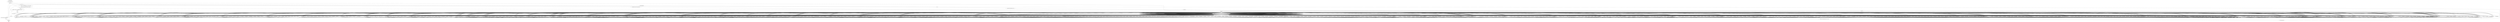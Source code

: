 digraph "" {
    "r0 := @this: lorry.Debuggr"
    "new java.io.ByteArrayInputStream"
    "r0 := @this: lorry.Debuggr"->"new java.io.ByteArrayInputStream";
    "store.r $r1947"
    "new java.io.ByteArrayInputStream"->"store.r $r1947";
    "load.r $r1947"
    "store.r $r1947"->"load.r $r1947";
    "new java.lang.StringBuilder"
    "load.r $r1947"->"new java.lang.StringBuilder";
    "dup1.r"
    "new java.lang.StringBuilder"->"dup1.r";
    "specialinvoke <java.lang.StringBuilder: void <init>()>"
    "dup1.r"->"specialinvoke <java.lang.StringBuilder: void <init>()>";
    "push \"A555CE5\""
    "specialinvoke <java.lang.StringBuilder: void <init>()>"->"push \"A555CE5\"";
    "push \"5\""
    "push \"A555CE5\""->"push \"5\"";
    "push \"\""
    "push \"5\""->"push \"\"";
    "virtualinvoke <java.lang.String: java.lang.String replace(java.lang.CharSequence,java.lang.CharSequence)>"
    "push \"\""->"virtualinvoke <java.lang.String: java.lang.String replace(java.lang.CharSequence,java.lang.CharSequence)>";
    "virtualinvoke <java.lang.StringBuilder: java.lang.StringBuilder append(java.lang.String)>"
    "virtualinvoke <java.lang.String: java.lang.String replace(java.lang.CharSequence,java.lang.CharSequence)>"->"virtualinvoke <java.lang.StringBuilder: java.lang.StringBuilder append(java.lang.String)>";
    "push \"Dgg0g0\""
    "virtualinvoke <java.lang.StringBuilder: java.lang.StringBuilder append(java.lang.String)>"->"push \"Dgg0g0\"";
    "push \"g\""
    "push \"Dgg0g0\""->"push \"g\"";
    "push \"g\""->"push \"\"";
    "push \"\""->"virtualinvoke <java.lang.String: java.lang.String replace(java.lang.CharSequence,java.lang.CharSequence)>";
    "virtualinvoke <java.lang.String: java.lang.String replace(java.lang.CharSequence,java.lang.CharSequence)>"->"virtualinvoke <java.lang.StringBuilder: java.lang.StringBuilder append(java.lang.String)>";
    "push \"057\""
    "virtualinvoke <java.lang.StringBuilder: java.lang.StringBuilder append(java.lang.String)>"->"push \"057\"";
    "push \"`\""
    "push \"057\""->"push \"`\"";
    "push \"`\""->"push \"\"";
    "push \"\""->"virtualinvoke <java.lang.String: java.lang.String replace(java.lang.CharSequence,java.lang.CharSequence)>";
    "virtualinvoke <java.lang.String: java.lang.String replace(java.lang.CharSequence,java.lang.CharSequence)>"->"virtualinvoke <java.lang.StringBuilder: java.lang.StringBuilder append(java.lang.String)>";
    "push \"3G72\""
    "virtualinvoke <java.lang.StringBuilder: java.lang.StringBuilder append(java.lang.String)>"->"push \"3G72\"";
    "push \"G\""
    "push \"3G72\""->"push \"G\"";
    "push \"G\""->"push \"\"";
    "push \"\""->"virtualinvoke <java.lang.String: java.lang.String replace(java.lang.CharSequence,java.lang.CharSequence)>";
    "virtualinvoke <java.lang.String: java.lang.String replace(java.lang.CharSequence,java.lang.CharSequence)>"->"virtualinvoke <java.lang.StringBuilder: java.lang.StringBuilder append(java.lang.String)>";
    "push \"001\""
    "virtualinvoke <java.lang.StringBuilder: java.lang.StringBuilder append(java.lang.String)>"->"push \"001\"";
    "push \"D\""
    "push \"001\""->"push \"D\"";
    "push \"D\""->"push \"\"";
    "push \"\""->"virtualinvoke <java.lang.String: java.lang.String replace(java.lang.CharSequence,java.lang.CharSequence)>";
    "virtualinvoke <java.lang.String: java.lang.String replace(java.lang.CharSequence,java.lang.CharSequence)>"->"virtualinvoke <java.lang.StringBuilder: java.lang.StringBuilder append(java.lang.String)>";
    "push \"Bs6A\""
    "virtualinvoke <java.lang.StringBuilder: java.lang.StringBuilder append(java.lang.String)>"->"push \"Bs6A\"";
    "push \"s\""
    "push \"Bs6A\""->"push \"s\"";
    "push \"s\""->"push \"\"";
    "push \"\""->"virtualinvoke <java.lang.String: java.lang.String replace(java.lang.CharSequence,java.lang.CharSequence)>";
    "virtualinvoke <java.lang.String: java.lang.String replace(java.lang.CharSequence,java.lang.CharSequence)>"->"virtualinvoke <java.lang.StringBuilder: java.lang.StringBuilder append(java.lang.String)>";
    "push \";;6;;;;17\""
    "virtualinvoke <java.lang.StringBuilder: java.lang.StringBuilder append(java.lang.String)>"->"push \";;6;;;;17\"";
    "push \";\""
    "push \";;6;;;;17\""->"push \";\"";
    "push \";\""->"push \"\"";
    "push \"\""->"virtualinvoke <java.lang.String: java.lang.String replace(java.lang.CharSequence,java.lang.CharSequence)>";
    "virtualinvoke <java.lang.String: java.lang.String replace(java.lang.CharSequence,java.lang.CharSequence)>"->"virtualinvoke <java.lang.StringBuilder: java.lang.StringBuilder append(java.lang.String)>";
    "push \"WWW661\""
    "virtualinvoke <java.lang.StringBuilder: java.lang.StringBuilder append(java.lang.String)>"->"push \"WWW661\"";
    "push \"W\""
    "push \"WWW661\""->"push \"W\"";
    "push \"W\""->"push \"\"";
    "push \"\""->"virtualinvoke <java.lang.String: java.lang.String replace(java.lang.CharSequence,java.lang.CharSequence)>";
    "virtualinvoke <java.lang.String: java.lang.String replace(java.lang.CharSequence,java.lang.CharSequence)>"->"virtualinvoke <java.lang.StringBuilder: java.lang.StringBuilder append(java.lang.String)>";
    "push \"FFF2EFFF7FFF\""
    "virtualinvoke <java.lang.StringBuilder: java.lang.StringBuilder append(java.lang.String)>"->"push \"FFF2EFFF7FFF\"";
    "push \"F\""
    "push \"FFF2EFFF7FFF\""->"push \"F\"";
    "push \"F\""->"push \"\"";
    "push \"\""->"virtualinvoke <java.lang.String: java.lang.String replace(java.lang.CharSequence,java.lang.CharSequence)>";
    "virtualinvoke <java.lang.String: java.lang.String replace(java.lang.CharSequence,java.lang.CharSequence)>"->"virtualinvoke <java.lang.StringBuilder: java.lang.StringBuilder append(java.lang.String)>";
    "push \"574M\""
    "virtualinvoke <java.lang.StringBuilder: java.lang.StringBuilder append(java.lang.String)>"->"push \"574M\"";
    "push \"M\""
    "push \"574M\""->"push \"M\"";
    "push \"M\""->"push \"\"";
    "push \"\""->"virtualinvoke <java.lang.String: java.lang.String replace(java.lang.CharSequence,java.lang.CharSequence)>";
    "virtualinvoke <java.lang.String: java.lang.String replace(java.lang.CharSequence,java.lang.CharSequence)>"->"virtualinvoke <java.lang.StringBuilder: java.lang.StringBuilder append(java.lang.String)>";
    "push \"69c6\""
    "virtualinvoke <java.lang.StringBuilder: java.lang.StringBuilder append(java.lang.String)>"->"push \"69c6\"";
    "push \"c\""
    "push \"69c6\""->"push \"c\"";
    "push \"c\""->"push \"\"";
    "push \"\""->"virtualinvoke <java.lang.String: java.lang.String replace(java.lang.CharSequence,java.lang.CharSequence)>";
    "virtualinvoke <java.lang.String: java.lang.String replace(java.lang.CharSequence,java.lang.CharSequence)>"->"virtualinvoke <java.lang.StringBuilder: java.lang.StringBuilder append(java.lang.String)>";
    "push \"C2EMMM\""
    "virtualinvoke <java.lang.StringBuilder: java.lang.StringBuilder append(java.lang.String)>"->"push \"C2EMMM\"";
    "push \"C2EMMM\""->"push \"M\"";
    "push \"M\""->"push \"\"";
    "push \"\""->"virtualinvoke <java.lang.String: java.lang.String replace(java.lang.CharSequence,java.lang.CharSequence)>";
    "virtualinvoke <java.lang.String: java.lang.String replace(java.lang.CharSequence,java.lang.CharSequence)>"->"virtualinvoke <java.lang.StringBuilder: java.lang.StringBuilder append(java.lang.String)>";
    "push \"47XXX7\""
    "virtualinvoke <java.lang.StringBuilder: java.lang.StringBuilder append(java.lang.String)>"->"push \"47XXX7\"";
    "push \"X\""
    "push \"47XXX7\""->"push \"X\"";
    "push \"X\""->"push \"\"";
    "push \"\""->"virtualinvoke <java.lang.String: java.lang.String replace(java.lang.CharSequence,java.lang.CharSequence)>";
    "virtualinvoke <java.lang.String: java.lang.String replace(java.lang.CharSequence,java.lang.CharSequence)>"->"virtualinvoke <java.lang.StringBuilder: java.lang.StringBuilder append(java.lang.String)>";
    "push \"26dddd5ddd\""
    "virtualinvoke <java.lang.StringBuilder: java.lang.StringBuilder append(java.lang.String)>"->"push \"26dddd5ddd\"";
    "push \"d\""
    "push \"26dddd5ddd\""->"push \"d\"";
    "push \"d\""->"push \"\"";
    "push \"\""->"virtualinvoke <java.lang.String: java.lang.String replace(java.lang.CharSequence,java.lang.CharSequence)>";
    "virtualinvoke <java.lang.String: java.lang.String replace(java.lang.CharSequence,java.lang.CharSequence)>"->"virtualinvoke <java.lang.StringBuilder: java.lang.StringBuilder append(java.lang.String)>";
    "push \"67VVV6V\""
    "virtualinvoke <java.lang.StringBuilder: java.lang.StringBuilder append(java.lang.String)>"->"push \"67VVV6V\"";
    "push \"V\""
    "push \"67VVV6V\""->"push \"V\"";
    "push \"V\""->"push \"\"";
    "push \"\""->"virtualinvoke <java.lang.String: java.lang.String replace(java.lang.CharSequence,java.lang.CharSequence)>";
    "virtualinvoke <java.lang.String: java.lang.String replace(java.lang.CharSequence,java.lang.CharSequence)>"->"virtualinvoke <java.lang.StringBuilder: java.lang.StringBuilder append(java.lang.String)>";
    "push \"F7ee2\""
    "virtualinvoke <java.lang.StringBuilder: java.lang.StringBuilder append(java.lang.String)>"->"push \"F7ee2\"";
    "push \"e\""
    "push \"F7ee2\""->"push \"e\"";
    "push \"e\""->"push \"\"";
    "push \"\""->"virtualinvoke <java.lang.String: java.lang.String replace(java.lang.CharSequence,java.lang.CharSequence)>";
    "virtualinvoke <java.lang.String: java.lang.String replace(java.lang.CharSequence,java.lang.CharSequence)>"->"virtualinvoke <java.lang.StringBuilder: java.lang.StringBuilder append(java.lang.String)>";
    "push \"696```\""
    "virtualinvoke <java.lang.StringBuilder: java.lang.StringBuilder append(java.lang.String)>"->"push \"696```\"";
    "push \"696```\""->"push \"`\"";
    "push \"`\""->"push \"\"";
    "push \"\""->"virtualinvoke <java.lang.String: java.lang.String replace(java.lang.CharSequence,java.lang.CharSequence)>";
    "virtualinvoke <java.lang.String: java.lang.String replace(java.lang.CharSequence,java.lang.CharSequence)>"->"virtualinvoke <java.lang.StringBuilder: java.lang.StringBuilder append(java.lang.String)>";
    "push \"16E00\""
    "virtualinvoke <java.lang.StringBuilder: java.lang.StringBuilder append(java.lang.String)>"->"push \"16E00\"";
    "push \"0\""
    "push \"16E00\""->"push \"0\"";
    "push \"0\""->"push \"\"";
    "push \"\""->"virtualinvoke <java.lang.String: java.lang.String replace(java.lang.CharSequence,java.lang.CharSequence)>";
    "virtualinvoke <java.lang.String: java.lang.String replace(java.lang.CharSequence,java.lang.CharSequence)>"->"virtualinvoke <java.lang.StringBuilder: java.lang.StringBuilder append(java.lang.String)>";
    "push \"4<<<<36\""
    "virtualinvoke <java.lang.StringBuilder: java.lang.StringBuilder append(java.lang.String)>"->"push \"4<<<<36\"";
    "push \"<\""
    "push \"4<<<<36\""->"push \"<\"";
    "push \"<\""->"push \"\"";
    "push \"\""->"virtualinvoke <java.lang.String: java.lang.String replace(java.lang.CharSequence,java.lang.CharSequence)>";
    "virtualinvoke <java.lang.String: java.lang.String replace(java.lang.CharSequence,java.lang.CharSequence)>"->"virtualinvoke <java.lang.StringBuilder: java.lang.StringBuilder append(java.lang.String)>";
    "push \"18886C\""
    "virtualinvoke <java.lang.StringBuilder: java.lang.StringBuilder append(java.lang.String)>"->"push \"18886C\"";
    "push \"8\""
    "push \"18886C\""->"push \"8\"";
    "push \"8\""->"push \"\"";
    "push \"\""->"virtualinvoke <java.lang.String: java.lang.String replace(java.lang.CharSequence,java.lang.CharSequence)>";
    "virtualinvoke <java.lang.String: java.lang.String replace(java.lang.CharSequence,java.lang.CharSequence)>"->"virtualinvoke <java.lang.StringBuilder: java.lang.StringBuilder append(java.lang.String)>";
    "push \"656\""
    "virtualinvoke <java.lang.StringBuilder: java.lang.StringBuilder append(java.lang.String)>"->"push \"656\"";
    "push \"p\""
    "push \"656\""->"push \"p\"";
    "push \"p\""->"push \"\"";
    "push \"\""->"virtualinvoke <java.lang.String: java.lang.String replace(java.lang.CharSequence,java.lang.CharSequence)>";
    "virtualinvoke <java.lang.String: java.lang.String replace(java.lang.CharSequence,java.lang.CharSequence)>"->"virtualinvoke <java.lang.StringBuilder: java.lang.StringBuilder append(java.lang.String)>";
    "push \"E@64\""
    "virtualinvoke <java.lang.StringBuilder: java.lang.StringBuilder append(java.lang.String)>"->"push \"E@64\"";
    "push \"@\""
    "push \"E@64\""->"push \"@\"";
    "push \"@\""->"push \"\"";
    "push \"\""->"virtualinvoke <java.lang.String: java.lang.String replace(java.lang.CharSequence,java.lang.CharSequence)>";
    "virtualinvoke <java.lang.String: java.lang.String replace(java.lang.CharSequence,java.lang.CharSequence)>"->"virtualinvoke <java.lang.StringBuilder: java.lang.StringBuilder append(java.lang.String)>";
    "push \"61;;;;7\""
    "virtualinvoke <java.lang.StringBuilder: java.lang.StringBuilder append(java.lang.String)>"->"push \"61;;;;7\"";
    "push \"61;;;;7\""->"push \";\"";
    "push \";\""->"push \"\"";
    "push \"\""->"virtualinvoke <java.lang.String: java.lang.String replace(java.lang.CharSequence,java.lang.CharSequence)>";
    "virtualinvoke <java.lang.String: java.lang.String replace(java.lang.CharSequence,java.lang.CharSequence)>"->"virtualinvoke <java.lang.StringBuilder: java.lang.StringBuilder append(java.lang.String)>";
    "push \"z28F\""
    "virtualinvoke <java.lang.StringBuilder: java.lang.StringBuilder append(java.lang.String)>"->"push \"z28F\"";
    "push \"z\""
    "push \"z28F\""->"push \"z\"";
    "push \"z\""->"push \"\"";
    "push \"\""->"virtualinvoke <java.lang.String: java.lang.String replace(java.lang.CharSequence,java.lang.CharSequence)>";
    "virtualinvoke <java.lang.String: java.lang.String replace(java.lang.CharSequence,java.lang.CharSequence)>"->"virtualinvoke <java.lang.StringBuilder: java.lang.StringBuilder append(java.lang.String)>";
    "push \"3___DD\""
    "virtualinvoke <java.lang.StringBuilder: java.lang.StringBuilder append(java.lang.String)>"->"push \"3___DD\"";
    "push \"_\""
    "push \"3___DD\""->"push \"_\"";
    "push \"_\""->"push \"\"";
    "push \"\""->"virtualinvoke <java.lang.String: java.lang.String replace(java.lang.CharSequence,java.lang.CharSequence)>";
    "virtualinvoke <java.lang.String: java.lang.String replace(java.lang.CharSequence,java.lang.CharSequence)>"->"virtualinvoke <java.lang.StringBuilder: java.lang.StringBuilder append(java.lang.String)>";
    "push \"7FFFFFD6\""
    "virtualinvoke <java.lang.StringBuilder: java.lang.StringBuilder append(java.lang.String)>"->"push \"7FFFFFD6\"";
    "push \"7FFFFFD6\""->"push \"F\"";
    "push \"F\""->"push \"\"";
    "push \"\""->"virtualinvoke <java.lang.String: java.lang.String replace(java.lang.CharSequence,java.lang.CharSequence)>";
    "virtualinvoke <java.lang.String: java.lang.String replace(java.lang.CharSequence,java.lang.CharSequence)>"->"virtualinvoke <java.lang.StringBuilder: java.lang.StringBuilder append(java.lang.String)>";
    "push \"E5B\""
    "virtualinvoke <java.lang.StringBuilder: java.lang.StringBuilder append(java.lang.String)>"->"push \"E5B\"";
    "push \"f\""
    "push \"E5B\""->"push \"f\"";
    "push \"f\""->"push \"\"";
    "push \"\""->"virtualinvoke <java.lang.String: java.lang.String replace(java.lang.CharSequence,java.lang.CharSequence)>";
    "virtualinvoke <java.lang.String: java.lang.String replace(java.lang.CharSequence,java.lang.CharSequence)>"->"virtualinvoke <java.lang.StringBuilder: java.lang.StringBuilder append(java.lang.String)>";
    "push \"0D0bbbb\""
    "virtualinvoke <java.lang.StringBuilder: java.lang.StringBuilder append(java.lang.String)>"->"push \"0D0bbbb\"";
    "push \"b\""
    "push \"0D0bbbb\""->"push \"b\"";
    "push \"b\""->"push \"\"";
    "push \"\""->"virtualinvoke <java.lang.String: java.lang.String replace(java.lang.CharSequence,java.lang.CharSequence)>";
    "virtualinvoke <java.lang.String: java.lang.String replace(java.lang.CharSequence,java.lang.CharSequence)>"->"virtualinvoke <java.lang.StringBuilder: java.lang.StringBuilder append(java.lang.String)>";
    "push \"C10\""
    "virtualinvoke <java.lang.StringBuilder: java.lang.StringBuilder append(java.lang.String)>"->"push \"C10\"";
    "push \":\""
    "push \"C10\""->"push \":\"";
    "push \":\""->"push \"\"";
    "push \"\""->"virtualinvoke <java.lang.String: java.lang.String replace(java.lang.CharSequence,java.lang.CharSequence)>";
    "virtualinvoke <java.lang.String: java.lang.String replace(java.lang.CharSequence,java.lang.CharSequence)>"->"virtualinvoke <java.lang.StringBuilder: java.lang.StringBuilder append(java.lang.String)>";
    "push \"20VV0\""
    "virtualinvoke <java.lang.StringBuilder: java.lang.StringBuilder append(java.lang.String)>"->"push \"20VV0\"";
    "push \"20VV0\""->"push \"V\"";
    "push \"V\""->"push \"\"";
    "push \"\""->"virtualinvoke <java.lang.String: java.lang.String replace(java.lang.CharSequence,java.lang.CharSequence)>";
    "virtualinvoke <java.lang.String: java.lang.String replace(java.lang.CharSequence,java.lang.CharSequence)>"->"virtualinvoke <java.lang.StringBuilder: java.lang.StringBuilder append(java.lang.String)>";
    "push \"AAAA014\""
    "virtualinvoke <java.lang.StringBuilder: java.lang.StringBuilder append(java.lang.String)>"->"push \"AAAA014\"";
    "push \"A\""
    "push \"AAAA014\""->"push \"A\"";
    "push \"A\""->"push \"\"";
    "push \"\""->"virtualinvoke <java.lang.String: java.lang.String replace(java.lang.CharSequence,java.lang.CharSequence)>";
    "virtualinvoke <java.lang.String: java.lang.String replace(java.lang.CharSequence,java.lang.CharSequence)>"->"virtualinvoke <java.lang.StringBuilder: java.lang.StringBuilder append(java.lang.String)>";
    "push \"AW0WW0WWW\""
    "virtualinvoke <java.lang.StringBuilder: java.lang.StringBuilder append(java.lang.String)>"->"push \"AW0WW0WWW\"";
    "push \"AW0WW0WWW\""->"push \"W\"";
    "push \"W\""->"push \"\"";
    "push \"\""->"virtualinvoke <java.lang.String: java.lang.String replace(java.lang.CharSequence,java.lang.CharSequence)>";
    "virtualinvoke <java.lang.String: java.lang.String replace(java.lang.CharSequence,java.lang.CharSequence)>"->"virtualinvoke <java.lang.StringBuilder: java.lang.StringBuilder append(java.lang.String)>";
    "push \"1iii0i6\""
    "virtualinvoke <java.lang.StringBuilder: java.lang.StringBuilder append(java.lang.String)>"->"push \"1iii0i6\"";
    "push \"i\""
    "push \"1iii0i6\""->"push \"i\"";
    "push \"i\""->"push \"\"";
    "push \"\""->"virtualinvoke <java.lang.String: java.lang.String replace(java.lang.CharSequence,java.lang.CharSequence)>";
    "virtualinvoke <java.lang.String: java.lang.String replace(java.lang.CharSequence,java.lang.CharSequence)>"->"virtualinvoke <java.lang.StringBuilder: java.lang.StringBuilder append(java.lang.String)>";
    "push \"77ZZZZ2ZZZZ\""
    "virtualinvoke <java.lang.StringBuilder: java.lang.StringBuilder append(java.lang.String)>"->"push \"77ZZZZ2ZZZZ\"";
    "push \"Z\""
    "push \"77ZZZZ2ZZZZ\""->"push \"Z\"";
    "push \"Z\""->"push \"\"";
    "push \"\""->"virtualinvoke <java.lang.String: java.lang.String replace(java.lang.CharSequence,java.lang.CharSequence)>";
    "virtualinvoke <java.lang.String: java.lang.String replace(java.lang.CharSequence,java.lang.CharSequence)>"->"virtualinvoke <java.lang.StringBuilder: java.lang.StringBuilder append(java.lang.String)>";
    "push \"V656\""
    "virtualinvoke <java.lang.StringBuilder: java.lang.StringBuilder append(java.lang.String)>"->"push \"V656\"";
    "push \"V656\""->"push \"V\"";
    "push \"V\""->"push \"\"";
    "push \"\""->"virtualinvoke <java.lang.String: java.lang.String replace(java.lang.CharSequence,java.lang.CharSequence)>";
    "virtualinvoke <java.lang.String: java.lang.String replace(java.lang.CharSequence,java.lang.CharSequence)>"->"virtualinvoke <java.lang.StringBuilder: java.lang.StringBuilder append(java.lang.String)>";
    "push \"76____F\""
    "virtualinvoke <java.lang.StringBuilder: java.lang.StringBuilder append(java.lang.String)>"->"push \"76____F\"";
    "push \"76____F\""->"push \"_\"";
    "push \"_\""->"push \"\"";
    "push \"\""->"virtualinvoke <java.lang.String: java.lang.String replace(java.lang.CharSequence,java.lang.CharSequence)>";
    "virtualinvoke <java.lang.String: java.lang.String replace(java.lang.CharSequence,java.lang.CharSequence)>"->"virtualinvoke <java.lang.StringBuilder: java.lang.StringBuilder append(java.lang.String)>";
    "push \"72hh6\""
    "virtualinvoke <java.lang.StringBuilder: java.lang.StringBuilder append(java.lang.String)>"->"push \"72hh6\"";
    "push \"h\""
    "push \"72hh6\""->"push \"h\"";
    "push \"h\""->"push \"\"";
    "push \"\""->"virtualinvoke <java.lang.String: java.lang.String replace(java.lang.CharSequence,java.lang.CharSequence)>";
    "virtualinvoke <java.lang.String: java.lang.String replace(java.lang.CharSequence,java.lang.CharSequence)>"->"virtualinvoke <java.lang.StringBuilder: java.lang.StringBuilder append(java.lang.String)>";
    "push \"961\""
    "virtualinvoke <java.lang.StringBuilder: java.lang.StringBuilder append(java.lang.String)>"->"push \"961\"";
    "push \"j\""
    "push \"961\""->"push \"j\"";
    "push \"j\""->"push \"\"";
    "push \"\""->"virtualinvoke <java.lang.String: java.lang.String replace(java.lang.CharSequence,java.lang.CharSequence)>";
    "virtualinvoke <java.lang.String: java.lang.String replace(java.lang.CharSequence,java.lang.CharSequence)>"->"virtualinvoke <java.lang.StringBuilder: java.lang.StringBuilder append(java.lang.String)>";
    "push \"6eeE4\""
    "virtualinvoke <java.lang.StringBuilder: java.lang.StringBuilder append(java.lang.String)>"->"push \"6eeE4\"";
    "push \"6eeE4\""->"push \"e\"";
    "push \"e\""->"push \"\"";
    "push \"\""->"virtualinvoke <java.lang.String: java.lang.String replace(java.lang.CharSequence,java.lang.CharSequence)>";
    "virtualinvoke <java.lang.String: java.lang.String replace(java.lang.CharSequence,java.lang.CharSequence)>"->"virtualinvoke <java.lang.StringBuilder: java.lang.StringBuilder append(java.lang.String)>";
    "push \"3AA75\""
    "virtualinvoke <java.lang.StringBuilder: java.lang.StringBuilder append(java.lang.String)>"->"push \"3AA75\"";
    "push \"3AA75\""->"push \"A\"";
    "push \"A\""->"push \"\"";
    "push \"\""->"virtualinvoke <java.lang.String: java.lang.String replace(java.lang.CharSequence,java.lang.CharSequence)>";
    "virtualinvoke <java.lang.String: java.lang.String replace(java.lang.CharSequence,java.lang.CharSequence)>"->"virtualinvoke <java.lang.StringBuilder: java.lang.StringBuilder append(java.lang.String)>";
    "push \"74hh6\""
    "virtualinvoke <java.lang.StringBuilder: java.lang.StringBuilder append(java.lang.String)>"->"push \"74hh6\"";
    "push \"74hh6\""->"push \"h\"";
    "push \"h\""->"push \"\"";
    "push \"\""->"virtualinvoke <java.lang.String: java.lang.String replace(java.lang.CharSequence,java.lang.CharSequence)>";
    "virtualinvoke <java.lang.String: java.lang.String replace(java.lang.CharSequence,java.lang.CharSequence)>"->"virtualinvoke <java.lang.StringBuilder: java.lang.StringBuilder append(java.lang.String)>";
    "push \"F76\""
    "virtualinvoke <java.lang.StringBuilder: java.lang.StringBuilder append(java.lang.String)>"->"push \"F76\"";
    "push \"F76\""->"push \"Z\"";
    "push \"Z\""->"push \"\"";
    "push \"\""->"virtualinvoke <java.lang.String: java.lang.String replace(java.lang.CharSequence,java.lang.CharSequence)>";
    "virtualinvoke <java.lang.String: java.lang.String replace(java.lang.CharSequence,java.lang.CharSequence)>"->"virtualinvoke <java.lang.StringBuilder: java.lang.StringBuilder append(java.lang.String)>";
    "push \"657\""
    "virtualinvoke <java.lang.StringBuilder: java.lang.StringBuilder append(java.lang.String)>"->"push \"657\"";
    "push \"S\""
    "push \"657\""->"push \"S\"";
    "push \"S\""->"push \"\"";
    "push \"\""->"virtualinvoke <java.lang.String: java.lang.String replace(java.lang.CharSequence,java.lang.CharSequence)>";
    "virtualinvoke <java.lang.String: java.lang.String replace(java.lang.CharSequence,java.lang.CharSequence)>"->"virtualinvoke <java.lang.StringBuilder: java.lang.StringBuilder append(java.lang.String)>";
    "push \"27W8\""
    "virtualinvoke <java.lang.StringBuilder: java.lang.StringBuilder append(java.lang.String)>"->"push \"27W8\"";
    "push \"27W8\""->"push \"W\"";
    "push \"W\""->"push \"\"";
    "push \"\""->"virtualinvoke <java.lang.String: java.lang.String replace(java.lang.CharSequence,java.lang.CharSequence)>";
    "virtualinvoke <java.lang.String: java.lang.String replace(java.lang.CharSequence,java.lang.CharSequence)>"->"virtualinvoke <java.lang.StringBuilder: java.lang.StringBuilder append(java.lang.String)>";
    "push \"720\""
    "virtualinvoke <java.lang.StringBuilder: java.lang.StringBuilder append(java.lang.String)>"->"push \"720\"";
    "push \"720\""->"push \"8\"";
    "push \"8\""->"push \"\"";
    "push \"\""->"virtualinvoke <java.lang.String: java.lang.String replace(java.lang.CharSequence,java.lang.CharSequence)>";
    "virtualinvoke <java.lang.String: java.lang.String replace(java.lang.CharSequence,java.lang.CharSequence)>"->"virtualinvoke <java.lang.StringBuilder: java.lang.StringBuilder append(java.lang.String)>";
    "push \"ggg01gggg2\""
    "virtualinvoke <java.lang.StringBuilder: java.lang.StringBuilder append(java.lang.String)>"->"push \"ggg01gggg2\"";
    "push \"ggg01gggg2\""->"push \"g\"";
    "push \"g\""->"push \"\"";
    "push \"\""->"virtualinvoke <java.lang.String: java.lang.String replace(java.lang.CharSequence,java.lang.CharSequence)>";
    "virtualinvoke <java.lang.String: java.lang.String replace(java.lang.CharSequence,java.lang.CharSequence)>"->"virtualinvoke <java.lang.StringBuilder: java.lang.StringBuilder append(java.lang.String)>";
    "push \"__6___A6__\""
    "virtualinvoke <java.lang.StringBuilder: java.lang.StringBuilder append(java.lang.String)>"->"push \"__6___A6__\"";
    "push \"__6___A6__\""->"push \"_\"";
    "push \"_\""->"push \"\"";
    "push \"\""->"virtualinvoke <java.lang.String: java.lang.String replace(java.lang.CharSequence,java.lang.CharSequence)>";
    "virtualinvoke <java.lang.String: java.lang.String replace(java.lang.CharSequence,java.lang.CharSequence)>"->"virtualinvoke <java.lang.StringBuilder: java.lang.StringBuilder append(java.lang.String)>";
    "push \"17W6\""
    "virtualinvoke <java.lang.StringBuilder: java.lang.StringBuilder append(java.lang.String)>"->"push \"17W6\"";
    "push \"17W6\""->"push \"W\"";
    "push \"W\""->"push \"\"";
    "push \"\""->"virtualinvoke <java.lang.String: java.lang.String replace(java.lang.CharSequence,java.lang.CharSequence)>";
    "virtualinvoke <java.lang.String: java.lang.String replace(java.lang.CharSequence,java.lang.CharSequence)>"->"virtualinvoke <java.lang.StringBuilder: java.lang.StringBuilder append(java.lang.String)>";
    "push \"nnnn6n12n\""
    "virtualinvoke <java.lang.StringBuilder: java.lang.StringBuilder append(java.lang.String)>"->"push \"nnnn6n12n\"";
    "push \"n\""
    "push \"nnnn6n12n\""->"push \"n\"";
    "push \"n\""->"push \"\"";
    "push \"\""->"virtualinvoke <java.lang.String: java.lang.String replace(java.lang.CharSequence,java.lang.CharSequence)>";
    "virtualinvoke <java.lang.String: java.lang.String replace(java.lang.CharSequence,java.lang.CharSequence)>"->"virtualinvoke <java.lang.StringBuilder: java.lang.StringBuilder append(java.lang.String)>";
    "push \"E75\""
    "virtualinvoke <java.lang.StringBuilder: java.lang.StringBuilder append(java.lang.String)>"->"push \"E75\"";
    "push \">\""
    "push \"E75\""->"push \">\"";
    "push \">\""->"push \"\"";
    "push \"\""->"virtualinvoke <java.lang.String: java.lang.String replace(java.lang.CharSequence,java.lang.CharSequence)>";
    "virtualinvoke <java.lang.String: java.lang.String replace(java.lang.CharSequence,java.lang.CharSequence)>"->"virtualinvoke <java.lang.StringBuilder: java.lang.StringBuilder append(java.lang.String)>";
    "push \"746\""
    "virtualinvoke <java.lang.StringBuilder: java.lang.StringBuilder append(java.lang.String)>"->"push \"746\"";
    "push \"t\""
    "push \"746\""->"push \"t\"";
    "push \"t\""->"push \"\"";
    "push \"\""->"virtualinvoke <java.lang.String: java.lang.String replace(java.lang.CharSequence,java.lang.CharSequence)>";
    "virtualinvoke <java.lang.String: java.lang.String replace(java.lang.CharSequence,java.lang.CharSequence)>"->"virtualinvoke <java.lang.StringBuilder: java.lang.StringBuilder append(java.lang.String)>";
    "push \"iii96iiiiC\""
    "virtualinvoke <java.lang.StringBuilder: java.lang.StringBuilder append(java.lang.String)>"->"push \"iii96iiiiC\"";
    "push \"iii96iiiiC\""->"push \"i\"";
    "push \"i\""->"push \"\"";
    "push \"\""->"virtualinvoke <java.lang.String: java.lang.String replace(java.lang.CharSequence,java.lang.CharSequence)>";
    "virtualinvoke <java.lang.String: java.lang.String replace(java.lang.CharSequence,java.lang.CharSequence)>"->"virtualinvoke <java.lang.StringBuilder: java.lang.StringBuilder append(java.lang.String)>";
    "push \"2ELLL4\""
    "virtualinvoke <java.lang.StringBuilder: java.lang.StringBuilder append(java.lang.String)>"->"push \"2ELLL4\"";
    "push \"L\""
    "push \"2ELLL4\""->"push \"L\"";
    "push \"L\""->"push \"\"";
    "push \"\""->"virtualinvoke <java.lang.String: java.lang.String replace(java.lang.CharSequence,java.lang.CharSequence)>";
    "virtualinvoke <java.lang.String: java.lang.String replace(java.lang.CharSequence,java.lang.CharSequence)>"->"virtualinvoke <java.lang.StringBuilder: java.lang.StringBuilder append(java.lang.String)>";
    "push \"3PPPP61\""
    "virtualinvoke <java.lang.StringBuilder: java.lang.StringBuilder append(java.lang.String)>"->"push \"3PPPP61\"";
    "push \"P\""
    "push \"3PPPP61\""->"push \"P\"";
    "push \"P\""->"push \"\"";
    "push \"\""->"virtualinvoke <java.lang.String: java.lang.String replace(java.lang.CharSequence,java.lang.CharSequence)>";
    "virtualinvoke <java.lang.String: java.lang.String replace(java.lang.CharSequence,java.lang.CharSequence)>"->"virtualinvoke <java.lang.StringBuilder: java.lang.StringBuilder append(java.lang.String)>";
    "push \"6Ckk6\""
    "virtualinvoke <java.lang.StringBuilder: java.lang.StringBuilder append(java.lang.String)>"->"push \"6Ckk6\"";
    "push \"k\""
    "push \"6Ckk6\""->"push \"k\"";
    "push \"k\""->"push \"\"";
    "push \"\""->"virtualinvoke <java.lang.String: java.lang.String replace(java.lang.CharSequence,java.lang.CharSequence)>";
    "virtualinvoke <java.lang.String: java.lang.String replace(java.lang.CharSequence,java.lang.CharSequence)>"->"virtualinvoke <java.lang.StringBuilder: java.lang.StringBuilder append(java.lang.String)>";
    "push \"5MMM6E\""
    "virtualinvoke <java.lang.StringBuilder: java.lang.StringBuilder append(java.lang.String)>"->"push \"5MMM6E\"";
    "push \"5MMM6E\""->"push \"M\"";
    "push \"M\""->"push \"\"";
    "push \"\""->"virtualinvoke <java.lang.String: java.lang.String replace(java.lang.CharSequence,java.lang.CharSequence)>";
    "virtualinvoke <java.lang.String: java.lang.String replace(java.lang.CharSequence,java.lang.CharSequence)>"->"virtualinvoke <java.lang.StringBuilder: java.lang.StringBuilder append(java.lang.String)>";
    "push \"6B4BB6\""
    "virtualinvoke <java.lang.StringBuilder: java.lang.StringBuilder append(java.lang.String)>"->"push \"6B4BB6\"";
    "push \"B\""
    "push \"6B4BB6\""->"push \"B\"";
    "push \"B\""->"push \"\"";
    "push \"\""->"virtualinvoke <java.lang.String: java.lang.String replace(java.lang.CharSequence,java.lang.CharSequence)>";
    "virtualinvoke <java.lang.String: java.lang.String replace(java.lang.CharSequence,java.lang.CharSequence)>"->"virtualinvoke <java.lang.StringBuilder: java.lang.StringBuilder append(java.lang.String)>";
    "push \"172\""
    "virtualinvoke <java.lang.StringBuilder: java.lang.StringBuilder append(java.lang.String)>"->"push \"172\"";
    "push \"172\""->"push \"j\"";
    "push \"j\""->"push \"\"";
    "push \"\""->"virtualinvoke <java.lang.String: java.lang.String replace(java.lang.CharSequence,java.lang.CharSequence)>";
    "virtualinvoke <java.lang.String: java.lang.String replace(java.lang.CharSequence,java.lang.CharSequence)>"->"virtualinvoke <java.lang.StringBuilder: java.lang.StringBuilder append(java.lang.String)>";
    "push \"E6ssssE\""
    "virtualinvoke <java.lang.StringBuilder: java.lang.StringBuilder append(java.lang.String)>"->"push \"E6ssssE\"";
    "push \"E6ssssE\""->"push \"s\"";
    "push \"s\""->"push \"\"";
    "push \"\""->"virtualinvoke <java.lang.String: java.lang.String replace(java.lang.CharSequence,java.lang.CharSequence)>";
    "virtualinvoke <java.lang.String: java.lang.String replace(java.lang.CharSequence,java.lang.CharSequence)>"->"virtualinvoke <java.lang.StringBuilder: java.lang.StringBuilder append(java.lang.String)>";
    "push \"A4Dt\""
    "virtualinvoke <java.lang.StringBuilder: java.lang.StringBuilder append(java.lang.String)>"->"push \"A4Dt\"";
    "push \"A4Dt\""->"push \"t\"";
    "push \"t\""->"push \"\"";
    "push \"\""->"virtualinvoke <java.lang.String: java.lang.String replace(java.lang.CharSequence,java.lang.CharSequence)>";
    "virtualinvoke <java.lang.String: java.lang.String replace(java.lang.CharSequence,java.lang.CharSequence)>"->"virtualinvoke <java.lang.StringBuilder: java.lang.StringBuilder append(java.lang.String)>";
    "push \"1E3C\""
    "virtualinvoke <java.lang.StringBuilder: java.lang.StringBuilder append(java.lang.String)>"->"push \"1E3C\"";
    "push \"3\""
    "push \"1E3C\""->"push \"3\"";
    "push \"3\""->"push \"\"";
    "push \"\""->"virtualinvoke <java.lang.String: java.lang.String replace(java.lang.CharSequence,java.lang.CharSequence)>";
    "virtualinvoke <java.lang.String: java.lang.String replace(java.lang.CharSequence,java.lang.CharSequence)>"->"virtualinvoke <java.lang.StringBuilder: java.lang.StringBuilder append(java.lang.String)>";
    "push \"8DqC\""
    "virtualinvoke <java.lang.StringBuilder: java.lang.StringBuilder append(java.lang.String)>"->"push \"8DqC\"";
    "push \"q\""
    "push \"8DqC\""->"push \"q\"";
    "push \"q\""->"push \"\"";
    "push \"\""->"virtualinvoke <java.lang.String: java.lang.String replace(java.lang.CharSequence,java.lang.CharSequence)>";
    "virtualinvoke <java.lang.String: java.lang.String replace(java.lang.CharSequence,java.lang.CharSequence)>"->"virtualinvoke <java.lang.StringBuilder: java.lang.StringBuilder append(java.lang.String)>";
    "push \"qqq5B8qqqq\""
    "virtualinvoke <java.lang.StringBuilder: java.lang.StringBuilder append(java.lang.String)>"->"push \"qqq5B8qqqq\"";
    "push \"qqq5B8qqqq\""->"push \"q\"";
    "push \"q\""->"push \"\"";
    "push \"\""->"virtualinvoke <java.lang.String: java.lang.String replace(java.lang.CharSequence,java.lang.CharSequence)>";
    "virtualinvoke <java.lang.String: java.lang.String replace(java.lang.CharSequence,java.lang.CharSequence)>"->"virtualinvoke <java.lang.StringBuilder: java.lang.StringBuilder append(java.lang.String)>";
    "push \"E666603\""
    "virtualinvoke <java.lang.StringBuilder: java.lang.StringBuilder append(java.lang.String)>"->"push \"E666603\"";
    "push \"6\""
    "push \"E666603\""->"push \"6\"";
    "push \"6\""->"push \"\"";
    "push \"\""->"virtualinvoke <java.lang.String: java.lang.String replace(java.lang.CharSequence,java.lang.CharSequence)>";
    "virtualinvoke <java.lang.String: java.lang.String replace(java.lang.CharSequence,java.lang.CharSequence)>"->"virtualinvoke <java.lang.StringBuilder: java.lang.StringBuilder append(java.lang.String)>";
    "push \"22000\""
    "virtualinvoke <java.lang.StringBuilder: java.lang.StringBuilder append(java.lang.String)>"->"push \"22000\"";
    "push \"2\""
    "push \"22000\""->"push \"2\"";
    "push \"2\""->"push \"\"";
    "push \"\""->"virtualinvoke <java.lang.String: java.lang.String replace(java.lang.CharSequence,java.lang.CharSequence)>";
    "virtualinvoke <java.lang.String: java.lang.String replace(java.lang.CharSequence,java.lang.CharSequence)>"->"virtualinvoke <java.lang.StringBuilder: java.lang.StringBuilder append(java.lang.String)>";
    "push \"Be5eeA\""
    "virtualinvoke <java.lang.StringBuilder: java.lang.StringBuilder append(java.lang.String)>"->"push \"Be5eeA\"";
    "push \"Be5eeA\""->"push \"e\"";
    "push \"e\""->"push \"\"";
    "push \"\""->"virtualinvoke <java.lang.String: java.lang.String replace(java.lang.CharSequence,java.lang.CharSequence)>";
    "virtualinvoke <java.lang.String: java.lang.String replace(java.lang.CharSequence,java.lang.CharSequence)>"->"virtualinvoke <java.lang.StringBuilder: java.lang.StringBuilder append(java.lang.String)>";
    "push \"0P0PP0\""
    "virtualinvoke <java.lang.StringBuilder: java.lang.StringBuilder append(java.lang.String)>"->"push \"0P0PP0\"";
    "push \"0P0PP0\""->"push \"P\"";
    "push \"P\""->"push \"\"";
    "push \"\""->"virtualinvoke <java.lang.String: java.lang.String replace(java.lang.CharSequence,java.lang.CharSequence)>";
    "virtualinvoke <java.lang.String: java.lang.String replace(java.lang.CharSequence,java.lang.CharSequence)>"->"virtualinvoke <java.lang.StringBuilder: java.lang.StringBuilder append(java.lang.String)>";
    "push \"PPPPC61\""
    "virtualinvoke <java.lang.StringBuilder: java.lang.StringBuilder append(java.lang.String)>"->"push \"PPPPC61\"";
    "push \"PPPPC61\""->"push \"P\"";
    "push \"P\""->"push \"\"";
    "push \"\""->"virtualinvoke <java.lang.String: java.lang.String replace(java.lang.CharSequence,java.lang.CharSequence)>";
    "virtualinvoke <java.lang.String: java.lang.String replace(java.lang.CharSequence,java.lang.CharSequence)>"->"virtualinvoke <java.lang.StringBuilder: java.lang.StringBuilder append(java.lang.String)>";
    "push \"ggg72gg6g\""
    "virtualinvoke <java.lang.StringBuilder: java.lang.StringBuilder append(java.lang.String)>"->"push \"ggg72gg6g\"";
    "push \"ggg72gg6g\""->"push \"g\"";
    "push \"g\""->"push \"\"";
    "push \"\""->"virtualinvoke <java.lang.String: java.lang.String replace(java.lang.CharSequence,java.lang.CharSequence)>";
    "virtualinvoke <java.lang.String: java.lang.String replace(java.lang.CharSequence,java.lang.CharSequence)>"->"virtualinvoke <java.lang.StringBuilder: java.lang.StringBuilder append(java.lang.String)>";
    "push \"5``4`6\""
    "virtualinvoke <java.lang.StringBuilder: java.lang.StringBuilder append(java.lang.String)>"->"push \"5``4`6\"";
    "push \"5``4`6\""->"push \"`\"";
    "push \"`\""->"push \"\"";
    "push \"\""->"virtualinvoke <java.lang.String: java.lang.String replace(java.lang.CharSequence,java.lang.CharSequence)>";
    "virtualinvoke <java.lang.String: java.lang.String replace(java.lang.CharSequence,java.lang.CharSequence)>"->"virtualinvoke <java.lang.StringBuilder: java.lang.StringBuilder append(java.lang.String)>";
    "push \"698868\""
    "virtualinvoke <java.lang.StringBuilder: java.lang.StringBuilder append(java.lang.String)>"->"push \"698868\"";
    "push \"698868\""->"push \"8\"";
    "push \"8\""->"push \"\"";
    "push \"\""->"virtualinvoke <java.lang.String: java.lang.String replace(java.lang.CharSequence,java.lang.CharSequence)>";
    "virtualinvoke <java.lang.String: java.lang.String replace(java.lang.CharSequence,java.lang.CharSequence)>"->"virtualinvoke <java.lang.StringBuilder: java.lang.StringBuilder append(java.lang.String)>";
    "push \"t56ttC\""
    "virtualinvoke <java.lang.StringBuilder: java.lang.StringBuilder append(java.lang.String)>"->"push \"t56ttC\"";
    "push \"t56ttC\""->"push \"t\"";
    "push \"t\""->"push \"\"";
    "push \"\""->"virtualinvoke <java.lang.String: java.lang.String replace(java.lang.CharSequence,java.lang.CharSequence)>";
    "virtualinvoke <java.lang.String: java.lang.String replace(java.lang.CharSequence,java.lang.CharSequence)>"->"virtualinvoke <java.lang.StringBuilder: java.lang.StringBuilder append(java.lang.String)>";
    "push \"6tttttttt47\""
    "virtualinvoke <java.lang.StringBuilder: java.lang.StringBuilder append(java.lang.String)>"->"push \"6tttttttt47\"";
    "push \"6tttttttt47\""->"push \"t\"";
    "push \"t\""->"push \"\"";
    "push \"\""->"virtualinvoke <java.lang.String: java.lang.String replace(java.lang.CharSequence,java.lang.CharSequence)>";
    "virtualinvoke <java.lang.String: java.lang.String replace(java.lang.CharSequence,java.lang.CharSequence)>"->"virtualinvoke <java.lang.StringBuilder: java.lang.StringBuilder append(java.lang.String)>";
    "push \"3TTTTT53TTTT\""
    "virtualinvoke <java.lang.StringBuilder: java.lang.StringBuilder append(java.lang.String)>"->"push \"3TTTTT53TTTT\"";
    "push \"T\""
    "push \"3TTTTT53TTTT\""->"push \"T\"";
    "push \"T\""->"push \"\"";
    "push \"\""->"virtualinvoke <java.lang.String: java.lang.String replace(java.lang.CharSequence,java.lang.CharSequence)>";
    "virtualinvoke <java.lang.String: java.lang.String replace(java.lang.CharSequence,java.lang.CharSequence)>"->"virtualinvoke <java.lang.StringBuilder: java.lang.StringBuilder append(java.lang.String)>";
    "virtualinvoke <java.lang.StringBuilder: java.lang.StringBuilder append(java.lang.String)>"->"push \"657\"";
    "push \"u\""
    "push \"657\""->"push \"u\"";
    "push \"u\""->"push \"\"";
    "push \"\""->"virtualinvoke <java.lang.String: java.lang.String replace(java.lang.CharSequence,java.lang.CharSequence)>";
    "virtualinvoke <java.lang.String: java.lang.String replace(java.lang.CharSequence,java.lang.CharSequence)>"->"virtualinvoke <java.lang.StringBuilder: java.lang.StringBuilder append(java.lang.String)>";
    "push \"44p9\""
    "virtualinvoke <java.lang.StringBuilder: java.lang.StringBuilder append(java.lang.String)>"->"push \"44p9\"";
    "push \"44p9\""->"push \"p\"";
    "push \"p\""->"push \"\"";
    "push \"\""->"virtualinvoke <java.lang.String: java.lang.String replace(java.lang.CharSequence,java.lang.CharSequence)>";
    "virtualinvoke <java.lang.String: java.lang.String replace(java.lang.CharSequence,java.lang.CharSequence)>"->"virtualinvoke <java.lang.StringBuilder: java.lang.StringBuilder append(java.lang.String)>";
    "push \"0KK0KK0\""
    "virtualinvoke <java.lang.StringBuilder: java.lang.StringBuilder append(java.lang.String)>"->"push \"0KK0KK0\"";
    "push \"K\""
    "push \"0KK0KK0\""->"push \"K\"";
    "push \"K\""->"push \"\"";
    "push \"\""->"virtualinvoke <java.lang.String: java.lang.String replace(java.lang.CharSequence,java.lang.CharSequence)>";
    "virtualinvoke <java.lang.String: java.lang.String replace(java.lang.CharSequence,java.lang.CharSequence)>"->"virtualinvoke <java.lang.StringBuilder: java.lang.StringBuilder append(java.lang.String)>";
    "push \"ETT66\""
    "virtualinvoke <java.lang.StringBuilder: java.lang.StringBuilder append(java.lang.String)>"->"push \"ETT66\"";
    "push \"ETT66\""->"push \"T\"";
    "push \"T\""->"push \"\"";
    "push \"\""->"virtualinvoke <java.lang.String: java.lang.String replace(java.lang.CharSequence,java.lang.CharSequence)>";
    "virtualinvoke <java.lang.String: java.lang.String replace(java.lang.CharSequence,java.lang.CharSequence)>"->"virtualinvoke <java.lang.StringBuilder: java.lang.StringBuilder append(java.lang.String)>";
    "push \"69@@7\""
    "virtualinvoke <java.lang.StringBuilder: java.lang.StringBuilder append(java.lang.String)>"->"push \"69@@7\"";
    "push \"69@@7\""->"push \"@\"";
    "push \"@\""->"push \"\"";
    "push \"\""->"virtualinvoke <java.lang.String: java.lang.String replace(java.lang.CharSequence,java.lang.CharSequence)>";
    "virtualinvoke <java.lang.String: java.lang.String replace(java.lang.CharSequence,java.lang.CharSequence)>"->"virtualinvoke <java.lang.StringBuilder: java.lang.StringBuilder append(java.lang.String)>";
    "push \"2oooo7o3\""
    "virtualinvoke <java.lang.StringBuilder: java.lang.StringBuilder append(java.lang.String)>"->"push \"2oooo7o3\"";
    "push \"o\""
    "push \"2oooo7o3\""->"push \"o\"";
    "push \"o\""->"push \"\"";
    "push \"\""->"virtualinvoke <java.lang.String: java.lang.String replace(java.lang.CharSequence,java.lang.CharSequence)>";
    "virtualinvoke <java.lang.String: java.lang.String replace(java.lang.CharSequence,java.lang.CharSequence)>"->"virtualinvoke <java.lang.StringBuilder: java.lang.StringBuilder append(java.lang.String)>";
    "push \"74cc4\""
    "virtualinvoke <java.lang.StringBuilder: java.lang.StringBuilder append(java.lang.String)>"->"push \"74cc4\"";
    "push \"74cc4\""->"push \"c\"";
    "push \"c\""->"push \"\"";
    "push \"\""->"virtualinvoke <java.lang.String: java.lang.String replace(java.lang.CharSequence,java.lang.CharSequence)>";
    "virtualinvoke <java.lang.String: java.lang.String replace(java.lang.CharSequence,java.lang.CharSequence)>"->"virtualinvoke <java.lang.StringBuilder: java.lang.StringBuilder append(java.lang.String)>";
    "push \"43361\""
    "virtualinvoke <java.lang.StringBuilder: java.lang.StringBuilder append(java.lang.String)>"->"push \"43361\"";
    "push \"43361\""->"push \"3\"";
    "push \"3\""->"push \"\"";
    "push \"\""->"virtualinvoke <java.lang.String: java.lang.String replace(java.lang.CharSequence,java.lang.CharSequence)>";
    "virtualinvoke <java.lang.String: java.lang.String replace(java.lang.CharSequence,java.lang.CharSequence)>"->"virtualinvoke <java.lang.StringBuilder: java.lang.StringBuilder append(java.lang.String)>";
    "push \"YYY7Y9Y4YY\""
    "virtualinvoke <java.lang.StringBuilder: java.lang.StringBuilder append(java.lang.String)>"->"push \"YYY7Y9Y4YY\"";
    "push \"Y\""
    "push \"YYY7Y9Y4YY\""->"push \"Y\"";
    "push \"Y\""->"push \"\"";
    "push \"\""->"virtualinvoke <java.lang.String: java.lang.String replace(java.lang.CharSequence,java.lang.CharSequence)>";
    "virtualinvoke <java.lang.String: java.lang.String replace(java.lang.CharSequence,java.lang.CharSequence)>"->"virtualinvoke <java.lang.StringBuilder: java.lang.StringBuilder append(java.lang.String)>";
    "push \"F66\""
    "virtualinvoke <java.lang.StringBuilder: java.lang.StringBuilder append(java.lang.String)>"->"push \"F66\"";
    "push \"F66\""->"push \">\"";
    "push \">\""->"push \"\"";
    "push \"\""->"virtualinvoke <java.lang.String: java.lang.String replace(java.lang.CharSequence,java.lang.CharSequence)>";
    "virtualinvoke <java.lang.String: java.lang.String replace(java.lang.CharSequence,java.lang.CharSequence)>"->"virtualinvoke <java.lang.StringBuilder: java.lang.StringBuilder append(java.lang.String)>";
    "push \"57EE6\""
    "virtualinvoke <java.lang.StringBuilder: java.lang.StringBuilder append(java.lang.String)>"->"push \"57EE6\"";
    "push \"E\""
    "push \"57EE6\""->"push \"E\"";
    "push \"E\""->"push \"\"";
    "push \"\""->"virtualinvoke <java.lang.String: java.lang.String replace(java.lang.CharSequence,java.lang.CharSequence)>";
    "virtualinvoke <java.lang.String: java.lang.String replace(java.lang.CharSequence,java.lang.CharSequence)>"->"virtualinvoke <java.lang.StringBuilder: java.lang.StringBuilder append(java.lang.String)>";
    "push \"5;;;6;5\""
    "virtualinvoke <java.lang.StringBuilder: java.lang.StringBuilder append(java.lang.String)>"->"push \"5;;;6;5\"";
    "push \"5;;;6;5\""->"push \";\"";
    "push \";\""->"push \"\"";
    "push \"\""->"virtualinvoke <java.lang.String: java.lang.String replace(java.lang.CharSequence,java.lang.CharSequence)>";
    "virtualinvoke <java.lang.String: java.lang.String replace(java.lang.CharSequence,java.lang.CharSequence)>"->"virtualinvoke <java.lang.StringBuilder: java.lang.StringBuilder append(java.lang.String)>";
    "push \"6B5\""
    "virtualinvoke <java.lang.StringBuilder: java.lang.StringBuilder append(java.lang.String)>"->"push \"6B5\"";
    "push \"6B5\""->"push \"X\"";
    "push \"X\""->"push \"\"";
    "push \"\""->"virtualinvoke <java.lang.String: java.lang.String replace(java.lang.CharSequence,java.lang.CharSequence)>";
    "virtualinvoke <java.lang.String: java.lang.String replace(java.lang.CharSequence,java.lang.CharSequence)>"->"virtualinvoke <java.lang.StringBuilder: java.lang.StringBuilder append(java.lang.String)>";
    "push \"MMMMA0MM0M\""
    "virtualinvoke <java.lang.StringBuilder: java.lang.StringBuilder append(java.lang.String)>"->"push \"MMMMA0MM0M\"";
    "push \"MMMMA0MM0M\""->"push \"M\"";
    "push \"M\""->"push \"\"";
    "push \"\""->"virtualinvoke <java.lang.String: java.lang.String replace(java.lang.CharSequence,java.lang.CharSequence)>";
    "virtualinvoke <java.lang.String: java.lang.String replace(java.lang.CharSequence,java.lang.CharSequence)>"->"virtualinvoke <java.lang.StringBuilder: java.lang.StringBuilder append(java.lang.String)>";
    "push \"0TT96T\""
    "virtualinvoke <java.lang.StringBuilder: java.lang.StringBuilder append(java.lang.String)>"->"push \"0TT96T\"";
    "push \"0TT96T\""->"push \"T\"";
    "push \"T\""->"push \"\"";
    "push \"\""->"virtualinvoke <java.lang.String: java.lang.String replace(java.lang.CharSequence,java.lang.CharSequence)>";
    "virtualinvoke <java.lang.String: java.lang.String replace(java.lang.CharSequence,java.lang.CharSequence)>"->"virtualinvoke <java.lang.StringBuilder: java.lang.StringBuilder append(java.lang.String)>";
    "push \"97PPPP3\""
    "virtualinvoke <java.lang.StringBuilder: java.lang.StringBuilder append(java.lang.String)>"->"push \"97PPPP3\"";
    "push \"97PPPP3\""->"push \"P\"";
    "push \"P\""->"push \"\"";
    "push \"\""->"virtualinvoke <java.lang.String: java.lang.String replace(java.lang.CharSequence,java.lang.CharSequence)>";
    "virtualinvoke <java.lang.String: java.lang.String replace(java.lang.CharSequence,java.lang.CharSequence)>"->"virtualinvoke <java.lang.StringBuilder: java.lang.StringBuilder append(java.lang.String)>";
    "push \"5CCCC4CCC6\""
    "virtualinvoke <java.lang.StringBuilder: java.lang.StringBuilder append(java.lang.String)>"->"push \"5CCCC4CCC6\"";
    "push \"C\""
    "push \"5CCCC4CCC6\""->"push \"C\"";
    "push \"C\""->"push \"\"";
    "push \"\""->"virtualinvoke <java.lang.String: java.lang.String replace(java.lang.CharSequence,java.lang.CharSequence)>";
    "virtualinvoke <java.lang.String: java.lang.String replace(java.lang.CharSequence,java.lang.CharSequence)>"->"virtualinvoke <java.lang.StringBuilder: java.lang.StringBuilder append(java.lang.String)>";
    "push \"96IIDIIII\""
    "virtualinvoke <java.lang.StringBuilder: java.lang.StringBuilder append(java.lang.String)>"->"push \"96IIDIIII\"";
    "push \"I\""
    "push \"96IIDIIII\""->"push \"I\"";
    "push \"I\""->"push \"\"";
    "push \"\""->"virtualinvoke <java.lang.String: java.lang.String replace(java.lang.CharSequence,java.lang.CharSequence)>";
    "virtualinvoke <java.lang.String: java.lang.String replace(java.lang.CharSequence,java.lang.CharSequence)>"->"virtualinvoke <java.lang.StringBuilder: java.lang.StringBuilder append(java.lang.String)>";
    "push \"655P\""
    "virtualinvoke <java.lang.StringBuilder: java.lang.StringBuilder append(java.lang.String)>"->"push \"655P\"";
    "push \"655P\""->"push \"P\"";
    "push \"P\""->"push \"\"";
    "push \"\""->"virtualinvoke <java.lang.String: java.lang.String replace(java.lang.CharSequence,java.lang.CharSequence)>";
    "virtualinvoke <java.lang.String: java.lang.String replace(java.lang.CharSequence,java.lang.CharSequence)>"->"virtualinvoke <java.lang.StringBuilder: java.lang.StringBuilder append(java.lang.String)>";
    "push \"3oooo65\""
    "virtualinvoke <java.lang.StringBuilder: java.lang.StringBuilder append(java.lang.String)>"->"push \"3oooo65\"";
    "push \"3oooo65\""->"push \"o\"";
    "push \"o\""->"push \"\"";
    "push \"\""->"virtualinvoke <java.lang.String: java.lang.String replace(java.lang.CharSequence,java.lang.CharSequence)>";
    "virtualinvoke <java.lang.String: java.lang.String replace(java.lang.CharSequence,java.lang.CharSequence)>"->"virtualinvoke <java.lang.StringBuilder: java.lang.StringBuilder append(java.lang.String)>";
    "push \"v74vv5vvvv\""
    "virtualinvoke <java.lang.StringBuilder: java.lang.StringBuilder append(java.lang.String)>"->"push \"v74vv5vvvv\"";
    "push \"v\""
    "push \"v74vv5vvvv\""->"push \"v\"";
    "push \"v\""->"push \"\"";
    "push \"\""->"virtualinvoke <java.lang.String: java.lang.String replace(java.lang.CharSequence,java.lang.CharSequence)>";
    "virtualinvoke <java.lang.String: java.lang.String replace(java.lang.CharSequence,java.lang.CharSequence)>"->"virtualinvoke <java.lang.StringBuilder: java.lang.StringBuilder append(java.lang.String)>";
    "push \"A0WW0\""
    "virtualinvoke <java.lang.StringBuilder: java.lang.StringBuilder append(java.lang.String)>"->"push \"A0WW0\"";
    "push \"A0WW0\""->"push \"W\"";
    "push \"W\""->"push \"\"";
    "push \"\""->"virtualinvoke <java.lang.String: java.lang.String replace(java.lang.CharSequence,java.lang.CharSequence)>";
    "virtualinvoke <java.lang.String: java.lang.String replace(java.lang.CharSequence,java.lang.CharSequence)>"->"virtualinvoke <java.lang.StringBuilder: java.lang.StringBuilder append(java.lang.String)>";
    "push \"0PP76\""
    "virtualinvoke <java.lang.StringBuilder: java.lang.StringBuilder append(java.lang.String)>"->"push \"0PP76\"";
    "push \"0PP76\""->"push \"P\"";
    "push \"P\""->"push \"\"";
    "push \"\""->"virtualinvoke <java.lang.String: java.lang.String replace(java.lang.CharSequence,java.lang.CharSequence)>";
    "virtualinvoke <java.lang.String: java.lang.String replace(java.lang.CharSequence,java.lang.CharSequence)>"->"virtualinvoke <java.lang.StringBuilder: java.lang.StringBuilder append(java.lang.String)>";
    "push \"111C65\""
    "virtualinvoke <java.lang.StringBuilder: java.lang.StringBuilder append(java.lang.String)>"->"push \"111C65\"";
    "push \"1\""
    "push \"111C65\""->"push \"1\"";
    "push \"1\""->"push \"\"";
    "push \"\""->"virtualinvoke <java.lang.String: java.lang.String replace(java.lang.CharSequence,java.lang.CharSequence)>";
    "virtualinvoke <java.lang.String: java.lang.String replace(java.lang.CharSequence,java.lang.CharSequence)>"->"virtualinvoke <java.lang.StringBuilder: java.lang.StringBuilder append(java.lang.String)>";
    "push \"6E6A\""
    "virtualinvoke <java.lang.StringBuilder: java.lang.StringBuilder append(java.lang.String)>"->"push \"6E6A\"";
    "push \"6E6A\""->"push \"A\"";
    "push \"A\""->"push \"\"";
    "push \"\""->"virtualinvoke <java.lang.String: java.lang.String replace(java.lang.CharSequence,java.lang.CharSequence)>";
    "virtualinvoke <java.lang.String: java.lang.String replace(java.lang.CharSequence,java.lang.CharSequence)>"->"virtualinvoke <java.lang.StringBuilder: java.lang.StringBuilder append(java.lang.String)>";
    "push \"965\""
    "virtualinvoke <java.lang.StringBuilder: java.lang.StringBuilder append(java.lang.String)>"->"push \"965\"";
    "push \"965\""->"push \"i\"";
    "push \"i\""->"push \"\"";
    "push \"\""->"virtualinvoke <java.lang.String: java.lang.String replace(java.lang.CharSequence,java.lang.CharSequence)>";
    "virtualinvoke <java.lang.String: java.lang.String replace(java.lang.CharSequence,java.lang.CharSequence)>"->"virtualinvoke <java.lang.StringBuilder: java.lang.StringBuilder append(java.lang.String)>";
    "push \"ll6lllllllEl7\""
    "virtualinvoke <java.lang.StringBuilder: java.lang.StringBuilder append(java.lang.String)>"->"push \"ll6lllllllEl7\"";
    "push \"l\""
    "push \"ll6lllllllEl7\""->"push \"l\"";
    "push \"l\""->"push \"\"";
    "push \"\""->"virtualinvoke <java.lang.String: java.lang.String replace(java.lang.CharSequence,java.lang.CharSequence)>";
    "virtualinvoke <java.lang.String: java.lang.String replace(java.lang.CharSequence,java.lang.CharSequence)>"->"virtualinvoke <java.lang.StringBuilder: java.lang.StringBuilder append(java.lang.String)>";
    "push \"4YYYY49Y\""
    "virtualinvoke <java.lang.StringBuilder: java.lang.StringBuilder append(java.lang.String)>"->"push \"4YYYY49Y\"";
    "push \"4YYYY49Y\""->"push \"Y\"";
    "push \"Y\""->"push \"\"";
    "push \"\""->"virtualinvoke <java.lang.String: java.lang.String replace(java.lang.CharSequence,java.lang.CharSequence)>";
    "virtualinvoke <java.lang.String: java.lang.String replace(java.lang.CharSequence,java.lang.CharSequence)>"->"virtualinvoke <java.lang.StringBuilder: java.lang.StringBuilder append(java.lang.String)>";
    "push \"00YY1\""
    "virtualinvoke <java.lang.StringBuilder: java.lang.StringBuilder append(java.lang.String)>"->"push \"00YY1\"";
    "push \"00YY1\""->"push \"Y\"";
    "push \"Y\""->"push \"\"";
    "push \"\""->"virtualinvoke <java.lang.String: java.lang.String replace(java.lang.CharSequence,java.lang.CharSequence)>";
    "virtualinvoke <java.lang.String: java.lang.String replace(java.lang.CharSequence,java.lang.CharSequence)>"->"virtualinvoke <java.lang.StringBuilder: java.lang.StringBuilder append(java.lang.String)>";
    "push \"667D\""
    "virtualinvoke <java.lang.StringBuilder: java.lang.StringBuilder append(java.lang.String)>"->"push \"667D\"";
    "push \"7\""
    "push \"667D\""->"push \"7\"";
    "push \"7\""->"push \"\"";
    "push \"\""->"virtualinvoke <java.lang.String: java.lang.String replace(java.lang.CharSequence,java.lang.CharSequence)>";
    "virtualinvoke <java.lang.String: java.lang.String replace(java.lang.CharSequence,java.lang.CharSequence)>"->"virtualinvoke <java.lang.StringBuilder: java.lang.StringBuilder append(java.lang.String)>";
    "push \"696Q\""
    "virtualinvoke <java.lang.StringBuilder: java.lang.StringBuilder append(java.lang.String)>"->"push \"696Q\"";
    "push \"Q\""
    "push \"696Q\""->"push \"Q\"";
    "push \"Q\""->"push \"\"";
    "push \"\""->"virtualinvoke <java.lang.String: java.lang.String replace(java.lang.CharSequence,java.lang.CharSequence)>";
    "virtualinvoke <java.lang.String: java.lang.String replace(java.lang.CharSequence,java.lang.CharSequence)>"->"virtualinvoke <java.lang.StringBuilder: java.lang.StringBuilder append(java.lang.String)>";
    "push \"E6tttt9\""
    "virtualinvoke <java.lang.StringBuilder: java.lang.StringBuilder append(java.lang.String)>"->"push \"E6tttt9\"";
    "push \"E6tttt9\""->"push \"t\"";
    "push \"t\""->"push \"\"";
    "push \"\""->"virtualinvoke <java.lang.String: java.lang.String replace(java.lang.CharSequence,java.lang.CharSequence)>";
    "virtualinvoke <java.lang.String: java.lang.String replace(java.lang.CharSequence,java.lang.CharSequence)>"->"virtualinvoke <java.lang.StringBuilder: java.lang.StringBuilder append(java.lang.String)>";
    "push \"6D6\""
    "virtualinvoke <java.lang.StringBuilder: java.lang.StringBuilder append(java.lang.String)>"->"push \"6D6\"";
    "push \"6D6\""->"push \"e\"";
    "push \"e\""->"push \"\"";
    "push \"\""->"virtualinvoke <java.lang.String: java.lang.String replace(java.lang.CharSequence,java.lang.CharSequence)>";
    "virtualinvoke <java.lang.String: java.lang.String replace(java.lang.CharSequence,java.lang.CharSequence)>"->"virtualinvoke <java.lang.StringBuilder: java.lang.StringBuilder append(java.lang.String)>";
    "push \"1uuuu6uuuC\""
    "virtualinvoke <java.lang.StringBuilder: java.lang.StringBuilder append(java.lang.String)>"->"push \"1uuuu6uuuC\"";
    "push \"1uuuu6uuuC\""->"push \"u\"";
    "push \"u\""->"push \"\"";
    "push \"\""->"virtualinvoke <java.lang.String: java.lang.String replace(java.lang.CharSequence,java.lang.CharSequence)>";
    "virtualinvoke <java.lang.String: java.lang.String replace(java.lang.CharSequence,java.lang.CharSequence)>"->"virtualinvoke <java.lang.StringBuilder: java.lang.StringBuilder append(java.lang.String)>";
    "push \"446\""
    "virtualinvoke <java.lang.StringBuilder: java.lang.StringBuilder append(java.lang.String)>"->"push \"446\"";
    "push \"446\""->"push \"5\"";
    "push \"5\""->"push \"\"";
    "push \"\""->"virtualinvoke <java.lang.String: java.lang.String replace(java.lang.CharSequence,java.lang.CharSequence)>";
    "virtualinvoke <java.lang.String: java.lang.String replace(java.lang.CharSequence,java.lang.CharSequence)>"->"virtualinvoke <java.lang.StringBuilder: java.lang.StringBuilder append(java.lang.String)>";
    "push \"179iiii\""
    "virtualinvoke <java.lang.StringBuilder: java.lang.StringBuilder append(java.lang.String)>"->"push \"179iiii\"";
    "push \"179iiii\""->"push \"i\"";
    "push \"i\""->"push \"\"";
    "push \"\""->"virtualinvoke <java.lang.String: java.lang.String replace(java.lang.CharSequence,java.lang.CharSequence)>";
    "virtualinvoke <java.lang.String: java.lang.String replace(java.lang.CharSequence,java.lang.CharSequence)>"->"virtualinvoke <java.lang.StringBuilder: java.lang.StringBuilder append(java.lang.String)>";
    "push \"oooo734oo\""
    "virtualinvoke <java.lang.StringBuilder: java.lang.StringBuilder append(java.lang.String)>"->"push \"oooo734oo\"";
    "push \"oooo734oo\""->"push \"o\"";
    "push \"o\""->"push \"\"";
    "push \"\""->"virtualinvoke <java.lang.String: java.lang.String replace(java.lang.CharSequence,java.lang.CharSequence)>";
    "virtualinvoke <java.lang.String: java.lang.String replace(java.lang.CharSequence,java.lang.CharSequence)>"->"virtualinvoke <java.lang.StringBuilder: java.lang.StringBuilder append(java.lang.String)>";
    "push \"96KKKKE\""
    "virtualinvoke <java.lang.StringBuilder: java.lang.StringBuilder append(java.lang.String)>"->"push \"96KKKKE\"";
    "push \"96KKKKE\""->"push \"K\"";
    "push \"K\""->"push \"\"";
    "push \"\""->"virtualinvoke <java.lang.String: java.lang.String replace(java.lang.CharSequence,java.lang.CharSequence)>";
    "virtualinvoke <java.lang.String: java.lang.String replace(java.lang.CharSequence,java.lang.CharSequence)>"->"virtualinvoke <java.lang.StringBuilder: java.lang.StringBuilder append(java.lang.String)>";
    "push \"46MM6\""
    "virtualinvoke <java.lang.StringBuilder: java.lang.StringBuilder append(java.lang.String)>"->"push \"46MM6\"";
    "push \"46MM6\""->"push \"M\"";
    "push \"M\""->"push \"\"";
    "push \"\""->"virtualinvoke <java.lang.String: java.lang.String replace(java.lang.CharSequence,java.lang.CharSequence)>";
    "virtualinvoke <java.lang.String: java.lang.String replace(java.lang.CharSequence,java.lang.CharSequence)>"->"virtualinvoke <java.lang.StringBuilder: java.lang.StringBuilder append(java.lang.String)>";
    "push \"bbbb97bb2bbbb\""
    "virtualinvoke <java.lang.StringBuilder: java.lang.StringBuilder append(java.lang.String)>"->"push \"bbbb97bb2bbbb\"";
    "push \"bbbb97bb2bbbb\""->"push \"b\"";
    "push \"b\""->"push \"\"";
    "push \"\""->"virtualinvoke <java.lang.String: java.lang.String replace(java.lang.CharSequence,java.lang.CharSequence)>";
    "virtualinvoke <java.lang.String: java.lang.String replace(java.lang.CharSequence,java.lang.CharSequence)>"->"virtualinvoke <java.lang.StringBuilder: java.lang.StringBuilder append(java.lang.String)>";
    "push \"73b7\""
    "virtualinvoke <java.lang.StringBuilder: java.lang.StringBuilder append(java.lang.String)>"->"push \"73b7\"";
    "push \"73b7\""->"push \"b\"";
    "push \"b\""->"push \"\"";
    "push \"\""->"virtualinvoke <java.lang.String: java.lang.String replace(java.lang.CharSequence,java.lang.CharSequence)>";
    "virtualinvoke <java.lang.String: java.lang.String replace(java.lang.CharSequence,java.lang.CharSequence)>"->"virtualinvoke <java.lang.StringBuilder: java.lang.StringBuilder append(java.lang.String)>";
    "push \"4;;;5;;7\""
    "virtualinvoke <java.lang.StringBuilder: java.lang.StringBuilder append(java.lang.String)>"->"push \"4;;;5;;7\"";
    "push \"4;;;5;;7\""->"push \";\"";
    "push \";\""->"push \"\"";
    "push \"\""->"virtualinvoke <java.lang.String: java.lang.String replace(java.lang.CharSequence,java.lang.CharSequence)>";
    "virtualinvoke <java.lang.String: java.lang.String replace(java.lang.CharSequence,java.lang.CharSequence)>"->"virtualinvoke <java.lang.StringBuilder: java.lang.StringBuilder append(java.lang.String)>";
    "push \"65M6MM\""
    "virtualinvoke <java.lang.StringBuilder: java.lang.StringBuilder append(java.lang.String)>"->"push \"65M6MM\"";
    "push \"65M6MM\""->"push \"M\"";
    "push \"M\""->"push \"\"";
    "push \"\""->"virtualinvoke <java.lang.String: java.lang.String replace(java.lang.CharSequence,java.lang.CharSequence)>";
    "virtualinvoke <java.lang.String: java.lang.String replace(java.lang.CharSequence,java.lang.CharSequence)>"->"virtualinvoke <java.lang.StringBuilder: java.lang.StringBuilder append(java.lang.String)>";
    "push \"5oo6B\""
    "virtualinvoke <java.lang.StringBuilder: java.lang.StringBuilder append(java.lang.String)>"->"push \"5oo6B\"";
    "push \"5oo6B\""->"push \"o\"";
    "push \"o\""->"push \"\"";
    "push \"\""->"virtualinvoke <java.lang.String: java.lang.String replace(java.lang.CharSequence,java.lang.CharSequence)>";
    "virtualinvoke <java.lang.String: java.lang.String replace(java.lang.CharSequence,java.lang.CharSequence)>"->"virtualinvoke <java.lang.StringBuilder: java.lang.StringBuilder append(java.lang.String)>";
    "push \"oooo4oo90oooo\""
    "virtualinvoke <java.lang.StringBuilder: java.lang.StringBuilder append(java.lang.String)>"->"push \"oooo4oo90oooo\"";
    "push \"oooo4oo90oooo\""->"push \"o\"";
    "push \"o\""->"push \"\"";
    "push \"\""->"virtualinvoke <java.lang.String: java.lang.String replace(java.lang.CharSequence,java.lang.CharSequence)>";
    "virtualinvoke <java.lang.String: java.lang.String replace(java.lang.CharSequence,java.lang.CharSequence)>"->"virtualinvoke <java.lang.StringBuilder: java.lang.StringBuilder append(java.lang.String)>";
    "push \"0GG09\""
    "virtualinvoke <java.lang.StringBuilder: java.lang.StringBuilder append(java.lang.String)>"->"push \"0GG09\"";
    "push \"0GG09\""->"push \"G\"";
    "push \"G\""->"push \"\"";
    "push \"\""->"virtualinvoke <java.lang.String: java.lang.String replace(java.lang.CharSequence,java.lang.CharSequence)>";
    "virtualinvoke <java.lang.String: java.lang.String replace(java.lang.CharSequence,java.lang.CharSequence)>"->"virtualinvoke <java.lang.StringBuilder: java.lang.StringBuilder append(java.lang.String)>";
    "push \"6E6iii\""
    "virtualinvoke <java.lang.StringBuilder: java.lang.StringBuilder append(java.lang.String)>"->"push \"6E6iii\"";
    "push \"6E6iii\""->"push \"i\"";
    "push \"i\""->"push \"\"";
    "push \"\""->"virtualinvoke <java.lang.String: java.lang.String replace(java.lang.CharSequence,java.lang.CharSequence)>";
    "virtualinvoke <java.lang.String: java.lang.String replace(java.lang.CharSequence,java.lang.CharSequence)>"->"virtualinvoke <java.lang.StringBuilder: java.lang.StringBuilder append(java.lang.String)>";
    "push \"99578\""
    "virtualinvoke <java.lang.StringBuilder: java.lang.StringBuilder append(java.lang.String)>"->"push \"99578\"";
    "push \"9\""
    "push \"99578\""->"push \"9\"";
    "push \"9\""->"push \"\"";
    "push \"\""->"virtualinvoke <java.lang.String: java.lang.String replace(java.lang.CharSequence,java.lang.CharSequence)>";
    "virtualinvoke <java.lang.String: java.lang.String replace(java.lang.CharSequence,java.lang.CharSequence)>"->"virtualinvoke <java.lang.StringBuilder: java.lang.StringBuilder append(java.lang.String)>";
    "push \"74R5\""
    "virtualinvoke <java.lang.StringBuilder: java.lang.StringBuilder append(java.lang.String)>"->"push \"74R5\"";
    "push \"R\""
    "push \"74R5\""->"push \"R\"";
    "push \"R\""->"push \"\"";
    "push \"\""->"virtualinvoke <java.lang.String: java.lang.String replace(java.lang.CharSequence,java.lang.CharSequence)>";
    "virtualinvoke <java.lang.String: java.lang.String replace(java.lang.CharSequence,java.lang.CharSequence)>"->"virtualinvoke <java.lang.StringBuilder: java.lang.StringBuilder append(java.lang.String)>";
    "push \"3MMMMMM7MMMM4\""
    "virtualinvoke <java.lang.StringBuilder: java.lang.StringBuilder append(java.lang.String)>"->"push \"3MMMMMM7MMMM4\"";
    "push \"3MMMMMM7MMMM4\""->"push \"M\"";
    "push \"M\""->"push \"\"";
    "push \"\""->"virtualinvoke <java.lang.String: java.lang.String replace(java.lang.CharSequence,java.lang.CharSequence)>";
    "virtualinvoke <java.lang.String: java.lang.String replace(java.lang.CharSequence,java.lang.CharSequence)>"->"virtualinvoke <java.lang.StringBuilder: java.lang.StringBuilder append(java.lang.String)>";
    "push \"6AAA16A\""
    "virtualinvoke <java.lang.StringBuilder: java.lang.StringBuilder append(java.lang.String)>"->"push \"6AAA16A\"";
    "push \"6AAA16A\""->"push \"A\"";
    "push \"A\""->"push \"\"";
    "push \"\""->"virtualinvoke <java.lang.String: java.lang.String replace(java.lang.CharSequence,java.lang.CharSequence)>";
    "virtualinvoke <java.lang.String: java.lang.String replace(java.lang.CharSequence,java.lang.CharSequence)>"->"virtualinvoke <java.lang.StringBuilder: java.lang.StringBuilder append(java.lang.String)>";
    "push \"DVVV7VVV0VVV\""
    "virtualinvoke <java.lang.StringBuilder: java.lang.StringBuilder append(java.lang.String)>"->"push \"DVVV7VVV0VVV\"";
    "push \"DVVV7VVV0VVV\""->"push \"V\"";
    "push \"V\""->"push \"\"";
    "push \"\""->"virtualinvoke <java.lang.String: java.lang.String replace(java.lang.CharSequence,java.lang.CharSequence)>";
    "virtualinvoke <java.lang.String: java.lang.String replace(java.lang.CharSequence,java.lang.CharSequence)>"->"virtualinvoke <java.lang.StringBuilder: java.lang.StringBuilder append(java.lang.String)>";
    "push \"=490\""
    "virtualinvoke <java.lang.StringBuilder: java.lang.StringBuilder append(java.lang.String)>"->"push \"=490\"";
    "push \"=\""
    "push \"=490\""->"push \"=\"";
    "push \"=\""->"push \"\"";
    "push \"\""->"virtualinvoke <java.lang.String: java.lang.String replace(java.lang.CharSequence,java.lang.CharSequence)>";
    "virtualinvoke <java.lang.String: java.lang.String replace(java.lang.CharSequence,java.lang.CharSequence)>"->"virtualinvoke <java.lang.StringBuilder: java.lang.StringBuilder append(java.lang.String)>";
    "push \"0e15\""
    "virtualinvoke <java.lang.StringBuilder: java.lang.StringBuilder append(java.lang.String)>"->"push \"0e15\"";
    "push \"0e15\""->"push \"e\"";
    "push \"e\""->"push \"\"";
    "push \"\""->"virtualinvoke <java.lang.String: java.lang.String replace(java.lang.CharSequence,java.lang.CharSequence)>";
    "virtualinvoke <java.lang.String: java.lang.String replace(java.lang.CharSequence,java.lang.CharSequence)>"->"virtualinvoke <java.lang.StringBuilder: java.lang.StringBuilder append(java.lang.String)>";
    "push \"736\""
    "virtualinvoke <java.lang.StringBuilder: java.lang.StringBuilder append(java.lang.String)>"->"push \"736\"";
    "push \"736\""->"push \"K\"";
    "push \"K\""->"push \"\"";
    "push \"\""->"virtualinvoke <java.lang.String: java.lang.String replace(java.lang.CharSequence,java.lang.CharSequence)>";
    "virtualinvoke <java.lang.String: java.lang.String replace(java.lang.CharSequence,java.lang.CharSequence)>"->"virtualinvoke <java.lang.StringBuilder: java.lang.StringBuilder append(java.lang.String)>";
    "push \"57IIII2III\""
    "virtualinvoke <java.lang.StringBuilder: java.lang.StringBuilder append(java.lang.String)>"->"push \"57IIII2III\"";
    "push \"57IIII2III\""->"push \"I\"";
    "push \"I\""->"push \"\"";
    "push \"\""->"virtualinvoke <java.lang.String: java.lang.String replace(java.lang.CharSequence,java.lang.CharSequence)>";
    "virtualinvoke <java.lang.String: java.lang.String replace(java.lang.CharSequence,java.lang.CharSequence)>"->"virtualinvoke <java.lang.StringBuilder: java.lang.StringBuilder append(java.lang.String)>";
    "push \"6QQQ96QQQQ\""
    "virtualinvoke <java.lang.StringBuilder: java.lang.StringBuilder append(java.lang.String)>"->"push \"6QQQ96QQQQ\"";
    "push \"6QQQ96QQQQ\""->"push \"Q\"";
    "push \"Q\""->"push \"\"";
    "push \"\""->"virtualinvoke <java.lang.String: java.lang.String replace(java.lang.CharSequence,java.lang.CharSequence)>";
    "virtualinvoke <java.lang.String: java.lang.String replace(java.lang.CharSequence,java.lang.CharSequence)>"->"virtualinvoke <java.lang.StringBuilder: java.lang.StringBuilder append(java.lang.String)>";
    "push \"100006C\""
    "virtualinvoke <java.lang.StringBuilder: java.lang.StringBuilder append(java.lang.String)>"->"push \"100006C\"";
    "push \"100006C\""->"push \"0\"";
    "push \"0\""->"push \"\"";
    "push \"\""->"virtualinvoke <java.lang.String: java.lang.String replace(java.lang.CharSequence,java.lang.CharSequence)>";
    "virtualinvoke <java.lang.String: java.lang.String replace(java.lang.CharSequence,java.lang.CharSequence)>"->"virtualinvoke <java.lang.StringBuilder: java.lang.StringBuilder append(java.lang.String)>";
    "push \"566\""
    "virtualinvoke <java.lang.StringBuilder: java.lang.StringBuilder append(java.lang.String)>"->"push \"566\"";
    "push \"566\""->"push \"c\"";
    "push \"c\""->"push \"\"";
    "push \"\""->"virtualinvoke <java.lang.String: java.lang.String replace(java.lang.CharSequence,java.lang.CharSequence)>";
    "virtualinvoke <java.lang.String: java.lang.String replace(java.lang.CharSequence,java.lang.CharSequence)>"->"virtualinvoke <java.lang.StringBuilder: java.lang.StringBuilder append(java.lang.String)>";
    "push \"5V7V2\""
    "virtualinvoke <java.lang.StringBuilder: java.lang.StringBuilder append(java.lang.String)>"->"push \"5V7V2\"";
    "push \"5V7V2\""->"push \"V\"";
    "push \"V\""->"push \"\"";
    "push \"\""->"virtualinvoke <java.lang.String: java.lang.String replace(java.lang.CharSequence,java.lang.CharSequence)>";
    "virtualinvoke <java.lang.String: java.lang.String replace(java.lang.CharSequence,java.lang.CharSequence)>"->"virtualinvoke <java.lang.StringBuilder: java.lang.StringBuilder append(java.lang.String)>";
    "push \"7WW36\""
    "virtualinvoke <java.lang.StringBuilder: java.lang.StringBuilder append(java.lang.String)>"->"push \"7WW36\"";
    "push \"7WW36\""->"push \"W\"";
    "push \"W\""->"push \"\"";
    "push \"\""->"virtualinvoke <java.lang.String: java.lang.String replace(java.lang.CharSequence,java.lang.CharSequence)>";
    "virtualinvoke <java.lang.String: java.lang.String replace(java.lang.CharSequence,java.lang.CharSequence)>"->"virtualinvoke <java.lang.StringBuilder: java.lang.StringBuilder append(java.lang.String)>";
    "push \"96F\""
    "virtualinvoke <java.lang.StringBuilder: java.lang.StringBuilder append(java.lang.String)>"->"push \"96F\"";
    "push \"96F\""->"push \"k\"";
    "push \"k\""->"push \"\"";
    "push \"\""->"virtualinvoke <java.lang.String: java.lang.String replace(java.lang.CharSequence,java.lang.CharSequence)>";
    "virtualinvoke <java.lang.String: java.lang.String replace(java.lang.CharSequence,java.lang.CharSequence)>"->"virtualinvoke <java.lang.StringBuilder: java.lang.StringBuilder append(java.lang.String)>";
    "push \"1116E114\""
    "virtualinvoke <java.lang.StringBuilder: java.lang.StringBuilder append(java.lang.String)>"->"push \"1116E114\"";
    "push \"1116E114\""->"push \"1\"";
    "push \"1\""->"push \"\"";
    "push \"\""->"virtualinvoke <java.lang.String: java.lang.String replace(java.lang.CharSequence,java.lang.CharSequence)>";
    "virtualinvoke <java.lang.String: java.lang.String replace(java.lang.CharSequence,java.lang.CharSequence)>"->"virtualinvoke <java.lang.StringBuilder: java.lang.StringBuilder append(java.lang.String)>";
    "push \"F6E\""
    "virtualinvoke <java.lang.StringBuilder: java.lang.StringBuilder append(java.lang.String)>"->"push \"F6E\"";
    "push \"F6E\""->"push \"V\"";
    "push \"V\""->"push \"\"";
    "push \"\""->"virtualinvoke <java.lang.String: java.lang.String replace(java.lang.CharSequence,java.lang.CharSequence)>";
    "virtualinvoke <java.lang.String: java.lang.String replace(java.lang.CharSequence,java.lang.CharSequence)>"->"virtualinvoke <java.lang.StringBuilder: java.lang.StringBuilder append(java.lang.String)>";
    "push \"KK53KK7\""
    "virtualinvoke <java.lang.StringBuilder: java.lang.StringBuilder append(java.lang.String)>"->"push \"KK53KK7\"";
    "push \"KK53KK7\""->"push \"K\"";
    "push \"K\""->"push \"\"";
    "push \"\""->"virtualinvoke <java.lang.String: java.lang.String replace(java.lang.CharSequence,java.lang.CharSequence)>";
    "virtualinvoke <java.lang.String: java.lang.String replace(java.lang.CharSequence,java.lang.CharSequence)>"->"virtualinvoke <java.lang.StringBuilder: java.lang.StringBuilder append(java.lang.String)>";
    "push \"47eee2ee\""
    "virtualinvoke <java.lang.StringBuilder: java.lang.StringBuilder append(java.lang.String)>"->"push \"47eee2ee\"";
    "push \"47eee2ee\""->"push \"e\"";
    "push \"e\""->"push \"\"";
    "push \"\""->"virtualinvoke <java.lang.String: java.lang.String replace(java.lang.CharSequence,java.lang.CharSequence)>";
    "virtualinvoke <java.lang.String: java.lang.String replace(java.lang.CharSequence,java.lang.CharSequence)>"->"virtualinvoke <java.lang.StringBuilder: java.lang.StringBuilder append(java.lang.String)>";
    "push \"656HH\""
    "virtualinvoke <java.lang.StringBuilder: java.lang.StringBuilder append(java.lang.String)>"->"push \"656HH\"";
    "push \"H\""
    "push \"656HH\""->"push \"H\"";
    "push \"H\""->"push \"\"";
    "push \"\""->"virtualinvoke <java.lang.String: java.lang.String replace(java.lang.CharSequence,java.lang.CharSequence)>";
    "virtualinvoke <java.lang.String: java.lang.String replace(java.lang.CharSequence,java.lang.CharSequence)>"->"virtualinvoke <java.lang.StringBuilder: java.lang.StringBuilder append(java.lang.String)>";
    "push \"16ffffDf\""
    "virtualinvoke <java.lang.StringBuilder: java.lang.StringBuilder append(java.lang.String)>"->"push \"16ffffDf\"";
    "push \"16ffffDf\""->"push \"f\"";
    "push \"f\""->"push \"\"";
    "push \"\""->"virtualinvoke <java.lang.String: java.lang.String replace(java.lang.CharSequence,java.lang.CharSequence)>";
    "virtualinvoke <java.lang.String: java.lang.String replace(java.lang.CharSequence,java.lang.CharSequence)>"->"virtualinvoke <java.lang.StringBuilder: java.lang.StringBuilder append(java.lang.String)>";
    "push \"qqq4qA0\""
    "virtualinvoke <java.lang.StringBuilder: java.lang.StringBuilder append(java.lang.String)>"->"push \"qqq4qA0\"";
    "push \"qqq4qA0\""->"push \"q\"";
    "push \"q\""->"push \"\"";
    "push \"\""->"virtualinvoke <java.lang.String: java.lang.String replace(java.lang.CharSequence,java.lang.CharSequence)>";
    "virtualinvoke <java.lang.String: java.lang.String replace(java.lang.CharSequence,java.lang.CharSequence)>"->"virtualinvoke <java.lang.StringBuilder: java.lang.StringBuilder append(java.lang.String)>";
    "push \"0204\""
    "virtualinvoke <java.lang.StringBuilder: java.lang.StringBuilder append(java.lang.String)>"->"push \"0204\"";
    "push \"0204\""->"push \"2\"";
    "push \"2\""->"push \"\"";
    "push \"\""->"virtualinvoke <java.lang.String: java.lang.String replace(java.lang.CharSequence,java.lang.CharSequence)>";
    "virtualinvoke <java.lang.String: java.lang.String replace(java.lang.CharSequence,java.lang.CharSequence)>"->"virtualinvoke <java.lang.StringBuilder: java.lang.StringBuilder append(java.lang.String)>";
    "virtualinvoke <java.lang.StringBuilder: java.lang.StringBuilder append(java.lang.String)>"->"push \"746\"";
    "push \"w\""
    "push \"746\""->"push \"w\"";
    "push \"w\""->"push \"\"";
    "push \"\""->"virtualinvoke <java.lang.String: java.lang.String replace(java.lang.CharSequence,java.lang.CharSequence)>";
    "virtualinvoke <java.lang.String: java.lang.String replace(java.lang.CharSequence,java.lang.CharSequence)>"->"virtualinvoke <java.lang.StringBuilder: java.lang.StringBuilder append(java.lang.String)>";
    "push \"kkkk9k6kD\""
    "virtualinvoke <java.lang.StringBuilder: java.lang.StringBuilder append(java.lang.String)>"->"push \"kkkk9k6kD\"";
    "push \"kkkk9k6kD\""->"push \"k\"";
    "push \"k\""->"push \"\"";
    "push \"\""->"virtualinvoke <java.lang.String: java.lang.String replace(java.lang.CharSequence,java.lang.CharSequence)>";
    "virtualinvoke <java.lang.String: java.lang.String replace(java.lang.CharSequence,java.lang.CharSequence)>"->"virtualinvoke <java.lang.StringBuilder: java.lang.StringBuilder append(java.lang.String)>";
    "push \"65MMMM5\""
    "virtualinvoke <java.lang.StringBuilder: java.lang.StringBuilder append(java.lang.String)>"->"push \"65MMMM5\"";
    "push \"65MMMM5\""->"push \"M\"";
    "push \"M\""->"push \"\"";
    "push \"\""->"virtualinvoke <java.lang.String: java.lang.String replace(java.lang.CharSequence,java.lang.CharSequence)>";
    "virtualinvoke <java.lang.String: java.lang.String replace(java.lang.CharSequence,java.lang.CharSequence)>"->"virtualinvoke <java.lang.StringBuilder: java.lang.StringBuilder append(java.lang.String)>";
    "push \"BNNNN00\""
    "virtualinvoke <java.lang.StringBuilder: java.lang.StringBuilder append(java.lang.String)>"->"push \"BNNNN00\"";
    "push \"N\""
    "push \"BNNNN00\""->"push \"N\"";
    "push \"N\""->"push \"\"";
    "push \"\""->"virtualinvoke <java.lang.String: java.lang.String replace(java.lang.CharSequence,java.lang.CharSequence)>";
    "virtualinvoke <java.lang.String: java.lang.String replace(java.lang.CharSequence,java.lang.CharSequence)>"->"virtualinvoke <java.lang.StringBuilder: java.lang.StringBuilder append(java.lang.String)>";
    "push \"066\""
    "virtualinvoke <java.lang.StringBuilder: java.lang.StringBuilder append(java.lang.String)>"->"push \"066\"";
    "push \"066\""->"push \"L\"";
    "push \"L\""->"push \"\"";
    "push \"\""->"virtualinvoke <java.lang.String: java.lang.String replace(java.lang.CharSequence,java.lang.CharSequence)>";
    "virtualinvoke <java.lang.String: java.lang.String replace(java.lang.CharSequence,java.lang.CharSequence)>"->"virtualinvoke <java.lang.StringBuilder: java.lang.StringBuilder append(java.lang.String)>";
    "push \"669d\""
    "virtualinvoke <java.lang.StringBuilder: java.lang.StringBuilder append(java.lang.String)>"->"push \"669d\"";
    "push \"669d\""->"push \"d\"";
    "push \"d\""->"push \"\"";
    "push \"\""->"virtualinvoke <java.lang.String: java.lang.String replace(java.lang.CharSequence,java.lang.CharSequence)>";
    "virtualinvoke <java.lang.String: java.lang.String replace(java.lang.CharSequence,java.lang.CharSequence)>"->"virtualinvoke <java.lang.StringBuilder: java.lang.StringBuilder append(java.lang.String)>";
    "virtualinvoke <java.lang.StringBuilder: java.lang.StringBuilder append(java.lang.String)>"->"push \"656\"";
    "push \"656\""->"push \"w\"";
    "push \"w\""->"push \"\"";
    "push \"\""->"virtualinvoke <java.lang.String: java.lang.String replace(java.lang.CharSequence,java.lang.CharSequence)>";
    "virtualinvoke <java.lang.String: java.lang.String replace(java.lang.CharSequence,java.lang.CharSequence)>"->"virtualinvoke <java.lang.StringBuilder: java.lang.StringBuilder append(java.lang.String)>";
    "push \"C64;\""
    "virtualinvoke <java.lang.StringBuilder: java.lang.StringBuilder append(java.lang.String)>"->"push \"C64;\"";
    "push \"C64;\""->"push \";\"";
    "push \";\""->"push \"\"";
    "push \"\""->"virtualinvoke <java.lang.String: java.lang.String replace(java.lang.CharSequence,java.lang.CharSequence)>";
    "virtualinvoke <java.lang.String: java.lang.String replace(java.lang.CharSequence,java.lang.CharSequence)>"->"virtualinvoke <java.lang.StringBuilder: java.lang.StringBuilder append(java.lang.String)>";
    "push \"737\""
    "virtualinvoke <java.lang.StringBuilder: java.lang.StringBuilder append(java.lang.String)>"->"push \"737\"";
    "push \"737\""->"push \"V\"";
    "push \"V\""->"push \"\"";
    "push \"\""->"virtualinvoke <java.lang.String: java.lang.String replace(java.lang.CharSequence,java.lang.CharSequence)>";
    "virtualinvoke <java.lang.String: java.lang.String replace(java.lang.CharSequence,java.lang.CharSequence)>"->"virtualinvoke <java.lang.StringBuilder: java.lang.StringBuilder append(java.lang.String)>";
    "push \"4TTTT00TTT\""
    "virtualinvoke <java.lang.StringBuilder: java.lang.StringBuilder append(java.lang.String)>"->"push \"4TTTT00TTT\"";
    "push \"4TTTT00TTT\""->"push \"T\"";
    "push \"T\""->"push \"\"";
    "push \"\""->"virtualinvoke <java.lang.String: java.lang.String replace(java.lang.CharSequence,java.lang.CharSequence)>";
    "virtualinvoke <java.lang.String: java.lang.String replace(java.lang.CharSequence,java.lang.CharSequence)>"->"virtualinvoke <java.lang.StringBuilder: java.lang.StringBuilder append(java.lang.String)>";
    "push \"02N5NNNN\""
    "virtualinvoke <java.lang.StringBuilder: java.lang.StringBuilder append(java.lang.String)>"->"push \"02N5NNNN\"";
    "push \"02N5NNNN\""->"push \"N\"";
    "push \"N\""->"push \"\"";
    "push \"\""->"virtualinvoke <java.lang.String: java.lang.String replace(java.lang.CharSequence,java.lang.CharSequence)>";
    "virtualinvoke <java.lang.String: java.lang.String replace(java.lang.CharSequence,java.lang.CharSequence)>"->"virtualinvoke <java.lang.StringBuilder: java.lang.StringBuilder append(java.lang.String)>";
    "push \"B49\""
    "virtualinvoke <java.lang.StringBuilder: java.lang.StringBuilder append(java.lang.String)>"->"push \"B49\"";
    "push \"B49\""->"push \"s\"";
    "push \"s\""->"push \"\"";
    "push \"\""->"virtualinvoke <java.lang.String: java.lang.String replace(java.lang.CharSequence,java.lang.CharSequence)>";
    "virtualinvoke <java.lang.String: java.lang.String replace(java.lang.CharSequence,java.lang.CharSequence)>"->"virtualinvoke <java.lang.StringBuilder: java.lang.StringBuilder append(java.lang.String)>";
    "push \"5B0<<\""
    "virtualinvoke <java.lang.StringBuilder: java.lang.StringBuilder append(java.lang.String)>"->"push \"5B0<<\"";
    "push \"5B0<<\""->"push \"<\"";
    "push \"<\""->"push \"\"";
    "push \"\""->"virtualinvoke <java.lang.String: java.lang.String replace(java.lang.CharSequence,java.lang.CharSequence)>";
    "virtualinvoke <java.lang.String: java.lang.String replace(java.lang.CharSequence,java.lang.CharSequence)>"->"virtualinvoke <java.lang.StringBuilder: java.lang.StringBuilder append(java.lang.String)>";
    "push \"c005\""
    "virtualinvoke <java.lang.StringBuilder: java.lang.StringBuilder append(java.lang.String)>"->"push \"c005\"";
    "push \"c005\""->"push \"c\"";
    "push \"c\""->"push \"\"";
    "push \"\""->"virtualinvoke <java.lang.String: java.lang.String replace(java.lang.CharSequence,java.lang.CharSequence)>";
    "virtualinvoke <java.lang.String: java.lang.String replace(java.lang.CharSequence,java.lang.CharSequence)>"->"virtualinvoke <java.lang.StringBuilder: java.lang.StringBuilder append(java.lang.String)>";
    "push \"6tt9t7\""
    "virtualinvoke <java.lang.StringBuilder: java.lang.StringBuilder append(java.lang.String)>"->"push \"6tt9t7\"";
    "push \"6tt9t7\""->"push \"t\"";
    "push \"t\""->"push \"\"";
    "push \"\""->"virtualinvoke <java.lang.String: java.lang.String replace(java.lang.CharSequence,java.lang.CharSequence)>";
    "virtualinvoke <java.lang.String: java.lang.String replace(java.lang.CharSequence,java.lang.CharSequence)>"->"virtualinvoke <java.lang.StringBuilder: java.lang.StringBuilder append(java.lang.String)>";
    "push \"3QQ5QQ3\""
    "virtualinvoke <java.lang.StringBuilder: java.lang.StringBuilder append(java.lang.String)>"->"push \"3QQ5QQ3\"";
    "push \"3QQ5QQ3\""->"push \"Q\"";
    "push \"Q\""->"push \"\"";
    "push \"\""->"virtualinvoke <java.lang.String: java.lang.String replace(java.lang.CharSequence,java.lang.CharSequence)>";
    "virtualinvoke <java.lang.String: java.lang.String replace(java.lang.CharSequence,java.lang.CharSequence)>"->"virtualinvoke <java.lang.StringBuilder: java.lang.StringBuilder append(java.lang.String)>";
    "virtualinvoke <java.lang.StringBuilder: java.lang.StringBuilder append(java.lang.String)>"->"push \"657\"";
    "push \"657\""->"push \"K\"";
    "push \"K\""->"push \"\"";
    "push \"\""->"virtualinvoke <java.lang.String: java.lang.String replace(java.lang.CharSequence,java.lang.CharSequence)>";
    "virtualinvoke <java.lang.String: java.lang.String replace(java.lang.CharSequence,java.lang.CharSequence)>"->"virtualinvoke <java.lang.StringBuilder: java.lang.StringBuilder append(java.lang.String)>";
    "push \"4w7wwww4\""
    "virtualinvoke <java.lang.StringBuilder: java.lang.StringBuilder append(java.lang.String)>"->"push \"4w7wwww4\"";
    "push \"4w7wwww4\""->"push \"w\"";
    "push \"w\""->"push \"\"";
    "push \"\""->"virtualinvoke <java.lang.String: java.lang.String replace(java.lang.CharSequence,java.lang.CharSequence)>";
    "virtualinvoke <java.lang.String: java.lang.String replace(java.lang.CharSequence,java.lang.CharSequence)>"->"virtualinvoke <java.lang.StringBuilder: java.lang.StringBuilder append(java.lang.String)>";
    "push \"0l00l\""
    "virtualinvoke <java.lang.StringBuilder: java.lang.StringBuilder append(java.lang.String)>"->"push \"0l00l\"";
    "push \"0l00l\""->"push \"l\"";
    "push \"l\""->"push \"\"";
    "push \"\""->"virtualinvoke <java.lang.String: java.lang.String replace(java.lang.CharSequence,java.lang.CharSequence)>";
    "virtualinvoke <java.lang.String: java.lang.String replace(java.lang.CharSequence,java.lang.CharSequence)>"->"virtualinvoke <java.lang.StringBuilder: java.lang.StringBuilder append(java.lang.String)>";
    "push \"AAA2AA5BA\""
    "virtualinvoke <java.lang.StringBuilder: java.lang.StringBuilder append(java.lang.String)>"->"push \"AAA2AA5BA\"";
    "push \"AAA2AA5BA\""->"push \"A\"";
    "push \"A\""->"push \"\"";
    "push \"\""->"virtualinvoke <java.lang.String: java.lang.String replace(java.lang.CharSequence,java.lang.CharSequence)>";
    "virtualinvoke <java.lang.String: java.lang.String replace(java.lang.CharSequence,java.lang.CharSequence)>"->"virtualinvoke <java.lang.StringBuilder: java.lang.StringBuilder append(java.lang.String)>";
    "push \"kkk5kAkk4\""
    "virtualinvoke <java.lang.StringBuilder: java.lang.StringBuilder append(java.lang.String)>"->"push \"kkk5kAkk4\"";
    "push \"kkk5kAkk4\""->"push \"k\"";
    "push \"k\""->"push \"\"";
    "push \"\""->"virtualinvoke <java.lang.String: java.lang.String replace(java.lang.CharSequence,java.lang.CharSequence)>";
    "virtualinvoke <java.lang.String: java.lang.String replace(java.lang.CharSequence,java.lang.CharSequence)>"->"virtualinvoke <java.lang.StringBuilder: java.lang.StringBuilder append(java.lang.String)>";
    "push \"Cs00\""
    "virtualinvoke <java.lang.StringBuilder: java.lang.StringBuilder append(java.lang.String)>"->"push \"Cs00\"";
    "push \"Cs00\""->"push \"s\"";
    "push \"s\""->"push \"\"";
    "push \"\""->"virtualinvoke <java.lang.String: java.lang.String replace(java.lang.CharSequence,java.lang.CharSequence)>";
    "virtualinvoke <java.lang.String: java.lang.String replace(java.lang.CharSequence,java.lang.CharSequence)>"->"virtualinvoke <java.lang.StringBuilder: java.lang.StringBuilder append(java.lang.String)>";
    "push \"04rr7rr\""
    "virtualinvoke <java.lang.StringBuilder: java.lang.StringBuilder append(java.lang.String)>"->"push \"04rr7rr\"";
    "push \"r\""
    "push \"04rr7rr\""->"push \"r\"";
    "push \"r\""->"push \"\"";
    "push \"\""->"virtualinvoke <java.lang.String: java.lang.String replace(java.lang.CharSequence,java.lang.CharSequence)>";
    "virtualinvoke <java.lang.String: java.lang.String replace(java.lang.CharSequence,java.lang.CharSequence)>"->"virtualinvoke <java.lang.StringBuilder: java.lang.StringBuilder append(java.lang.String)>";
    "push \"A______6___F\""
    "virtualinvoke <java.lang.StringBuilder: java.lang.StringBuilder append(java.lang.String)>"->"push \"A______6___F\"";
    "push \"A______6___F\""->"push \"_\"";
    "push \"_\""->"push \"\"";
    "push \"\""->"virtualinvoke <java.lang.String: java.lang.String replace(java.lang.CharSequence,java.lang.CharSequence)>";
    "virtualinvoke <java.lang.String: java.lang.String replace(java.lang.CharSequence,java.lang.CharSequence)>"->"virtualinvoke <java.lang.StringBuilder: java.lang.StringBuilder append(java.lang.String)>";
    "push \"ggg6ggggE6\""
    "virtualinvoke <java.lang.StringBuilder: java.lang.StringBuilder append(java.lang.String)>"->"push \"ggg6ggggE6\"";
    "push \"ggg6ggggE6\""->"push \"g\"";
    "push \"g\""->"push \"\"";
    "push \"\""->"virtualinvoke <java.lang.String: java.lang.String replace(java.lang.CharSequence,java.lang.CharSequence)>";
    "virtualinvoke <java.lang.String: java.lang.String replace(java.lang.CharSequence,java.lang.CharSequence)>"->"virtualinvoke <java.lang.StringBuilder: java.lang.StringBuilder append(java.lang.String)>";
    "push \"_574____\""
    "virtualinvoke <java.lang.StringBuilder: java.lang.StringBuilder append(java.lang.String)>"->"push \"_574____\"";
    "push \"_574____\""->"push \"_\"";
    "push \"_\""->"push \"\"";
    "push \"\""->"virtualinvoke <java.lang.String: java.lang.String replace(java.lang.CharSequence,java.lang.CharSequence)>";
    "virtualinvoke <java.lang.String: java.lang.String replace(java.lang.CharSequence,java.lang.CharSequence)>"->"virtualinvoke <java.lang.StringBuilder: java.lang.StringBuilder append(java.lang.String)>";
    "push \"00FFF1\""
    "virtualinvoke <java.lang.StringBuilder: java.lang.StringBuilder append(java.lang.String)>"->"push \"00FFF1\"";
    "push \"00FFF1\""->"push \"F\"";
    "push \"F\""->"push \"\"";
    "push \"\""->"virtualinvoke <java.lang.String: java.lang.String replace(java.lang.CharSequence,java.lang.CharSequence)>";
    "virtualinvoke <java.lang.String: java.lang.String replace(java.lang.CharSequence,java.lang.CharSequence)>"->"virtualinvoke <java.lang.StringBuilder: java.lang.StringBuilder append(java.lang.String)>";
    "push \"44C\""
    "virtualinvoke <java.lang.StringBuilder: java.lang.StringBuilder append(java.lang.String)>"->"push \"44C\"";
    "push \"44C\""->"push \"b\"";
    "push \"b\""->"push \"\"";
    "push \"\""->"virtualinvoke <java.lang.String: java.lang.String replace(java.lang.CharSequence,java.lang.CharSequence)>";
    "virtualinvoke <java.lang.String: java.lang.String replace(java.lang.CharSequence,java.lang.CharSequence)>"->"virtualinvoke <java.lang.StringBuilder: java.lang.StringBuilder append(java.lang.String)>";
    "push \"r6A6\""
    "virtualinvoke <java.lang.StringBuilder: java.lang.StringBuilder append(java.lang.String)>"->"push \"r6A6\"";
    "push \"r6A6\""->"push \"r\"";
    "push \"r\""->"push \"\"";
    "push \"\""->"virtualinvoke <java.lang.String: java.lang.String replace(java.lang.CharSequence,java.lang.CharSequence)>";
    "virtualinvoke <java.lang.String: java.lang.String replace(java.lang.CharSequence,java.lang.CharSequence)>"->"virtualinvoke <java.lang.StringBuilder: java.lang.StringBuilder append(java.lang.String)>";
    "push \"176TT\""
    "virtualinvoke <java.lang.StringBuilder: java.lang.StringBuilder append(java.lang.String)>"->"push \"176TT\"";
    "push \"176TT\""->"push \"T\"";
    "push \"T\""->"push \"\"";
    "push \"\""->"virtualinvoke <java.lang.String: java.lang.String replace(java.lang.CharSequence,java.lang.CharSequence)>";
    "virtualinvoke <java.lang.String: java.lang.String replace(java.lang.CharSequence,java.lang.CharSequence)>"->"virtualinvoke <java.lang.StringBuilder: java.lang.StringBuilder append(java.lang.String)>";
    "push \"6iiii12\""
    "virtualinvoke <java.lang.StringBuilder: java.lang.StringBuilder append(java.lang.String)>"->"push \"6iiii12\"";
    "push \"6iiii12\""->"push \"i\"";
    "push \"i\""->"push \"\"";
    "push \"\""->"virtualinvoke <java.lang.String: java.lang.String replace(java.lang.CharSequence,java.lang.CharSequence)>";
    "virtualinvoke <java.lang.String: java.lang.String replace(java.lang.CharSequence,java.lang.CharSequence)>"->"virtualinvoke <java.lang.StringBuilder: java.lang.StringBuilder append(java.lang.String)>";
    "push \"Fww75\""
    "virtualinvoke <java.lang.StringBuilder: java.lang.StringBuilder append(java.lang.String)>"->"push \"Fww75\"";
    "push \"Fww75\""->"push \"w\"";
    "push \"w\""->"push \"\"";
    "push \"\""->"virtualinvoke <java.lang.String: java.lang.String replace(java.lang.CharSequence,java.lang.CharSequence)>";
    "virtualinvoke <java.lang.String: java.lang.String replace(java.lang.CharSequence,java.lang.CharSequence)>"->"virtualinvoke <java.lang.StringBuilder: java.lang.StringBuilder append(java.lang.String)>";
    "push \"74GGGG6\""
    "virtualinvoke <java.lang.StringBuilder: java.lang.StringBuilder append(java.lang.String)>"->"push \"74GGGG6\"";
    "push \"74GGGG6\""->"push \"G\"";
    "push \"G\""->"push \"\"";
    "push \"\""->"virtualinvoke <java.lang.String: java.lang.String replace(java.lang.CharSequence,java.lang.CharSequence)>";
    "virtualinvoke <java.lang.String: java.lang.String replace(java.lang.CharSequence,java.lang.CharSequence)>"->"virtualinvoke <java.lang.StringBuilder: java.lang.StringBuilder append(java.lang.String)>";
    "push \"9UUU6UUUC\""
    "virtualinvoke <java.lang.StringBuilder: java.lang.StringBuilder append(java.lang.String)>"->"push \"9UUU6UUUC\"";
    "push \"U\""
    "push \"9UUU6UUUC\""->"push \"U\"";
    "push \"U\""->"push \"\"";
    "push \"\""->"virtualinvoke <java.lang.String: java.lang.String replace(java.lang.CharSequence,java.lang.CharSequence)>";
    "virtualinvoke <java.lang.String: java.lang.String replace(java.lang.CharSequence,java.lang.CharSequence)>"->"virtualinvoke <java.lang.StringBuilder: java.lang.StringBuilder append(java.lang.String)>";
    "push \"2uuuuF5\""
    "virtualinvoke <java.lang.StringBuilder: java.lang.StringBuilder append(java.lang.String)>"->"push \"2uuuuF5\"";
    "push \"2uuuuF5\""->"push \"u\"";
    "push \"u\""->"push \"\"";
    "push \"\""->"virtualinvoke <java.lang.String: java.lang.String replace(java.lang.CharSequence,java.lang.CharSequence)>";
    "virtualinvoke <java.lang.String: java.lang.String replace(java.lang.CharSequence,java.lang.CharSequence)>"->"virtualinvoke <java.lang.StringBuilder: java.lang.StringBuilder append(java.lang.String)>";
    "push \"NN4NN69\""
    "virtualinvoke <java.lang.StringBuilder: java.lang.StringBuilder append(java.lang.String)>"->"push \"NN4NN69\"";
    "push \"NN4NN69\""->"push \"N\"";
    "push \"N\""->"push \"\"";
    "push \"\""->"virtualinvoke <java.lang.String: java.lang.String replace(java.lang.CharSequence,java.lang.CharSequence)>";
    "virtualinvoke <java.lang.String: java.lang.String replace(java.lang.CharSequence,java.lang.CharSequence)>"->"virtualinvoke <java.lang.StringBuilder: java.lang.StringBuilder append(java.lang.String)>";
    "push \"6D116\""
    "virtualinvoke <java.lang.StringBuilder: java.lang.StringBuilder append(java.lang.String)>"->"push \"6D116\"";
    "push \"6D116\""->"push \"1\"";
    "push \"1\""->"push \"\"";
    "push \"\""->"virtualinvoke <java.lang.String: java.lang.String replace(java.lang.CharSequence,java.lang.CharSequence)>";
    "virtualinvoke <java.lang.String: java.lang.String replace(java.lang.CharSequence,java.lang.CharSequence)>"->"virtualinvoke <java.lang.StringBuilder: java.lang.StringBuilder append(java.lang.String)>";
    "push \"5f5Aff\""
    "virtualinvoke <java.lang.StringBuilder: java.lang.StringBuilder append(java.lang.String)>"->"push \"5f5Aff\"";
    "push \"5f5Aff\""->"push \"f\"";
    "push \"f\""->"push \"\"";
    "push \"\""->"virtualinvoke <java.lang.String: java.lang.String replace(java.lang.CharSequence,java.lang.CharSequence)>";
    "virtualinvoke <java.lang.String: java.lang.String replace(java.lang.CharSequence,java.lang.CharSequence)>"->"virtualinvoke <java.lang.StringBuilder: java.lang.StringBuilder append(java.lang.String)>";
    "push \"68888F6\""
    "virtualinvoke <java.lang.StringBuilder: java.lang.StringBuilder append(java.lang.String)>"->"push \"68888F6\"";
    "push \"68888F6\""->"push \"8\"";
    "push \"8\""->"push \"\"";
    "push \"\""->"virtualinvoke <java.lang.String: java.lang.String replace(java.lang.CharSequence,java.lang.CharSequence)>";
    "virtualinvoke <java.lang.String: java.lang.String replace(java.lang.CharSequence,java.lang.CharSequence)>"->"virtualinvoke <java.lang.StringBuilder: java.lang.StringBuilder append(java.lang.String)>";
    "push \"E65\""
    "virtualinvoke <java.lang.StringBuilder: java.lang.StringBuilder append(java.lang.String)>"->"push \"E65\"";
    "push \"E65\""->"push \":\"";
    "push \":\""->"push \"\"";
    "push \"\""->"virtualinvoke <java.lang.String: java.lang.String replace(java.lang.CharSequence,java.lang.CharSequence)>";
    "virtualinvoke <java.lang.String: java.lang.String replace(java.lang.CharSequence,java.lang.CharSequence)>"->"virtualinvoke <java.lang.StringBuilder: java.lang.StringBuilder append(java.lang.String)>";
    "push \"_3____B7\""
    "virtualinvoke <java.lang.StringBuilder: java.lang.StringBuilder append(java.lang.String)>"->"push \"_3____B7\"";
    "push \"_3____B7\""->"push \"_\"";
    "push \"_\""->"push \"\"";
    "push \"\""->"virtualinvoke <java.lang.String: java.lang.String replace(java.lang.CharSequence,java.lang.CharSequence)>";
    "virtualinvoke <java.lang.String: java.lang.String replace(java.lang.CharSequence,java.lang.CharSequence)>"->"virtualinvoke <java.lang.StringBuilder: java.lang.StringBuilder append(java.lang.String)>";
    "push \"8kkkk7k0k\""
    "virtualinvoke <java.lang.StringBuilder: java.lang.StringBuilder append(java.lang.String)>"->"push \"8kkkk7k0k\"";
    "push \"8kkkk7k0k\""->"push \"k\"";
    "push \"k\""->"push \"\"";
    "push \"\""->"virtualinvoke <java.lang.String: java.lang.String replace(java.lang.CharSequence,java.lang.CharSequence)>";
    "virtualinvoke <java.lang.String: java.lang.String replace(java.lang.CharSequence,java.lang.CharSequence)>"->"virtualinvoke <java.lang.StringBuilder: java.lang.StringBuilder append(java.lang.String)>";
    "push \"010\""
    "virtualinvoke <java.lang.StringBuilder: java.lang.StringBuilder append(java.lang.String)>"->"push \"010\"";
    "push \"010\""->"push \"X\"";
    "push \"X\""->"push \"\"";
    "push \"\""->"virtualinvoke <java.lang.String: java.lang.String replace(java.lang.CharSequence,java.lang.CharSequence)>";
    "virtualinvoke <java.lang.String: java.lang.String replace(java.lang.CharSequence,java.lang.CharSequence)>"->"virtualinvoke <java.lang.StringBuilder: java.lang.StringBuilder append(java.lang.String)>";
    "push \"03033330\""
    "virtualinvoke <java.lang.StringBuilder: java.lang.StringBuilder append(java.lang.String)>"->"push \"03033330\"";
    "push \"03033330\""->"push \"3\"";
    "push \"3\""->"push \"\"";
    "push \"\""->"virtualinvoke <java.lang.String: java.lang.String replace(java.lang.CharSequence,java.lang.CharSequence)>";
    "virtualinvoke <java.lang.String: java.lang.String replace(java.lang.CharSequence,java.lang.CharSequence)>"->"virtualinvoke <java.lang.StringBuilder: java.lang.StringBuilder append(java.lang.String)>";
    "push \"0V0VVV0\""
    "virtualinvoke <java.lang.StringBuilder: java.lang.StringBuilder append(java.lang.String)>"->"push \"0V0VVV0\"";
    "push \"0V0VVV0\""->"push \"V\"";
    "push \"V\""->"push \"\"";
    "push \"\""->"virtualinvoke <java.lang.String: java.lang.String replace(java.lang.CharSequence,java.lang.CharSequence)>";
    "virtualinvoke <java.lang.String: java.lang.String replace(java.lang.CharSequence,java.lang.CharSequence)>"->"virtualinvoke <java.lang.StringBuilder: java.lang.StringBuilder append(java.lang.String)>";
    "push \"1q01qqq\""
    "virtualinvoke <java.lang.StringBuilder: java.lang.StringBuilder append(java.lang.String)>"->"push \"1q01qqq\"";
    "push \"1q01qqq\""->"push \"q\"";
    "push \"q\""->"push \"\"";
    "push \"\""->"virtualinvoke <java.lang.String: java.lang.String replace(java.lang.CharSequence,java.lang.CharSequence)>";
    "virtualinvoke <java.lang.String: java.lang.String replace(java.lang.CharSequence,java.lang.CharSequence)>"->"virtualinvoke <java.lang.StringBuilder: java.lang.StringBuilder append(java.lang.String)>";
    "push \"0331033\""
    "virtualinvoke <java.lang.StringBuilder: java.lang.StringBuilder append(java.lang.String)>"->"push \"0331033\"";
    "push \"0331033\""->"push \"3\"";
    "push \"3\""->"push \"\"";
    "push \"\""->"virtualinvoke <java.lang.String: java.lang.String replace(java.lang.CharSequence,java.lang.CharSequence)>";
    "virtualinvoke <java.lang.String: java.lang.String replace(java.lang.CharSequence,java.lang.CharSequence)>"->"virtualinvoke <java.lang.StringBuilder: java.lang.StringBuilder append(java.lang.String)>";
    "push \"00VV0\""
    "virtualinvoke <java.lang.StringBuilder: java.lang.StringBuilder append(java.lang.String)>"->"push \"00VV0\"";
    "push \"00VV0\""->"push \"V\"";
    "push \"V\""->"push \"\"";
    "push \"\""->"virtualinvoke <java.lang.String: java.lang.String replace(java.lang.CharSequence,java.lang.CharSequence)>";
    "virtualinvoke <java.lang.String: java.lang.String replace(java.lang.CharSequence,java.lang.CharSequence)>"->"virtualinvoke <java.lang.StringBuilder: java.lang.StringBuilder append(java.lang.String)>";
    "push \"MMMM0MMMM00\""
    "virtualinvoke <java.lang.StringBuilder: java.lang.StringBuilder append(java.lang.String)>"->"push \"MMMM0MMMM00\"";
    "push \"MMMM0MMMM00\""->"push \"M\"";
    "push \"M\""->"push \"\"";
    "push \"\""->"virtualinvoke <java.lang.String: java.lang.String replace(java.lang.CharSequence,java.lang.CharSequence)>";
    "virtualinvoke <java.lang.String: java.lang.String replace(java.lang.CharSequence,java.lang.CharSequence)>"->"virtualinvoke <java.lang.StringBuilder: java.lang.StringBuilder append(java.lang.String)>";
    "push \"10SSSS0\""
    "virtualinvoke <java.lang.StringBuilder: java.lang.StringBuilder append(java.lang.String)>"->"push \"10SSSS0\"";
    "push \"10SSSS0\""->"push \"S\"";
    "push \"S\""->"push \"\"";
    "push \"\""->"virtualinvoke <java.lang.String: java.lang.String replace(java.lang.CharSequence,java.lang.CharSequence)>";
    "virtualinvoke <java.lang.String: java.lang.String replace(java.lang.CharSequence,java.lang.CharSequence)>"->"virtualinvoke <java.lang.StringBuilder: java.lang.StringBuilder append(java.lang.String)>";
    "push \"000\""
    "virtualinvoke <java.lang.StringBuilder: java.lang.StringBuilder append(java.lang.String)>"->"push \"000\"";
    "push \"000\""->"push \"8\"";
    "push \"8\""->"push \"\"";
    "push \"\""->"virtualinvoke <java.lang.String: java.lang.String replace(java.lang.CharSequence,java.lang.CharSequence)>";
    "virtualinvoke <java.lang.String: java.lang.String replace(java.lang.CharSequence,java.lang.CharSequence)>"->"virtualinvoke <java.lang.StringBuilder: java.lang.StringBuilder append(java.lang.String)>";
    "push \"N0NNNNN02\""
    "virtualinvoke <java.lang.StringBuilder: java.lang.StringBuilder append(java.lang.String)>"->"push \"N0NNNNN02\"";
    "push \"N0NNNNN02\""->"push \"N\"";
    "push \"N\""->"push \"\"";
    "push \"\""->"virtualinvoke <java.lang.String: java.lang.String replace(java.lang.CharSequence,java.lang.CharSequence)>";
    "virtualinvoke <java.lang.String: java.lang.String replace(java.lang.CharSequence,java.lang.CharSequence)>"->"virtualinvoke <java.lang.StringBuilder: java.lang.StringBuilder append(java.lang.String)>";
    "push \"TTT000\""
    "virtualinvoke <java.lang.StringBuilder: java.lang.StringBuilder append(java.lang.String)>"->"push \"TTT000\"";
    "push \"TTT000\""->"push \"T\"";
    "push \"T\""->"push \"\"";
    "push \"\""->"virtualinvoke <java.lang.String: java.lang.String replace(java.lang.CharSequence,java.lang.CharSequence)>";
    "virtualinvoke <java.lang.String: java.lang.String replace(java.lang.CharSequence,java.lang.CharSequence)>"->"virtualinvoke <java.lang.StringBuilder: java.lang.StringBuilder append(java.lang.String)>";
    "push \"0111100\""
    "virtualinvoke <java.lang.StringBuilder: java.lang.StringBuilder append(java.lang.String)>"->"push \"0111100\"";
    "push \"0111100\""->"push \"1\"";
    "push \"1\""->"push \"\"";
    "push \"\""->"virtualinvoke <java.lang.String: java.lang.String replace(java.lang.CharSequence,java.lang.CharSequence)>";
    "virtualinvoke <java.lang.String: java.lang.String replace(java.lang.CharSequence,java.lang.CharSequence)>"->"virtualinvoke <java.lang.StringBuilder: java.lang.StringBuilder append(java.lang.String)>";
    "push \"0OOO10OOO\""
    "virtualinvoke <java.lang.StringBuilder: java.lang.StringBuilder append(java.lang.String)>"->"push \"0OOO10OOO\"";
    "push \"O\""
    "push \"0OOO10OOO\""->"push \"O\"";
    "push \"O\""->"push \"\"";
    "push \"\""->"virtualinvoke <java.lang.String: java.lang.String replace(java.lang.CharSequence,java.lang.CharSequence)>";
    "virtualinvoke <java.lang.String: java.lang.String replace(java.lang.CharSequence,java.lang.CharSequence)>"->"virtualinvoke <java.lang.StringBuilder: java.lang.StringBuilder append(java.lang.String)>";
    "push \"0yyy0yy0\""
    "virtualinvoke <java.lang.StringBuilder: java.lang.StringBuilder append(java.lang.String)>"->"push \"0yyy0yy0\"";
    "push \"y\""
    "push \"0yyy0yy0\""->"push \"y\"";
    "push \"y\""->"push \"\"";
    "push \"\""->"virtualinvoke <java.lang.String: java.lang.String replace(java.lang.CharSequence,java.lang.CharSequence)>";
    "virtualinvoke <java.lang.String: java.lang.String replace(java.lang.CharSequence,java.lang.CharSequence)>"->"virtualinvoke <java.lang.StringBuilder: java.lang.StringBuilder append(java.lang.String)>";
    "push \"012\""
    "virtualinvoke <java.lang.StringBuilder: java.lang.StringBuilder append(java.lang.String)>"->"push \"012\"";
    "push \"012\""->"push \"c\"";
    "push \"c\""->"push \"\"";
    "push \"\""->"virtualinvoke <java.lang.String: java.lang.String replace(java.lang.CharSequence,java.lang.CharSequence)>";
    "virtualinvoke <java.lang.String: java.lang.String replace(java.lang.CharSequence,java.lang.CharSequence)>"->"virtualinvoke <java.lang.StringBuilder: java.lang.StringBuilder append(java.lang.String)>";
    "push \":::1::::56:\""
    "virtualinvoke <java.lang.StringBuilder: java.lang.StringBuilder append(java.lang.String)>"->"push \":::1::::56:\"";
    "push \":::1::::56:\""->"push \":\"";
    "push \":\""->"push \"\"";
    "push \"\""->"virtualinvoke <java.lang.String: java.lang.String replace(java.lang.CharSequence,java.lang.CharSequence)>";
    "virtualinvoke <java.lang.String: java.lang.String replace(java.lang.CharSequence,java.lang.CharSequence)>"->"virtualinvoke <java.lang.StringBuilder: java.lang.StringBuilder append(java.lang.String)>";
    "push \"3XAXXFXXX\""
    "virtualinvoke <java.lang.StringBuilder: java.lang.StringBuilder append(java.lang.String)>"->"push \"3XAXXFXXX\"";
    "push \"3XAXXFXXX\""->"push \"X\"";
    "push \"X\""->"push \"\"";
    "push \"\""->"virtualinvoke <java.lang.String: java.lang.String replace(java.lang.CharSequence,java.lang.CharSequence)>";
    "virtualinvoke <java.lang.String: java.lang.String replace(java.lang.CharSequence,java.lang.CharSequence)>"->"virtualinvoke <java.lang.StringBuilder: java.lang.StringBuilder append(java.lang.String)>";
    "push \"Cpp0E\""
    "virtualinvoke <java.lang.StringBuilder: java.lang.StringBuilder append(java.lang.String)>"->"push \"Cpp0E\"";
    "push \"Cpp0E\""->"push \"p\"";
    "push \"p\""->"push \"\"";
    "push \"\""->"virtualinvoke <java.lang.String: java.lang.String replace(java.lang.CharSequence,java.lang.CharSequence)>";
    "virtualinvoke <java.lang.String: java.lang.String replace(java.lang.CharSequence,java.lang.CharSequence)>"->"virtualinvoke <java.lang.StringBuilder: java.lang.StringBuilder append(java.lang.String)>";
    "push \"7yy57\""
    "virtualinvoke <java.lang.StringBuilder: java.lang.StringBuilder append(java.lang.String)>"->"push \"7yy57\"";
    "push \"7yy57\""->"push \"y\"";
    "push \"y\""->"push \"\"";
    "push \"\""->"virtualinvoke <java.lang.String: java.lang.String replace(java.lang.CharSequence,java.lang.CharSequence)>";
    "virtualinvoke <java.lang.String: java.lang.String replace(java.lang.CharSequence,java.lang.CharSequence)>"->"virtualinvoke <java.lang.StringBuilder: java.lang.StringBuilder append(java.lang.String)>";
    "push \"200\""
    "virtualinvoke <java.lang.StringBuilder: java.lang.StringBuilder append(java.lang.String)>"->"push \"200\"";
    "push \"200\""->"push \"V\"";
    "push \"V\""->"push \"\"";
    "push \"\""->"virtualinvoke <java.lang.String: java.lang.String replace(java.lang.CharSequence,java.lang.CharSequence)>";
    "virtualinvoke <java.lang.String: java.lang.String replace(java.lang.CharSequence,java.lang.CharSequence)>"->"virtualinvoke <java.lang.StringBuilder: java.lang.StringBuilder append(java.lang.String)>";
    "push \"0B25\""
    "virtualinvoke <java.lang.StringBuilder: java.lang.StringBuilder append(java.lang.String)>"->"push \"0B25\"";
    "push \"0B25\""->"push \"B\"";
    "push \"B\""->"push \"\"";
    "push \"\""->"virtualinvoke <java.lang.String: java.lang.String replace(java.lang.CharSequence,java.lang.CharSequence)>";
    "virtualinvoke <java.lang.String: java.lang.String replace(java.lang.CharSequence,java.lang.CharSequence)>"->"virtualinvoke <java.lang.StringBuilder: java.lang.StringBuilder append(java.lang.String)>";
    "virtualinvoke <java.lang.StringBuilder: java.lang.StringBuilder append(java.lang.String)>"->"push \"B49\"";
    "push \"x\""
    "push \"B49\""->"push \"x\"";
    "push \"x\""->"push \"\"";
    "push \"\""->"virtualinvoke <java.lang.String: java.lang.String replace(java.lang.CharSequence,java.lang.CharSequence)>";
    "virtualinvoke <java.lang.String: java.lang.String replace(java.lang.CharSequence,java.lang.CharSequence)>"->"virtualinvoke <java.lang.StringBuilder: java.lang.StringBuilder append(java.lang.String)>";
    "push \"4MMDMMMMB\""
    "virtualinvoke <java.lang.StringBuilder: java.lang.StringBuilder append(java.lang.String)>"->"push \"4MMDMMMMB\"";
    "push \"4MMDMMMMB\""->"push \"M\"";
    "push \"M\""->"push \"\"";
    "push \"\""->"virtualinvoke <java.lang.String: java.lang.String replace(java.lang.CharSequence,java.lang.CharSequence)>";
    "virtualinvoke <java.lang.String: java.lang.String replace(java.lang.CharSequence,java.lang.CharSequence)>"->"virtualinvoke <java.lang.StringBuilder: java.lang.StringBuilder append(java.lang.String)>";
    "push \"Ayyyy60yyy\""
    "virtualinvoke <java.lang.StringBuilder: java.lang.StringBuilder append(java.lang.String)>"->"push \"Ayyyy60yyy\"";
    "push \"Ayyyy60yyy\""->"push \"y\"";
    "push \"y\""->"push \"\"";
    "push \"\""->"virtualinvoke <java.lang.String: java.lang.String replace(java.lang.CharSequence,java.lang.CharSequence)>";
    "virtualinvoke <java.lang.String: java.lang.String replace(java.lang.CharSequence,java.lang.CharSequence)>"->"virtualinvoke <java.lang.StringBuilder: java.lang.StringBuilder append(java.lang.String)>";
    "push \"F267\""
    "virtualinvoke <java.lang.StringBuilder: java.lang.StringBuilder append(java.lang.String)>"->"push \"F267\"";
    "push \"F267\""->"push \"F\"";
    "push \"F\""->"push \"\"";
    "push \"\""->"virtualinvoke <java.lang.String: java.lang.String replace(java.lang.CharSequence,java.lang.CharSequence)>";
    "virtualinvoke <java.lang.String: java.lang.String replace(java.lang.CharSequence,java.lang.CharSequence)>"->"virtualinvoke <java.lang.StringBuilder: java.lang.StringBuilder append(java.lang.String)>";
    "push \"6PPPPPPPPEPPPPPPPPA\""
    "virtualinvoke <java.lang.StringBuilder: java.lang.StringBuilder append(java.lang.String)>"->"push \"6PPPPPPPPEPPPPPPPPA\"";
    "push \"6PPPPPPPPEPPPPPPPPA\""->"push \"P\"";
    "push \"P\""->"push \"\"";
    "push \"\""->"virtualinvoke <java.lang.String: java.lang.String replace(java.lang.CharSequence,java.lang.CharSequence)>";
    "virtualinvoke <java.lang.String: java.lang.String replace(java.lang.CharSequence,java.lang.CharSequence)>"->"virtualinvoke <java.lang.StringBuilder: java.lang.StringBuilder append(java.lang.String)>";
    "push \"B2A\""
    "virtualinvoke <java.lang.StringBuilder: java.lang.StringBuilder append(java.lang.String)>"->"push \"B2A\"";
    "push \"B2A\""->"push \"r\"";
    "push \"r\""->"push \"\"";
    "push \"\""->"virtualinvoke <java.lang.String: java.lang.String replace(java.lang.CharSequence,java.lang.CharSequence)>";
    "virtualinvoke <java.lang.String: java.lang.String replace(java.lang.CharSequence,java.lang.CharSequence)>"->"virtualinvoke <java.lang.StringBuilder: java.lang.StringBuilder append(java.lang.String)>";
    "push \"502VVVV\""
    "virtualinvoke <java.lang.StringBuilder: java.lang.StringBuilder append(java.lang.String)>"->"push \"502VVVV\"";
    "push \"502VVVV\""->"push \"V\"";
    "push \"V\""->"push \"\"";
    "push \"\""->"virtualinvoke <java.lang.String: java.lang.String replace(java.lang.CharSequence,java.lang.CharSequence)>";
    "virtualinvoke <java.lang.String: java.lang.String replace(java.lang.CharSequence,java.lang.CharSequence)>"->"virtualinvoke <java.lang.StringBuilder: java.lang.StringBuilder append(java.lang.String)>";
    "push \"00m0\""
    "virtualinvoke <java.lang.StringBuilder: java.lang.StringBuilder append(java.lang.String)>"->"push \"00m0\"";
    "push \"m\""
    "push \"00m0\""->"push \"m\"";
    "push \"m\""->"push \"\"";
    "push \"\""->"virtualinvoke <java.lang.String: java.lang.String replace(java.lang.CharSequence,java.lang.CharSequence)>";
    "virtualinvoke <java.lang.String: java.lang.String replace(java.lang.CharSequence,java.lang.CharSequence)>"->"virtualinvoke <java.lang.StringBuilder: java.lang.StringBuilder append(java.lang.String)>";
    "push \"078\""
    "virtualinvoke <java.lang.StringBuilder: java.lang.StringBuilder append(java.lang.String)>"->"push \"078\"";
    "push \"078\""->"push \"6\"";
    "push \"6\""->"push \"\"";
    "push \"\""->"virtualinvoke <java.lang.String: java.lang.String replace(java.lang.CharSequence,java.lang.CharSequence)>";
    "virtualinvoke <java.lang.String: java.lang.String replace(java.lang.CharSequence,java.lang.CharSequence)>"->"virtualinvoke <java.lang.StringBuilder: java.lang.StringBuilder append(java.lang.String)>";
    "push \"7;0;;0\""
    "virtualinvoke <java.lang.StringBuilder: java.lang.StringBuilder append(java.lang.String)>"->"push \"7;0;;0\"";
    "push \"7;0;;0\""->"push \";\"";
    "push \";\""->"push \"\"";
    "push \"\""->"virtualinvoke <java.lang.String: java.lang.String replace(java.lang.CharSequence,java.lang.CharSequence)>";
    "virtualinvoke <java.lang.String: java.lang.String replace(java.lang.CharSequence,java.lang.CharSequence)>"->"virtualinvoke <java.lang.StringBuilder: java.lang.StringBuilder append(java.lang.String)>";
    "push \"jj00j0\""
    "virtualinvoke <java.lang.StringBuilder: java.lang.StringBuilder append(java.lang.String)>"->"push \"jj00j0\"";
    "push \"jj00j0\""->"push \"j\"";
    "push \"j\""->"push \"\"";
    "push \"\""->"virtualinvoke <java.lang.String: java.lang.String replace(java.lang.CharSequence,java.lang.CharSequence)>";
    "virtualinvoke <java.lang.String: java.lang.String replace(java.lang.CharSequence,java.lang.CharSequence)>"->"virtualinvoke <java.lang.StringBuilder: java.lang.StringBuilder append(java.lang.String)>";
    "push \"7777007771\""
    "virtualinvoke <java.lang.StringBuilder: java.lang.StringBuilder append(java.lang.String)>"->"push \"7777007771\"";
    "push \"7777007771\""->"push \"7\"";
    "push \"7\""->"push \"\"";
    "push \"\""->"virtualinvoke <java.lang.String: java.lang.String replace(java.lang.CharSequence,java.lang.CharSequence)>";
    "virtualinvoke <java.lang.String: java.lang.String replace(java.lang.CharSequence,java.lang.CharSequence)>"->"virtualinvoke <java.lang.StringBuilder: java.lang.StringBuilder append(java.lang.String)>";
    "push \"iii1ii00\""
    "virtualinvoke <java.lang.StringBuilder: java.lang.StringBuilder append(java.lang.String)>"->"push \"iii1ii00\"";
    "push \"iii1ii00\""->"push \"i\"";
    "push \"i\""->"push \"\"";
    "push \"\""->"virtualinvoke <java.lang.String: java.lang.String replace(java.lang.CharSequence,java.lang.CharSequence)>";
    "virtualinvoke <java.lang.String: java.lang.String replace(java.lang.CharSequence,java.lang.CharSequence)>"->"virtualinvoke <java.lang.StringBuilder: java.lang.StringBuilder append(java.lang.String)>";
    "push \"000::\""
    "virtualinvoke <java.lang.StringBuilder: java.lang.StringBuilder append(java.lang.String)>"->"push \"000::\"";
    "push \"000::\""->"push \":\"";
    "push \":\""->"push \"\"";
    "push \"\""->"virtualinvoke <java.lang.String: java.lang.String replace(java.lang.CharSequence,java.lang.CharSequence)>";
    "virtualinvoke <java.lang.String: java.lang.String replace(java.lang.CharSequence,java.lang.CharSequence)>"->"virtualinvoke <java.lang.StringBuilder: java.lang.StringBuilder append(java.lang.String)>";
    "push \"001nnn\""
    "virtualinvoke <java.lang.StringBuilder: java.lang.StringBuilder append(java.lang.String)>"->"push \"001nnn\"";
    "push \"001nnn\""->"push \"n\"";
    "push \"n\""->"push \"\"";
    "push \"\""->"virtualinvoke <java.lang.String: java.lang.String replace(java.lang.CharSequence,java.lang.CharSequence)>";
    "virtualinvoke <java.lang.String: java.lang.String replace(java.lang.CharSequence,java.lang.CharSequence)>"->"virtualinvoke <java.lang.StringBuilder: java.lang.StringBuilder append(java.lang.String)>";
    "push \"xx0xx00\""
    "virtualinvoke <java.lang.StringBuilder: java.lang.StringBuilder append(java.lang.String)>"->"push \"xx0xx00\"";
    "push \"xx0xx00\""->"push \"x\"";
    "push \"x\""->"push \"\"";
    "push \"\""->"virtualinvoke <java.lang.String: java.lang.String replace(java.lang.CharSequence,java.lang.CharSequence)>";
    "virtualinvoke <java.lang.String: java.lang.String replace(java.lang.CharSequence,java.lang.CharSequence)>"->"virtualinvoke <java.lang.StringBuilder: java.lang.StringBuilder append(java.lang.String)>";
    "push \"00<<<7\""
    "virtualinvoke <java.lang.StringBuilder: java.lang.StringBuilder append(java.lang.String)>"->"push \"00<<<7\"";
    "push \"00<<<7\""->"push \"<\"";
    "push \"<\""->"push \"\"";
    "push \"\""->"virtualinvoke <java.lang.String: java.lang.String replace(java.lang.CharSequence,java.lang.CharSequence)>";
    "virtualinvoke <java.lang.String: java.lang.String replace(java.lang.CharSequence,java.lang.CharSequence)>"->"virtualinvoke <java.lang.StringBuilder: java.lang.StringBuilder append(java.lang.String)>";
    "push \"DLLLL9LLL0\""
    "virtualinvoke <java.lang.StringBuilder: java.lang.StringBuilder append(java.lang.String)>"->"push \"DLLLL9LLL0\"";
    "push \"DLLLL9LLL0\""->"push \"L\"";
    "push \"L\""->"push \"\"";
    "push \"\""->"virtualinvoke <java.lang.String: java.lang.String replace(java.lang.CharSequence,java.lang.CharSequence)>";
    "virtualinvoke <java.lang.String: java.lang.String replace(java.lang.CharSequence,java.lang.CharSequence)>"->"virtualinvoke <java.lang.StringBuilder: java.lang.StringBuilder append(java.lang.String)>";
    "push \"BBB00BBB0\""
    "virtualinvoke <java.lang.StringBuilder: java.lang.StringBuilder append(java.lang.String)>"->"push \"BBB00BBB0\"";
    "push \"BBB00BBB0\""->"push \"B\"";
    "push \"B\""->"push \"\"";
    "push \"\""->"virtualinvoke <java.lang.String: java.lang.String replace(java.lang.CharSequence,java.lang.CharSequence)>";
    "virtualinvoke <java.lang.String: java.lang.String replace(java.lang.CharSequence,java.lang.CharSequence)>"->"virtualinvoke <java.lang.StringBuilder: java.lang.StringBuilder append(java.lang.String)>";
    "push \"00ccc0cccc\""
    "virtualinvoke <java.lang.StringBuilder: java.lang.StringBuilder append(java.lang.String)>"->"push \"00ccc0cccc\"";
    "push \"00ccc0cccc\""->"push \"c\"";
    "push \"c\""->"push \"\"";
    "push \"\""->"virtualinvoke <java.lang.String: java.lang.String replace(java.lang.CharSequence,java.lang.CharSequence)>";
    "virtualinvoke <java.lang.String: java.lang.String replace(java.lang.CharSequence,java.lang.CharSequence)>"->"virtualinvoke <java.lang.StringBuilder: java.lang.StringBuilder append(java.lang.String)>";
    "push \"9999499900\""
    "virtualinvoke <java.lang.StringBuilder: java.lang.StringBuilder append(java.lang.String)>"->"push \"9999499900\"";
    "push \"9999499900\""->"push \"9\"";
    "push \"9\""->"push \"\"";
    "push \"\""->"virtualinvoke <java.lang.String: java.lang.String replace(java.lang.CharSequence,java.lang.CharSequence)>";
    "virtualinvoke <java.lang.String: java.lang.String replace(java.lang.CharSequence,java.lang.CharSequence)>"->"virtualinvoke <java.lang.StringBuilder: java.lang.StringBuilder append(java.lang.String)>";
    "push \"ZZZ000\""
    "virtualinvoke <java.lang.StringBuilder: java.lang.StringBuilder append(java.lang.String)>"->"push \"ZZZ000\"";
    "push \"ZZZ000\""->"push \"Z\"";
    "push \"Z\""->"push \"\"";
    "push \"\""->"virtualinvoke <java.lang.String: java.lang.String replace(java.lang.CharSequence,java.lang.CharSequence)>";
    "virtualinvoke <java.lang.String: java.lang.String replace(java.lang.CharSequence,java.lang.CharSequence)>"->"virtualinvoke <java.lang.StringBuilder: java.lang.StringBuilder append(java.lang.String)>";
    "push \"YY01YYY5\""
    "virtualinvoke <java.lang.StringBuilder: java.lang.StringBuilder append(java.lang.String)>"->"push \"YY01YYY5\"";
    "push \"YY01YYY5\""->"push \"Y\"";
    "push \"Y\""->"push \"\"";
    "push \"\""->"virtualinvoke <java.lang.String: java.lang.String replace(java.lang.CharSequence,java.lang.CharSequence)>";
    "virtualinvoke <java.lang.String: java.lang.String replace(java.lang.CharSequence,java.lang.CharSequence)>"->"virtualinvoke <java.lang.StringBuilder: java.lang.StringBuilder append(java.lang.String)>";
    "push \";;;0;;00\""
    "virtualinvoke <java.lang.StringBuilder: java.lang.StringBuilder append(java.lang.String)>"->"push \";;;0;;00\"";
    "push \";;;0;;00\""->"push \";\"";
    "push \";\""->"push \"\"";
    "push \"\""->"virtualinvoke <java.lang.String: java.lang.String replace(java.lang.CharSequence,java.lang.CharSequence)>";
    "virtualinvoke <java.lang.String: java.lang.String replace(java.lang.CharSequence,java.lang.CharSequence)>"->"virtualinvoke <java.lang.StringBuilder: java.lang.StringBuilder append(java.lang.String)>";
    "virtualinvoke <java.lang.StringBuilder: java.lang.StringBuilder append(java.lang.String)>"->"push \"000\"";
    "push \"000\""->"push \"g\"";
    "push \"g\""->"push \"\"";
    "push \"\""->"virtualinvoke <java.lang.String: java.lang.String replace(java.lang.CharSequence,java.lang.CharSequence)>";
    "virtualinvoke <java.lang.String: java.lang.String replace(java.lang.CharSequence,java.lang.CharSequence)>"->"virtualinvoke <java.lang.StringBuilder: java.lang.StringBuilder append(java.lang.String)>";
    "push \"0D40D\""
    "virtualinvoke <java.lang.StringBuilder: java.lang.StringBuilder append(java.lang.String)>"->"push \"0D40D\"";
    "push \"0D40D\""->"push \"D\"";
    "push \"D\""->"push \"\"";
    "push \"\""->"virtualinvoke <java.lang.String: java.lang.String replace(java.lang.CharSequence,java.lang.CharSequence)>";
    "virtualinvoke <java.lang.String: java.lang.String replace(java.lang.CharSequence,java.lang.CharSequence)>"->"virtualinvoke <java.lang.StringBuilder: java.lang.StringBuilder append(java.lang.String)>";
    "virtualinvoke <java.lang.StringBuilder: java.lang.StringBuilder append(java.lang.String)>"->"push \"000\"";
    "push \"000\""->"push \"Z\"";
    "push \"Z\""->"push \"\"";
    "push \"\""->"virtualinvoke <java.lang.String: java.lang.String replace(java.lang.CharSequence,java.lang.CharSequence)>";
    "virtualinvoke <java.lang.String: java.lang.String replace(java.lang.CharSequence,java.lang.CharSequence)>"->"virtualinvoke <java.lang.StringBuilder: java.lang.StringBuilder append(java.lang.String)>";
    "push \"0LL0L1\""
    "virtualinvoke <java.lang.StringBuilder: java.lang.StringBuilder append(java.lang.String)>"->"push \"0LL0L1\"";
    "push \"0LL0L1\""->"push \"L\"";
    "push \"L\""->"push \"\"";
    "push \"\""->"virtualinvoke <java.lang.String: java.lang.String replace(java.lang.CharSequence,java.lang.CharSequence)>";
    "virtualinvoke <java.lang.String: java.lang.String replace(java.lang.CharSequence,java.lang.CharSequence)>"->"virtualinvoke <java.lang.StringBuilder: java.lang.StringBuilder append(java.lang.String)>";
    "push \"2v0vvv0\""
    "virtualinvoke <java.lang.StringBuilder: java.lang.StringBuilder append(java.lang.String)>"->"push \"2v0vvv0\"";
    "push \"2v0vvv0\""->"push \"v\"";
    "push \"v\""->"push \"\"";
    "push \"\""->"virtualinvoke <java.lang.String: java.lang.String replace(java.lang.CharSequence,java.lang.CharSequence)>";
    "virtualinvoke <java.lang.String: java.lang.String replace(java.lang.CharSequence,java.lang.CharSequence)>"->"virtualinvoke <java.lang.StringBuilder: java.lang.StringBuilder append(java.lang.String)>";
    "push \"1111001110111\""
    "virtualinvoke <java.lang.StringBuilder: java.lang.StringBuilder append(java.lang.String)>"->"push \"1111001110111\"";
    "push \"1111001110111\""->"push \"1\"";
    "push \"1\""->"push \"\"";
    "push \"\""->"virtualinvoke <java.lang.String: java.lang.String replace(java.lang.CharSequence,java.lang.CharSequence)>";
    "virtualinvoke <java.lang.String: java.lang.String replace(java.lang.CharSequence,java.lang.CharSequence)>"->"virtualinvoke <java.lang.StringBuilder: java.lang.StringBuilder append(java.lang.String)>";
    "push \"08A\""
    "virtualinvoke <java.lang.StringBuilder: java.lang.StringBuilder append(java.lang.String)>"->"push \"08A\"";
    "push \"08A\""->"push \"s\"";
    "push \"s\""->"push \"\"";
    "push \"\""->"virtualinvoke <java.lang.String: java.lang.String replace(java.lang.CharSequence,java.lang.CharSequence)>";
    "virtualinvoke <java.lang.String: java.lang.String replace(java.lang.CharSequence,java.lang.CharSequence)>"->"virtualinvoke <java.lang.StringBuilder: java.lang.StringBuilder append(java.lang.String)>";
    "push \"ttt0tttttttt00tt\""
    "virtualinvoke <java.lang.StringBuilder: java.lang.StringBuilder append(java.lang.String)>"->"push \"ttt0tttttttt00tt\"";
    "push \"ttt0tttttttt00tt\""->"push \"t\"";
    "push \"t\""->"push \"\"";
    "push \"\""->"virtualinvoke <java.lang.String: java.lang.String replace(java.lang.CharSequence,java.lang.CharSequence)>";
    "virtualinvoke <java.lang.String: java.lang.String replace(java.lang.CharSequence,java.lang.CharSequence)>"->"virtualinvoke <java.lang.StringBuilder: java.lang.StringBuilder append(java.lang.String)>";
    "push \"0gggg0ggg0\""
    "virtualinvoke <java.lang.StringBuilder: java.lang.StringBuilder append(java.lang.String)>"->"push \"0gggg0ggg0\"";
    "push \"0gggg0ggg0\""->"push \"g\"";
    "push \"g\""->"push \"\"";
    "push \"\""->"virtualinvoke <java.lang.String: java.lang.String replace(java.lang.CharSequence,java.lang.CharSequence)>";
    "virtualinvoke <java.lang.String: java.lang.String replace(java.lang.CharSequence,java.lang.CharSequence)>"->"virtualinvoke <java.lang.StringBuilder: java.lang.StringBuilder append(java.lang.String)>";
    "push \"R02RRR0\""
    "virtualinvoke <java.lang.StringBuilder: java.lang.StringBuilder append(java.lang.String)>"->"push \"R02RRR0\"";
    "push \"R02RRR0\""->"push \"R\"";
    "push \"R\""->"push \"\"";
    "push \"\""->"virtualinvoke <java.lang.String: java.lang.String replace(java.lang.CharSequence,java.lang.CharSequence)>";
    "virtualinvoke <java.lang.String: java.lang.String replace(java.lang.CharSequence,java.lang.CharSequence)>"->"virtualinvoke <java.lang.StringBuilder: java.lang.StringBuilder append(java.lang.String)>";
    "virtualinvoke <java.lang.StringBuilder: java.lang.StringBuilder append(java.lang.String)>"->"push \"000\"";
    "push \"000\""->"push \"`\"";
    "push \"`\""->"push \"\"";
    "push \"\""->"virtualinvoke <java.lang.String: java.lang.String replace(java.lang.CharSequence,java.lang.CharSequence)>";
    "virtualinvoke <java.lang.String: java.lang.String replace(java.lang.CharSequence,java.lang.CharSequence)>"->"virtualinvoke <java.lang.StringBuilder: java.lang.StringBuilder append(java.lang.String)>";
    "push \"00SSSS0\""
    "virtualinvoke <java.lang.StringBuilder: java.lang.StringBuilder append(java.lang.String)>"->"push \"00SSSS0\"";
    "push \"00SSSS0\""->"push \"S\"";
    "push \"S\""->"push \"\"";
    "push \"\""->"virtualinvoke <java.lang.String: java.lang.String replace(java.lang.CharSequence,java.lang.CharSequence)>";
    "virtualinvoke <java.lang.String: java.lang.String replace(java.lang.CharSequence,java.lang.CharSequence)>"->"virtualinvoke <java.lang.StringBuilder: java.lang.StringBuilder append(java.lang.String)>";
    "push \"NNN3NNNN00N\""
    "virtualinvoke <java.lang.StringBuilder: java.lang.StringBuilder append(java.lang.String)>"->"push \"NNN3NNNN00N\"";
    "push \"NNN3NNNN00N\""->"push \"N\"";
    "push \"N\""->"push \"\"";
    "push \"\""->"virtualinvoke <java.lang.String: java.lang.String replace(java.lang.CharSequence,java.lang.CharSequence)>";
    "virtualinvoke <java.lang.String: java.lang.String replace(java.lang.CharSequence,java.lang.CharSequence)>"->"virtualinvoke <java.lang.StringBuilder: java.lang.StringBuilder append(java.lang.String)>";
    "push \"0III00I\""
    "virtualinvoke <java.lang.StringBuilder: java.lang.StringBuilder append(java.lang.String)>"->"push \"0III00I\"";
    "push \"0III00I\""->"push \"I\"";
    "push \"I\""->"push \"\"";
    "push \"\""->"virtualinvoke <java.lang.String: java.lang.String replace(java.lang.CharSequence,java.lang.CharSequence)>";
    "virtualinvoke <java.lang.String: java.lang.String replace(java.lang.CharSequence,java.lang.CharSequence)>"->"virtualinvoke <java.lang.StringBuilder: java.lang.StringBuilder append(java.lang.String)>";
    "push \"22202201\""
    "virtualinvoke <java.lang.StringBuilder: java.lang.StringBuilder append(java.lang.String)>"->"push \"22202201\"";
    "push \"22202201\""->"push \"2\"";
    "push \"2\""->"push \"\"";
    "push \"\""->"virtualinvoke <java.lang.String: java.lang.String replace(java.lang.CharSequence,java.lang.CharSequence)>";
    "virtualinvoke <java.lang.String: java.lang.String replace(java.lang.CharSequence,java.lang.CharSequence)>"->"virtualinvoke <java.lang.StringBuilder: java.lang.StringBuilder append(java.lang.String)>";
    "push \"0___0____0\""
    "virtualinvoke <java.lang.StringBuilder: java.lang.StringBuilder append(java.lang.String)>"->"push \"0___0____0\"";
    "push \"0___0____0\""->"push \"_\"";
    "push \"_\""->"push \"\"";
    "push \"\""->"virtualinvoke <java.lang.String: java.lang.String replace(java.lang.CharSequence,java.lang.CharSequence)>";
    "virtualinvoke <java.lang.String: java.lang.String replace(java.lang.CharSequence,java.lang.CharSequence)>"->"virtualinvoke <java.lang.StringBuilder: java.lang.StringBuilder append(java.lang.String)>";
    "push \"00g0\""
    "virtualinvoke <java.lang.StringBuilder: java.lang.StringBuilder append(java.lang.String)>"->"push \"00g0\"";
    "push \"00g0\""->"push \"g\"";
    "push \"g\""->"push \"\"";
    "push \"\""->"virtualinvoke <java.lang.String: java.lang.String replace(java.lang.CharSequence,java.lang.CharSequence)>";
    "virtualinvoke <java.lang.String: java.lang.String replace(java.lang.CharSequence,java.lang.CharSequence)>"->"virtualinvoke <java.lang.StringBuilder: java.lang.StringBuilder append(java.lang.String)>";
    "push \"0vv4v0\""
    "virtualinvoke <java.lang.StringBuilder: java.lang.StringBuilder append(java.lang.String)>"->"push \"0vv4v0\"";
    "push \"0vv4v0\""->"push \"v\"";
    "push \"v\""->"push \"\"";
    "push \"\""->"virtualinvoke <java.lang.String: java.lang.String replace(java.lang.CharSequence,java.lang.CharSequence)>";
    "virtualinvoke <java.lang.String: java.lang.String replace(java.lang.CharSequence,java.lang.CharSequence)>"->"virtualinvoke <java.lang.StringBuilder: java.lang.StringBuilder append(java.lang.String)>";
    "virtualinvoke <java.lang.StringBuilder: java.lang.StringBuilder append(java.lang.String)>"->"push \"000\"";
    "push \"000\""->"push \"e\"";
    "push \"e\""->"push \"\"";
    "push \"\""->"virtualinvoke <java.lang.String: java.lang.String replace(java.lang.CharSequence,java.lang.CharSequence)>";
    "virtualinvoke <java.lang.String: java.lang.String replace(java.lang.CharSequence,java.lang.CharSequence)>"->"virtualinvoke <java.lang.StringBuilder: java.lang.StringBuilder append(java.lang.String)>";
    "virtualinvoke <java.lang.StringBuilder: java.lang.StringBuilder append(java.lang.String)>"->"push \"001\"";
    "push \"001\""->"push \"5\"";
    "push \"5\""->"push \"\"";
    "push \"\""->"virtualinvoke <java.lang.String: java.lang.String replace(java.lang.CharSequence,java.lang.CharSequence)>";
    "virtualinvoke <java.lang.String: java.lang.String replace(java.lang.CharSequence,java.lang.CharSequence)>"->"virtualinvoke <java.lang.StringBuilder: java.lang.StringBuilder append(java.lang.String)>";
    "push \"LLL00LLL0LL\""
    "virtualinvoke <java.lang.StringBuilder: java.lang.StringBuilder append(java.lang.String)>"->"push \"LLL00LLL0LL\"";
    "push \"LLL00LLL0LL\""->"push \"L\"";
    "push \"L\""->"push \"\"";
    "push \"\""->"virtualinvoke <java.lang.String: java.lang.String replace(java.lang.CharSequence,java.lang.CharSequence)>";
    "virtualinvoke <java.lang.String: java.lang.String replace(java.lang.CharSequence,java.lang.CharSequence)>"->"virtualinvoke <java.lang.StringBuilder: java.lang.StringBuilder append(java.lang.String)>";
    "push \"````000````\""
    "virtualinvoke <java.lang.StringBuilder: java.lang.StringBuilder append(java.lang.String)>"->"push \"````000````\"";
    "push \"````000````\""->"push \"`\"";
    "push \"`\""->"push \"\"";
    "push \"\""->"virtualinvoke <java.lang.String: java.lang.String replace(java.lang.CharSequence,java.lang.CharSequence)>";
    "virtualinvoke <java.lang.String: java.lang.String replace(java.lang.CharSequence,java.lang.CharSequence)>"->"virtualinvoke <java.lang.StringBuilder: java.lang.StringBuilder append(java.lang.String)>";
    "push \"01d1ddd\""
    "virtualinvoke <java.lang.StringBuilder: java.lang.StringBuilder append(java.lang.String)>"->"push \"01d1ddd\"";
    "push \"01d1ddd\""->"push \"d\"";
    "push \"d\""->"push \"\"";
    "push \"\""->"virtualinvoke <java.lang.String: java.lang.String replace(java.lang.CharSequence,java.lang.CharSequence)>";
    "virtualinvoke <java.lang.String: java.lang.String replace(java.lang.CharSequence,java.lang.CharSequence)>"->"virtualinvoke <java.lang.StringBuilder: java.lang.StringBuilder append(java.lang.String)>";
    "push \"JJ0JJJJ0JJJJ0\""
    "virtualinvoke <java.lang.StringBuilder: java.lang.StringBuilder append(java.lang.String)>"->"push \"JJ0JJJJ0JJJJ0\"";
    "push \"J\""
    "push \"JJ0JJJJ0JJJJ0\""->"push \"J\"";
    "push \"J\""->"push \"\"";
    "push \"\""->"virtualinvoke <java.lang.String: java.lang.String replace(java.lang.CharSequence,java.lang.CharSequence)>";
    "virtualinvoke <java.lang.String: java.lang.String replace(java.lang.CharSequence,java.lang.CharSequence)>"->"virtualinvoke <java.lang.StringBuilder: java.lang.StringBuilder append(java.lang.String)>";
    "push \"SS0S0SSS0\""
    "virtualinvoke <java.lang.StringBuilder: java.lang.StringBuilder append(java.lang.String)>"->"push \"SS0S0SSS0\"";
    "push \"SS0S0SSS0\""->"push \"S\"";
    "push \"S\""->"push \"\"";
    "push \"\""->"virtualinvoke <java.lang.String: java.lang.String replace(java.lang.CharSequence,java.lang.CharSequence)>";
    "virtualinvoke <java.lang.String: java.lang.String replace(java.lang.CharSequence,java.lang.CharSequence)>"->"virtualinvoke <java.lang.StringBuilder: java.lang.StringBuilder append(java.lang.String)>";
    "push \"2HHHH20\""
    "virtualinvoke <java.lang.StringBuilder: java.lang.StringBuilder append(java.lang.String)>"->"push \"2HHHH20\"";
    "push \"2HHHH20\""->"push \"H\"";
    "push \"H\""->"push \"\"";
    "push \"\""->"virtualinvoke <java.lang.String: java.lang.String replace(java.lang.CharSequence,java.lang.CharSequence)>";
    "virtualinvoke <java.lang.String: java.lang.String replace(java.lang.CharSequence,java.lang.CharSequence)>"->"virtualinvoke <java.lang.StringBuilder: java.lang.StringBuilder append(java.lang.String)>";
    "virtualinvoke <java.lang.StringBuilder: java.lang.StringBuilder append(java.lang.String)>"->"push \"000\"";
    "push \"000\""->"push \"T\"";
    "push \"T\""->"push \"\"";
    "push \"\""->"virtualinvoke <java.lang.String: java.lang.String replace(java.lang.CharSequence,java.lang.CharSequence)>";
    "virtualinvoke <java.lang.String: java.lang.String replace(java.lang.CharSequence,java.lang.CharSequence)>"->"virtualinvoke <java.lang.StringBuilder: java.lang.StringBuilder append(java.lang.String)>";
    "push \"88088888288D\""
    "virtualinvoke <java.lang.StringBuilder: java.lang.StringBuilder append(java.lang.String)>"->"push \"88088888288D\"";
    "push \"88088888288D\""->"push \"8\"";
    "push \"8\""->"push \"\"";
    "push \"\""->"virtualinvoke <java.lang.String: java.lang.String replace(java.lang.CharSequence,java.lang.CharSequence)>";
    "virtualinvoke <java.lang.String: java.lang.String replace(java.lang.CharSequence,java.lang.CharSequence)>"->"virtualinvoke <java.lang.StringBuilder: java.lang.StringBuilder append(java.lang.String)>";
    "push \"jjjjEFjjjjE\""
    "virtualinvoke <java.lang.StringBuilder: java.lang.StringBuilder append(java.lang.String)>"->"push \"jjjjEFjjjjE\"";
    "push \"jjjjEFjjjjE\""->"push \"j\"";
    "push \"j\""->"push \"\"";
    "push \"\""->"virtualinvoke <java.lang.String: java.lang.String replace(java.lang.CharSequence,java.lang.CharSequence)>";
    "virtualinvoke <java.lang.String: java.lang.String replace(java.lang.CharSequence,java.lang.CharSequence)>"->"virtualinvoke <java.lang.StringBuilder: java.lang.StringBuilder append(java.lang.String)>";
    "push \"488\""
    "virtualinvoke <java.lang.StringBuilder: java.lang.StringBuilder append(java.lang.String)>"->"push \"488\"";
    "push \"488\""->"push \"u\"";
    "push \"u\""->"push \"\"";
    "push \"\""->"virtualinvoke <java.lang.String: java.lang.String replace(java.lang.CharSequence,java.lang.CharSequence)>";
    "virtualinvoke <java.lang.String: java.lang.String replace(java.lang.CharSequence,java.lang.CharSequence)>"->"virtualinvoke <java.lang.StringBuilder: java.lang.StringBuilder append(java.lang.String)>";
    "push \"CKK00\""
    "virtualinvoke <java.lang.StringBuilder: java.lang.StringBuilder append(java.lang.String)>"->"push \"CKK00\"";
    "push \"CKK00\""->"push \"K\"";
    "push \"K\""->"push \"\"";
    "push \"\""->"virtualinvoke <java.lang.String: java.lang.String replace(java.lang.CharSequence,java.lang.CharSequence)>";
    "virtualinvoke <java.lang.String: java.lang.String replace(java.lang.CharSequence,java.lang.CharSequence)>"->"virtualinvoke <java.lang.StringBuilder: java.lang.StringBuilder append(java.lang.String)>";
    "virtualinvoke <java.lang.StringBuilder: java.lang.StringBuilder append(java.lang.String)>"->"push \"000\"";
    "push \"4\""
    "push \"000\""->"push \"4\"";
    "push \"4\""->"push \"\"";
    "push \"\""->"virtualinvoke <java.lang.String: java.lang.String replace(java.lang.CharSequence,java.lang.CharSequence)>";
    "virtualinvoke <java.lang.String: java.lang.String replace(java.lang.CharSequence,java.lang.CharSequence)>"->"virtualinvoke <java.lang.StringBuilder: java.lang.StringBuilder append(java.lang.String)>";
    "push \"00ZZ0\""
    "virtualinvoke <java.lang.StringBuilder: java.lang.StringBuilder append(java.lang.String)>"->"push \"00ZZ0\"";
    "push \"00ZZ0\""->"push \"Z\"";
    "push \"Z\""->"push \"\"";
    "push \"\""->"virtualinvoke <java.lang.String: java.lang.String replace(java.lang.CharSequence,java.lang.CharSequence)>";
    "virtualinvoke <java.lang.String: java.lang.String replace(java.lang.CharSequence,java.lang.CharSequence)>"->"virtualinvoke <java.lang.StringBuilder: java.lang.StringBuilder append(java.lang.String)>";
    "push \"0VV07\""
    "virtualinvoke <java.lang.StringBuilder: java.lang.StringBuilder append(java.lang.String)>"->"push \"0VV07\"";
    "push \"0VV07\""->"push \"V\"";
    "push \"V\""->"push \"\"";
    "push \"\""->"virtualinvoke <java.lang.String: java.lang.String replace(java.lang.CharSequence,java.lang.CharSequence)>";
    "virtualinvoke <java.lang.String: java.lang.String replace(java.lang.CharSequence,java.lang.CharSequence)>"->"virtualinvoke <java.lang.StringBuilder: java.lang.StringBuilder append(java.lang.String)>";
    "push \"50000720000\""
    "virtualinvoke <java.lang.StringBuilder: java.lang.StringBuilder append(java.lang.String)>"->"push \"50000720000\"";
    "push \"50000720000\""->"push \"0\"";
    "push \"0\""->"push \"\"";
    "push \"\""->"virtualinvoke <java.lang.String: java.lang.String replace(java.lang.CharSequence,java.lang.CharSequence)>";
    "virtualinvoke <java.lang.String: java.lang.String replace(java.lang.CharSequence,java.lang.CharSequence)>"->"virtualinvoke <java.lang.StringBuilder: java.lang.StringBuilder append(java.lang.String)>";
    "push \"0600\""
    "virtualinvoke <java.lang.StringBuilder: java.lang.StringBuilder append(java.lang.String)>"->"push \"0600\"";
    "push \"0600\""->"push \"6\"";
    "push \"6\""->"push \"\"";
    "push \"\""->"virtualinvoke <java.lang.String: java.lang.String replace(java.lang.CharSequence,java.lang.CharSequence)>";
    "virtualinvoke <java.lang.String: java.lang.String replace(java.lang.CharSequence,java.lang.CharSequence)>"->"virtualinvoke <java.lang.StringBuilder: java.lang.StringBuilder append(java.lang.String)>";
    "push \"AAAA25BAAAA\""
    "virtualinvoke <java.lang.StringBuilder: java.lang.StringBuilder append(java.lang.String)>"->"push \"AAAA25BAAAA\"";
    "push \"AAAA25BAAAA\""->"push \"A\"";
    "push \"A\""->"push \"\"";
    "push \"\""->"virtualinvoke <java.lang.String: java.lang.String replace(java.lang.CharSequence,java.lang.CharSequence)>";
    "virtualinvoke <java.lang.String: java.lang.String replace(java.lang.CharSequence,java.lang.CharSequence)>"->"virtualinvoke <java.lang.StringBuilder: java.lang.StringBuilder append(java.lang.String)>";
    "push \"5Axx5\""
    "virtualinvoke <java.lang.StringBuilder: java.lang.StringBuilder append(java.lang.String)>"->"push \"5Axx5\"";
    "push \"5Axx5\""->"push \"x\"";
    "push \"x\""->"push \"\"";
    "push \"\""->"virtualinvoke <java.lang.String: java.lang.String replace(java.lang.CharSequence,java.lang.CharSequence)>";
    "virtualinvoke <java.lang.String: java.lang.String replace(java.lang.CharSequence,java.lang.CharSequence)>"->"virtualinvoke <java.lang.StringBuilder: java.lang.StringBuilder append(java.lang.String)>";
    "push \"7q8F\""
    "virtualinvoke <java.lang.StringBuilder: java.lang.StringBuilder append(java.lang.String)>"->"push \"7q8F\"";
    "push \"7q8F\""->"push \"q\"";
    "push \"q\""->"push \"\"";
    "push \"\""->"virtualinvoke <java.lang.String: java.lang.String replace(java.lang.CharSequence,java.lang.CharSequence)>";
    "virtualinvoke <java.lang.String: java.lang.String replace(java.lang.CharSequence,java.lang.CharSequence)>"->"virtualinvoke <java.lang.StringBuilder: java.lang.StringBuilder append(java.lang.String)>";
    "push \"20www3w\""
    "virtualinvoke <java.lang.StringBuilder: java.lang.StringBuilder append(java.lang.String)>"->"push \"20www3w\"";
    "push \"20www3w\""->"push \"w\"";
    "push \"w\""->"push \"\"";
    "push \"\""->"virtualinvoke <java.lang.String: java.lang.String replace(java.lang.CharSequence,java.lang.CharSequence)>";
    "virtualinvoke <java.lang.String: java.lang.String replace(java.lang.CharSequence,java.lang.CharSequence)>"->"virtualinvoke <java.lang.StringBuilder: java.lang.StringBuilder append(java.lang.String)>";
    "push \"914\""
    "virtualinvoke <java.lang.StringBuilder: java.lang.StringBuilder append(java.lang.String)>"->"push \"914\"";
    "push \"914\""->"push \"V\"";
    "push \"V\""->"push \"\"";
    "push \"\""->"virtualinvoke <java.lang.String: java.lang.String replace(java.lang.CharSequence,java.lang.CharSequence)>";
    "virtualinvoke <java.lang.String: java.lang.String replace(java.lang.CharSequence,java.lang.CharSequence)>"->"virtualinvoke <java.lang.StringBuilder: java.lang.StringBuilder append(java.lang.String)>";
    "push \"B8____5\""
    "virtualinvoke <java.lang.StringBuilder: java.lang.StringBuilder append(java.lang.String)>"->"push \"B8____5\"";
    "push \"B8____5\""->"push \"_\"";
    "push \"_\""->"push \"\"";
    "push \"\""->"virtualinvoke <java.lang.String: java.lang.String replace(java.lang.CharSequence,java.lang.CharSequence)>";
    "virtualinvoke <java.lang.String: java.lang.String replace(java.lang.CharSequence,java.lang.CharSequence)>"->"virtualinvoke <java.lang.StringBuilder: java.lang.StringBuilder append(java.lang.String)>";
    "push \"DssE2\""
    "virtualinvoke <java.lang.StringBuilder: java.lang.StringBuilder append(java.lang.String)>"->"push \"DssE2\"";
    "push \"DssE2\""->"push \"s\"";
    "push \"s\""->"push \"\"";
    "push \"\""->"virtualinvoke <java.lang.String: java.lang.String replace(java.lang.CharSequence,java.lang.CharSequence)>";
    "virtualinvoke <java.lang.String: java.lang.String replace(java.lang.CharSequence,java.lang.CharSequence)>"->"virtualinvoke <java.lang.StringBuilder: java.lang.StringBuilder append(java.lang.String)>";
    "push \"e020\""
    "virtualinvoke <java.lang.StringBuilder: java.lang.StringBuilder append(java.lang.String)>"->"push \"e020\"";
    "push \"e020\""->"push \"e\"";
    "push \"e\""->"push \"\"";
    "push \"\""->"virtualinvoke <java.lang.String: java.lang.String replace(java.lang.CharSequence,java.lang.CharSequence)>";
    "virtualinvoke <java.lang.String: java.lang.String replace(java.lang.CharSequence,java.lang.CharSequence)>"->"virtualinvoke <java.lang.StringBuilder: java.lang.StringBuilder append(java.lang.String)>";
    "push \"00770777\""
    "virtualinvoke <java.lang.StringBuilder: java.lang.StringBuilder append(java.lang.String)>"->"push \"00770777\"";
    "push \"00770777\""->"push \"7\"";
    "push \"7\""->"push \"\"";
    "push \"\""->"virtualinvoke <java.lang.String: java.lang.String replace(java.lang.CharSequence,java.lang.CharSequence)>";
    "virtualinvoke <java.lang.String: java.lang.String replace(java.lang.CharSequence,java.lang.CharSequence)>"->"virtualinvoke <java.lang.StringBuilder: java.lang.StringBuilder append(java.lang.String)>";
    "push \"7R8RRRR7\""
    "virtualinvoke <java.lang.StringBuilder: java.lang.StringBuilder append(java.lang.String)>"->"push \"7R8RRRR7\"";
    "push \"7R8RRRR7\""->"push \"R\"";
    "push \"R\""->"push \"\"";
    "push \"\""->"virtualinvoke <java.lang.String: java.lang.String replace(java.lang.CharSequence,java.lang.CharSequence)>";
    "virtualinvoke <java.lang.String: java.lang.String replace(java.lang.CharSequence,java.lang.CharSequence)>"->"virtualinvoke <java.lang.StringBuilder: java.lang.StringBuilder append(java.lang.String)>";
    "push \"022220022\""
    "virtualinvoke <java.lang.StringBuilder: java.lang.StringBuilder append(java.lang.String)>"->"push \"022220022\"";
    "push \"022220022\""->"push \"2\"";
    "push \"2\""->"push \"\"";
    "push \"\""->"virtualinvoke <java.lang.String: java.lang.String replace(java.lang.CharSequence,java.lang.CharSequence)>";
    "virtualinvoke <java.lang.String: java.lang.String replace(java.lang.CharSequence,java.lang.CharSequence)>"->"virtualinvoke <java.lang.StringBuilder: java.lang.StringBuilder append(java.lang.String)>";
    "push \"00<<<<0<<<<\""
    "virtualinvoke <java.lang.StringBuilder: java.lang.StringBuilder append(java.lang.String)>"->"push \"00<<<<0<<<<\"";
    "push \"00<<<<0<<<<\""->"push \"<\"";
    "push \"<\""->"push \"\"";
    "push \"\""->"virtualinvoke <java.lang.String: java.lang.String replace(java.lang.CharSequence,java.lang.CharSequence)>";
    "virtualinvoke <java.lang.String: java.lang.String replace(java.lang.CharSequence,java.lang.CharSequence)>"->"virtualinvoke <java.lang.StringBuilder: java.lang.StringBuilder append(java.lang.String)>";
    "push \"gg0ggg1gggg1\""
    "virtualinvoke <java.lang.StringBuilder: java.lang.StringBuilder append(java.lang.String)>"->"push \"gg0ggg1gggg1\"";
    "push \"gg0ggg1gggg1\""->"push \"g\"";
    "push \"g\""->"push \"\"";
    "push \"\""->"virtualinvoke <java.lang.String: java.lang.String replace(java.lang.CharSequence,java.lang.CharSequence)>";
    "virtualinvoke <java.lang.String: java.lang.String replace(java.lang.CharSequence,java.lang.CharSequence)>"->"virtualinvoke <java.lang.StringBuilder: java.lang.StringBuilder append(java.lang.String)>";
    "push \"cc010c\""
    "virtualinvoke <java.lang.StringBuilder: java.lang.StringBuilder append(java.lang.String)>"->"push \"cc010c\"";
    "push \"cc010c\""->"push \"c\"";
    "push \"c\""->"push \"\"";
    "push \"\""->"virtualinvoke <java.lang.String: java.lang.String replace(java.lang.CharSequence,java.lang.CharSequence)>";
    "virtualinvoke <java.lang.String: java.lang.String replace(java.lang.CharSequence,java.lang.CharSequence)>"->"virtualinvoke <java.lang.StringBuilder: java.lang.StringBuilder append(java.lang.String)>";
    "push \"1@@01@@@\""
    "virtualinvoke <java.lang.StringBuilder: java.lang.StringBuilder append(java.lang.String)>"->"push \"1@@01@@@\"";
    "push \"1@@01@@@\""->"push \"@\"";
    "push \"@\""->"push \"\"";
    "push \"\""->"virtualinvoke <java.lang.String: java.lang.String replace(java.lang.CharSequence,java.lang.CharSequence)>";
    "virtualinvoke <java.lang.String: java.lang.String replace(java.lang.CharSequence,java.lang.CharSequence)>"->"virtualinvoke <java.lang.StringBuilder: java.lang.StringBuilder append(java.lang.String)>";
    "push \"0VVV10\""
    "virtualinvoke <java.lang.StringBuilder: java.lang.StringBuilder append(java.lang.String)>"->"push \"0VVV10\"";
    "push \"0VVV10\""->"push \"V\"";
    "push \"V\""->"push \"\"";
    "push \"\""->"virtualinvoke <java.lang.String: java.lang.String replace(java.lang.CharSequence,java.lang.CharSequence)>";
    "virtualinvoke <java.lang.String: java.lang.String replace(java.lang.CharSequence,java.lang.CharSequence)>"->"virtualinvoke <java.lang.StringBuilder: java.lang.StringBuilder append(java.lang.String)>";
    "push \"101\""
    "virtualinvoke <java.lang.StringBuilder: java.lang.StringBuilder append(java.lang.String)>"->"push \"101\"";
    "push \"101\""->"push \"<\"";
    "push \"<\""->"push \"\"";
    "push \"\""->"virtualinvoke <java.lang.String: java.lang.String replace(java.lang.CharSequence,java.lang.CharSequence)>";
    "virtualinvoke <java.lang.String: java.lang.String replace(java.lang.CharSequence,java.lang.CharSequence)>"->"virtualinvoke <java.lang.StringBuilder: java.lang.StringBuilder append(java.lang.String)>";
    "push \"XXX010\""
    "virtualinvoke <java.lang.StringBuilder: java.lang.StringBuilder append(java.lang.String)>"->"push \"XXX010\"";
    "push \"XXX010\""->"push \"X\"";
    "push \"X\""->"push \"\"";
    "push \"\""->"virtualinvoke <java.lang.String: java.lang.String replace(java.lang.CharSequence,java.lang.CharSequence)>";
    "virtualinvoke <java.lang.String: java.lang.String replace(java.lang.CharSequence,java.lang.CharSequence)>"->"virtualinvoke <java.lang.StringBuilder: java.lang.StringBuilder append(java.lang.String)>";
    "push \"ss1s0ssss1ssss\""
    "virtualinvoke <java.lang.StringBuilder: java.lang.StringBuilder append(java.lang.String)>"->"push \"ss1s0ssss1ssss\"";
    "push \"ss1s0ssss1ssss\""->"push \"s\"";
    "push \"s\""->"push \"\"";
    "push \"\""->"virtualinvoke <java.lang.String: java.lang.String replace(java.lang.CharSequence,java.lang.CharSequence)>";
    "virtualinvoke <java.lang.String: java.lang.String replace(java.lang.CharSequence,java.lang.CharSequence)>"->"virtualinvoke <java.lang.StringBuilder: java.lang.StringBuilder append(java.lang.String)>";
    "push \"0EEEE10\""
    "virtualinvoke <java.lang.StringBuilder: java.lang.StringBuilder append(java.lang.String)>"->"push \"0EEEE10\"";
    "push \"0EEEE10\""->"push \"E\"";
    "push \"E\""->"push \"\"";
    "push \"\""->"virtualinvoke <java.lang.String: java.lang.String replace(java.lang.CharSequence,java.lang.CharSequence)>";
    "virtualinvoke <java.lang.String: java.lang.String replace(java.lang.CharSequence,java.lang.CharSequence)>"->"virtualinvoke <java.lang.StringBuilder: java.lang.StringBuilder append(java.lang.String)>";
    "push \"EE101\""
    "virtualinvoke <java.lang.StringBuilder: java.lang.StringBuilder append(java.lang.String)>"->"push \"EE101\"";
    "push \"EE101\""->"push \"E\"";
    "push \"E\""->"push \"\"";
    "push \"\""->"virtualinvoke <java.lang.String: java.lang.String replace(java.lang.CharSequence,java.lang.CharSequence)>";
    "virtualinvoke <java.lang.String: java.lang.String replace(java.lang.CharSequence,java.lang.CharSequence)>"->"virtualinvoke <java.lang.StringBuilder: java.lang.StringBuilder append(java.lang.String)>";
    "push \"01iiiiii0\""
    "virtualinvoke <java.lang.StringBuilder: java.lang.StringBuilder append(java.lang.String)>"->"push \"01iiiiii0\"";
    "push \"01iiiiii0\""->"push \"i\"";
    "push \"i\""->"push \"\"";
    "push \"\""->"virtualinvoke <java.lang.String: java.lang.String replace(java.lang.CharSequence,java.lang.CharSequence)>";
    "virtualinvoke <java.lang.String: java.lang.String replace(java.lang.CharSequence,java.lang.CharSequence)>"->"virtualinvoke <java.lang.StringBuilder: java.lang.StringBuilder append(java.lang.String)>";
    "virtualinvoke <java.lang.StringBuilder: java.lang.StringBuilder append(java.lang.String)>"->"push \"101\"";
    "push \"101\""->"push \"U\"";
    "push \"U\""->"push \"\"";
    "push \"\""->"virtualinvoke <java.lang.String: java.lang.String replace(java.lang.CharSequence,java.lang.CharSequence)>";
    "virtualinvoke <java.lang.String: java.lang.String replace(java.lang.CharSequence,java.lang.CharSequence)>"->"virtualinvoke <java.lang.StringBuilder: java.lang.StringBuilder append(java.lang.String)>";
    "push \"9990910\""
    "virtualinvoke <java.lang.StringBuilder: java.lang.StringBuilder append(java.lang.String)>"->"push \"9990910\"";
    "push \"9990910\""->"push \"9\"";
    "push \"9\""->"push \"\"";
    "push \"\""->"virtualinvoke <java.lang.String: java.lang.String replace(java.lang.CharSequence,java.lang.CharSequence)>";
    "virtualinvoke <java.lang.String: java.lang.String replace(java.lang.CharSequence,java.lang.CharSequence)>"->"virtualinvoke <java.lang.StringBuilder: java.lang.StringBuilder append(java.lang.String)>";
    "push \"1ooooo73o\""
    "virtualinvoke <java.lang.StringBuilder: java.lang.StringBuilder append(java.lang.String)>"->"push \"1ooooo73o\"";
    "push \"1ooooo73o\""->"push \"o\"";
    "push \"o\""->"push \"\"";
    "push \"\""->"virtualinvoke <java.lang.String: java.lang.String replace(java.lang.CharSequence,java.lang.CharSequence)>";
    "virtualinvoke <java.lang.String: java.lang.String replace(java.lang.CharSequence,java.lang.CharSequence)>"->"virtualinvoke <java.lang.StringBuilder: java.lang.StringBuilder append(java.lang.String)>";
    "push \"72GGG0\""
    "virtualinvoke <java.lang.StringBuilder: java.lang.StringBuilder append(java.lang.String)>"->"push \"72GGG0\"";
    "push \"72GGG0\""->"push \"G\"";
    "push \"G\""->"push \"\"";
    "push \"\""->"virtualinvoke <java.lang.String: java.lang.String replace(java.lang.CharSequence,java.lang.CharSequence)>";
    "virtualinvoke <java.lang.String: java.lang.String replace(java.lang.CharSequence,java.lang.CharSequence)>"->"virtualinvoke <java.lang.StringBuilder: java.lang.StringBuilder append(java.lang.String)>";
    "push \"01xxxx8\""
    "virtualinvoke <java.lang.StringBuilder: java.lang.StringBuilder append(java.lang.String)>"->"push \"01xxxx8\"";
    "push \"01xxxx8\""->"push \"x\"";
    "push \"x\""->"push \"\"";
    "push \"\""->"virtualinvoke <java.lang.String: java.lang.String replace(java.lang.CharSequence,java.lang.CharSequence)>";
    "virtualinvoke <java.lang.String: java.lang.String replace(java.lang.CharSequence,java.lang.CharSequence)>"->"virtualinvoke <java.lang.StringBuilder: java.lang.StringBuilder append(java.lang.String)>";
    "push \"cc6ccccA6\""
    "virtualinvoke <java.lang.StringBuilder: java.lang.StringBuilder append(java.lang.String)>"->"push \"cc6ccccA6\"";
    "push \"cc6ccccA6\""->"push \"c\"";
    "push \"c\""->"push \"\"";
    "push \"\""->"virtualinvoke <java.lang.String: java.lang.String replace(java.lang.CharSequence,java.lang.CharSequence)>";
    "virtualinvoke <java.lang.String: java.lang.String replace(java.lang.CharSequence,java.lang.CharSequence)>"->"virtualinvoke <java.lang.StringBuilder: java.lang.StringBuilder append(java.lang.String)>";
    "push \"17HHHH6HHH\""
    "virtualinvoke <java.lang.StringBuilder: java.lang.StringBuilder append(java.lang.String)>"->"push \"17HHHH6HHH\"";
    "push \"17HHHH6HHH\""->"push \"H\"";
    "push \"H\""->"push \"\"";
    "push \"\""->"virtualinvoke <java.lang.String: java.lang.String replace(java.lang.CharSequence,java.lang.CharSequence)>";
    "virtualinvoke <java.lang.String: java.lang.String replace(java.lang.CharSequence,java.lang.CharSequence)>"->"virtualinvoke <java.lang.StringBuilder: java.lang.StringBuilder append(java.lang.String)>";
    "push \"RRR612\""
    "virtualinvoke <java.lang.StringBuilder: java.lang.StringBuilder append(java.lang.String)>"->"push \"RRR612\"";
    "push \"RRR612\""->"push \"R\"";
    "push \"R\""->"push \"\"";
    "push \"\""->"virtualinvoke <java.lang.String: java.lang.String replace(java.lang.CharSequence,java.lang.CharSequence)>";
    "virtualinvoke <java.lang.String: java.lang.String replace(java.lang.CharSequence,java.lang.CharSequence)>"->"virtualinvoke <java.lang.StringBuilder: java.lang.StringBuilder append(java.lang.String)>";
    "push \"uuuEu75\""
    "virtualinvoke <java.lang.StringBuilder: java.lang.StringBuilder append(java.lang.String)>"->"push \"uuuEu75\"";
    "push \"uuuEu75\""->"push \"u\"";
    "push \"u\""->"push \"\"";
    "push \"\""->"virtualinvoke <java.lang.String: java.lang.String replace(java.lang.CharSequence,java.lang.CharSequence)>";
    "virtualinvoke <java.lang.String: java.lang.String replace(java.lang.CharSequence,java.lang.CharSequence)>"->"virtualinvoke <java.lang.StringBuilder: java.lang.StringBuilder append(java.lang.String)>";
    "push \"7Y4Y6Y\""
    "virtualinvoke <java.lang.StringBuilder: java.lang.StringBuilder append(java.lang.String)>"->"push \"7Y4Y6Y\"";
    "push \"7Y4Y6Y\""->"push \"Y\"";
    "push \"Y\""->"push \"\"";
    "push \"\""->"virtualinvoke <java.lang.String: java.lang.String replace(java.lang.CharSequence,java.lang.CharSequence)>";
    "virtualinvoke <java.lang.String: java.lang.String replace(java.lang.CharSequence,java.lang.CharSequence)>"->"virtualinvoke <java.lang.StringBuilder: java.lang.StringBuilder append(java.lang.String)>";
    "push \"fff9fff6C\""
    "virtualinvoke <java.lang.StringBuilder: java.lang.StringBuilder append(java.lang.String)>"->"push \"fff9fff6C\"";
    "push \"fff9fff6C\""->"push \"f\"";
    "push \"f\""->"push \"\"";
    "push \"\""->"virtualinvoke <java.lang.String: java.lang.String replace(java.lang.CharSequence,java.lang.CharSequence)>";
    "virtualinvoke <java.lang.String: java.lang.String replace(java.lang.CharSequence,java.lang.CharSequence)>"->"virtualinvoke <java.lang.StringBuilder: java.lang.StringBuilder append(java.lang.String)>";
    "push \"2E5\""
    "virtualinvoke <java.lang.StringBuilder: java.lang.StringBuilder append(java.lang.String)>"->"push \"2E5\"";
    "push \"2E5\""->"push \"X\"";
    "push \"X\""->"push \"\"";
    "push \"\""->"virtualinvoke <java.lang.String: java.lang.String replace(java.lang.CharSequence,java.lang.CharSequence)>";
    "virtualinvoke <java.lang.String: java.lang.String replace(java.lang.CharSequence,java.lang.CharSequence)>"->"virtualinvoke <java.lang.StringBuilder: java.lang.StringBuilder append(java.lang.String)>";
    "push \"369\""
    "virtualinvoke <java.lang.StringBuilder: java.lang.StringBuilder append(java.lang.String)>"->"push \"369\"";
    "push \"369\""->"push \"X\"";
    "push \"X\""->"push \"\"";
    "push \"\""->"virtualinvoke <java.lang.String: java.lang.String replace(java.lang.CharSequence,java.lang.CharSequence)>";
    "virtualinvoke <java.lang.String: java.lang.String replace(java.lang.CharSequence,java.lang.CharSequence)>"->"virtualinvoke <java.lang.StringBuilder: java.lang.StringBuilder append(java.lang.String)>";
    "push \"6Dlll7\""
    "virtualinvoke <java.lang.StringBuilder: java.lang.StringBuilder append(java.lang.String)>"->"push \"6Dlll7\"";
    "push \"6Dlll7\""->"push \"l\"";
    "push \"l\""->"push \"\"";
    "push \"\""->"virtualinvoke <java.lang.String: java.lang.String replace(java.lang.CharSequence,java.lang.CharSequence)>";
    "virtualinvoke <java.lang.String: java.lang.String replace(java.lang.CharSequence,java.lang.CharSequence)>"->"virtualinvoke <java.lang.StringBuilder: java.lang.StringBuilder append(java.lang.String)>";
    "push \"AAAA0AA6C\""
    "virtualinvoke <java.lang.StringBuilder: java.lang.StringBuilder append(java.lang.String)>"->"push \"AAAA0AA6C\"";
    "push \"AAAA0AA6C\""->"push \"A\"";
    "push \"A\""->"push \"\"";
    "push \"\""->"virtualinvoke <java.lang.String: java.lang.String replace(java.lang.CharSequence,java.lang.CharSequence)>";
    "virtualinvoke <java.lang.String: java.lang.String replace(java.lang.CharSequence,java.lang.CharSequence)>"->"virtualinvoke <java.lang.StringBuilder: java.lang.StringBuilder append(java.lang.String)>";
    "push \"655V\""
    "virtualinvoke <java.lang.StringBuilder: java.lang.StringBuilder append(java.lang.String)>"->"push \"655V\"";
    "push \"655V\""->"push \"V\"";
    "push \"V\""->"push \"\"";
    "push \"\""->"virtualinvoke <java.lang.String: java.lang.String replace(java.lang.CharSequence,java.lang.CharSequence)>";
    "virtualinvoke <java.lang.String: java.lang.String replace(java.lang.CharSequence,java.lang.CharSequence)>"->"virtualinvoke <java.lang.StringBuilder: java.lang.StringBuilder append(java.lang.String)>";
    "push \"hhhh4hh6hhh9\""
    "virtualinvoke <java.lang.StringBuilder: java.lang.StringBuilder append(java.lang.String)>"->"push \"hhhh4hh6hhh9\"";
    "push \"hhhh4hh6hhh9\""->"push \"h\"";
    "push \"h\""->"push \"\"";
    "push \"\""->"virtualinvoke <java.lang.String: java.lang.String replace(java.lang.CharSequence,java.lang.CharSequence)>";
    "virtualinvoke <java.lang.String: java.lang.String replace(java.lang.CharSequence,java.lang.CharSequence)>"->"virtualinvoke <java.lang.StringBuilder: java.lang.StringBuilder append(java.lang.String)>";
    "push \"6FDFF6FF\""
    "virtualinvoke <java.lang.StringBuilder: java.lang.StringBuilder append(java.lang.String)>"->"push \"6FDFF6FF\"";
    "push \"6FDFF6FF\""->"push \"F\"";
    "push \"F\""->"push \"\"";
    "push \"\""->"virtualinvoke <java.lang.String: java.lang.String replace(java.lang.CharSequence,java.lang.CharSequence)>";
    "virtualinvoke <java.lang.String: java.lang.String replace(java.lang.CharSequence,java.lang.CharSequence)>"->"virtualinvoke <java.lang.StringBuilder: java.lang.StringBuilder append(java.lang.String)>";
    "push \"55A\""
    "virtualinvoke <java.lang.StringBuilder: java.lang.StringBuilder append(java.lang.String)>"->"push \"55A\"";
    "push \"55A\""->"push \"k\"";
    "push \"k\""->"push \"\"";
    "push \"\""->"virtualinvoke <java.lang.String: java.lang.String replace(java.lang.CharSequence,java.lang.CharSequence)>";
    "virtualinvoke <java.lang.String: java.lang.String replace(java.lang.CharSequence,java.lang.CharSequence)>"->"virtualinvoke <java.lang.StringBuilder: java.lang.StringBuilder append(java.lang.String)>";
    "push \"6eeeeF6\""
    "virtualinvoke <java.lang.StringBuilder: java.lang.StringBuilder append(java.lang.String)>"->"push \"6eeeeF6\"";
    "push \"6eeeeF6\""->"push \"e\"";
    "push \"e\""->"push \"\"";
    "push \"\""->"virtualinvoke <java.lang.String: java.lang.String replace(java.lang.CharSequence,java.lang.CharSequence)>";
    "virtualinvoke <java.lang.String: java.lang.String replace(java.lang.CharSequence,java.lang.CharSequence)>"->"virtualinvoke <java.lang.StringBuilder: java.lang.StringBuilder append(java.lang.String)>";
    "push \"nnnEnnnn65nnnn\""
    "virtualinvoke <java.lang.StringBuilder: java.lang.StringBuilder append(java.lang.String)>"->"push \"nnnEnnnn65nnnn\"";
    "push \"nnnEnnnn65nnnn\""->"push \"n\"";
    "push \"n\""->"push \"\"";
    "push \"\""->"virtualinvoke <java.lang.String: java.lang.String replace(java.lang.CharSequence,java.lang.CharSequence)>";
    "virtualinvoke <java.lang.String: java.lang.String replace(java.lang.CharSequence,java.lang.CharSequence)>"->"virtualinvoke <java.lang.StringBuilder: java.lang.StringBuilder append(java.lang.String)>";
    "push \"KKFAKKKK6\""
    "virtualinvoke <java.lang.StringBuilder: java.lang.StringBuilder append(java.lang.String)>"->"push \"KKFAKKKK6\"";
    "push \"KKFAKKKK6\""->"push \"K\"";
    "push \"K\""->"push \"\"";
    "push \"\""->"virtualinvoke <java.lang.String: java.lang.String replace(java.lang.CharSequence,java.lang.CharSequence)>";
    "virtualinvoke <java.lang.String: java.lang.String replace(java.lang.CharSequence,java.lang.CharSequence)>"->"virtualinvoke <java.lang.StringBuilder: java.lang.StringBuilder append(java.lang.String)>";
    "push \"7@@5D@\""
    "virtualinvoke <java.lang.StringBuilder: java.lang.StringBuilder append(java.lang.String)>"->"push \"7@@5D@\"";
    "push \"7@@5D@\""->"push \"@\"";
    "push \"@\""->"push \"\"";
    "push \"\""->"virtualinvoke <java.lang.String: java.lang.String replace(java.lang.CharSequence,java.lang.CharSequence)>";
    "virtualinvoke <java.lang.String: java.lang.String replace(java.lang.CharSequence,java.lang.CharSequence)>"->"virtualinvoke <java.lang.StringBuilder: java.lang.StringBuilder append(java.lang.String)>";
    "push \"AAAA60DA\""
    "virtualinvoke <java.lang.StringBuilder: java.lang.StringBuilder append(java.lang.String)>"->"push \"AAAA60DA\"";
    "push \"AAAA60DA\""->"push \"A\"";
    "push \"A\""->"push \"\"";
    "push \"\""->"virtualinvoke <java.lang.String: java.lang.String replace(java.lang.CharSequence,java.lang.CharSequence)>";
    "virtualinvoke <java.lang.String: java.lang.String replace(java.lang.CharSequence,java.lang.CharSequence)>"->"virtualinvoke <java.lang.StringBuilder: java.lang.StringBuilder append(java.lang.String)>";
    "push \"1oo5ooooEoo\""
    "virtualinvoke <java.lang.StringBuilder: java.lang.StringBuilder append(java.lang.String)>"->"push \"1oo5ooooEoo\"";
    "push \"1oo5ooooEoo\""->"push \"o\"";
    "push \"o\""->"push \"\"";
    "push \"\""->"virtualinvoke <java.lang.String: java.lang.String replace(java.lang.CharSequence,java.lang.CharSequence)>";
    "virtualinvoke <java.lang.String: java.lang.String replace(java.lang.CharSequence,java.lang.CharSequence)>"->"virtualinvoke <java.lang.StringBuilder: java.lang.StringBuilder append(java.lang.String)>";
    "push \"F5NNA\""
    "virtualinvoke <java.lang.StringBuilder: java.lang.StringBuilder append(java.lang.String)>"->"push \"F5NNA\"";
    "push \"F5NNA\""->"push \"N\"";
    "push \"N\""->"push \"\"";
    "push \"\""->"virtualinvoke <java.lang.String: java.lang.String replace(java.lang.CharSequence,java.lang.CharSequence)>";
    "virtualinvoke <java.lang.String: java.lang.String replace(java.lang.CharSequence,java.lang.CharSequence)>"->"virtualinvoke <java.lang.StringBuilder: java.lang.StringBuilder append(java.lang.String)>";
    "push \"6ZZ0ZZZZ3ZZ\""
    "virtualinvoke <java.lang.StringBuilder: java.lang.StringBuilder append(java.lang.String)>"->"push \"6ZZ0ZZZZ3ZZ\"";
    "push \"6ZZ0ZZZZ3ZZ\""->"push \"Z\"";
    "push \"Z\""->"push \"\"";
    "push \"\""->"virtualinvoke <java.lang.String: java.lang.String replace(java.lang.CharSequence,java.lang.CharSequence)>";
    "virtualinvoke <java.lang.String: java.lang.String replace(java.lang.CharSequence,java.lang.CharSequence)>"->"virtualinvoke <java.lang.StringBuilder: java.lang.StringBuilder append(java.lang.String)>";
    "virtualinvoke <java.lang.StringBuilder: java.lang.StringBuilder append(java.lang.String)>"->"push \"001\"";
    "push \"001\""->"push \"k\"";
    "push \"k\""->"push \"\"";
    "push \"\""->"virtualinvoke <java.lang.String: java.lang.String replace(java.lang.CharSequence,java.lang.CharSequence)>";
    "virtualinvoke <java.lang.String: java.lang.String replace(java.lang.CharSequence,java.lang.CharSequence)>"->"virtualinvoke <java.lang.StringBuilder: java.lang.StringBuilder append(java.lang.String)>";
    "push \"2cc4cccc9c\""
    "virtualinvoke <java.lang.StringBuilder: java.lang.StringBuilder append(java.lang.String)>"->"push \"2cc4cccc9c\"";
    "push \"2cc4cccc9c\""->"push \"c\"";
    "push \"c\""->"push \"\"";
    "push \"\""->"virtualinvoke <java.lang.String: java.lang.String replace(java.lang.CharSequence,java.lang.CharSequence)>";
    "virtualinvoke <java.lang.String: java.lang.String replace(java.lang.CharSequence,java.lang.CharSequence)>"->"virtualinvoke <java.lang.StringBuilder: java.lang.StringBuilder append(java.lang.String)>";
    "push \"0ii00\""
    "virtualinvoke <java.lang.StringBuilder: java.lang.StringBuilder append(java.lang.String)>"->"push \"0ii00\"";
    "push \"0ii00\""->"push \"i\"";
    "push \"i\""->"push \"\"";
    "push \"\""->"virtualinvoke <java.lang.String: java.lang.String replace(java.lang.CharSequence,java.lang.CharSequence)>";
    "virtualinvoke <java.lang.String: java.lang.String replace(java.lang.CharSequence,java.lang.CharSequence)>"->"virtualinvoke <java.lang.StringBuilder: java.lang.StringBuilder append(java.lang.String)>";
    "push \"ABB64\""
    "virtualinvoke <java.lang.StringBuilder: java.lang.StringBuilder append(java.lang.String)>"->"push \"ABB64\"";
    "push \"ABB64\""->"push \"B\"";
    "push \"B\""->"push \"\"";
    "push \"\""->"virtualinvoke <java.lang.String: java.lang.String replace(java.lang.CharSequence,java.lang.CharSequence)>";
    "virtualinvoke <java.lang.String: java.lang.String replace(java.lang.CharSequence,java.lang.CharSequence)>"->"virtualinvoke <java.lang.StringBuilder: java.lang.StringBuilder append(java.lang.String)>";
    "push \"7qqqq3q7\""
    "virtualinvoke <java.lang.StringBuilder: java.lang.StringBuilder append(java.lang.String)>"->"push \"7qqqq3q7\"";
    "push \"7qqqq3q7\""->"push \"q\"";
    "push \"q\""->"push \"\"";
    "push \"\""->"virtualinvoke <java.lang.String: java.lang.String replace(java.lang.CharSequence,java.lang.CharSequence)>";
    "virtualinvoke <java.lang.String: java.lang.String replace(java.lang.CharSequence,java.lang.CharSequence)>"->"virtualinvoke <java.lang.StringBuilder: java.lang.StringBuilder append(java.lang.String)>";
    "push \"4ooo5o3\""
    "virtualinvoke <java.lang.StringBuilder: java.lang.StringBuilder append(java.lang.String)>"->"push \"4ooo5o3\"";
    "push \"4ooo5o3\""->"push \"o\"";
    "push \"o\""->"push \"\"";
    "push \"\""->"virtualinvoke <java.lang.String: java.lang.String replace(java.lang.CharSequence,java.lang.CharSequence)>";
    "virtualinvoke <java.lang.String: java.lang.String replace(java.lang.CharSequence,java.lang.CharSequence)>"->"virtualinvoke <java.lang.StringBuilder: java.lang.StringBuilder append(java.lang.String)>";
    "push \"6CCC17\""
    "virtualinvoke <java.lang.StringBuilder: java.lang.StringBuilder append(java.lang.String)>"->"push \"6CCC17\"";
    "push \"6CCC17\""->"push \"C\"";
    "push \"C\""->"push \"\"";
    "push \"\""->"virtualinvoke <java.lang.String: java.lang.String replace(java.lang.CharSequence,java.lang.CharSequence)>";
    "virtualinvoke <java.lang.String: java.lang.String replace(java.lang.CharSequence,java.lang.CharSequence)>"->"virtualinvoke <java.lang.StringBuilder: java.lang.StringBuilder append(java.lang.String)>";
    "push \"66Q9QQ\""
    "virtualinvoke <java.lang.StringBuilder: java.lang.StringBuilder append(java.lang.String)>"->"push \"66Q9QQ\"";
    "push \"66Q9QQ\""->"push \"Q\"";
    "push \"Q\""->"push \"\"";
    "push \"\""->"virtualinvoke <java.lang.String: java.lang.String replace(java.lang.CharSequence,java.lang.CharSequence)>";
    "virtualinvoke <java.lang.String: java.lang.String replace(java.lang.CharSequence,java.lang.CharSequence)>"->"virtualinvoke <java.lang.StringBuilder: java.lang.StringBuilder append(java.lang.String)>";
    "push \"6<<<<E<<<<6\""
    "virtualinvoke <java.lang.StringBuilder: java.lang.StringBuilder append(java.lang.String)>"->"push \"6<<<<E<<<<6\"";
    "push \"6<<<<E<<<<6\""->"push \"<\"";
    "push \"<\""->"push \"\"";
    "push \"\""->"virtualinvoke <java.lang.String: java.lang.String replace(java.lang.CharSequence,java.lang.CharSequence)>";
    "virtualinvoke <java.lang.String: java.lang.String replace(java.lang.CharSequence,java.lang.CharSequence)>"->"virtualinvoke <java.lang.StringBuilder: java.lang.StringBuilder append(java.lang.String)>";
    "push \"7666673666\""
    "virtualinvoke <java.lang.StringBuilder: java.lang.StringBuilder append(java.lang.String)>"->"push \"7666673666\"";
    "push \"7666673666\""->"push \"6\"";
    "push \"6\""->"push \"\"";
    "push \"\""->"virtualinvoke <java.lang.String: java.lang.String replace(java.lang.CharSequence,java.lang.CharSequence)>";
    "virtualinvoke <java.lang.String: java.lang.String replace(java.lang.CharSequence,java.lang.CharSequence)>"->"virtualinvoke <java.lang.StringBuilder: java.lang.StringBuilder append(java.lang.String)>";
    "push \"4k9kkk0\""
    "virtualinvoke <java.lang.StringBuilder: java.lang.StringBuilder append(java.lang.String)>"->"push \"4k9kkk0\"";
    "push \"4k9kkk0\""->"push \"k\"";
    "push \"k\""->"push \"\"";
    "push \"\""->"virtualinvoke <java.lang.String: java.lang.String replace(java.lang.CharSequence,java.lang.CharSequence)>";
    "virtualinvoke <java.lang.String: java.lang.String replace(java.lang.CharSequence,java.lang.CharSequence)>"->"virtualinvoke <java.lang.StringBuilder: java.lang.StringBuilder append(java.lang.String)>";
    "push \"006\""
    "virtualinvoke <java.lang.StringBuilder: java.lang.StringBuilder append(java.lang.String)>"->"push \"006\"";
    "push \"006\""->"push \"m\"";
    "push \"m\""->"push \"\"";
    "push \"\""->"virtualinvoke <java.lang.String: java.lang.String replace(java.lang.CharSequence,java.lang.CharSequence)>";
    "virtualinvoke <java.lang.String: java.lang.String replace(java.lang.CharSequence,java.lang.CharSequence)>"->"virtualinvoke <java.lang.StringBuilder: java.lang.StringBuilder append(java.lang.String)>";
    "virtualinvoke <java.lang.StringBuilder: java.lang.StringBuilder append(java.lang.String)>"->"push \"656\"";
    "push \"656\""->"push \"T\"";
    "push \"T\""->"push \"\"";
    "push \"\""->"virtualinvoke <java.lang.String: java.lang.String replace(java.lang.CharSequence,java.lang.CharSequence)>";
    "virtualinvoke <java.lang.String: java.lang.String replace(java.lang.CharSequence,java.lang.CharSequence)>"->"virtualinvoke <java.lang.StringBuilder: java.lang.StringBuilder append(java.lang.String)>";
    "push \"1E64\""
    "virtualinvoke <java.lang.StringBuilder: java.lang.StringBuilder append(java.lang.String)>"->"push \"1E64\"";
    "push \"1E64\""->"push \"1\"";
    "push \"1\""->"push \"\"";
    "push \"\""->"virtualinvoke <java.lang.String: java.lang.String replace(java.lang.CharSequence,java.lang.CharSequence)>";
    "virtualinvoke <java.lang.String: java.lang.String replace(java.lang.CharSequence,java.lang.CharSequence)>"->"virtualinvoke <java.lang.StringBuilder: java.lang.StringBuilder append(java.lang.String)>";
    "push \"4>>4>>>>6\""
    "virtualinvoke <java.lang.StringBuilder: java.lang.StringBuilder append(java.lang.String)>"->"push \"4>>4>>>>6\"";
    "push \"4>>4>>>>6\""->"push \">\"";
    "push \">\""->"push \"\"";
    "push \"\""->"virtualinvoke <java.lang.String: java.lang.String replace(java.lang.CharSequence,java.lang.CharSequence)>";
    "virtualinvoke <java.lang.String: java.lang.String replace(java.lang.CharSequence,java.lang.CharSequence)>"->"virtualinvoke <java.lang.StringBuilder: java.lang.StringBuilder append(java.lang.String)>";
    "push \"CC179CC\""
    "virtualinvoke <java.lang.StringBuilder: java.lang.StringBuilder append(java.lang.String)>"->"push \"CC179CC\"";
    "push \"CC179CC\""->"push \"C\"";
    "push \"C\""->"push \"\"";
    "push \"\""->"virtualinvoke <java.lang.String: java.lang.String replace(java.lang.CharSequence,java.lang.CharSequence)>";
    "virtualinvoke <java.lang.String: java.lang.String replace(java.lang.CharSequence,java.lang.CharSequence)>"->"virtualinvoke <java.lang.StringBuilder: java.lang.StringBuilder append(java.lang.String)>";
    "push \"h490\""
    "virtualinvoke <java.lang.StringBuilder: java.lang.StringBuilder append(java.lang.String)>"->"push \"h490\"";
    "push \"h490\""->"push \"h\"";
    "push \"h\""->"push \"\"";
    "push \"\""->"virtualinvoke <java.lang.String: java.lang.String replace(java.lang.CharSequence,java.lang.CharSequence)>";
    "virtualinvoke <java.lang.String: java.lang.String replace(java.lang.CharSequence,java.lang.CharSequence)>"->"virtualinvoke <java.lang.StringBuilder: java.lang.StringBuilder append(java.lang.String)>";
    "push \"00qqqqC\""
    "virtualinvoke <java.lang.StringBuilder: java.lang.StringBuilder append(java.lang.String)>"->"push \"00qqqqC\"";
    "push \"00qqqqC\""->"push \"q\"";
    "push \"q\""->"push \"\"";
    "push \"\""->"virtualinvoke <java.lang.String: java.lang.String replace(java.lang.CharSequence,java.lang.CharSequence)>";
    "virtualinvoke <java.lang.String: java.lang.String replace(java.lang.CharSequence,java.lang.CharSequence)>"->"virtualinvoke <java.lang.StringBuilder: java.lang.StringBuilder append(java.lang.String)>";
    "push \"6gg5ggg6\""
    "virtualinvoke <java.lang.StringBuilder: java.lang.StringBuilder append(java.lang.String)>"->"push \"6gg5ggg6\"";
    "push \"6gg5ggg6\""->"push \"g\"";
    "push \"g\""->"push \"\"";
    "push \"\""->"virtualinvoke <java.lang.String: java.lang.String replace(java.lang.CharSequence,java.lang.CharSequence)>";
    "virtualinvoke <java.lang.String: java.lang.String replace(java.lang.CharSequence,java.lang.CharSequence)>"->"virtualinvoke <java.lang.StringBuilder: java.lang.StringBuilder append(java.lang.String)>";
    "push \"E64s\""
    "virtualinvoke <java.lang.StringBuilder: java.lang.StringBuilder append(java.lang.String)>"->"push \"E64s\"";
    "push \"E64s\""->"push \"s\"";
    "push \"s\""->"push \"\"";
    "push \"\""->"virtualinvoke <java.lang.String: java.lang.String replace(java.lang.CharSequence,java.lang.CharSequence)>";
    "virtualinvoke <java.lang.String: java.lang.String replace(java.lang.CharSequence,java.lang.CharSequence)>"->"virtualinvoke <java.lang.StringBuilder: java.lang.StringBuilder append(java.lang.String)>";
    "push \"4S4SSSS6\""
    "virtualinvoke <java.lang.StringBuilder: java.lang.StringBuilder append(java.lang.String)>"->"push \"4S4SSSS6\"";
    "push \"4S4SSSS6\""->"push \"S\"";
    "push \"S\""->"push \"\"";
    "push \"\""->"virtualinvoke <java.lang.String: java.lang.String replace(java.lang.CharSequence,java.lang.CharSequence)>";
    "virtualinvoke <java.lang.String: java.lang.String replace(java.lang.CharSequence,java.lang.CharSequence)>"->"virtualinvoke <java.lang.StringBuilder: java.lang.StringBuilder append(java.lang.String)>";
    "push \"17@@@@9@@\""
    "virtualinvoke <java.lang.StringBuilder: java.lang.StringBuilder append(java.lang.String)>"->"push \"17@@@@9@@\"";
    "push \"17@@@@9@@\""->"push \"@\"";
    "push \"@\""->"push \"\"";
    "push \"\""->"virtualinvoke <java.lang.String: java.lang.String replace(java.lang.CharSequence,java.lang.CharSequence)>";
    "virtualinvoke <java.lang.String: java.lang.String replace(java.lang.CharSequence,java.lang.CharSequence)>"->"virtualinvoke <java.lang.StringBuilder: java.lang.StringBuilder append(java.lang.String)>";
    "push \"4F6W\""
    "virtualinvoke <java.lang.StringBuilder: java.lang.StringBuilder append(java.lang.String)>"->"push \"4F6W\"";
    "push \"4F6W\""->"push \"W\"";
    "push \"W\""->"push \"\"";
    "push \"\""->"virtualinvoke <java.lang.String: java.lang.String replace(java.lang.CharSequence,java.lang.CharSequence)>";
    "virtualinvoke <java.lang.String: java.lang.String replace(java.lang.CharSequence,java.lang.CharSequence)>"->"virtualinvoke <java.lang.StringBuilder: java.lang.StringBuilder append(java.lang.String)>";
    "push \"65D7\""
    "virtualinvoke <java.lang.StringBuilder: java.lang.StringBuilder append(java.lang.String)>"->"push \"65D7\"";
    "push \"65D7\""->"push \"D\"";
    "push \"D\""->"push \"\"";
    "push \"\""->"virtualinvoke <java.lang.String: java.lang.String replace(java.lang.CharSequence,java.lang.CharSequence)>";
    "virtualinvoke <java.lang.String: java.lang.String replace(java.lang.CharSequence,java.lang.CharSequence)>"->"virtualinvoke <java.lang.StringBuilder: java.lang.StringBuilder append(java.lang.String)>";
    "push \"65ggg6gggg\""
    "virtualinvoke <java.lang.StringBuilder: java.lang.StringBuilder append(java.lang.String)>"->"push \"65ggg6gggg\"";
    "push \"65ggg6gggg\""->"push \"g\"";
    "push \"g\""->"push \"\"";
    "push \"\""->"virtualinvoke <java.lang.String: java.lang.String replace(java.lang.CharSequence,java.lang.CharSequence)>";
    "virtualinvoke <java.lang.String: java.lang.String replace(java.lang.CharSequence,java.lang.CharSequence)>"->"virtualinvoke <java.lang.StringBuilder: java.lang.StringBuilder append(java.lang.String)>";
    "push \"5EEEEEEE6B\""
    "virtualinvoke <java.lang.StringBuilder: java.lang.StringBuilder append(java.lang.String)>"->"push \"5EEEEEEE6B\"";
    "push \"5EEEEEEE6B\""->"push \"E\"";
    "push \"E\""->"push \"\"";
    "push \"\""->"virtualinvoke <java.lang.String: java.lang.String replace(java.lang.CharSequence,java.lang.CharSequence)>";
    "virtualinvoke <java.lang.String: java.lang.String replace(java.lang.CharSequence,java.lang.CharSequence)>"->"virtualinvoke <java.lang.StringBuilder: java.lang.StringBuilder append(java.lang.String)>";
    "push \"====49====0\""
    "virtualinvoke <java.lang.StringBuilder: java.lang.StringBuilder append(java.lang.String)>"->"push \"====49====0\"";
    "push \"====49====0\""->"push \"=\"";
    "push \"=\""->"push \"\"";
    "push \"\""->"virtualinvoke <java.lang.String: java.lang.String replace(java.lang.CharSequence,java.lang.CharSequence)>";
    "virtualinvoke <java.lang.String: java.lang.String replace(java.lang.CharSequence,java.lang.CharSequence)>"->"virtualinvoke <java.lang.StringBuilder: java.lang.StringBuilder append(java.lang.String)>";
    "push \"08807\""
    "virtualinvoke <java.lang.StringBuilder: java.lang.StringBuilder append(java.lang.String)>"->"push \"08807\"";
    "push \"08807\""->"push \"8\"";
    "push \"8\""->"push \"\"";
    "push \"\""->"virtualinvoke <java.lang.String: java.lang.String replace(java.lang.CharSequence,java.lang.CharSequence)>";
    "virtualinvoke <java.lang.String: java.lang.String replace(java.lang.CharSequence,java.lang.CharSequence)>"->"virtualinvoke <java.lang.StringBuilder: java.lang.StringBuilder append(java.lang.String)>";
    "push \"65nnn6nn\""
    "virtualinvoke <java.lang.StringBuilder: java.lang.StringBuilder append(java.lang.String)>"->"push \"65nnn6nn\"";
    "push \"65nnn6nn\""->"push \"n\"";
    "push \"n\""->"push \"\"";
    "push \"\""->"virtualinvoke <java.lang.String: java.lang.String replace(java.lang.CharSequence,java.lang.CharSequence)>";
    "virtualinvoke <java.lang.String: java.lang.String replace(java.lang.CharSequence,java.lang.CharSequence)>"->"virtualinvoke <java.lang.StringBuilder: java.lang.StringBuilder append(java.lang.String)>";
    "push \"WWWE64WW\""
    "virtualinvoke <java.lang.StringBuilder: java.lang.StringBuilder append(java.lang.String)>"->"push \"WWWE64WW\"";
    "push \"WWWE64WW\""->"push \"W\"";
    "push \"W\""->"push \"\"";
    "push \"\""->"virtualinvoke <java.lang.String: java.lang.String replace(java.lang.CharSequence,java.lang.CharSequence)>";
    "virtualinvoke <java.lang.String: java.lang.String replace(java.lang.CharSequence,java.lang.CharSequence)>"->"virtualinvoke <java.lang.StringBuilder: java.lang.StringBuilder append(java.lang.String)>";
    "push \"A4D6\""
    "virtualinvoke <java.lang.StringBuilder: java.lang.StringBuilder append(java.lang.String)>"->"push \"A4D6\"";
    "push \"A4D6\""->"push \"A\"";
    "push \"A\""->"push \"\"";
    "push \"\""->"virtualinvoke <java.lang.String: java.lang.String replace(java.lang.CharSequence,java.lang.CharSequence)>";
    "virtualinvoke <java.lang.String: java.lang.String replace(java.lang.CharSequence,java.lang.CharSequence)>"->"virtualinvoke <java.lang.StringBuilder: java.lang.StringBuilder append(java.lang.String)>";
    "push \"F655554\""
    "virtualinvoke <java.lang.StringBuilder: java.lang.StringBuilder append(java.lang.String)>"->"push \"F655554\"";
    "push \"F655554\""->"push \"5\"";
    "push \"5\""->"push \"\"";
    "push \"\""->"virtualinvoke <java.lang.String: java.lang.String replace(java.lang.CharSequence,java.lang.CharSequence)>";
    "virtualinvoke <java.lang.String: java.lang.String replace(java.lang.CharSequence,java.lang.CharSequence)>"->"virtualinvoke <java.lang.StringBuilder: java.lang.StringBuilder append(java.lang.String)>";
    "push \"65r4rr\""
    "virtualinvoke <java.lang.StringBuilder: java.lang.StringBuilder append(java.lang.String)>"->"push \"65r4rr\"";
    "push \"65r4rr\""->"push \"r\"";
    "push \"r\""->"push \"\"";
    "push \"\""->"virtualinvoke <java.lang.String: java.lang.String replace(java.lang.CharSequence,java.lang.CharSequence)>";
    "virtualinvoke <java.lang.String: java.lang.String replace(java.lang.CharSequence,java.lang.CharSequence)>"->"virtualinvoke <java.lang.StringBuilder: java.lang.StringBuilder append(java.lang.String)>";
    "push \"9wwww0wwwwww0www\""
    "virtualinvoke <java.lang.StringBuilder: java.lang.StringBuilder append(java.lang.String)>"->"push \"9wwww0wwwwww0www\"";
    "push \"9wwww0wwwwww0www\""->"push \"w\"";
    "push \"w\""->"push \"\"";
    "push \"\""->"virtualinvoke <java.lang.String: java.lang.String replace(java.lang.CharSequence,java.lang.CharSequence)>";
    "virtualinvoke <java.lang.String: java.lang.String replace(java.lang.CharSequence,java.lang.CharSequence)>"->"virtualinvoke <java.lang.StringBuilder: java.lang.StringBuilder append(java.lang.String)>";
    "push \"086:::\""
    "virtualinvoke <java.lang.StringBuilder: java.lang.StringBuilder append(java.lang.String)>"->"push \"086:::\"";
    "push \"086:::\""->"push \":\"";
    "push \":\""->"push \"\"";
    "push \"\""->"virtualinvoke <java.lang.String: java.lang.String replace(java.lang.CharSequence,java.lang.CharSequence)>";
    "virtualinvoke <java.lang.String: java.lang.String replace(java.lang.CharSequence,java.lang.CharSequence)>"->"virtualinvoke <java.lang.StringBuilder: java.lang.StringBuilder append(java.lang.String)>";
    "push \"RRRR56RRRRRRRE\""
    "virtualinvoke <java.lang.StringBuilder: java.lang.StringBuilder append(java.lang.String)>"->"push \"RRRR56RRRRRRRE\"";
    "push \"RRRR56RRRRRRRE\""->"push \"R\"";
    "push \"R\""->"push \"\"";
    "push \"\""->"virtualinvoke <java.lang.String: java.lang.String replace(java.lang.CharSequence,java.lang.CharSequence)>";
    "virtualinvoke <java.lang.String: java.lang.String replace(java.lang.CharSequence,java.lang.CharSequence)>"->"virtualinvoke <java.lang.StringBuilder: java.lang.StringBuilder append(java.lang.String)>";
    "push \"::6:::44\""
    "virtualinvoke <java.lang.StringBuilder: java.lang.StringBuilder append(java.lang.String)>"->"push \"::6:::44\"";
    "push \"::6:::44\""->"push \":\"";
    "push \":\""->"push \"\"";
    "push \"\""->"virtualinvoke <java.lang.String: java.lang.String replace(java.lang.CharSequence,java.lang.CharSequence)>";
    "virtualinvoke <java.lang.String: java.lang.String replace(java.lang.CharSequence,java.lang.CharSequence)>"->"virtualinvoke <java.lang.StringBuilder: java.lang.StringBuilder append(java.lang.String)>";
    "push \"D6TF\""
    "virtualinvoke <java.lang.StringBuilder: java.lang.StringBuilder append(java.lang.String)>"->"push \"D6TF\"";
    "push \"D6TF\""->"push \"T\"";
    "push \"T\""->"push \"\"";
    "push \"\""->"virtualinvoke <java.lang.String: java.lang.String replace(java.lang.CharSequence,java.lang.CharSequence)>";
    "virtualinvoke <java.lang.String: java.lang.String replace(java.lang.CharSequence,java.lang.CharSequence)>"->"virtualinvoke <java.lang.StringBuilder: java.lang.StringBuilder append(java.lang.String)>";
    "push \"55556555E5755\""
    "virtualinvoke <java.lang.StringBuilder: java.lang.StringBuilder append(java.lang.String)>"->"push \"55556555E5755\"";
    "push \"55556555E5755\""->"push \"5\"";
    "push \"5\""->"push \"\"";
    "push \"\""->"virtualinvoke <java.lang.String: java.lang.String replace(java.lang.CharSequence,java.lang.CharSequence)>";
    "virtualinvoke <java.lang.String: java.lang.String replace(java.lang.CharSequence,java.lang.CharSequence)>"->"virtualinvoke <java.lang.StringBuilder: java.lang.StringBuilder append(java.lang.String)>";
    "push \"4====6=8=\""
    "virtualinvoke <java.lang.StringBuilder: java.lang.StringBuilder append(java.lang.String)>"->"push \"4====6=8=\"";
    "push \"4====6=8=\""->"push \"=\"";
    "push \"=\""->"push \"\"";
    "push \"\""->"virtualinvoke <java.lang.String: java.lang.String replace(java.lang.CharSequence,java.lang.CharSequence)>";
    "virtualinvoke <java.lang.String: java.lang.String replace(java.lang.CharSequence,java.lang.CharSequence)>"->"virtualinvoke <java.lang.StringBuilder: java.lang.StringBuilder append(java.lang.String)>";
    "push \"49I0I\""
    "virtualinvoke <java.lang.StringBuilder: java.lang.StringBuilder append(java.lang.String)>"->"push \"49I0I\"";
    "push \"49I0I\""->"push \"I\"";
    "push \"I\""->"push \"\"";
    "push \"\""->"virtualinvoke <java.lang.String: java.lang.String replace(java.lang.CharSequence,java.lang.CharSequence)>";
    "virtualinvoke <java.lang.String: java.lang.String replace(java.lang.CharSequence,java.lang.CharSequence)>"->"virtualinvoke <java.lang.StringBuilder: java.lang.StringBuilder append(java.lang.String)>";
    "push \"0;;07\""
    "virtualinvoke <java.lang.StringBuilder: java.lang.StringBuilder append(java.lang.String)>"->"push \"0;;07\"";
    "push \"0;;07\""->"push \";\"";
    "push \";\""->"push \"\"";
    "push \"\""->"virtualinvoke <java.lang.String: java.lang.String replace(java.lang.CharSequence,java.lang.CharSequence)>";
    "virtualinvoke <java.lang.String: java.lang.String replace(java.lang.CharSequence,java.lang.CharSequence)>"->"virtualinvoke <java.lang.StringBuilder: java.lang.StringBuilder append(java.lang.String)>";
    "push \"ttt65tt6\""
    "virtualinvoke <java.lang.StringBuilder: java.lang.StringBuilder append(java.lang.String)>"->"push \"ttt65tt6\"";
    "push \"ttt65tt6\""->"push \"t\"";
    "push \"t\""->"push \"\"";
    "push \"\""->"virtualinvoke <java.lang.String: java.lang.String replace(java.lang.CharSequence,java.lang.CharSequence)>";
    "virtualinvoke <java.lang.String: java.lang.String replace(java.lang.CharSequence,java.lang.CharSequence)>"->"virtualinvoke <java.lang.StringBuilder: java.lang.StringBuilder append(java.lang.String)>";
    "push \"E6ffff4\""
    "virtualinvoke <java.lang.StringBuilder: java.lang.StringBuilder append(java.lang.String)>"->"push \"E6ffff4\"";
    "push \"E6ffff4\""->"push \"f\"";
    "push \"f\""->"push \"\"";
    "push \"\""->"virtualinvoke <java.lang.String: java.lang.String replace(java.lang.CharSequence,java.lang.CharSequence)>";
    "virtualinvoke <java.lang.String: java.lang.String replace(java.lang.CharSequence,java.lang.CharSequence)>"->"virtualinvoke <java.lang.StringBuilder: java.lang.StringBuilder append(java.lang.String)>";
    "push \"5H4HHHH6\""
    "virtualinvoke <java.lang.StringBuilder: java.lang.StringBuilder append(java.lang.String)>"->"push \"5H4HHHH6\"";
    "push \"5H4HHHH6\""->"push \"H\"";
    "push \"H\""->"push \"\"";
    "push \"\""->"virtualinvoke <java.lang.String: java.lang.String replace(java.lang.CharSequence,java.lang.CharSequence)>";
    "virtualinvoke <java.lang.String: java.lang.String replace(java.lang.CharSequence,java.lang.CharSequence)>"->"virtualinvoke <java.lang.StringBuilder: java.lang.StringBuilder append(java.lang.String)>";
    "push \":9:6D\""
    "virtualinvoke <java.lang.StringBuilder: java.lang.StringBuilder append(java.lang.String)>"->"push \":9:6D\"";
    "push \":9:6D\""->"push \":\"";
    "push \":\""->"push \"\"";
    "push \"\""->"virtualinvoke <java.lang.String: java.lang.String replace(java.lang.CharSequence,java.lang.CharSequence)>";
    "virtualinvoke <java.lang.String: java.lang.String replace(java.lang.CharSequence,java.lang.CharSequence)>"->"virtualinvoke <java.lang.StringBuilder: java.lang.StringBuilder append(java.lang.String)>";
    "push \"67777577777747\""
    "virtualinvoke <java.lang.StringBuilder: java.lang.StringBuilder append(java.lang.String)>"->"push \"67777577777747\"";
    "push \"67777577777747\""->"push \"7\"";
    "push \"7\""->"push \"\"";
    "push \"\""->"virtualinvoke <java.lang.String: java.lang.String replace(java.lang.CharSequence,java.lang.CharSequence)>";
    "virtualinvoke <java.lang.String: java.lang.String replace(java.lang.CharSequence,java.lang.CharSequence)>"->"virtualinvoke <java.lang.StringBuilder: java.lang.StringBuilder append(java.lang.String)>";
    "push \"9ssss00\""
    "virtualinvoke <java.lang.StringBuilder: java.lang.StringBuilder append(java.lang.String)>"->"push \"9ssss00\"";
    "push \"9ssss00\""->"push \"s\"";
    "push \"s\""->"push \"\"";
    "push \"\""->"virtualinvoke <java.lang.String: java.lang.String replace(java.lang.CharSequence,java.lang.CharSequence)>";
    "virtualinvoke <java.lang.String: java.lang.String replace(java.lang.CharSequence,java.lang.CharSequence)>"->"virtualinvoke <java.lang.StringBuilder: java.lang.StringBuilder append(java.lang.String)>";
    "push \"0B6\""
    "virtualinvoke <java.lang.StringBuilder: java.lang.StringBuilder append(java.lang.String)>"->"push \"0B6\"";
    "push \"0B6\""->"push \"P\"";
    "push \"P\""->"push \"\"";
    "push \"\""->"virtualinvoke <java.lang.String: java.lang.String replace(java.lang.CharSequence,java.lang.CharSequence)>";
    "virtualinvoke <java.lang.String: java.lang.String replace(java.lang.CharSequence,java.lang.CharSequence)>"->"virtualinvoke <java.lang.StringBuilder: java.lang.StringBuilder append(java.lang.String)>";
    "push \"5633E\""
    "virtualinvoke <java.lang.StringBuilder: java.lang.StringBuilder append(java.lang.String)>"->"push \"5633E\"";
    "push \"5633E\""->"push \"3\"";
    "push \"3\""->"push \"\"";
    "push \"\""->"virtualinvoke <java.lang.String: java.lang.String replace(java.lang.CharSequence,java.lang.CharSequence)>";
    "virtualinvoke <java.lang.String: java.lang.String replace(java.lang.CharSequence,java.lang.CharSequence)>"->"virtualinvoke <java.lang.StringBuilder: java.lang.StringBuilder append(java.lang.String)>";
    "push \"645\""
    "virtualinvoke <java.lang.StringBuilder: java.lang.StringBuilder append(java.lang.String)>"->"push \"645\"";
    "push \"645\""->"push \"_\"";
    "push \"_\""->"push \"\"";
    "push \"\""->"virtualinvoke <java.lang.String: java.lang.String replace(java.lang.CharSequence,java.lang.CharSequence)>";
    "virtualinvoke <java.lang.String: java.lang.String replace(java.lang.CharSequence,java.lang.CharSequence)>"->"virtualinvoke <java.lang.StringBuilder: java.lang.StringBuilder append(java.lang.String)>";
    "push \"FFFF469\""
    "virtualinvoke <java.lang.StringBuilder: java.lang.StringBuilder append(java.lang.String)>"->"push \"FFFF469\"";
    "push \"FFFF469\""->"push \"F\"";
    "push \"F\""->"push \"\"";
    "push \"\""->"virtualinvoke <java.lang.String: java.lang.String replace(java.lang.CharSequence,java.lang.CharSequence)>";
    "virtualinvoke <java.lang.String: java.lang.String replace(java.lang.CharSequence,java.lang.CharSequence)>"->"virtualinvoke <java.lang.StringBuilder: java.lang.StringBuilder append(java.lang.String)>";
    "virtualinvoke <java.lang.StringBuilder: java.lang.StringBuilder append(java.lang.String)>"->"push \"6D6\"";
    "push \"6D6\""->"push \"o\"";
    "push \"o\""->"push \"\"";
    "push \"\""->"virtualinvoke <java.lang.String: java.lang.String replace(java.lang.CharSequence,java.lang.CharSequence)>";
    "virtualinvoke <java.lang.String: java.lang.String replace(java.lang.CharSequence,java.lang.CharSequence)>"->"virtualinvoke <java.lang.StringBuilder: java.lang.StringBuilder append(java.lang.String)>";
    "push \"5LLL4LLLLD\""
    "virtualinvoke <java.lang.StringBuilder: java.lang.StringBuilder append(java.lang.String)>"->"push \"5LLL4LLLLD\"";
    "push \"5LLL4LLLLD\""->"push \"L\"";
    "push \"L\""->"push \"\"";
    "push \"\""->"virtualinvoke <java.lang.String: java.lang.String replace(java.lang.CharSequence,java.lang.CharSequence)>";
    "virtualinvoke <java.lang.String: java.lang.String replace(java.lang.CharSequence,java.lang.CharSequence)>"->"virtualinvoke <java.lang.StringBuilder: java.lang.StringBuilder append(java.lang.String)>";
    "push \"6F6\""
    "virtualinvoke <java.lang.StringBuilder: java.lang.StringBuilder append(java.lang.String)>"->"push \"6F6\"";
    "push \"6F6\""->"push \"D\"";
    "push \"D\""->"push \"\"";
    "push \"\""->"virtualinvoke <java.lang.String: java.lang.String replace(java.lang.CharSequence,java.lang.CharSequence)>";
    "virtualinvoke <java.lang.String: java.lang.String replace(java.lang.CharSequence,java.lang.CharSequence)>"->"virtualinvoke <java.lang.StringBuilder: java.lang.StringBuilder append(java.lang.String)>";
    "push \"4g65\""
    "virtualinvoke <java.lang.StringBuilder: java.lang.StringBuilder append(java.lang.String)>"->"push \"4g65\"";
    "push \"4g65\""->"push \"g\"";
    "push \"g\""->"push \"\"";
    "push \"\""->"virtualinvoke <java.lang.String: java.lang.String replace(java.lang.CharSequence,java.lang.CharSequence)>";
    "virtualinvoke <java.lang.String: java.lang.String replace(java.lang.CharSequence,java.lang.CharSequence)>"->"virtualinvoke <java.lang.StringBuilder: java.lang.StringBuilder append(java.lang.String)>";
    "push \"AAAA49AAA0A\""
    "virtualinvoke <java.lang.StringBuilder: java.lang.StringBuilder append(java.lang.String)>"->"push \"AAAA49AAA0A\"";
    "push \"AAAA49AAA0A\""->"push \"A\"";
    "push \"A\""->"push \"\"";
    "push \"\""->"virtualinvoke <java.lang.String: java.lang.String replace(java.lang.CharSequence,java.lang.CharSequence)>";
    "virtualinvoke <java.lang.String: java.lang.String replace(java.lang.CharSequence,java.lang.CharSequence)>"->"virtualinvoke <java.lang.StringBuilder: java.lang.StringBuilder append(java.lang.String)>";
    "push \"00k9\""
    "virtualinvoke <java.lang.StringBuilder: java.lang.StringBuilder append(java.lang.String)>"->"push \"00k9\"";
    "push \"00k9\""->"push \"k\"";
    "push \"k\""->"push \"\"";
    "push \"\""->"virtualinvoke <java.lang.String: java.lang.String replace(java.lang.CharSequence,java.lang.CharSequence)>";
    "virtualinvoke <java.lang.String: java.lang.String replace(java.lang.CharSequence,java.lang.CharSequence)>"->"virtualinvoke <java.lang.StringBuilder: java.lang.StringBuilder append(java.lang.String)>";
    "push \"DDDD72D6\""
    "virtualinvoke <java.lang.StringBuilder: java.lang.StringBuilder append(java.lang.String)>"->"push \"DDDD72D6\"";
    "push \"DDDD72D6\""->"push \"D\"";
    "push \"D\""->"push \"\"";
    "push \"\""->"virtualinvoke <java.lang.String: java.lang.String replace(java.lang.CharSequence,java.lang.CharSequence)>";
    "virtualinvoke <java.lang.String: java.lang.String replace(java.lang.CharSequence,java.lang.CharSequence)>"->"virtualinvoke <java.lang.StringBuilder: java.lang.StringBuilder append(java.lang.String)>";
    "push \"1eeeeeee77\""
    "virtualinvoke <java.lang.StringBuilder: java.lang.StringBuilder append(java.lang.String)>"->"push \"1eeeeeee77\"";
    "push \"1eeeeeee77\""->"push \"e\"";
    "push \"e\""->"push \"\"";
    "push \"\""->"virtualinvoke <java.lang.String: java.lang.String replace(java.lang.CharSequence,java.lang.CharSequence)>";
    "virtualinvoke <java.lang.String: java.lang.String replace(java.lang.CharSequence,java.lang.CharSequence)>"->"virtualinvoke <java.lang.StringBuilder: java.lang.StringBuilder append(java.lang.String)>";
    "push \"4F6\""
    "virtualinvoke <java.lang.StringBuilder: java.lang.StringBuilder append(java.lang.String)>"->"push \"4F6\"";
    "push \"4F6\""->"push \"1\"";
    "push \"1\""->"push \"\"";
    "push \"\""->"virtualinvoke <java.lang.String: java.lang.String replace(java.lang.CharSequence,java.lang.CharSequence)>";
    "virtualinvoke <java.lang.String: java.lang.String replace(java.lang.CharSequence,java.lang.CharSequence)>"->"virtualinvoke <java.lang.StringBuilder: java.lang.StringBuilder append(java.lang.String)>";
    "push \"88666\""
    "virtualinvoke <java.lang.StringBuilder: java.lang.StringBuilder append(java.lang.String)>"->"push \"88666\"";
    "push \"88666\""->"push \"8\"";
    "push \"8\""->"push \"\"";
    "push \"\""->"virtualinvoke <java.lang.String: java.lang.String replace(java.lang.CharSequence,java.lang.CharSequence)>";
    "virtualinvoke <java.lang.String: java.lang.String replace(java.lang.CharSequence,java.lang.CharSequence)>"->"virtualinvoke <java.lang.StringBuilder: java.lang.StringBuilder append(java.lang.String)>";
    "push \"9997993999969\""
    "virtualinvoke <java.lang.StringBuilder: java.lang.StringBuilder append(java.lang.String)>"->"push \"9997993999969\"";
    "push \"9997993999969\""->"push \"9\"";
    "push \"9\""->"push \"\"";
    "push \"\""->"virtualinvoke <java.lang.String: java.lang.String replace(java.lang.CharSequence,java.lang.CharSequence)>";
    "virtualinvoke <java.lang.String: java.lang.String replace(java.lang.CharSequence,java.lang.CharSequence)>"->"virtualinvoke <java.lang.StringBuilder: java.lang.StringBuilder append(java.lang.String)>";
    "push \"5HH74\""
    "virtualinvoke <java.lang.StringBuilder: java.lang.StringBuilder append(java.lang.String)>"->"push \"5HH74\"";
    "push \"5HH74\""->"push \"H\"";
    "push \"H\""->"push \"\"";
    "push \"\""->"virtualinvoke <java.lang.String: java.lang.String replace(java.lang.CharSequence,java.lang.CharSequence)>";
    "virtualinvoke <java.lang.String: java.lang.String replace(java.lang.CharSequence,java.lang.CharSequence)>"->"virtualinvoke <java.lang.StringBuilder: java.lang.StringBuilder append(java.lang.String)>";
    "push \"49220\""
    "virtualinvoke <java.lang.StringBuilder: java.lang.StringBuilder append(java.lang.String)>"->"push \"49220\"";
    "push \"49220\""->"push \"2\"";
    "push \"2\""->"push \"\"";
    "push \"\""->"virtualinvoke <java.lang.String: java.lang.String replace(java.lang.CharSequence,java.lang.CharSequence)>";
    "virtualinvoke <java.lang.String: java.lang.String replace(java.lang.CharSequence,java.lang.CharSequence)>"->"virtualinvoke <java.lang.StringBuilder: java.lang.StringBuilder append(java.lang.String)>";
    "push \"XXXX0XXXX1XXXX5\""
    "virtualinvoke <java.lang.StringBuilder: java.lang.StringBuilder append(java.lang.String)>"->"push \"XXXX0XXXX1XXXX5\"";
    "push \"XXXX0XXXX1XXXX5\""->"push \"X\"";
    "push \"X\""->"push \"\"";
    "push \"\""->"virtualinvoke <java.lang.String: java.lang.String replace(java.lang.CharSequence,java.lang.CharSequence)>";
    "virtualinvoke <java.lang.String: java.lang.String replace(java.lang.CharSequence,java.lang.CharSequence)>"->"virtualinvoke <java.lang.StringBuilder: java.lang.StringBuilder append(java.lang.String)>";
    "push \"vvvv7vv3vv6\""
    "virtualinvoke <java.lang.StringBuilder: java.lang.StringBuilder append(java.lang.String)>"->"push \"vvvv7vv3vv6\"";
    "push \"vvvv7vv3vv6\""->"push \"v\"";
    "push \"v\""->"push \"\"";
    "push \"\""->"virtualinvoke <java.lang.String: java.lang.String replace(java.lang.CharSequence,java.lang.CharSequence)>";
    "virtualinvoke <java.lang.String: java.lang.String replace(java.lang.CharSequence,java.lang.CharSequence)>"->"virtualinvoke <java.lang.StringBuilder: java.lang.StringBuilder append(java.lang.String)>";
    "push \"5SSSS72\""
    "virtualinvoke <java.lang.StringBuilder: java.lang.StringBuilder append(java.lang.String)>"->"push \"5SSSS72\"";
    "push \"5SSSS72\""->"push \"S\"";
    "push \"S\""->"push \"\"";
    "push \"\""->"virtualinvoke <java.lang.String: java.lang.String replace(java.lang.CharSequence,java.lang.CharSequence)>";
    "virtualinvoke <java.lang.String: java.lang.String replace(java.lang.CharSequence,java.lang.CharSequence)>"->"virtualinvoke <java.lang.StringBuilder: java.lang.StringBuilder append(java.lang.String)>";
    "push \"69aa6\""
    "virtualinvoke <java.lang.StringBuilder: java.lang.StringBuilder append(java.lang.String)>"->"push \"69aa6\"";
    "push \"a\""
    "push \"69aa6\""->"push \"a\"";
    "push \"a\""->"push \"\"";
    "push \"\""->"virtualinvoke <java.lang.String: java.lang.String replace(java.lang.CharSequence,java.lang.CharSequence)>";
    "virtualinvoke <java.lang.String: java.lang.String replace(java.lang.CharSequence,java.lang.CharSequence)>"->"virtualinvoke <java.lang.StringBuilder: java.lang.StringBuilder append(java.lang.String)>";
    "push \"155655C\""
    "virtualinvoke <java.lang.StringBuilder: java.lang.StringBuilder append(java.lang.String)>"->"push \"155655C\"";
    "push \"155655C\""->"push \"5\"";
    "push \"5\""->"push \"\"";
    "push \"\""->"virtualinvoke <java.lang.String: java.lang.String replace(java.lang.CharSequence,java.lang.CharSequence)>";
    "virtualinvoke <java.lang.String: java.lang.String replace(java.lang.CharSequence,java.lang.CharSequence)>"->"virtualinvoke <java.lang.StringBuilder: java.lang.StringBuilder append(java.lang.String)>";
    "push \"O56OOOO6O\""
    "virtualinvoke <java.lang.StringBuilder: java.lang.StringBuilder append(java.lang.String)>"->"push \"O56OOOO6O\"";
    "push \"O56OOOO6O\""->"push \"O\"";
    "push \"O\""->"push \"\"";
    "push \"\""->"virtualinvoke <java.lang.String: java.lang.String replace(java.lang.CharSequence,java.lang.CharSequence)>";
    "virtualinvoke <java.lang.String: java.lang.String replace(java.lang.CharSequence,java.lang.CharSequence)>"->"virtualinvoke <java.lang.StringBuilder: java.lang.StringBuilder append(java.lang.String)>";
    "push \"57zzz2z\""
    "virtualinvoke <java.lang.StringBuilder: java.lang.StringBuilder append(java.lang.String)>"->"push \"57zzz2z\"";
    "push \"57zzz2z\""->"push \"z\"";
    "push \"z\""->"push \"\"";
    "push \"\""->"virtualinvoke <java.lang.String: java.lang.String replace(java.lang.CharSequence,java.lang.CharSequence)>";
    "virtualinvoke <java.lang.String: java.lang.String replace(java.lang.CharSequence,java.lang.CharSequence)>"->"virtualinvoke <java.lang.StringBuilder: java.lang.StringBuilder append(java.lang.String)>";
    "push \"73226\""
    "virtualinvoke <java.lang.StringBuilder: java.lang.StringBuilder append(java.lang.String)>"->"push \"73226\"";
    "push \"73226\""->"push \"2\"";
    "push \"2\""->"push \"\"";
    "push \"\""->"virtualinvoke <java.lang.String: java.lang.String replace(java.lang.CharSequence,java.lang.CharSequence)>";
    "virtualinvoke <java.lang.String: java.lang.String replace(java.lang.CharSequence,java.lang.CharSequence)>"->"virtualinvoke <java.lang.StringBuilder: java.lang.StringBuilder append(java.lang.String)>";
    "push \"9AA6F\""
    "virtualinvoke <java.lang.StringBuilder: java.lang.StringBuilder append(java.lang.String)>"->"push \"9AA6F\"";
    "push \"9AA6F\""->"push \"A\"";
    "push \"A\""->"push \"\"";
    "push \"\""->"virtualinvoke <java.lang.String: java.lang.String replace(java.lang.CharSequence,java.lang.CharSequence)>";
    "virtualinvoke <java.lang.String: java.lang.String replace(java.lang.CharSequence,java.lang.CharSequence)>"->"virtualinvoke <java.lang.StringBuilder: java.lang.StringBuilder append(java.lang.String)>";
    "push \"6EUU4\""
    "virtualinvoke <java.lang.StringBuilder: java.lang.StringBuilder append(java.lang.String)>"->"push \"6EUU4\"";
    "push \"6EUU4\""->"push \"U\"";
    "push \"U\""->"push \"\"";
    "push \"\""->"virtualinvoke <java.lang.String: java.lang.String replace(java.lang.CharSequence,java.lang.CharSequence)>";
    "virtualinvoke <java.lang.String: java.lang.String replace(java.lang.CharSequence,java.lang.CharSequence)>"->"virtualinvoke <java.lang.StringBuilder: java.lang.StringBuilder append(java.lang.String)>";
    "push \"FSSSS6E\""
    "virtualinvoke <java.lang.StringBuilder: java.lang.StringBuilder append(java.lang.String)>"->"push \"FSSSS6E\"";
    "push \"FSSSS6E\""->"push \"S\"";
    "push \"S\""->"push \"\"";
    "push \"\""->"virtualinvoke <java.lang.String: java.lang.String replace(java.lang.CharSequence,java.lang.CharSequence)>";
    "virtualinvoke <java.lang.String: java.lang.String replace(java.lang.CharSequence,java.lang.CharSequence)>"->"virtualinvoke <java.lang.StringBuilder: java.lang.StringBuilder append(java.lang.String)>";
    "push \"537\""
    "virtualinvoke <java.lang.StringBuilder: java.lang.StringBuilder append(java.lang.String)>"->"push \"537\"";
    "push \"537\""->"push \"z\"";
    "push \"z\""->"push \"\"";
    "push \"\""->"virtualinvoke <java.lang.String: java.lang.String replace(java.lang.CharSequence,java.lang.CharSequence)>";
    "virtualinvoke <java.lang.String: java.lang.String replace(java.lang.CharSequence,java.lang.CharSequence)>"->"virtualinvoke <java.lang.StringBuilder: java.lang.StringBuilder append(java.lang.String)>";
    "push \"47oooo2\""
    "virtualinvoke <java.lang.StringBuilder: java.lang.StringBuilder append(java.lang.String)>"->"push \"47oooo2\"";
    "push \"47oooo2\""->"push \"o\"";
    "push \"o\""->"push \"\"";
    "push \"\""->"virtualinvoke <java.lang.String: java.lang.String replace(java.lang.CharSequence,java.lang.CharSequence)>";
    "virtualinvoke <java.lang.String: java.lang.String replace(java.lang.CharSequence,java.lang.CharSequence)>"->"virtualinvoke <java.lang.StringBuilder: java.lang.StringBuilder append(java.lang.String)>";
    "push \"65SSSS6\""
    "virtualinvoke <java.lang.StringBuilder: java.lang.StringBuilder append(java.lang.String)>"->"push \"65SSSS6\"";
    "push \"65SSSS6\""->"push \"S\"";
    "push \"S\""->"push \"\"";
    "push \"\""->"virtualinvoke <java.lang.String: java.lang.String replace(java.lang.CharSequence,java.lang.CharSequence)>";
    "virtualinvoke <java.lang.String: java.lang.String replace(java.lang.CharSequence,java.lang.CharSequence)>"->"virtualinvoke <java.lang.StringBuilder: java.lang.StringBuilder append(java.lang.String)>";
    "push \"aaaa1a6D\""
    "virtualinvoke <java.lang.StringBuilder: java.lang.StringBuilder append(java.lang.String)>"->"push \"aaaa1a6D\"";
    "push \"aaaa1a6D\""->"push \"a\"";
    "push \"a\""->"push \"\"";
    "push \"\""->"virtualinvoke <java.lang.String: java.lang.String replace(java.lang.CharSequence,java.lang.CharSequence)>";
    "virtualinvoke <java.lang.String: java.lang.String replace(java.lang.CharSequence,java.lang.CharSequence)>"->"virtualinvoke <java.lang.StringBuilder: java.lang.StringBuilder append(java.lang.String)>";
    "push \"rrr490\""
    "virtualinvoke <java.lang.StringBuilder: java.lang.StringBuilder append(java.lang.String)>"->"push \"rrr490\"";
    "push \"rrr490\""->"push \"r\"";
    "push \"r\""->"push \"\"";
    "push \"\""->"virtualinvoke <java.lang.String: java.lang.String replace(java.lang.CharSequence,java.lang.CharSequence)>";
    "virtualinvoke <java.lang.String: java.lang.String replace(java.lang.CharSequence,java.lang.CharSequence)>"->"virtualinvoke <java.lang.StringBuilder: java.lang.StringBuilder append(java.lang.String)>";
    "push \"008\""
    "virtualinvoke <java.lang.StringBuilder: java.lang.StringBuilder append(java.lang.String)>"->"push \"008\"";
    "push \"008\""->"push \"V\"";
    "push \"V\""->"push \"\"";
    "push \"\""->"virtualinvoke <java.lang.String: java.lang.String replace(java.lang.CharSequence,java.lang.CharSequence)>";
    "virtualinvoke <java.lang.String: java.lang.String replace(java.lang.CharSequence,java.lang.CharSequence)>"->"virtualinvoke <java.lang.StringBuilder: java.lang.StringBuilder append(java.lang.String)>";
    "push \"73HHHH7HH\""
    "virtualinvoke <java.lang.StringBuilder: java.lang.StringBuilder append(java.lang.String)>"->"push \"73HHHH7HH\"";
    "push \"73HHHH7HH\""->"push \"H\"";
    "push \"H\""->"push \"\"";
    "push \"\""->"virtualinvoke <java.lang.String: java.lang.String replace(java.lang.CharSequence,java.lang.CharSequence)>";
    "virtualinvoke <java.lang.String: java.lang.String replace(java.lang.CharSequence,java.lang.CharSequence)>"->"virtualinvoke <java.lang.StringBuilder: java.lang.StringBuilder append(java.lang.String)>";
    "push \"RRR4RRRR61\""
    "virtualinvoke <java.lang.StringBuilder: java.lang.StringBuilder append(java.lang.String)>"->"push \"RRR4RRRR61\"";
    "push \"RRR4RRRR61\""->"push \"R\"";
    "push \"R\""->"push \"\"";
    "push \"\""->"virtualinvoke <java.lang.String: java.lang.String replace(java.lang.CharSequence,java.lang.CharSequence)>";
    "virtualinvoke <java.lang.String: java.lang.String replace(java.lang.CharSequence,java.lang.CharSequence)>"->"virtualinvoke <java.lang.StringBuilder: java.lang.StringBuilder append(java.lang.String)>";
    "push \"7@27\""
    "virtualinvoke <java.lang.StringBuilder: java.lang.StringBuilder append(java.lang.String)>"->"push \"7@27\"";
    "push \"7@27\""->"push \"@\"";
    "push \"@\""->"push \"\"";
    "push \"\""->"virtualinvoke <java.lang.String: java.lang.String replace(java.lang.CharSequence,java.lang.CharSequence)>";
    "virtualinvoke <java.lang.String: java.lang.String replace(java.lang.CharSequence,java.lang.CharSequence)>"->"virtualinvoke <java.lang.StringBuilder: java.lang.StringBuilder append(java.lang.String)>";
    "push \"44qqqq4\""
    "virtualinvoke <java.lang.StringBuilder: java.lang.StringBuilder append(java.lang.String)>"->"push \"44qqqq4\"";
    "push \"44qqqq4\""->"push \"q\"";
    "push \"q\""->"push \"\"";
    "push \"\""->"virtualinvoke <java.lang.String: java.lang.String replace(java.lang.CharSequence,java.lang.CharSequence)>";
    "virtualinvoke <java.lang.String: java.lang.String replace(java.lang.CharSequence,java.lang.CharSequence)>"->"virtualinvoke <java.lang.StringBuilder: java.lang.StringBuilder append(java.lang.String)>";
    "push \"xxx6x1xx7\""
    "virtualinvoke <java.lang.StringBuilder: java.lang.StringBuilder append(java.lang.String)>"->"push \"xxx6x1xx7\"";
    "push \"xxx6x1xx7\""->"push \"x\"";
    "push \"x\""->"push \"\"";
    "push \"\""->"virtualinvoke <java.lang.String: java.lang.String replace(java.lang.CharSequence,java.lang.CharSequence)>";
    "virtualinvoke <java.lang.String: java.lang.String replace(java.lang.CharSequence,java.lang.CharSequence)>"->"virtualinvoke <java.lang.StringBuilder: java.lang.StringBuilder append(java.lang.String)>";
    "push \"nnnn9nn49\""
    "virtualinvoke <java.lang.StringBuilder: java.lang.StringBuilder append(java.lang.String)>"->"push \"nnnn9nn49\"";
    "push \"nnnn9nn49\""->"push \"n\"";
    "push \"n\""->"push \"\"";
    "push \"\""->"virtualinvoke <java.lang.String: java.lang.String replace(java.lang.CharSequence,java.lang.CharSequence)>";
    "virtualinvoke <java.lang.String: java.lang.String replace(java.lang.CharSequence,java.lang.CharSequence)>"->"virtualinvoke <java.lang.StringBuilder: java.lang.StringBuilder append(java.lang.String)>";
    "push \"I00II0\""
    "virtualinvoke <java.lang.StringBuilder: java.lang.StringBuilder append(java.lang.String)>"->"push \"I00II0\"";
    "push \"I00II0\""->"push \"I\"";
    "push \"I\""->"push \"\"";
    "push \"\""->"virtualinvoke <java.lang.String: java.lang.String replace(java.lang.CharSequence,java.lang.CharSequence)>";
    "virtualinvoke <java.lang.String: java.lang.String replace(java.lang.CharSequence,java.lang.CharSequence)>"->"virtualinvoke <java.lang.StringBuilder: java.lang.StringBuilder append(java.lang.String)>";
    "push \"8888E78883\""
    "virtualinvoke <java.lang.StringBuilder: java.lang.StringBuilder append(java.lang.String)>"->"push \"8888E78883\"";
    "push \"8888E78883\""->"push \"8\"";
    "push \"8\""->"push \"\"";
    "push \"\""->"virtualinvoke <java.lang.String: java.lang.String replace(java.lang.CharSequence,java.lang.CharSequence)>";
    "virtualinvoke <java.lang.String: java.lang.String replace(java.lang.CharSequence,java.lang.CharSequence)>"->"virtualinvoke <java.lang.StringBuilder: java.lang.StringBuilder append(java.lang.String)>";
    "push \"eeee746\""
    "virtualinvoke <java.lang.StringBuilder: java.lang.StringBuilder append(java.lang.String)>"->"push \"eeee746\"";
    "push \"eeee746\""->"push \"e\"";
    "push \"e\""->"push \"\"";
    "push \"\""->"virtualinvoke <java.lang.String: java.lang.String replace(java.lang.CharSequence,java.lang.CharSequence)>";
    "virtualinvoke <java.lang.String: java.lang.String replace(java.lang.CharSequence,java.lang.CharSequence)>"->"virtualinvoke <java.lang.StringBuilder: java.lang.StringBuilder append(java.lang.String)>";
    "push \"1VVVV7VVVVV2VVVV\""
    "virtualinvoke <java.lang.StringBuilder: java.lang.StringBuilder append(java.lang.String)>"->"push \"1VVVV7VVVVV2VVVV\"";
    "push \"1VVVV7VVVVV2VVVV\""->"push \"V\"";
    "push \"V\""->"push \"\"";
    "push \"\""->"virtualinvoke <java.lang.String: java.lang.String replace(java.lang.CharSequence,java.lang.CharSequence)>";
    "virtualinvoke <java.lang.String: java.lang.String replace(java.lang.CharSequence,java.lang.CharSequence)>"->"virtualinvoke <java.lang.StringBuilder: java.lang.StringBuilder append(java.lang.String)>";
    "push \"7aaa4aaaa4\""
    "virtualinvoke <java.lang.StringBuilder: java.lang.StringBuilder append(java.lang.String)>"->"push \"7aaa4aaaa4\"";
    "push \"7aaa4aaaa4\""->"push \"a\"";
    "push \"a\""->"push \"\"";
    "push \"\""->"virtualinvoke <java.lang.String: java.lang.String replace(java.lang.CharSequence,java.lang.CharSequence)>";
    "virtualinvoke <java.lang.String: java.lang.String replace(java.lang.CharSequence,java.lang.CharSequence)>"->"virtualinvoke <java.lang.StringBuilder: java.lang.StringBuilder append(java.lang.String)>";
    "push \"3333461\""
    "virtualinvoke <java.lang.StringBuilder: java.lang.StringBuilder append(java.lang.String)>"->"push \"3333461\"";
    "push \"3333461\""->"push \"3\"";
    "push \"3\""->"push \"\"";
    "push \"\""->"virtualinvoke <java.lang.String: java.lang.String replace(java.lang.CharSequence,java.lang.CharSequence)>";
    "virtualinvoke <java.lang.String: java.lang.String replace(java.lang.CharSequence,java.lang.CharSequence)>"->"virtualinvoke <java.lang.StringBuilder: java.lang.StringBuilder append(java.lang.String)>";
    "push \"794\""
    "virtualinvoke <java.lang.StringBuilder: java.lang.StringBuilder append(java.lang.String)>"->"push \"794\"";
    "push \"794\""->"push \"3\"";
    "push \"3\""->"push \"\"";
    "push \"\""->"virtualinvoke <java.lang.String: java.lang.String replace(java.lang.CharSequence,java.lang.CharSequence)>";
    "virtualinvoke <java.lang.String: java.lang.String replace(java.lang.CharSequence,java.lang.CharSequence)>"->"virtualinvoke <java.lang.StringBuilder: java.lang.StringBuilder append(java.lang.String)>";
    "push \"Fbbb6bbbb6\""
    "virtualinvoke <java.lang.StringBuilder: java.lang.StringBuilder append(java.lang.String)>"->"push \"Fbbb6bbbb6\"";
    "push \"Fbbb6bbbb6\""->"push \"b\"";
    "push \"b\""->"push \"\"";
    "push \"\""->"virtualinvoke <java.lang.String: java.lang.String replace(java.lang.CharSequence,java.lang.CharSequence)>";
    "virtualinvoke <java.lang.String: java.lang.String replace(java.lang.CharSequence,java.lang.CharSequence)>"->"virtualinvoke <java.lang.StringBuilder: java.lang.StringBuilder append(java.lang.String)>";
    "push \"57HH6HH\""
    "virtualinvoke <java.lang.StringBuilder: java.lang.StringBuilder append(java.lang.String)>"->"push \"57HH6HH\"";
    "push \"57HH6HH\""->"push \"H\"";
    "push \"H\""->"push \"\"";
    "push \"\""->"virtualinvoke <java.lang.String: java.lang.String replace(java.lang.CharSequence,java.lang.CharSequence)>";
    "virtualinvoke <java.lang.String: java.lang.String replace(java.lang.CharSequence,java.lang.CharSequence)>"->"virtualinvoke <java.lang.StringBuilder: java.lang.StringBuilder append(java.lang.String)>";
    "push \"5M65\""
    "virtualinvoke <java.lang.StringBuilder: java.lang.StringBuilder append(java.lang.String)>"->"push \"5M65\"";
    "push \"5M65\""->"push \"M\"";
    "push \"M\""->"push \"\"";
    "push \"\""->"virtualinvoke <java.lang.String: java.lang.String replace(java.lang.CharSequence,java.lang.CharSequence)>";
    "virtualinvoke <java.lang.String: java.lang.String replace(java.lang.CharSequence,java.lang.CharSequence)>"->"virtualinvoke <java.lang.StringBuilder: java.lang.StringBuilder append(java.lang.String)>";
    "push \"6wwBww4\""
    "virtualinvoke <java.lang.StringBuilder: java.lang.StringBuilder append(java.lang.String)>"->"push \"6wwBww4\"";
    "push \"6wwBww4\""->"push \"w\"";
    "push \"w\""->"push \"\"";
    "push \"\""->"virtualinvoke <java.lang.String: java.lang.String replace(java.lang.CharSequence,java.lang.CharSequence)>";
    "virtualinvoke <java.lang.String: java.lang.String replace(java.lang.CharSequence,java.lang.CharSequence)>"->"virtualinvoke <java.lang.StringBuilder: java.lang.StringBuilder append(java.lang.String)>";
    "push \"90M0\""
    "virtualinvoke <java.lang.StringBuilder: java.lang.StringBuilder append(java.lang.String)>"->"push \"90M0\"";
    "push \"90M0\""->"push \"M\"";
    "push \"M\""->"push \"\"";
    "push \"\""->"virtualinvoke <java.lang.String: java.lang.String replace(java.lang.CharSequence,java.lang.CharSequence)>";
    "virtualinvoke <java.lang.String: java.lang.String replace(java.lang.CharSequence,java.lang.CharSequence)>"->"virtualinvoke <java.lang.StringBuilder: java.lang.StringBuilder append(java.lang.String)>";
    "push \"0UUUUUUU9UUU7\""
    "virtualinvoke <java.lang.StringBuilder: java.lang.StringBuilder append(java.lang.String)>"->"push \"0UUUUUUU9UUU7\"";
    "push \"0UUUUUUU9UUU7\""->"push \"U\"";
    "push \"U\""->"push \"\"";
    "push \"\""->"virtualinvoke <java.lang.String: java.lang.String replace(java.lang.CharSequence,java.lang.CharSequence)>";
    "virtualinvoke <java.lang.String: java.lang.String replace(java.lang.CharSequence,java.lang.CharSequence)>"->"virtualinvoke <java.lang.StringBuilder: java.lang.StringBuilder append(java.lang.String)>";
    "push \"tt37t4t\""
    "virtualinvoke <java.lang.StringBuilder: java.lang.StringBuilder append(java.lang.String)>"->"push \"tt37t4t\"";
    "push \"tt37t4t\""->"push \"t\"";
    "push \"t\""->"push \"\"";
    "push \"\""->"virtualinvoke <java.lang.String: java.lang.String replace(java.lang.CharSequence,java.lang.CharSequence)>";
    "virtualinvoke <java.lang.String: java.lang.String replace(java.lang.CharSequence,java.lang.CharSequence)>"->"virtualinvoke <java.lang.StringBuilder: java.lang.StringBuilder append(java.lang.String)>";
    "push \"61aaa7\""
    "virtualinvoke <java.lang.StringBuilder: java.lang.StringBuilder append(java.lang.String)>"->"push \"61aaa7\"";
    "push \"61aaa7\""->"push \"a\"";
    "push \"a\""->"push \"\"";
    "push \"\""->"virtualinvoke <java.lang.String: java.lang.String replace(java.lang.CharSequence,java.lang.CharSequence)>";
    "virtualinvoke <java.lang.String: java.lang.String replace(java.lang.CharSequence,java.lang.CharSequence)>"->"virtualinvoke <java.lang.StringBuilder: java.lang.StringBuilder append(java.lang.String)>";
    "push \"2OOO74\""
    "virtualinvoke <java.lang.StringBuilder: java.lang.StringBuilder append(java.lang.String)>"->"push \"2OOO74\"";
    "push \"2OOO74\""->"push \"O\"";
    "push \"O\""->"push \"\"";
    "push \"\""->"virtualinvoke <java.lang.String: java.lang.String replace(java.lang.CharSequence,java.lang.CharSequence)>";
    "virtualinvoke <java.lang.String: java.lang.String replace(java.lang.CharSequence,java.lang.CharSequence)>"->"virtualinvoke <java.lang.StringBuilder: java.lang.StringBuilder append(java.lang.String)>";
    "push \"mmmm4D6\""
    "virtualinvoke <java.lang.StringBuilder: java.lang.StringBuilder append(java.lang.String)>"->"push \"mmmm4D6\"";
    "push \"mmmm4D6\""->"push \"m\"";
    "push \"m\""->"push \"\"";
    "push \"\""->"virtualinvoke <java.lang.String: java.lang.String replace(java.lang.CharSequence,java.lang.CharSequence)>";
    "virtualinvoke <java.lang.String: java.lang.String replace(java.lang.CharSequence,java.lang.CharSequence)>"->"virtualinvoke <java.lang.StringBuilder: java.lang.StringBuilder append(java.lang.String)>";
    "push \"CCCCFCC64\""
    "virtualinvoke <java.lang.StringBuilder: java.lang.StringBuilder append(java.lang.String)>"->"push \"CCCCFCC64\"";
    "push \"CCCCFCC64\""->"push \"C\"";
    "push \"C\""->"push \"\"";
    "push \"\""->"virtualinvoke <java.lang.String: java.lang.String replace(java.lang.CharSequence,java.lang.CharSequence)>";
    "virtualinvoke <java.lang.String: java.lang.String replace(java.lang.CharSequence,java.lang.CharSequence)>"->"virtualinvoke <java.lang.StringBuilder: java.lang.StringBuilder append(java.lang.String)>";
    "push \"65CCC4C\""
    "virtualinvoke <java.lang.StringBuilder: java.lang.StringBuilder append(java.lang.String)>"->"push \"65CCC4C\"";
    "push \"65CCC4C\""->"push \"C\"";
    "push \"C\""->"push \"\"";
    "push \"\""->"virtualinvoke <java.lang.String: java.lang.String replace(java.lang.CharSequence,java.lang.CharSequence)>";
    "virtualinvoke <java.lang.String: java.lang.String replace(java.lang.CharSequence,java.lang.CharSequence)>"->"virtualinvoke <java.lang.StringBuilder: java.lang.StringBuilder append(java.lang.String)>";
    "push \"90XXX0\""
    "virtualinvoke <java.lang.StringBuilder: java.lang.StringBuilder append(java.lang.String)>"->"push \"90XXX0\"";
    "push \"90XXX0\""->"push \"X\"";
    "push \"X\""->"push \"\"";
    "push \"\""->"virtualinvoke <java.lang.String: java.lang.String replace(java.lang.CharSequence,java.lang.CharSequence)>";
    "virtualinvoke <java.lang.String: java.lang.String replace(java.lang.CharSequence,java.lang.CharSequence)>"->"virtualinvoke <java.lang.StringBuilder: java.lang.StringBuilder append(java.lang.String)>";
    "push \"99909999A7\""
    "virtualinvoke <java.lang.StringBuilder: java.lang.StringBuilder append(java.lang.String)>"->"push \"99909999A7\"";
    "push \"99909999A7\""->"push \"9\"";
    "push \"9\""->"push \"\"";
    "push \"\""->"virtualinvoke <java.lang.String: java.lang.String replace(java.lang.CharSequence,java.lang.CharSequence)>";
    "virtualinvoke <java.lang.String: java.lang.String replace(java.lang.CharSequence,java.lang.CharSequence)>"->"virtualinvoke <java.lang.StringBuilder: java.lang.StringBuilder append(java.lang.String)>";
    "push \"3hhh74h\""
    "virtualinvoke <java.lang.StringBuilder: java.lang.StringBuilder append(java.lang.String)>"->"push \"3hhh74h\"";
    "push \"3hhh74h\""->"push \"h\"";
    "push \"h\""->"push \"\"";
    "push \"\""->"virtualinvoke <java.lang.String: java.lang.String replace(java.lang.CharSequence,java.lang.CharSequence)>";
    "virtualinvoke <java.lang.String: java.lang.String replace(java.lang.CharSequence,java.lang.CharSequence)>"->"virtualinvoke <java.lang.StringBuilder: java.lang.StringBuilder append(java.lang.String)>";
    "push \"IIII6II1III7\""
    "virtualinvoke <java.lang.StringBuilder: java.lang.StringBuilder append(java.lang.String)>"->"push \"IIII6II1III7\"";
    "push \"IIII6II1III7\""->"push \"I\"";
    "push \"I\""->"push \"\"";
    "push \"\""->"virtualinvoke <java.lang.String: java.lang.String replace(java.lang.CharSequence,java.lang.CharSequence)>";
    "virtualinvoke <java.lang.String: java.lang.String replace(java.lang.CharSequence,java.lang.CharSequence)>"->"virtualinvoke <java.lang.StringBuilder: java.lang.StringBuilder append(java.lang.String)>";
    "push \"27ww4\""
    "virtualinvoke <java.lang.StringBuilder: java.lang.StringBuilder append(java.lang.String)>"->"push \"27ww4\"";
    "push \"27ww4\""->"push \"w\"";
    "push \"w\""->"push \"\"";
    "push \"\""->"virtualinvoke <java.lang.String: java.lang.String replace(java.lang.CharSequence,java.lang.CharSequence)>";
    "virtualinvoke <java.lang.String: java.lang.String replace(java.lang.CharSequence,java.lang.CharSequence)>"->"virtualinvoke <java.lang.StringBuilder: java.lang.StringBuilder append(java.lang.String)>";
    "push \"ddd4Ddd6ddd\""
    "virtualinvoke <java.lang.StringBuilder: java.lang.StringBuilder append(java.lang.String)>"->"push \"ddd4Ddd6ddd\"";
    "push \"ddd4Ddd6ddd\""->"push \"d\"";
    "push \"d\""->"push \"\"";
    "push \"\""->"virtualinvoke <java.lang.String: java.lang.String replace(java.lang.CharSequence,java.lang.CharSequence)>";
    "virtualinvoke <java.lang.String: java.lang.String replace(java.lang.CharSequence,java.lang.CharSequence)>"->"virtualinvoke <java.lang.StringBuilder: java.lang.StringBuilder append(java.lang.String)>";
    "push \"jjF6E\""
    "virtualinvoke <java.lang.StringBuilder: java.lang.StringBuilder append(java.lang.String)>"->"push \"jjF6E\"";
    "push \"jjF6E\""->"push \"j\"";
    "push \"j\""->"push \"\"";
    "push \"\""->"virtualinvoke <java.lang.String: java.lang.String replace(java.lang.CharSequence,java.lang.CharSequence)>";
    "virtualinvoke <java.lang.String: java.lang.String replace(java.lang.CharSequence,java.lang.CharSequence)>"->"virtualinvoke <java.lang.StringBuilder: java.lang.StringBuilder append(java.lang.String)>";
    "push \"::::7::46:\""
    "virtualinvoke <java.lang.StringBuilder: java.lang.StringBuilder append(java.lang.String)>"->"push \"::::7::46:\"";
    "push \"::::7::46:\""->"push \":\"";
    "push \":\""->"push \"\"";
    "push \"\""->"virtualinvoke <java.lang.String: java.lang.String replace(java.lang.CharSequence,java.lang.CharSequence)>";
    "virtualinvoke <java.lang.String: java.lang.String replace(java.lang.CharSequence,java.lang.CharSequence)>"->"virtualinvoke <java.lang.StringBuilder: java.lang.StringBuilder append(java.lang.String)>";
    "push \"8eeeeee49\""
    "virtualinvoke <java.lang.StringBuilder: java.lang.StringBuilder append(java.lang.String)>"->"push \"8eeeeee49\"";
    "push \"8eeeeee49\""->"push \"e\"";
    "push \"e\""->"push \"\"";
    "push \"\""->"virtualinvoke <java.lang.String: java.lang.String replace(java.lang.CharSequence,java.lang.CharSequence)>";
    "virtualinvoke <java.lang.String: java.lang.String replace(java.lang.CharSequence,java.lang.CharSequence)>"->"virtualinvoke <java.lang.StringBuilder: java.lang.StringBuilder append(java.lang.String)>";
    "push \"LLL000LLL\""
    "virtualinvoke <java.lang.StringBuilder: java.lang.StringBuilder append(java.lang.String)>"->"push \"LLL000LLL\"";
    "push \"LLL000LLL\""->"push \"L\"";
    "push \"L\""->"push \"\"";
    "push \"\""->"virtualinvoke <java.lang.String: java.lang.String replace(java.lang.CharSequence,java.lang.CharSequence)>";
    "virtualinvoke <java.lang.String: java.lang.String replace(java.lang.CharSequence,java.lang.CharSequence)>"->"virtualinvoke <java.lang.StringBuilder: java.lang.StringBuilder append(java.lang.String)>";
    "push \"9ZZZ73\""
    "virtualinvoke <java.lang.StringBuilder: java.lang.StringBuilder append(java.lang.String)>"->"push \"9ZZZ73\"";
    "push \"9ZZZ73\""->"push \"Z\"";
    "push \"Z\""->"push \"\"";
    "push \"\""->"virtualinvoke <java.lang.String: java.lang.String replace(java.lang.CharSequence,java.lang.CharSequence)>";
    "virtualinvoke <java.lang.String: java.lang.String replace(java.lang.CharSequence,java.lang.CharSequence)>"->"virtualinvoke <java.lang.StringBuilder: java.lang.StringBuilder append(java.lang.String)>";
    "virtualinvoke <java.lang.StringBuilder: java.lang.StringBuilder append(java.lang.String)>"->"push \"746\"";
    "push \"746\""->"push \"k\"";
    "push \"k\""->"push \"\"";
    "push \"\""->"virtualinvoke <java.lang.String: java.lang.String replace(java.lang.CharSequence,java.lang.CharSequence)>";
    "virtualinvoke <java.lang.String: java.lang.String replace(java.lang.CharSequence,java.lang.CharSequence)>"->"virtualinvoke <java.lang.StringBuilder: java.lang.StringBuilder append(java.lang.String)>";
    "push \"17WWWWW2\""
    "virtualinvoke <java.lang.StringBuilder: java.lang.StringBuilder append(java.lang.String)>"->"push \"17WWWWW2\"";
    "push \"17WWWWW2\""->"push \"W\"";
    "push \"W\""->"push \"\"";
    "push \"\""->"virtualinvoke <java.lang.String: java.lang.String replace(java.lang.CharSequence,java.lang.CharSequence)>";
    "virtualinvoke <java.lang.String: java.lang.String replace(java.lang.CharSequence,java.lang.CharSequence)>"->"virtualinvoke <java.lang.StringBuilder: java.lang.StringBuilder append(java.lang.String)>";
    "push \"7YY4Y5\""
    "virtualinvoke <java.lang.StringBuilder: java.lang.StringBuilder append(java.lang.String)>"->"push \"7YY4Y5\"";
    "push \"7YY4Y5\""->"push \"Y\"";
    "push \"Y\""->"push \"\"";
    "push \"\""->"virtualinvoke <java.lang.String: java.lang.String replace(java.lang.CharSequence,java.lang.CharSequence)>";
    "virtualinvoke <java.lang.String: java.lang.String replace(java.lang.CharSequence,java.lang.CharSequence)>"->"virtualinvoke <java.lang.StringBuilder: java.lang.StringBuilder append(java.lang.String)>";
    "push \"J46JJJJ9\""
    "virtualinvoke <java.lang.StringBuilder: java.lang.StringBuilder append(java.lang.String)>"->"push \"J46JJJJ9\"";
    "push \"J46JJJJ9\""->"push \"J\"";
    "push \"J\""->"push \"\"";
    "push \"\""->"virtualinvoke <java.lang.String: java.lang.String replace(java.lang.CharSequence,java.lang.CharSequence)>";
    "virtualinvoke <java.lang.String: java.lang.String replace(java.lang.CharSequence,java.lang.CharSequence)>"->"virtualinvoke <java.lang.StringBuilder: java.lang.StringBuilder append(java.lang.String)>";
    "push \"6Dwwww6w\""
    "virtualinvoke <java.lang.StringBuilder: java.lang.StringBuilder append(java.lang.String)>"->"push \"6Dwwww6w\"";
    "push \"6Dwwww6w\""->"push \"w\"";
    "push \"w\""->"push \"\"";
    "push \"\""->"virtualinvoke <java.lang.String: java.lang.String replace(java.lang.CharSequence,java.lang.CharSequence)>";
    "virtualinvoke <java.lang.String: java.lang.String replace(java.lang.CharSequence,java.lang.CharSequence)>"->"virtualinvoke <java.lang.StringBuilder: java.lang.StringBuilder append(java.lang.String)>";
    "push \"OOOO5OOO49\""
    "virtualinvoke <java.lang.StringBuilder: java.lang.StringBuilder append(java.lang.String)>"->"push \"OOOO5OOO49\"";
    "push \"OOOO5OOO49\""->"push \"O\"";
    "push \"O\""->"push \"\"";
    "push \"\""->"virtualinvoke <java.lang.String: java.lang.String replace(java.lang.CharSequence,java.lang.CharSequence)>";
    "virtualinvoke <java.lang.String: java.lang.String replace(java.lang.CharSequence,java.lang.CharSequence)>"->"virtualinvoke <java.lang.StringBuilder: java.lang.StringBuilder append(java.lang.String)>";
    "push \"0030\""
    "virtualinvoke <java.lang.StringBuilder: java.lang.StringBuilder append(java.lang.String)>"->"push \"0030\"";
    "push \"0030\""->"push \"3\"";
    "push \"3\""->"push \"\"";
    "push \"\""->"virtualinvoke <java.lang.String: java.lang.String replace(java.lang.CharSequence,java.lang.CharSequence)>";
    "virtualinvoke <java.lang.String: java.lang.String replace(java.lang.CharSequence,java.lang.CharSequence)>"->"virtualinvoke <java.lang.StringBuilder: java.lang.StringBuilder append(java.lang.String)>";
    "push \"DMMM73M\""
    "virtualinvoke <java.lang.StringBuilder: java.lang.StringBuilder append(java.lang.String)>"->"push \"DMMM73M\"";
    "push \"DMMM73M\""->"push \"M\"";
    "push \"M\""->"push \"\"";
    "push \"\""->"virtualinvoke <java.lang.String: java.lang.String replace(java.lang.CharSequence,java.lang.CharSequence)>";
    "virtualinvoke <java.lang.String: java.lang.String replace(java.lang.CharSequence,java.lang.CharSequence)>"->"virtualinvoke <java.lang.StringBuilder: java.lang.StringBuilder append(java.lang.String)>";
    "push \"74dd6\""
    "virtualinvoke <java.lang.StringBuilder: java.lang.StringBuilder append(java.lang.String)>"->"push \"74dd6\"";
    "push \"74dd6\""->"push \"d\"";
    "push \"d\""->"push \"\"";
    "push \"\""->"virtualinvoke <java.lang.String: java.lang.String replace(java.lang.CharSequence,java.lang.CharSequence)>";
    "virtualinvoke <java.lang.String: java.lang.String replace(java.lang.CharSequence,java.lang.CharSequence)>"->"virtualinvoke <java.lang.StringBuilder: java.lang.StringBuilder append(java.lang.String)>";
    "virtualinvoke <java.lang.StringBuilder: java.lang.StringBuilder append(java.lang.String)>"->"push \"172\"";
    "push \"172\""->"push \"I\"";
    "push \"I\""->"push \"\"";
    "push \"\""->"virtualinvoke <java.lang.String: java.lang.String replace(java.lang.CharSequence,java.lang.CharSequence)>";
    "virtualinvoke <java.lang.String: java.lang.String replace(java.lang.CharSequence,java.lang.CharSequence)>"->"virtualinvoke <java.lang.StringBuilder: java.lang.StringBuilder append(java.lang.String)>";
    "push \"745\""
    "virtualinvoke <java.lang.StringBuilder: java.lang.StringBuilder append(java.lang.String)>"->"push \"745\"";
    "push \"745\""->"push \"R\"";
    "push \"R\""->"push \"\"";
    "push \"\""->"virtualinvoke <java.lang.String: java.lang.String replace(java.lang.CharSequence,java.lang.CharSequence)>";
    "virtualinvoke <java.lang.String: java.lang.String replace(java.lang.CharSequence,java.lang.CharSequence)>"->"virtualinvoke <java.lang.StringBuilder: java.lang.StringBuilder append(java.lang.String)>";
    "push \"4M69\""
    "virtualinvoke <java.lang.StringBuilder: java.lang.StringBuilder append(java.lang.String)>"->"push \"4M69\"";
    "push \"4M69\""->"push \"M\"";
    "push \"M\""->"push \"\"";
    "push \"\""->"virtualinvoke <java.lang.String: java.lang.String replace(java.lang.CharSequence,java.lang.CharSequence)>";
    "virtualinvoke <java.lang.String: java.lang.String replace(java.lang.CharSequence,java.lang.CharSequence)>"->"virtualinvoke <java.lang.StringBuilder: java.lang.StringBuilder append(java.lang.String)>";
    "push \"FFF6FD6\""
    "virtualinvoke <java.lang.StringBuilder: java.lang.StringBuilder append(java.lang.String)>"->"push \"FFF6FD6\"";
    "push \"FFF6FD6\""->"push \"F\"";
    "push \"F\""->"push \"\"";
    "push \"\""->"virtualinvoke <java.lang.String: java.lang.String replace(java.lang.CharSequence,java.lang.CharSequence)>";
    "virtualinvoke <java.lang.String: java.lang.String replace(java.lang.CharSequence,java.lang.CharSequence)>"->"virtualinvoke <java.lang.StringBuilder: java.lang.StringBuilder append(java.lang.String)>";
    "push \"50004D\""
    "virtualinvoke <java.lang.StringBuilder: java.lang.StringBuilder append(java.lang.String)>"->"push \"50004D\"";
    "push \"50004D\""->"push \"0\"";
    "push \"0\""->"push \"\"";
    "push \"\""->"virtualinvoke <java.lang.String: java.lang.String replace(java.lang.CharSequence,java.lang.CharSequence)>";
    "virtualinvoke <java.lang.String: java.lang.String replace(java.lang.CharSequence,java.lang.CharSequence)>"->"virtualinvoke <java.lang.StringBuilder: java.lang.StringBuilder append(java.lang.String)>";
    "push \"DDD6FDDD6DDD\""
    "virtualinvoke <java.lang.StringBuilder: java.lang.StringBuilder append(java.lang.String)>"->"push \"DDD6FDDD6DDD\"";
    "push \"DDD6FDDD6DDD\""->"push \"D\"";
    "push \"D\""->"push \"\"";
    "push \"\""->"virtualinvoke <java.lang.String: java.lang.String replace(java.lang.CharSequence,java.lang.CharSequence)>";
    "virtualinvoke <java.lang.String: java.lang.String replace(java.lang.CharSequence,java.lang.CharSequence)>"->"virtualinvoke <java.lang.StringBuilder: java.lang.StringBuilder append(java.lang.String)>";
    "push \"465M\""
    "virtualinvoke <java.lang.StringBuilder: java.lang.StringBuilder append(java.lang.String)>"->"push \"465M\"";
    "push \"465M\""->"push \"M\"";
    "push \"M\""->"push \"\"";
    "push \"\""->"virtualinvoke <java.lang.String: java.lang.String replace(java.lang.CharSequence,java.lang.CharSequence)>";
    "virtualinvoke <java.lang.String: java.lang.String replace(java.lang.CharSequence,java.lang.CharSequence)>"->"virtualinvoke <java.lang.StringBuilder: java.lang.StringBuilder append(java.lang.String)>";
    "push \"49K0\""
    "virtualinvoke <java.lang.StringBuilder: java.lang.StringBuilder append(java.lang.String)>"->"push \"49K0\"";
    "push \"49K0\""->"push \"K\"";
    "push \"K\""->"push \"\"";
    "push \"\""->"virtualinvoke <java.lang.String: java.lang.String replace(java.lang.CharSequence,java.lang.CharSequence)>";
    "virtualinvoke <java.lang.String: java.lang.String replace(java.lang.CharSequence,java.lang.CharSequence)>"->"virtualinvoke <java.lang.StringBuilder: java.lang.StringBuilder append(java.lang.String)>";
    "push \"00HHH9\""
    "virtualinvoke <java.lang.StringBuilder: java.lang.StringBuilder append(java.lang.String)>"->"push \"00HHH9\"";
    "push \"00HHH9\""->"push \"H\"";
    "push \"H\""->"push \"\"";
    "push \"\""->"virtualinvoke <java.lang.String: java.lang.String replace(java.lang.CharSequence,java.lang.CharSequence)>";
    "virtualinvoke <java.lang.String: java.lang.String replace(java.lang.CharSequence,java.lang.CharSequence)>"->"virtualinvoke <java.lang.StringBuilder: java.lang.StringBuilder append(java.lang.String)>";
    "push \"7III3III7\""
    "virtualinvoke <java.lang.StringBuilder: java.lang.StringBuilder append(java.lang.String)>"->"push \"7III3III7\"";
    "push \"7III3III7\""->"push \"I\"";
    "push \"I\""->"push \"\"";
    "push \"\""->"virtualinvoke <java.lang.String: java.lang.String replace(java.lang.CharSequence,java.lang.CharSequence)>";
    "virtualinvoke <java.lang.String: java.lang.String replace(java.lang.CharSequence,java.lang.CharSequence)>"->"virtualinvoke <java.lang.StringBuilder: java.lang.StringBuilder append(java.lang.String)>";
    "push \"mmm4m6mmm1\""
    "virtualinvoke <java.lang.StringBuilder: java.lang.StringBuilder append(java.lang.String)>"->"push \"mmm4m6mmm1\"";
    "push \"mmm4m6mmm1\""->"push \"m\"";
    "push \"m\""->"push \"\"";
    "push \"\""->"virtualinvoke <java.lang.String: java.lang.String replace(java.lang.CharSequence,java.lang.CharSequence)>";
    "virtualinvoke <java.lang.String: java.lang.String replace(java.lang.CharSequence,java.lang.CharSequence)>"->"virtualinvoke <java.lang.StringBuilder: java.lang.StringBuilder append(java.lang.String)>";
    "push \"7ttt2t7\""
    "virtualinvoke <java.lang.StringBuilder: java.lang.StringBuilder append(java.lang.String)>"->"push \"7ttt2t7\"";
    "push \"7ttt2t7\""->"push \"t\"";
    "push \"t\""->"push \"\"";
    "push \"\""->"virtualinvoke <java.lang.String: java.lang.String replace(java.lang.CharSequence,java.lang.CharSequence)>";
    "virtualinvoke <java.lang.String: java.lang.String replace(java.lang.CharSequence,java.lang.CharSequence)>"->"virtualinvoke <java.lang.StringBuilder: java.lang.StringBuilder append(java.lang.String)>";
    "push \"40059\""
    "virtualinvoke <java.lang.StringBuilder: java.lang.StringBuilder append(java.lang.String)>"->"push \"40059\"";
    "push \"40059\""->"push \"0\"";
    "push \"0\""->"push \"\"";
    "push \"\""->"virtualinvoke <java.lang.String: java.lang.String replace(java.lang.CharSequence,java.lang.CharSequence)>";
    "virtualinvoke <java.lang.String: java.lang.String replace(java.lang.CharSequence,java.lang.CharSequence)>"->"virtualinvoke <java.lang.StringBuilder: java.lang.StringBuilder append(java.lang.String)>";
    "push \"6III56\""
    "virtualinvoke <java.lang.StringBuilder: java.lang.StringBuilder append(java.lang.String)>"->"push \"6III56\"";
    "push \"6III56\""->"push \"I\"";
    "push \"I\""->"push \"\"";
    "push \"\""->"virtualinvoke <java.lang.String: java.lang.String replace(java.lang.CharSequence,java.lang.CharSequence)>";
    "virtualinvoke <java.lang.String: java.lang.String replace(java.lang.CharSequence,java.lang.CharSequence)>"->"virtualinvoke <java.lang.StringBuilder: java.lang.StringBuilder append(java.lang.String)>";
    "push \"1::7:::::2\""
    "virtualinvoke <java.lang.StringBuilder: java.lang.StringBuilder append(java.lang.String)>"->"push \"1::7:::::2\"";
    "push \"1::7:::::2\""->"push \":\"";
    "push \":\""->"push \"\"";
    "push \"\""->"virtualinvoke <java.lang.String: java.lang.String replace(java.lang.CharSequence,java.lang.CharSequence)>";
    "virtualinvoke <java.lang.String: java.lang.String replace(java.lang.CharSequence,java.lang.CharSequence)>"->"virtualinvoke <java.lang.StringBuilder: java.lang.StringBuilder append(java.lang.String)>";
    "push \"5Akkk0\""
    "virtualinvoke <java.lang.StringBuilder: java.lang.StringBuilder append(java.lang.String)>"->"push \"5Akkk0\"";
    "push \"5Akkk0\""->"push \"k\"";
    "push \"k\""->"push \"\"";
    "push \"\""->"virtualinvoke <java.lang.String: java.lang.String replace(java.lang.CharSequence,java.lang.CharSequence)>";
    "virtualinvoke <java.lang.String: java.lang.String replace(java.lang.CharSequence,java.lang.CharSequence)>"->"virtualinvoke <java.lang.StringBuilder: java.lang.StringBuilder append(java.lang.String)>";
    "push \"00B\""
    "virtualinvoke <java.lang.StringBuilder: java.lang.StringBuilder append(java.lang.String)>"->"push \"00B\"";
    "push \"00B\""->"push \"t\"";
    "push \"t\""->"push \"\"";
    "push \"\""->"virtualinvoke <java.lang.String: java.lang.String replace(java.lang.CharSequence,java.lang.CharSequence)>";
    "virtualinvoke <java.lang.String: java.lang.String replace(java.lang.CharSequence,java.lang.CharSequence)>"->"virtualinvoke <java.lang.StringBuilder: java.lang.StringBuilder append(java.lang.String)>";
    "push \"7E5EEE7\""
    "virtualinvoke <java.lang.StringBuilder: java.lang.StringBuilder append(java.lang.String)>"->"push \"7E5EEE7\"";
    "push \"7E5EEE7\""->"push \"E\"";
    "push \"E\""->"push \"\"";
    "push \"\""->"virtualinvoke <java.lang.String: java.lang.String replace(java.lang.CharSequence,java.lang.CharSequence)>";
    "virtualinvoke <java.lang.String: java.lang.String replace(java.lang.CharSequence,java.lang.CharSequence)>"->"virtualinvoke <java.lang.StringBuilder: java.lang.StringBuilder append(java.lang.String)>";
    "push \"88836885\""
    "virtualinvoke <java.lang.StringBuilder: java.lang.StringBuilder append(java.lang.String)>"->"push \"88836885\"";
    "push \"88836885\""->"push \"8\"";
    "push \"8\""->"push \"\"";
    "push \"\""->"virtualinvoke <java.lang.String: java.lang.String replace(java.lang.CharSequence,java.lang.CharSequence)>";
    "virtualinvoke <java.lang.String: java.lang.String replace(java.lang.CharSequence,java.lang.CharSequence)>"->"virtualinvoke <java.lang.StringBuilder: java.lang.StringBuilder append(java.lang.String)>";
    "push \"s4ss4sss6\""
    "virtualinvoke <java.lang.StringBuilder: java.lang.StringBuilder append(java.lang.String)>"->"push \"s4ss4sss6\"";
    "push \"s4ss4sss6\""->"push \"s\"";
    "push \"s\""->"push \"\"";
    "push \"\""->"virtualinvoke <java.lang.String: java.lang.String replace(java.lang.CharSequence,java.lang.CharSequence)>";
    "virtualinvoke <java.lang.String: java.lang.String replace(java.lang.CharSequence,java.lang.CharSequence)>"->"virtualinvoke <java.lang.StringBuilder: java.lang.StringBuilder append(java.lang.String)>";
    "push \"1s7ss9\""
    "virtualinvoke <java.lang.StringBuilder: java.lang.StringBuilder append(java.lang.String)>"->"push \"1s7ss9\"";
    "push \"1s7ss9\""->"push \"s\"";
    "push \"s\""->"push \"\"";
    "push \"\""->"virtualinvoke <java.lang.String: java.lang.String replace(java.lang.CharSequence,java.lang.CharSequence)>";
    "virtualinvoke <java.lang.String: java.lang.String replace(java.lang.CharSequence,java.lang.CharSequence)>"->"virtualinvoke <java.lang.StringBuilder: java.lang.StringBuilder append(java.lang.String)>";
    "push \"6``````C6\""
    "virtualinvoke <java.lang.StringBuilder: java.lang.StringBuilder append(java.lang.String)>"->"push \"6``````C6\"";
    "push \"6``````C6\""->"push \"`\"";
    "push \"`\""->"push \"\"";
    "push \"\""->"virtualinvoke <java.lang.String: java.lang.String replace(java.lang.CharSequence,java.lang.CharSequence)>";
    "virtualinvoke <java.lang.String: java.lang.String replace(java.lang.CharSequence,java.lang.CharSequence)>"->"virtualinvoke <java.lang.StringBuilder: java.lang.StringBuilder append(java.lang.String)>";
    "push \"9ll6l7l\""
    "virtualinvoke <java.lang.StringBuilder: java.lang.StringBuilder append(java.lang.String)>"->"push \"9ll6l7l\"";
    "push \"9ll6l7l\""->"push \"l\"";
    "push \"l\""->"push \"\"";
    "push \"\""->"virtualinvoke <java.lang.String: java.lang.String replace(java.lang.CharSequence,java.lang.CharSequence)>";
    "virtualinvoke <java.lang.String: java.lang.String replace(java.lang.CharSequence,java.lang.CharSequence)>"->"virtualinvoke <java.lang.StringBuilder: java.lang.StringBuilder append(java.lang.String)>";
    "push \"687\""
    "virtualinvoke <java.lang.StringBuilder: java.lang.StringBuilder append(java.lang.String)>"->"push \"687\"";
    "push \"687\""->"push \"C\"";
    "push \"C\""->"push \"\"";
    "push \"\""->"virtualinvoke <java.lang.String: java.lang.String replace(java.lang.CharSequence,java.lang.CharSequence)>";
    "virtualinvoke <java.lang.String: java.lang.String replace(java.lang.CharSequence,java.lang.CharSequence)>"->"virtualinvoke <java.lang.StringBuilder: java.lang.StringBuilder append(java.lang.String)>";
    "push \"4@5B@@\""
    "virtualinvoke <java.lang.StringBuilder: java.lang.StringBuilder append(java.lang.String)>"->"push \"4@5B@@\"";
    "push \"4@5B@@\""->"push \"@\"";
    "push \"@\""->"push \"\"";
    "push \"\""->"virtualinvoke <java.lang.String: java.lang.String replace(java.lang.CharSequence,java.lang.CharSequence)>";
    "virtualinvoke <java.lang.String: java.lang.String replace(java.lang.CharSequence,java.lang.CharSequence)>"->"virtualinvoke <java.lang.StringBuilder: java.lang.StringBuilder append(java.lang.String)>";
    "push \"000zz\""
    "virtualinvoke <java.lang.StringBuilder: java.lang.StringBuilder append(java.lang.String)>"->"push \"000zz\"";
    "push \"000zz\""->"push \"z\"";
    "push \"z\""->"push \"\"";
    "push \"\""->"virtualinvoke <java.lang.String: java.lang.String replace(java.lang.CharSequence,java.lang.CharSequence)>";
    "virtualinvoke <java.lang.String: java.lang.String replace(java.lang.CharSequence,java.lang.CharSequence)>"->"virtualinvoke <java.lang.StringBuilder: java.lang.StringBuilder append(java.lang.String)>";
    "push \"Booo6ooD\""
    "virtualinvoke <java.lang.StringBuilder: java.lang.StringBuilder append(java.lang.String)>"->"push \"Booo6ooD\"";
    "push \"Booo6ooD\""->"push \"o\"";
    "push \"o\""->"push \"\"";
    "push \"\""->"virtualinvoke <java.lang.String: java.lang.String replace(java.lang.CharSequence,java.lang.CharSequence)>";
    "virtualinvoke <java.lang.String: java.lang.String replace(java.lang.CharSequence,java.lang.CharSequence)>"->"virtualinvoke <java.lang.StringBuilder: java.lang.StringBuilder append(java.lang.String)>";
    "push \"LLL6F6\""
    "virtualinvoke <java.lang.StringBuilder: java.lang.StringBuilder append(java.lang.String)>"->"push \"LLL6F6\"";
    "push \"LLL6F6\""->"push \"L\"";
    "push \"L\""->"push \"\"";
    "push \"\""->"virtualinvoke <java.lang.String: java.lang.String replace(java.lang.CharSequence,java.lang.CharSequence)>";
    "virtualinvoke <java.lang.String: java.lang.String replace(java.lang.CharSequence,java.lang.CharSequence)>"->"virtualinvoke <java.lang.StringBuilder: java.lang.StringBuilder append(java.lang.String)>";
    "push \"E74\""
    "virtualinvoke <java.lang.StringBuilder: java.lang.StringBuilder append(java.lang.String)>"->"push \"E74\"";
    "push \"E74\""->"push \"y\"";
    "push \"y\""->"push \"\"";
    "push \"\""->"virtualinvoke <java.lang.String: java.lang.String replace(java.lang.CharSequence,java.lang.CharSequence)>";
    "virtualinvoke <java.lang.String: java.lang.String replace(java.lang.CharSequence,java.lang.CharSequence)>"->"virtualinvoke <java.lang.StringBuilder: java.lang.StringBuilder append(java.lang.String)>";
    "push \"68q4\""
    "virtualinvoke <java.lang.StringBuilder: java.lang.StringBuilder append(java.lang.String)>"->"push \"68q4\"";
    "push \"68q4\""->"push \"q\"";
    "push \"q\""->"push \"\"";
    "push \"\""->"virtualinvoke <java.lang.String: java.lang.String replace(java.lang.CharSequence,java.lang.CharSequence)>";
    "virtualinvoke <java.lang.String: java.lang.String replace(java.lang.CharSequence,java.lang.CharSequence)>"->"virtualinvoke <java.lang.StringBuilder: java.lang.StringBuilder append(java.lang.String)>";
    "push \"QQQCQQQQQQQ6QQQ5\""
    "virtualinvoke <java.lang.StringBuilder: java.lang.StringBuilder append(java.lang.String)>"->"push \"QQQCQQQQQQQ6QQQ5\"";
    "push \"QQQCQQQQQQQ6QQQ5\""->"push \"Q\"";
    "push \"Q\""->"push \"\"";
    "push \"\""->"virtualinvoke <java.lang.String: java.lang.String replace(java.lang.CharSequence,java.lang.CharSequence)>";
    "virtualinvoke <java.lang.String: java.lang.String replace(java.lang.CharSequence,java.lang.CharSequence)>"->"virtualinvoke <java.lang.StringBuilder: java.lang.StringBuilder append(java.lang.String)>";
    "push \"6E6\""
    "virtualinvoke <java.lang.StringBuilder: java.lang.StringBuilder append(java.lang.String)>"->"push \"6E6\"";
    "push \"6E6\""->"push \"A\"";
    "push \"A\""->"push \"\"";
    "push \"\""->"virtualinvoke <java.lang.String: java.lang.String replace(java.lang.CharSequence,java.lang.CharSequence)>";
    "virtualinvoke <java.lang.String: java.lang.String replace(java.lang.CharSequence,java.lang.CharSequence)>"->"virtualinvoke <java.lang.StringBuilder: java.lang.StringBuilder append(java.lang.String)>";
    "push \"7IIIIII7II4\""
    "virtualinvoke <java.lang.StringBuilder: java.lang.StringBuilder append(java.lang.String)>"->"push \"7IIIIII7II4\"";
    "push \"7IIIIII7II4\""->"push \"I\"";
    "push \"I\""->"push \"\"";
    "push \"\""->"virtualinvoke <java.lang.String: java.lang.String replace(java.lang.CharSequence,java.lang.CharSequence)>";
    "virtualinvoke <java.lang.String: java.lang.String replace(java.lang.CharSequence,java.lang.CharSequence)>"->"virtualinvoke <java.lang.StringBuilder: java.lang.StringBuilder append(java.lang.String)>";
    "push \"6`87````\""
    "virtualinvoke <java.lang.StringBuilder: java.lang.StringBuilder append(java.lang.String)>"->"push \"6`87````\"";
    "push \"6`87````\""->"push \"`\"";
    "push \"`\""->"push \"\"";
    "push \"\""->"virtualinvoke <java.lang.String: java.lang.String replace(java.lang.CharSequence,java.lang.CharSequence)>";
    "virtualinvoke <java.lang.String: java.lang.String replace(java.lang.CharSequence,java.lang.CharSequence)>"->"virtualinvoke <java.lang.StringBuilder: java.lang.StringBuilder append(java.lang.String)>";
    "push \"400X\""
    "virtualinvoke <java.lang.StringBuilder: java.lang.StringBuilder append(java.lang.String)>"->"push \"400X\"";
    "push \"400X\""->"push \"X\"";
    "push \"X\""->"push \"\"";
    "push \"\""->"virtualinvoke <java.lang.String: java.lang.String replace(java.lang.CharSequence,java.lang.CharSequence)>";
    "virtualinvoke <java.lang.String: java.lang.String replace(java.lang.CharSequence,java.lang.CharSequence)>"->"virtualinvoke <java.lang.StringBuilder: java.lang.StringBuilder append(java.lang.String)>";
    "push \"G025\""
    "virtualinvoke <java.lang.StringBuilder: java.lang.StringBuilder append(java.lang.String)>"->"push \"G025\"";
    "push \"G025\""->"push \"G\"";
    "push \"G\""->"push \"\"";
    "push \"\""->"virtualinvoke <java.lang.String: java.lang.String replace(java.lang.CharSequence,java.lang.CharSequence)>";
    "virtualinvoke <java.lang.String: java.lang.String replace(java.lang.CharSequence,java.lang.CharSequence)>"->"virtualinvoke <java.lang.StringBuilder: java.lang.StringBuilder append(java.lang.String)>";
    "push \"B42fff\""
    "virtualinvoke <java.lang.StringBuilder: java.lang.StringBuilder append(java.lang.String)>"->"push \"B42fff\"";
    "push \"B42fff\""->"push \"f\"";
    "push \"f\""->"push \"\"";
    "push \"\""->"virtualinvoke <java.lang.String: java.lang.String replace(java.lang.CharSequence,java.lang.CharSequence)>";
    "virtualinvoke <java.lang.String: java.lang.String replace(java.lang.CharSequence,java.lang.CharSequence)>"->"virtualinvoke <java.lang.StringBuilder: java.lang.StringBuilder append(java.lang.String)>";
    "push \"7@@@@87@\""
    "virtualinvoke <java.lang.StringBuilder: java.lang.StringBuilder append(java.lang.String)>"->"push \"7@@@@87@\"";
    "push \"7@@@@87@\""->"push \"@\"";
    "push \"@\""->"push \"\"";
    "push \"\""->"virtualinvoke <java.lang.String: java.lang.String replace(java.lang.CharSequence,java.lang.CharSequence)>";
    "virtualinvoke <java.lang.String: java.lang.String replace(java.lang.CharSequence,java.lang.CharSequence)>"->"virtualinvoke <java.lang.StringBuilder: java.lang.StringBuilder append(java.lang.String)>";
    "push \"cc200\""
    "virtualinvoke <java.lang.StringBuilder: java.lang.StringBuilder append(java.lang.String)>"->"push \"cc200\"";
    "push \"cc200\""->"push \"c\"";
    "push \"c\""->"push \"\"";
    "push \"\""->"virtualinvoke <java.lang.String: java.lang.String replace(java.lang.CharSequence,java.lang.CharSequence)>";
    "virtualinvoke <java.lang.String: java.lang.String replace(java.lang.CharSequence,java.lang.CharSequence)>"->"virtualinvoke <java.lang.StringBuilder: java.lang.StringBuilder append(java.lang.String)>";
    "push \"T1T26\""
    "virtualinvoke <java.lang.StringBuilder: java.lang.StringBuilder append(java.lang.String)>"->"push \"T1T26\"";
    "push \"T1T26\""->"push \"T\"";
    "push \"T\""->"push \"\"";
    "push \"\""->"virtualinvoke <java.lang.String: java.lang.String replace(java.lang.CharSequence,java.lang.CharSequence)>";
    "virtualinvoke <java.lang.String: java.lang.String replace(java.lang.CharSequence,java.lang.CharSequence)>"->"virtualinvoke <java.lang.StringBuilder: java.lang.StringBuilder append(java.lang.String)>";
    "push \"999A6991\""
    "virtualinvoke <java.lang.StringBuilder: java.lang.StringBuilder append(java.lang.String)>"->"push \"999A6991\"";
    "push \"999A6991\""->"push \"9\"";
    "push \"9\""->"push \"\"";
    "push \"\""->"virtualinvoke <java.lang.String: java.lang.String replace(java.lang.CharSequence,java.lang.CharSequence)>";
    "virtualinvoke <java.lang.String: java.lang.String replace(java.lang.CharSequence,java.lang.CharSequence)>"->"virtualinvoke <java.lang.StringBuilder: java.lang.StringBuilder append(java.lang.String)>";
    "push \"76NNNNNNN6\""
    "virtualinvoke <java.lang.StringBuilder: java.lang.StringBuilder append(java.lang.String)>"->"push \"76NNNNNNN6\"";
    "push \"76NNNNNNN6\""->"push \"N\"";
    "push \"N\""->"push \"\"";
    "push \"\""->"virtualinvoke <java.lang.String: java.lang.String replace(java.lang.CharSequence,java.lang.CharSequence)>";
    "virtualinvoke <java.lang.String: java.lang.String replace(java.lang.CharSequence,java.lang.CharSequence)>"->"virtualinvoke <java.lang.StringBuilder: java.lang.StringBuilder append(java.lang.String)>";
    "push \"12E\""
    "virtualinvoke <java.lang.StringBuilder: java.lang.StringBuilder append(java.lang.String)>"->"push \"12E\"";
    "push \"12E\""->"push \"<\"";
    "push \"<\""->"push \"\"";
    "push \"\""->"virtualinvoke <java.lang.String: java.lang.String replace(java.lang.CharSequence,java.lang.CharSequence)>";
    "virtualinvoke <java.lang.String: java.lang.String replace(java.lang.CharSequence,java.lang.CharSequence)>"->"virtualinvoke <java.lang.StringBuilder: java.lang.StringBuilder append(java.lang.String)>";
    "push \"LLLL7LLLL5LLLL7\""
    "virtualinvoke <java.lang.StringBuilder: java.lang.StringBuilder append(java.lang.String)>"->"push \"LLLL7LLLL5LLLL7\"";
    "push \"LLLL7LLLL5LLLL7\""->"push \"L\"";
    "push \"L\""->"push \"\"";
    "push \"\""->"virtualinvoke <java.lang.String: java.lang.String replace(java.lang.CharSequence,java.lang.CharSequence)>";
    "virtualinvoke <java.lang.String: java.lang.String replace(java.lang.CharSequence,java.lang.CharSequence)>"->"virtualinvoke <java.lang.StringBuilder: java.lang.StringBuilder append(java.lang.String)>";
    "push \"46H9\""
    "virtualinvoke <java.lang.StringBuilder: java.lang.StringBuilder append(java.lang.String)>"->"push \"46H9\"";
    "push \"46H9\""->"push \"H\"";
    "push \"H\""->"push \"\"";
    "push \"\""->"virtualinvoke <java.lang.String: java.lang.String replace(java.lang.CharSequence,java.lang.CharSequence)>";
    "virtualinvoke <java.lang.String: java.lang.String replace(java.lang.CharSequence,java.lang.CharSequence)>"->"virtualinvoke <java.lang.StringBuilder: java.lang.StringBuilder append(java.lang.String)>";
    "push \"g6gggC2\""
    "virtualinvoke <java.lang.StringBuilder: java.lang.StringBuilder append(java.lang.String)>"->"push \"g6gggC2\"";
    "push \"g6gggC2\""->"push \"g\"";
    "push \"g\""->"push \"\"";
    "push \"\""->"virtualinvoke <java.lang.String: java.lang.String replace(java.lang.CharSequence,java.lang.CharSequence)>";
    "virtualinvoke <java.lang.String: java.lang.String replace(java.lang.CharSequence,java.lang.CharSequence)>"->"virtualinvoke <java.lang.StringBuilder: java.lang.StringBuilder append(java.lang.String)>";
    "push \">>>E5>>>4\""
    "virtualinvoke <java.lang.StringBuilder: java.lang.StringBuilder append(java.lang.String)>"->"push \">>>E5>>>4\"";
    "push \">>>E5>>>4\""->"push \">\"";
    "push \">\""->"push \"\"";
    "push \"\""->"virtualinvoke <java.lang.String: java.lang.String replace(java.lang.CharSequence,java.lang.CharSequence)>";
    "virtualinvoke <java.lang.String: java.lang.String replace(java.lang.CharSequence,java.lang.CharSequence)>"->"virtualinvoke <java.lang.StringBuilder: java.lang.StringBuilder append(java.lang.String)>";
    "push \"69VVVV6\""
    "virtualinvoke <java.lang.StringBuilder: java.lang.StringBuilder append(java.lang.String)>"->"push \"69VVVV6\"";
    "push \"69VVVV6\""->"push \"V\"";
    "push \"V\""->"push \"\"";
    "push \"\""->"virtualinvoke <java.lang.String: java.lang.String replace(java.lang.CharSequence,java.lang.CharSequence)>";
    "virtualinvoke <java.lang.String: java.lang.String replace(java.lang.CharSequence,java.lang.CharSequence)>"->"virtualinvoke <java.lang.StringBuilder: java.lang.StringBuilder append(java.lang.String)>";
    "push \"iDii65\""
    "virtualinvoke <java.lang.StringBuilder: java.lang.StringBuilder append(java.lang.String)>"->"push \"iDii65\"";
    "push \"iDii65\""->"push \"i\"";
    "push \"i\""->"push \"\"";
    "push \"\""->"virtualinvoke <java.lang.String: java.lang.String replace(java.lang.CharSequence,java.lang.CharSequence)>";
    "virtualinvoke <java.lang.String: java.lang.String replace(java.lang.CharSequence,java.lang.CharSequence)>"->"virtualinvoke <java.lang.StringBuilder: java.lang.StringBuilder append(java.lang.String)>";
    "push \";;;;5A;;6\""
    "virtualinvoke <java.lang.StringBuilder: java.lang.StringBuilder append(java.lang.String)>"->"push \";;;;5A;;6\"";
    "push \";;;;5A;;6\""->"push \";\"";
    "push \";\""->"push \"\"";
    "push \"\""->"virtualinvoke <java.lang.String: java.lang.String replace(java.lang.CharSequence,java.lang.CharSequence)>";
    "virtualinvoke <java.lang.String: java.lang.String replace(java.lang.CharSequence,java.lang.CharSequence)>"->"virtualinvoke <java.lang.StringBuilder: java.lang.StringBuilder append(java.lang.String)>";
    "push \"Fi6iiiiiiiiEi\""
    "virtualinvoke <java.lang.StringBuilder: java.lang.StringBuilder append(java.lang.String)>"->"push \"Fi6iiiiiiiiEi\"";
    "push \"Fi6iiiiiiiiEi\""->"push \"i\"";
    "push \"i\""->"push \"\"";
    "push \"\""->"virtualinvoke <java.lang.String: java.lang.String replace(java.lang.CharSequence,java.lang.CharSequence)>";
    "virtualinvoke <java.lang.String: java.lang.String replace(java.lang.CharSequence,java.lang.CharSequence)>"->"virtualinvoke <java.lang.StringBuilder: java.lang.StringBuilder append(java.lang.String)>";
    "push \"6PPP53\""
    "virtualinvoke <java.lang.StringBuilder: java.lang.StringBuilder append(java.lang.String)>"->"push \"6PPP53\"";
    "push \"6PPP53\""->"push \"P\"";
    "push \"P\""->"push \"\"";
    "push \"\""->"virtualinvoke <java.lang.String: java.lang.String replace(java.lang.CharSequence,java.lang.CharSequence)>";
    "virtualinvoke <java.lang.String: java.lang.String replace(java.lang.CharSequence,java.lang.CharSequence)>"->"virtualinvoke <java.lang.StringBuilder: java.lang.StringBuilder append(java.lang.String)>";
    "push \"1Bbb3\""
    "virtualinvoke <java.lang.StringBuilder: java.lang.StringBuilder append(java.lang.String)>"->"push \"1Bbb3\"";
    "push \"1Bbb3\""->"push \"b\"";
    "push \"b\""->"push \"\"";
    "push \"\""->"virtualinvoke <java.lang.String: java.lang.String replace(java.lang.CharSequence,java.lang.CharSequence)>";
    "virtualinvoke <java.lang.String: java.lang.String replace(java.lang.CharSequence,java.lang.CharSequence)>"->"virtualinvoke <java.lang.StringBuilder: java.lang.StringBuilder append(java.lang.String)>";
    "push \"ffE9F\""
    "virtualinvoke <java.lang.StringBuilder: java.lang.StringBuilder append(java.lang.String)>"->"push \"ffE9F\"";
    "push \"ffE9F\""->"push \"f\"";
    "push \"f\""->"push \"\"";
    "push \"\""->"virtualinvoke <java.lang.String: java.lang.String replace(java.lang.CharSequence,java.lang.CharSequence)>";
    "virtualinvoke <java.lang.String: java.lang.String replace(java.lang.CharSequence,java.lang.CharSequence)>"->"virtualinvoke <java.lang.StringBuilder: java.lang.StringBuilder append(java.lang.String)>";
    "push \"5q77\""
    "virtualinvoke <java.lang.StringBuilder: java.lang.StringBuilder append(java.lang.String)>"->"push \"5q77\"";
    "push \"5q77\""->"push \"q\"";
    "push \"q\""->"push \"\"";
    "push \"\""->"virtualinvoke <java.lang.String: java.lang.String replace(java.lang.CharSequence,java.lang.CharSequence)>";
    "virtualinvoke <java.lang.String: java.lang.String replace(java.lang.CharSequence,java.lang.CharSequence)>"->"virtualinvoke <java.lang.StringBuilder: java.lang.StringBuilder append(java.lang.String)>";
    "push \"cccc44ccccA\""
    "virtualinvoke <java.lang.StringBuilder: java.lang.StringBuilder append(java.lang.String)>"->"push \"cccc44ccccA\"";
    "push \"cccc44ccccA\""->"push \"c\"";
    "push \"c\""->"push \"\"";
    "push \"\""->"virtualinvoke <java.lang.String: java.lang.String replace(java.lang.CharSequence,java.lang.CharSequence)>";
    "virtualinvoke <java.lang.String: java.lang.String replace(java.lang.CharSequence,java.lang.CharSequence)>"->"virtualinvoke <java.lang.StringBuilder: java.lang.StringBuilder append(java.lang.String)>";
    "push \"rrrCrArr1r\""
    "virtualinvoke <java.lang.StringBuilder: java.lang.StringBuilder append(java.lang.String)>"->"push \"rrrCrArr1r\"";
    "push \"rrrCrArr1r\""->"push \"r\"";
    "push \"r\""->"push \"\"";
    "push \"\""->"virtualinvoke <java.lang.String: java.lang.String replace(java.lang.CharSequence,java.lang.CharSequence)>";
    "virtualinvoke <java.lang.String: java.lang.String replace(java.lang.CharSequence,java.lang.CharSequence)>"->"virtualinvoke <java.lang.StringBuilder: java.lang.StringBuilder append(java.lang.String)>";
    "push \"020\""
    "virtualinvoke <java.lang.StringBuilder: java.lang.StringBuilder append(java.lang.String)>"->"push \"020\"";
    "push \"020\""->"push \"V\"";
    "push \"V\""->"push \"\"";
    "push \"\""->"virtualinvoke <java.lang.String: java.lang.String replace(java.lang.CharSequence,java.lang.CharSequence)>";
    "virtualinvoke <java.lang.String: java.lang.String replace(java.lang.CharSequence,java.lang.CharSequence)>"->"virtualinvoke <java.lang.StringBuilder: java.lang.StringBuilder append(java.lang.String)>";
    "push \"0vv01\""
    "virtualinvoke <java.lang.StringBuilder: java.lang.StringBuilder append(java.lang.String)>"->"push \"0vv01\"";
    "push \"0vv01\""->"push \"v\"";
    "push \"v\""->"push \"\"";
    "push \"\""->"virtualinvoke <java.lang.String: java.lang.String replace(java.lang.CharSequence,java.lang.CharSequence)>";
    "virtualinvoke <java.lang.String: java.lang.String replace(java.lang.CharSequence,java.lang.CharSequence)>"->"virtualinvoke <java.lang.StringBuilder: java.lang.StringBuilder append(java.lang.String)>";
    "push \"4C0AA\""
    "virtualinvoke <java.lang.StringBuilder: java.lang.StringBuilder append(java.lang.String)>"->"push \"4C0AA\"";
    "push \"4C0AA\""->"push \"A\"";
    "push \"A\""->"push \"\"";
    "push \"\""->"virtualinvoke <java.lang.String: java.lang.String replace(java.lang.CharSequence,java.lang.CharSequence)>";
    "virtualinvoke <java.lang.String: java.lang.String replace(java.lang.CharSequence,java.lang.CharSequence)>"->"virtualinvoke <java.lang.StringBuilder: java.lang.StringBuilder append(java.lang.String)>";
    "push \"002llll\""
    "virtualinvoke <java.lang.StringBuilder: java.lang.StringBuilder append(java.lang.String)>"->"push \"002llll\"";
    "push \"002llll\""->"push \"l\"";
    "push \"l\""->"push \"\"";
    "push \"\""->"virtualinvoke <java.lang.String: java.lang.String replace(java.lang.CharSequence,java.lang.CharSequence)>";
    "virtualinvoke <java.lang.String: java.lang.String replace(java.lang.CharSequence,java.lang.CharSequence)>"->"virtualinvoke <java.lang.StringBuilder: java.lang.StringBuilder append(java.lang.String)>";
    "push \"494\""
    "virtualinvoke <java.lang.StringBuilder: java.lang.StringBuilder append(java.lang.String)>"->"push \"494\"";
    "push \"494\""->"push \"1\"";
    "push \"1\""->"push \"\"";
    "push \"\""->"virtualinvoke <java.lang.String: java.lang.String replace(java.lang.CharSequence,java.lang.CharSequence)>";
    "virtualinvoke <java.lang.String: java.lang.String replace(java.lang.CharSequence,java.lang.CharSequence)>"->"virtualinvoke <java.lang.StringBuilder: java.lang.StringBuilder append(java.lang.String)>";
    "push \"4j74jjj\""
    "virtualinvoke <java.lang.StringBuilder: java.lang.StringBuilder append(java.lang.String)>"->"push \"4j74jjj\"";
    "push \"4j74jjj\""->"push \"j\"";
    "push \"j\""->"push \"\"";
    "push \"\""->"virtualinvoke <java.lang.String: java.lang.String replace(java.lang.CharSequence,java.lang.CharSequence)>";
    "virtualinvoke <java.lang.String: java.lang.String replace(java.lang.CharSequence,java.lang.CharSequence)>"->"virtualinvoke <java.lang.StringBuilder: java.lang.StringBuilder append(java.lang.String)>";
    "virtualinvoke <java.lang.StringBuilder: java.lang.StringBuilder append(java.lang.String)>"->"push \"001\"";
    "push \"001\""->"push \"7\"";
    "push \"7\""->"push \"\"";
    "push \"\""->"virtualinvoke <java.lang.String: java.lang.String replace(java.lang.CharSequence,java.lang.CharSequence)>";
    "virtualinvoke <java.lang.String: java.lang.String replace(java.lang.CharSequence,java.lang.CharSequence)>"->"virtualinvoke <java.lang.StringBuilder: java.lang.StringBuilder append(java.lang.String)>";
    "push \"2ggg4C\""
    "virtualinvoke <java.lang.StringBuilder: java.lang.StringBuilder append(java.lang.String)>"->"push \"2ggg4C\"";
    "push \"2ggg4C\""->"push \"g\"";
    "push \"g\""->"push \"\"";
    "push \"\""->"virtualinvoke <java.lang.String: java.lang.String replace(java.lang.CharSequence,java.lang.CharSequence)>";
    "virtualinvoke <java.lang.String: java.lang.String replace(java.lang.CharSequence,java.lang.CharSequence)>"->"virtualinvoke <java.lang.StringBuilder: java.lang.StringBuilder append(java.lang.String)>";
    "push \"6A6\""
    "virtualinvoke <java.lang.StringBuilder: java.lang.StringBuilder append(java.lang.String)>"->"push \"6A6\"";
    "push \"6A6\""->"push \"V\"";
    "push \"V\""->"push \"\"";
    "push \"\""->"virtualinvoke <java.lang.String: java.lang.String replace(java.lang.CharSequence,java.lang.CharSequence)>";
    "virtualinvoke <java.lang.String: java.lang.String replace(java.lang.CharSequence,java.lang.CharSequence)>"->"virtualinvoke <java.lang.StringBuilder: java.lang.StringBuilder append(java.lang.String)>";
    "push \"1hhh7hhh6hh\""
    "virtualinvoke <java.lang.StringBuilder: java.lang.StringBuilder append(java.lang.String)>"->"push \"1hhh7hhh6hh\"";
    "push \"1hhh7hhh6hh\""->"push \"h\"";
    "push \"h\""->"push \"\"";
    "push \"\""->"virtualinvoke <java.lang.String: java.lang.String replace(java.lang.CharSequence,java.lang.CharSequence)>";
    "virtualinvoke <java.lang.String: java.lang.String replace(java.lang.CharSequence,java.lang.CharSequence)>"->"virtualinvoke <java.lang.StringBuilder: java.lang.StringBuilder append(java.lang.String)>";
    "push \"77767127777\""
    "virtualinvoke <java.lang.StringBuilder: java.lang.StringBuilder append(java.lang.String)>"->"push \"77767127777\"";
    "push \"77767127777\""->"push \"7\"";
    "push \"7\""->"push \"\"";
    "push \"\""->"virtualinvoke <java.lang.String: java.lang.String replace(java.lang.CharSequence,java.lang.CharSequence)>";
    "virtualinvoke <java.lang.String: java.lang.String replace(java.lang.CharSequence,java.lang.CharSequence)>"->"virtualinvoke <java.lang.StringBuilder: java.lang.StringBuilder append(java.lang.String)>";
    "push \"zzzzFzz6C\""
    "virtualinvoke <java.lang.StringBuilder: java.lang.StringBuilder append(java.lang.String)>"->"push \"zzzzFzz6C\"";
    "push \"zzzzFzz6C\""->"push \"z\"";
    "push \"z\""->"push \"\"";
    "push \"\""->"virtualinvoke <java.lang.String: java.lang.String replace(java.lang.CharSequence,java.lang.CharSequence)>";
    "virtualinvoke <java.lang.String: java.lang.String replace(java.lang.CharSequence,java.lang.CharSequence)>"->"virtualinvoke <java.lang.StringBuilder: java.lang.StringBuilder append(java.lang.String)>";
    "push \"5565516555\""
    "virtualinvoke <java.lang.StringBuilder: java.lang.StringBuilder append(java.lang.String)>"->"push \"5565516555\"";
    "push \"5565516555\""->"push \"5\"";
    "push \"5\""->"push \"\"";
    "push \"\""->"virtualinvoke <java.lang.String: java.lang.String replace(java.lang.CharSequence,java.lang.CharSequence)>";
    "virtualinvoke <java.lang.String: java.lang.String replace(java.lang.CharSequence,java.lang.CharSequence)>"->"virtualinvoke <java.lang.StringBuilder: java.lang.StringBuilder append(java.lang.String)>";
    "push \"Eddd6ddd7dddd\""
    "virtualinvoke <java.lang.StringBuilder: java.lang.StringBuilder append(java.lang.String)>"->"push \"Eddd6ddd7dddd\"";
    "push \"Eddd6ddd7dddd\""->"push \"d\"";
    "push \"d\""->"push \"\"";
    "push \"\""->"virtualinvoke <java.lang.String: java.lang.String replace(java.lang.CharSequence,java.lang.CharSequence)>";
    "virtualinvoke <java.lang.String: java.lang.String replace(java.lang.CharSequence,java.lang.CharSequence)>"->"virtualinvoke <java.lang.StringBuilder: java.lang.StringBuilder append(java.lang.String)>";
    "push \"2GGGFGGG5\""
    "virtualinvoke <java.lang.StringBuilder: java.lang.StringBuilder append(java.lang.String)>"->"push \"2GGGFGGG5\"";
    "push \"2GGGFGGG5\""->"push \"G\"";
    "push \"G\""->"push \"\"";
    "push \"\""->"virtualinvoke <java.lang.String: java.lang.String replace(java.lang.CharSequence,java.lang.CharSequence)>";
    "virtualinvoke <java.lang.String: java.lang.String replace(java.lang.CharSequence,java.lang.CharSequence)>"->"virtualinvoke <java.lang.StringBuilder: java.lang.StringBuilder append(java.lang.String)>";
    "push \"3nnn74\""
    "virtualinvoke <java.lang.StringBuilder: java.lang.StringBuilder append(java.lang.String)>"->"push \"3nnn74\"";
    "push \"3nnn74\""->"push \"n\"";
    "push \"n\""->"push \"\"";
    "push \"\""->"virtualinvoke <java.lang.String: java.lang.String replace(java.lang.CharSequence,java.lang.CharSequence)>";
    "virtualinvoke <java.lang.String: java.lang.String replace(java.lang.CharSequence,java.lang.CharSequence)>"->"virtualinvoke <java.lang.StringBuilder: java.lang.StringBuilder append(java.lang.String)>";
    "push \"744426\""
    "virtualinvoke <java.lang.StringBuilder: java.lang.StringBuilder append(java.lang.String)>"->"push \"744426\"";
    "push \"744426\""->"push \"4\"";
    "push \"4\""->"push \"\"";
    "push \"\""->"virtualinvoke <java.lang.String: java.lang.String replace(java.lang.CharSequence,java.lang.CharSequence)>";
    "virtualinvoke <java.lang.String: java.lang.String replace(java.lang.CharSequence,java.lang.CharSequence)>"->"virtualinvoke <java.lang.StringBuilder: java.lang.StringBuilder append(java.lang.String)>";
    "push \"9B6BE\""
    "virtualinvoke <java.lang.StringBuilder: java.lang.StringBuilder append(java.lang.String)>"->"push \"9B6BE\"";
    "push \"9B6BE\""->"push \"B\"";
    "push \"B\""->"push \"\"";
    "push \"\""->"virtualinvoke <java.lang.String: java.lang.String replace(java.lang.CharSequence,java.lang.CharSequence)>";
    "virtualinvoke <java.lang.String: java.lang.String replace(java.lang.CharSequence,java.lang.CharSequence)>"->"virtualinvoke <java.lang.StringBuilder: java.lang.StringBuilder append(java.lang.String)>";
    "push \"67v3\""
    "virtualinvoke <java.lang.StringBuilder: java.lang.StringBuilder append(java.lang.String)>"->"push \"67v3\"";
    "push \"67v3\""->"push \"v\"";
    "push \"v\""->"push \"\"";
    "push \"\""->"virtualinvoke <java.lang.String: java.lang.String replace(java.lang.CharSequence,java.lang.CharSequence)>";
    "virtualinvoke <java.lang.String: java.lang.String replace(java.lang.CharSequence,java.lang.CharSequence)>"->"virtualinvoke <java.lang.StringBuilder: java.lang.StringBuilder append(java.lang.String)>";
    "push \"B7cc8\""
    "virtualinvoke <java.lang.StringBuilder: java.lang.StringBuilder append(java.lang.String)>"->"push \"B7cc8\"";
    "push \"B7cc8\""->"push \"c\"";
    "push \"c\""->"push \"\"";
    "push \"\""->"virtualinvoke <java.lang.String: java.lang.String replace(java.lang.CharSequence,java.lang.CharSequence)>";
    "virtualinvoke <java.lang.String: java.lang.String replace(java.lang.CharSequence,java.lang.CharSequence)>"->"virtualinvoke <java.lang.StringBuilder: java.lang.StringBuilder append(java.lang.String)>";
    "push \"7qqqq07\""
    "virtualinvoke <java.lang.StringBuilder: java.lang.StringBuilder append(java.lang.String)>"->"push \"7qqqq07\"";
    "push \"7qqqq07\""->"push \"q\"";
    "push \"q\""->"push \"\"";
    "push \"\""->"virtualinvoke <java.lang.String: java.lang.String replace(java.lang.CharSequence,java.lang.CharSequence)>";
    "virtualinvoke <java.lang.String: java.lang.String replace(java.lang.CharSequence,java.lang.CharSequence)>"->"virtualinvoke <java.lang.StringBuilder: java.lang.StringBuilder append(java.lang.String)>";
    "push \"4770777707\""
    "virtualinvoke <java.lang.StringBuilder: java.lang.StringBuilder append(java.lang.String)>"->"push \"4770777707\"";
    "push \"4770777707\""->"push \"7\"";
    "push \"7\""->"push \"\"";
    "push \"\""->"virtualinvoke <java.lang.String: java.lang.String replace(java.lang.CharSequence,java.lang.CharSequence)>";
    "virtualinvoke <java.lang.String: java.lang.String replace(java.lang.CharSequence,java.lang.CharSequence)>"->"virtualinvoke <java.lang.StringBuilder: java.lang.StringBuilder append(java.lang.String)>";
    "push \"0hhEhhhh4\""
    "virtualinvoke <java.lang.StringBuilder: java.lang.StringBuilder append(java.lang.String)>"->"push \"0hhEhhhh4\"";
    "push \"0hhEhhhh4\""->"push \"h\"";
    "push \"h\""->"push \"\"";
    "push \"\""->"virtualinvoke <java.lang.String: java.lang.String replace(java.lang.CharSequence,java.lang.CharSequence)>";
    "virtualinvoke <java.lang.String: java.lang.String replace(java.lang.CharSequence,java.lang.CharSequence)>"->"virtualinvoke <java.lang.StringBuilder: java.lang.StringBuilder append(java.lang.String)>";
    "push \"1:6::::D\""
    "virtualinvoke <java.lang.StringBuilder: java.lang.StringBuilder append(java.lang.String)>"->"push \"1:6::::D\"";
    "push \"1:6::::D\""->"push \":\"";
    "push \":\""->"push \"\"";
    "push \"\""->"virtualinvoke <java.lang.String: java.lang.String replace(java.lang.CharSequence,java.lang.CharSequence)>";
    "virtualinvoke <java.lang.String: java.lang.String replace(java.lang.CharSequence,java.lang.CharSequence)>"->"virtualinvoke <java.lang.StringBuilder: java.lang.StringBuilder append(java.lang.String)>";
    "push \"65uuuuu7\""
    "virtualinvoke <java.lang.StringBuilder: java.lang.StringBuilder append(java.lang.String)>"->"push \"65uuuuu7\"";
    "push \"65uuuuu7\""->"push \"u\"";
    "push \"u\""->"push \"\"";
    "push \"\""->"virtualinvoke <java.lang.String: java.lang.String replace(java.lang.CharSequence,java.lang.CharSequence)>";
    "virtualinvoke <java.lang.String: java.lang.String replace(java.lang.CharSequence,java.lang.CharSequence)>"->"virtualinvoke <java.lang.StringBuilder: java.lang.StringBuilder append(java.lang.String)>";
    "push \"2ss6sss9\""
    "virtualinvoke <java.lang.StringBuilder: java.lang.StringBuilder append(java.lang.String)>"->"push \"2ss6sss9\"";
    "push \"2ss6sss9\""->"push \"s\"";
    "push \"s\""->"push \"\"";
    "push \"\""->"virtualinvoke <java.lang.String: java.lang.String replace(java.lang.CharSequence,java.lang.CharSequence)>";
    "virtualinvoke <java.lang.String: java.lang.String replace(java.lang.CharSequence,java.lang.CharSequence)>"->"virtualinvoke <java.lang.StringBuilder: java.lang.StringBuilder append(java.lang.String)>";
    "push \"6ssss3ssss6\""
    "virtualinvoke <java.lang.StringBuilder: java.lang.StringBuilder append(java.lang.String)>"->"push \"6ssss3ssss6\"";
    "push \"6ssss3ssss6\""->"push \"s\"";
    "push \"s\""->"push \"\"";
    "push \"\""->"virtualinvoke <java.lang.String: java.lang.String replace(java.lang.CharSequence,java.lang.CharSequence)>";
    "virtualinvoke <java.lang.String: java.lang.String replace(java.lang.CharSequence,java.lang.CharSequence)>"->"virtualinvoke <java.lang.StringBuilder: java.lang.StringBuilder append(java.lang.String)>";
    "push \"JJ12JJJJJJFJJJJ\""
    "virtualinvoke <java.lang.StringBuilder: java.lang.StringBuilder append(java.lang.String)>"->"push \"JJ12JJJJJJFJJJJ\"";
    "push \"JJ12JJJJJJFJJJJ\""->"push \"J\"";
    "push \"J\""->"push \"\"";
    "push \"\""->"virtualinvoke <java.lang.String: java.lang.String replace(java.lang.CharSequence,java.lang.CharSequence)>";
    "virtualinvoke <java.lang.String: java.lang.String replace(java.lang.CharSequence,java.lang.CharSequence)>"->"virtualinvoke <java.lang.StringBuilder: java.lang.StringBuilder append(java.lang.String)>";
    "push \"4FFF46\""
    "virtualinvoke <java.lang.StringBuilder: java.lang.StringBuilder append(java.lang.String)>"->"push \"4FFF46\"";
    "push \"4FFF46\""->"push \"F\"";
    "push \"F\""->"push \"\"";
    "push \"\""->"virtualinvoke <java.lang.String: java.lang.String replace(java.lang.CharSequence,java.lang.CharSequence)>";
    "virtualinvoke <java.lang.String: java.lang.String replace(java.lang.CharSequence,java.lang.CharSequence)>"->"virtualinvoke <java.lang.StringBuilder: java.lang.StringBuilder append(java.lang.String)>";
    "push \"17ww7\""
    "virtualinvoke <java.lang.StringBuilder: java.lang.StringBuilder append(java.lang.String)>"->"push \"17ww7\"";
    "push \"17ww7\""->"push \"w\"";
    "push \"w\""->"push \"\"";
    "push \"\""->"virtualinvoke <java.lang.String: java.lang.String replace(java.lang.CharSequence,java.lang.CharSequence)>";
    "virtualinvoke <java.lang.String: java.lang.String replace(java.lang.CharSequence,java.lang.CharSequence)>"->"virtualinvoke <java.lang.StringBuilder: java.lang.StringBuilder append(java.lang.String)>";
    "push \"G736G\""
    "virtualinvoke <java.lang.StringBuilder: java.lang.StringBuilder append(java.lang.String)>"->"push \"G736G\"";
    "push \"G736G\""->"push \"G\"";
    "push \"G\""->"push \"\"";
    "push \"\""->"virtualinvoke <java.lang.String: java.lang.String replace(java.lang.CharSequence,java.lang.CharSequence)>";
    "virtualinvoke <java.lang.String: java.lang.String replace(java.lang.CharSequence,java.lang.CharSequence)>"->"virtualinvoke <java.lang.StringBuilder: java.lang.StringBuilder append(java.lang.String)>";
    "push \"1111F6E\""
    "virtualinvoke <java.lang.StringBuilder: java.lang.StringBuilder append(java.lang.String)>"->"push \"1111F6E\"";
    "push \"1111F6E\""->"push \"1\"";
    "push \"1\""->"push \"\"";
    "push \"\""->"virtualinvoke <java.lang.String: java.lang.String replace(java.lang.CharSequence,java.lang.CharSequence)>";
    "virtualinvoke <java.lang.String: java.lang.String replace(java.lang.CharSequence,java.lang.CharSequence)>"->"virtualinvoke <java.lang.StringBuilder: java.lang.StringBuilder append(java.lang.String)>";
    "push \"0T03\""
    "virtualinvoke <java.lang.StringBuilder: java.lang.StringBuilder append(java.lang.String)>"->"push \"0T03\"";
    "push \"0T03\""->"push \"T\"";
    "push \"T\""->"push \"\"";
    "push \"\""->"virtualinvoke <java.lang.String: java.lang.String replace(java.lang.CharSequence,java.lang.CharSequence)>";
    "virtualinvoke <java.lang.String: java.lang.String replace(java.lang.CharSequence,java.lang.CharSequence)>"->"virtualinvoke <java.lang.StringBuilder: java.lang.StringBuilder append(java.lang.String)>";
    "push \"6EE5555\""
    "virtualinvoke <java.lang.StringBuilder: java.lang.StringBuilder append(java.lang.String)>"->"push \"6EE5555\"";
    "push \"6EE5555\""->"push \"5\"";
    "push \"5\""->"push \"\"";
    "push \"\""->"virtualinvoke <java.lang.String: java.lang.String replace(java.lang.CharSequence,java.lang.CharSequence)>";
    "virtualinvoke <java.lang.String: java.lang.String replace(java.lang.CharSequence,java.lang.CharSequence)>"->"virtualinvoke <java.lang.StringBuilder: java.lang.StringBuilder append(java.lang.String)>";
    "push \"8lll00\""
    "virtualinvoke <java.lang.StringBuilder: java.lang.StringBuilder append(java.lang.String)>"->"push \"8lll00\"";
    "push \"8lll00\""->"push \"l\"";
    "push \"l\""->"push \"\"";
    "push \"\""->"virtualinvoke <java.lang.String: java.lang.String replace(java.lang.CharSequence,java.lang.CharSequence)>";
    "virtualinvoke <java.lang.String: java.lang.String replace(java.lang.CharSequence,java.lang.CharSequence)>"->"virtualinvoke <java.lang.StringBuilder: java.lang.StringBuilder append(java.lang.String)>";
    "push \"0u0u0\""
    "virtualinvoke <java.lang.StringBuilder: java.lang.StringBuilder append(java.lang.String)>"->"push \"0u0u0\"";
    "push \"0u0u0\""->"push \"u\"";
    "push \"u\""->"push \"\"";
    "push \"\""->"virtualinvoke <java.lang.String: java.lang.String replace(java.lang.CharSequence,java.lang.CharSequence)>";
    "virtualinvoke <java.lang.String: java.lang.String replace(java.lang.CharSequence,java.lang.CharSequence)>"->"virtualinvoke <java.lang.StringBuilder: java.lang.StringBuilder append(java.lang.String)>";
    "push \"0LL0LL0\""
    "virtualinvoke <java.lang.StringBuilder: java.lang.StringBuilder append(java.lang.String)>"->"push \"0LL0LL0\"";
    "push \"0LL0LL0\""->"push \"L\"";
    "push \"L\""->"push \"\"";
    "push \"\""->"virtualinvoke <java.lang.String: java.lang.String replace(java.lang.CharSequence,java.lang.CharSequence)>";
    "virtualinvoke <java.lang.String: java.lang.String replace(java.lang.CharSequence,java.lang.CharSequence)>"->"virtualinvoke <java.lang.StringBuilder: java.lang.StringBuilder append(java.lang.String)>";
    "push \"00UU0\""
    "virtualinvoke <java.lang.StringBuilder: java.lang.StringBuilder append(java.lang.String)>"->"push \"00UU0\"";
    "push \"00UU0\""->"push \"U\"";
    "push \"U\""->"push \"\"";
    "push \"\""->"virtualinvoke <java.lang.String: java.lang.String replace(java.lang.CharSequence,java.lang.CharSequence)>";
    "virtualinvoke <java.lang.String: java.lang.String replace(java.lang.CharSequence,java.lang.CharSequence)>"->"virtualinvoke <java.lang.StringBuilder: java.lang.StringBuilder append(java.lang.String)>";
    "push \"00WWWW0\""
    "virtualinvoke <java.lang.StringBuilder: java.lang.StringBuilder append(java.lang.String)>"->"push \"00WWWW0\"";
    "push \"00WWWW0\""->"push \"W\"";
    "push \"W\""->"push \"\"";
    "push \"\""->"virtualinvoke <java.lang.String: java.lang.String replace(java.lang.CharSequence,java.lang.CharSequence)>";
    "virtualinvoke <java.lang.String: java.lang.String replace(java.lang.CharSequence,java.lang.CharSequence)>"->"virtualinvoke <java.lang.StringBuilder: java.lang.StringBuilder append(java.lang.String)>";
    "push \"000tttt\""
    "virtualinvoke <java.lang.StringBuilder: java.lang.StringBuilder append(java.lang.String)>"->"push \"000tttt\"";
    "push \"000tttt\""->"push \"t\"";
    "push \"t\""->"push \"\"";
    "push \"\""->"virtualinvoke <java.lang.String: java.lang.String replace(java.lang.CharSequence,java.lang.CharSequence)>";
    "virtualinvoke <java.lang.String: java.lang.String replace(java.lang.CharSequence,java.lang.CharSequence)>"->"virtualinvoke <java.lang.StringBuilder: java.lang.StringBuilder append(java.lang.String)>";
    "push \"xxx0xxxx0xxx0xx\""
    "virtualinvoke <java.lang.StringBuilder: java.lang.StringBuilder append(java.lang.String)>"->"push \"xxx0xxxx0xxx0xx\"";
    "push \"xxx0xxxx0xxx0xx\""->"push \"x\"";
    "push \"x\""->"push \"\"";
    "push \"\""->"virtualinvoke <java.lang.String: java.lang.String replace(java.lang.CharSequence,java.lang.CharSequence)>";
    "virtualinvoke <java.lang.String: java.lang.String replace(java.lang.CharSequence,java.lang.CharSequence)>"->"virtualinvoke <java.lang.StringBuilder: java.lang.StringBuilder append(java.lang.String)>";
    "push \"`0``00\""
    "virtualinvoke <java.lang.StringBuilder: java.lang.StringBuilder append(java.lang.String)>"->"push \"`0``00\"";
    "push \"`0``00\""->"push \"`\"";
    "push \"`\""->"push \"\"";
    "push \"\""->"virtualinvoke <java.lang.String: java.lang.String replace(java.lang.CharSequence,java.lang.CharSequence)>";
    "virtualinvoke <java.lang.String: java.lang.String replace(java.lang.CharSequence,java.lang.CharSequence)>"->"virtualinvoke <java.lang.StringBuilder: java.lang.StringBuilder append(java.lang.String)>";
    "push \"0:0:::0\""
    "virtualinvoke <java.lang.StringBuilder: java.lang.StringBuilder append(java.lang.String)>"->"push \"0:0:::0\"";
    "push \"0:0:::0\""->"push \":\"";
    "push \":\""->"push \"\"";
    "push \"\""->"virtualinvoke <java.lang.String: java.lang.String replace(java.lang.CharSequence,java.lang.CharSequence)>";
    "virtualinvoke <java.lang.String: java.lang.String replace(java.lang.CharSequence,java.lang.CharSequence)>"->"virtualinvoke <java.lang.StringBuilder: java.lang.StringBuilder append(java.lang.String)>";
    "push \"bb000bb\""
    "virtualinvoke <java.lang.StringBuilder: java.lang.StringBuilder append(java.lang.String)>"->"push \"bb000bb\"";
    "push \"bb000bb\""->"push \"b\"";
    "push \"b\""->"push \"\"";
    "push \"\""->"virtualinvoke <java.lang.String: java.lang.String replace(java.lang.CharSequence,java.lang.CharSequence)>";
    "virtualinvoke <java.lang.String: java.lang.String replace(java.lang.CharSequence,java.lang.CharSequence)>"->"virtualinvoke <java.lang.StringBuilder: java.lang.StringBuilder append(java.lang.String)>";
    "push \"000g\""
    "virtualinvoke <java.lang.StringBuilder: java.lang.StringBuilder append(java.lang.String)>"->"push \"000g\"";
    "push \"000g\""->"push \"g\"";
    "push \"g\""->"push \"\"";
    "push \"\""->"virtualinvoke <java.lang.String: java.lang.String replace(java.lang.CharSequence,java.lang.CharSequence)>";
    "virtualinvoke <java.lang.String: java.lang.String replace(java.lang.CharSequence,java.lang.CharSequence)>"->"virtualinvoke <java.lang.StringBuilder: java.lang.StringBuilder append(java.lang.String)>";
    "push \"FFF0FF0F0FFF\""
    "virtualinvoke <java.lang.StringBuilder: java.lang.StringBuilder append(java.lang.String)>"->"push \"FFF0FF0F0FFF\"";
    "push \"FFF0FF0F0FFF\""->"push \"F\"";
    "push \"F\""->"push \"\"";
    "push \"\""->"virtualinvoke <java.lang.String: java.lang.String replace(java.lang.CharSequence,java.lang.CharSequence)>";
    "virtualinvoke <java.lang.String: java.lang.String replace(java.lang.CharSequence,java.lang.CharSequence)>"->"virtualinvoke <java.lang.StringBuilder: java.lang.StringBuilder append(java.lang.String)>";
    "push \"07700\""
    "virtualinvoke <java.lang.StringBuilder: java.lang.StringBuilder append(java.lang.String)>"->"push \"07700\"";
    "push \"07700\""->"push \"7\"";
    "push \"7\""->"push \"\"";
    "push \"\""->"virtualinvoke <java.lang.String: java.lang.String replace(java.lang.CharSequence,java.lang.CharSequence)>";
    "virtualinvoke <java.lang.String: java.lang.String replace(java.lang.CharSequence,java.lang.CharSequence)>"->"virtualinvoke <java.lang.StringBuilder: java.lang.StringBuilder append(java.lang.String)>";
    "push \"0x00\""
    "virtualinvoke <java.lang.StringBuilder: java.lang.StringBuilder append(java.lang.String)>"->"push \"0x00\"";
    "push \"0x00\""->"push \"x\"";
    "push \"x\""->"push \"\"";
    "push \"\""->"virtualinvoke <java.lang.String: java.lang.String replace(java.lang.CharSequence,java.lang.CharSequence)>";
    "virtualinvoke <java.lang.String: java.lang.String replace(java.lang.CharSequence,java.lang.CharSequence)>"->"virtualinvoke <java.lang.StringBuilder: java.lang.StringBuilder append(java.lang.String)>";
    "push \"0EEEE0EEEE0\""
    "virtualinvoke <java.lang.StringBuilder: java.lang.StringBuilder append(java.lang.String)>"->"push \"0EEEE0EEEE0\"";
    "push \"0EEEE0EEEE0\""->"push \"E\"";
    "push \"E\""->"push \"\"";
    "push \"\""->"virtualinvoke <java.lang.String: java.lang.String replace(java.lang.CharSequence,java.lang.CharSequence)>";
    "virtualinvoke <java.lang.String: java.lang.String replace(java.lang.CharSequence,java.lang.CharSequence)>"->"virtualinvoke <java.lang.StringBuilder: java.lang.StringBuilder append(java.lang.String)>";
    "push \"30333033330333\""
    "virtualinvoke <java.lang.StringBuilder: java.lang.StringBuilder append(java.lang.String)>"->"push \"30333033330333\"";
    "push \"30333033330333\""->"push \"3\"";
    "push \"3\""->"push \"\"";
    "push \"\""->"virtualinvoke <java.lang.String: java.lang.String replace(java.lang.CharSequence,java.lang.CharSequence)>";
    "virtualinvoke <java.lang.String: java.lang.String replace(java.lang.CharSequence,java.lang.CharSequence)>"->"virtualinvoke <java.lang.StringBuilder: java.lang.StringBuilder append(java.lang.String)>";
    "push \"0:0::F\""
    "virtualinvoke <java.lang.StringBuilder: java.lang.StringBuilder append(java.lang.String)>"->"push \"0:0::F\"";
    "push \"0:0::F\""->"push \":\"";
    "push \":\""->"push \"\"";
    "push \"\""->"virtualinvoke <java.lang.String: java.lang.String replace(java.lang.CharSequence,java.lang.CharSequence)>";
    "virtualinvoke <java.lang.String: java.lang.String replace(java.lang.CharSequence,java.lang.CharSequence)>"->"virtualinvoke <java.lang.StringBuilder: java.lang.StringBuilder append(java.lang.String)>";
    "push \"Ewwww4ww8\""
    "virtualinvoke <java.lang.StringBuilder: java.lang.StringBuilder append(java.lang.String)>"->"push \"Ewwww4ww8\"";
    "push \"Ewwww4ww8\""->"push \"w\"";
    "push \"w\""->"push \"\"";
    "push \"\""->"virtualinvoke <java.lang.String: java.lang.String replace(java.lang.CharSequence,java.lang.CharSequence)>";
    "virtualinvoke <java.lang.String: java.lang.String replace(java.lang.CharSequence,java.lang.CharSequence)>"->"virtualinvoke <java.lang.StringBuilder: java.lang.StringBuilder append(java.lang.String)>";
    "push \"8nCn0nnnn\""
    "virtualinvoke <java.lang.StringBuilder: java.lang.StringBuilder append(java.lang.String)>"->"push \"8nCn0nnnn\"";
    "push \"8nCn0nnnn\""->"push \"n\"";
    "push \"n\""->"push \"\"";
    "push \"\""->"virtualinvoke <java.lang.String: java.lang.String replace(java.lang.CharSequence,java.lang.CharSequence)>";
    "virtualinvoke <java.lang.String: java.lang.String replace(java.lang.CharSequence,java.lang.CharSequence)>"->"virtualinvoke <java.lang.StringBuilder: java.lang.StringBuilder append(java.lang.String)>";
    "push \"0@@@0@@0\""
    "virtualinvoke <java.lang.StringBuilder: java.lang.StringBuilder append(java.lang.String)>"->"push \"0@@@0@@0\"";
    "push \"0@@@0@@0\""->"push \"@\"";
    "push \"@\""->"push \"\"";
    "push \"\""->"virtualinvoke <java.lang.String: java.lang.String replace(java.lang.CharSequence,java.lang.CharSequence)>";
    "virtualinvoke <java.lang.String: java.lang.String replace(java.lang.CharSequence,java.lang.CharSequence)>"->"virtualinvoke <java.lang.StringBuilder: java.lang.StringBuilder append(java.lang.String)>";
    "push \"888000888\""
    "virtualinvoke <java.lang.StringBuilder: java.lang.StringBuilder append(java.lang.String)>"->"push \"888000888\"";
    "push \"888000888\""->"push \"8\"";
    "push \"8\""->"push \"\"";
    "push \"\""->"virtualinvoke <java.lang.String: java.lang.String replace(java.lang.CharSequence,java.lang.CharSequence)>";
    "virtualinvoke <java.lang.String: java.lang.String replace(java.lang.CharSequence,java.lang.CharSequence)>"->"virtualinvoke <java.lang.StringBuilder: java.lang.StringBuilder append(java.lang.String)>";
    "push \"002\""
    "virtualinvoke <java.lang.StringBuilder: java.lang.StringBuilder append(java.lang.String)>"->"push \"002\"";
    "push \"002\""->"push \"W\"";
    "push \"W\""->"push \"\"";
    "push \"\""->"virtualinvoke <java.lang.String: java.lang.String replace(java.lang.CharSequence,java.lang.CharSequence)>";
    "virtualinvoke <java.lang.String: java.lang.String replace(java.lang.CharSequence,java.lang.CharSequence)>"->"virtualinvoke <java.lang.StringBuilder: java.lang.StringBuilder append(java.lang.String)>";
    "push \"00r0\""
    "virtualinvoke <java.lang.StringBuilder: java.lang.StringBuilder append(java.lang.String)>"->"push \"00r0\"";
    "push \"00r0\""->"push \"r\"";
    "push \"r\""->"push \"\"";
    "push \"\""->"virtualinvoke <java.lang.String: java.lang.String replace(java.lang.CharSequence,java.lang.CharSequence)>";
    "virtualinvoke <java.lang.String: java.lang.String replace(java.lang.CharSequence,java.lang.CharSequence)>"->"virtualinvoke <java.lang.StringBuilder: java.lang.StringBuilder append(java.lang.String)>";
    "push \"00aa0\""
    "virtualinvoke <java.lang.StringBuilder: java.lang.StringBuilder append(java.lang.String)>"->"push \"00aa0\"";
    "push \"00aa0\""->"push \"a\"";
    "push \"a\""->"push \"\"";
    "push \"\""->"virtualinvoke <java.lang.String: java.lang.String replace(java.lang.CharSequence,java.lang.CharSequence)>";
    "virtualinvoke <java.lang.String: java.lang.String replace(java.lang.CharSequence,java.lang.CharSequence)>"->"virtualinvoke <java.lang.StringBuilder: java.lang.StringBuilder append(java.lang.String)>";
    "push \"00SS0\""
    "virtualinvoke <java.lang.StringBuilder: java.lang.StringBuilder append(java.lang.String)>"->"push \"00SS0\"";
    "push \"00SS0\""->"push \"S\"";
    "push \"S\""->"push \"\"";
    "push \"\""->"virtualinvoke <java.lang.String: java.lang.String replace(java.lang.CharSequence,java.lang.CharSequence)>";
    "virtualinvoke <java.lang.String: java.lang.String replace(java.lang.CharSequence,java.lang.CharSequence)>"->"virtualinvoke <java.lang.StringBuilder: java.lang.StringBuilder append(java.lang.String)>";
    "virtualinvoke <java.lang.StringBuilder: java.lang.StringBuilder append(java.lang.String)>"->"push \"000\"";
    "push \"000\""->"push \"2\"";
    "push \"2\""->"push \"\"";
    "push \"\""->"virtualinvoke <java.lang.String: java.lang.String replace(java.lang.CharSequence,java.lang.CharSequence)>";
    "virtualinvoke <java.lang.String: java.lang.String replace(java.lang.CharSequence,java.lang.CharSequence)>"->"virtualinvoke <java.lang.StringBuilder: java.lang.StringBuilder append(java.lang.String)>";
    "push \"77000\""
    "virtualinvoke <java.lang.StringBuilder: java.lang.StringBuilder append(java.lang.String)>"->"push \"77000\"";
    "push \"77000\""->"push \"7\"";
    "push \"7\""->"push \"\"";
    "push \"\""->"virtualinvoke <java.lang.String: java.lang.String replace(java.lang.CharSequence,java.lang.CharSequence)>";
    "virtualinvoke <java.lang.String: java.lang.String replace(java.lang.CharSequence,java.lang.CharSequence)>"->"virtualinvoke <java.lang.StringBuilder: java.lang.StringBuilder append(java.lang.String)>";
    "push \"0700\""
    "virtualinvoke <java.lang.StringBuilder: java.lang.StringBuilder append(java.lang.String)>"->"push \"0700\"";
    "push \"0700\""->"push \"7\"";
    "push \"7\""->"push \"\"";
    "push \"\""->"virtualinvoke <java.lang.String: java.lang.String replace(java.lang.CharSequence,java.lang.CharSequence)>";
    "virtualinvoke <java.lang.String: java.lang.String replace(java.lang.CharSequence,java.lang.CharSequence)>"->"virtualinvoke <java.lang.StringBuilder: java.lang.StringBuilder append(java.lang.String)>";
    "push \"0@@@@00\""
    "virtualinvoke <java.lang.StringBuilder: java.lang.StringBuilder append(java.lang.String)>"->"push \"0@@@@00\"";
    "push \"0@@@@00\""->"push \"@\"";
    "push \"@\""->"push \"\"";
    "push \"\""->"virtualinvoke <java.lang.String: java.lang.String replace(java.lang.CharSequence,java.lang.CharSequence)>";
    "virtualinvoke <java.lang.String: java.lang.String replace(java.lang.CharSequence,java.lang.CharSequence)>"->"virtualinvoke <java.lang.StringBuilder: java.lang.StringBuilder append(java.lang.String)>";
    "push \"___0_00\""
    "virtualinvoke <java.lang.StringBuilder: java.lang.StringBuilder append(java.lang.String)>"->"push \"___0_00\"";
    "push \"___0_00\""->"push \"_\"";
    "push \"_\""->"push \"\"";
    "push \"\""->"virtualinvoke <java.lang.String: java.lang.String replace(java.lang.CharSequence,java.lang.CharSequence)>";
    "virtualinvoke <java.lang.String: java.lang.String replace(java.lang.CharSequence,java.lang.CharSequence)>"->"virtualinvoke <java.lang.StringBuilder: java.lang.StringBuilder append(java.lang.String)>";
    "push \"hhh0hhh00hhh\""
    "virtualinvoke <java.lang.StringBuilder: java.lang.StringBuilder append(java.lang.String)>"->"push \"hhh0hhh00hhh\"";
    "push \"hhh0hhh00hhh\""->"push \"h\"";
    "push \"h\""->"push \"\"";
    "push \"\""->"virtualinvoke <java.lang.String: java.lang.String replace(java.lang.CharSequence,java.lang.CharSequence)>";
    "virtualinvoke <java.lang.String: java.lang.String replace(java.lang.CharSequence,java.lang.CharSequence)>"->"virtualinvoke <java.lang.StringBuilder: java.lang.StringBuilder append(java.lang.String)>";
    "virtualinvoke <java.lang.StringBuilder: java.lang.StringBuilder append(java.lang.String)>"->"push \"000\"";
    "push \"000\""->"push \"<\"";
    "push \"<\""->"push \"\"";
    "push \"\""->"virtualinvoke <java.lang.String: java.lang.String replace(java.lang.CharSequence,java.lang.CharSequence)>";
    "virtualinvoke <java.lang.String: java.lang.String replace(java.lang.CharSequence,java.lang.CharSequence)>"->"virtualinvoke <java.lang.StringBuilder: java.lang.StringBuilder append(java.lang.String)>";
    "push \"0P00\""
    "virtualinvoke <java.lang.StringBuilder: java.lang.StringBuilder append(java.lang.String)>"->"push \"0P00\"";
    "push \"0P00\""->"push \"P\"";
    "push \"P\""->"push \"\"";
    "push \"\""->"virtualinvoke <java.lang.String: java.lang.String replace(java.lang.CharSequence,java.lang.CharSequence)>";
    "virtualinvoke <java.lang.String: java.lang.String replace(java.lang.CharSequence,java.lang.CharSequence)>"->"virtualinvoke <java.lang.StringBuilder: java.lang.StringBuilder append(java.lang.String)>";
    "push \"00AAAA0\""
    "virtualinvoke <java.lang.StringBuilder: java.lang.StringBuilder append(java.lang.String)>"->"push \"00AAAA0\"";
    "push \"00AAAA0\""->"push \"A\"";
    "push \"A\""->"push \"\"";
    "push \"\""->"virtualinvoke <java.lang.String: java.lang.String replace(java.lang.CharSequence,java.lang.CharSequence)>";
    "virtualinvoke <java.lang.String: java.lang.String replace(java.lang.CharSequence,java.lang.CharSequence)>"->"virtualinvoke <java.lang.StringBuilder: java.lang.StringBuilder append(java.lang.String)>";
    "push \"d000d\""
    "virtualinvoke <java.lang.StringBuilder: java.lang.StringBuilder append(java.lang.String)>"->"push \"d000d\"";
    "push \"d000d\""->"push \"d\"";
    "push \"d\""->"push \"\"";
    "push \"\""->"virtualinvoke <java.lang.String: java.lang.String replace(java.lang.CharSequence,java.lang.CharSequence)>";
    "virtualinvoke <java.lang.String: java.lang.String replace(java.lang.CharSequence,java.lang.CharSequence)>"->"virtualinvoke <java.lang.StringBuilder: java.lang.StringBuilder append(java.lang.String)>";
    "push \"0hhh00h\""
    "virtualinvoke <java.lang.StringBuilder: java.lang.StringBuilder append(java.lang.String)>"->"push \"0hhh00h\"";
    "push \"0hhh00h\""->"push \"h\"";
    "push \"h\""->"push \"\"";
    "push \"\""->"virtualinvoke <java.lang.String: java.lang.String replace(java.lang.CharSequence,java.lang.CharSequence)>";
    "virtualinvoke <java.lang.String: java.lang.String replace(java.lang.CharSequence,java.lang.CharSequence)>"->"virtualinvoke <java.lang.StringBuilder: java.lang.StringBuilder append(java.lang.String)>";
    "push \"0ff00\""
    "virtualinvoke <java.lang.StringBuilder: java.lang.StringBuilder append(java.lang.String)>"->"push \"0ff00\"";
    "push \"0ff00\""->"push \"f\"";
    "push \"f\""->"push \"\"";
    "push \"\""->"virtualinvoke <java.lang.String: java.lang.String replace(java.lang.CharSequence,java.lang.CharSequence)>";
    "virtualinvoke <java.lang.String: java.lang.String replace(java.lang.CharSequence,java.lang.CharSequence)>"->"virtualinvoke <java.lang.StringBuilder: java.lang.StringBuilder append(java.lang.String)>";
    "virtualinvoke <java.lang.StringBuilder: java.lang.StringBuilder append(java.lang.String)>"->"push \"000\"";
    "push \"000\""->"push \"q\"";
    "push \"q\""->"push \"\"";
    "push \"\""->"virtualinvoke <java.lang.String: java.lang.String replace(java.lang.CharSequence,java.lang.CharSequence)>";
    "virtualinvoke <java.lang.String: java.lang.String replace(java.lang.CharSequence,java.lang.CharSequence)>"->"virtualinvoke <java.lang.StringBuilder: java.lang.StringBuilder append(java.lang.String)>";
    "push \"00qqq0\""
    "virtualinvoke <java.lang.StringBuilder: java.lang.StringBuilder append(java.lang.String)>"->"push \"00qqq0\"";
    "push \"00qqq0\""->"push \"q\"";
    "push \"q\""->"push \"\"";
    "push \"\""->"virtualinvoke <java.lang.String: java.lang.String replace(java.lang.CharSequence,java.lang.CharSequence)>";
    "virtualinvoke <java.lang.String: java.lang.String replace(java.lang.CharSequence,java.lang.CharSequence)>"->"virtualinvoke <java.lang.StringBuilder: java.lang.StringBuilder append(java.lang.String)>";
    "push \"00DD0\""
    "virtualinvoke <java.lang.StringBuilder: java.lang.StringBuilder append(java.lang.String)>"->"push \"00DD0\"";
    "push \"00DD0\""->"push \"D\"";
    "push \"D\""->"push \"\"";
    "push \"\""->"virtualinvoke <java.lang.String: java.lang.String replace(java.lang.CharSequence,java.lang.CharSequence)>";
    "virtualinvoke <java.lang.String: java.lang.String replace(java.lang.CharSequence,java.lang.CharSequence)>"->"virtualinvoke <java.lang.StringBuilder: java.lang.StringBuilder append(java.lang.String)>";
    "push \"A00AA0\""
    "virtualinvoke <java.lang.StringBuilder: java.lang.StringBuilder append(java.lang.String)>"->"push \"A00AA0\"";
    "push \"A00AA0\""->"push \"A\"";
    "push \"A\""->"push \"\"";
    "push \"\""->"virtualinvoke <java.lang.String: java.lang.String replace(java.lang.CharSequence,java.lang.CharSequence)>";
    "virtualinvoke <java.lang.String: java.lang.String replace(java.lang.CharSequence,java.lang.CharSequence)>"->"virtualinvoke <java.lang.StringBuilder: java.lang.StringBuilder append(java.lang.String)>";
    "push \"ww0wwww75\""
    "virtualinvoke <java.lang.StringBuilder: java.lang.StringBuilder append(java.lang.String)>"->"push \"ww0wwww75\"";
    "push \"ww0wwww75\""->"push \"w\"";
    "push \"w\""->"push \"\"";
    "push \"\""->"virtualinvoke <java.lang.String: java.lang.String replace(java.lang.CharSequence,java.lang.CharSequence)>";
    "virtualinvoke <java.lang.String: java.lang.String replace(java.lang.CharSequence,java.lang.CharSequence)>"->"virtualinvoke <java.lang.StringBuilder: java.lang.StringBuilder append(java.lang.String)>";
    "push \"7bbb2bbbb0\""
    "virtualinvoke <java.lang.StringBuilder: java.lang.StringBuilder append(java.lang.String)>"->"push \"7bbb2bbbb0\"";
    "push \"7bbb2bbbb0\""->"push \"b\"";
    "push \"b\""->"push \"\"";
    "push \"\""->"virtualinvoke <java.lang.String: java.lang.String replace(java.lang.CharSequence,java.lang.CharSequence)>";
    "virtualinvoke <java.lang.String: java.lang.String replace(java.lang.CharSequence,java.lang.CharSequence)>"->"virtualinvoke <java.lang.StringBuilder: java.lang.StringBuilder append(java.lang.String)>";
    "push \"00llll2ll\""
    "virtualinvoke <java.lang.StringBuilder: java.lang.StringBuilder append(java.lang.String)>"->"push \"00llll2ll\"";
    "push \"00llll2ll\""->"push \"l\"";
    "push \"l\""->"push \"\"";
    "push \"\""->"virtualinvoke <java.lang.String: java.lang.String replace(java.lang.CharSequence,java.lang.CharSequence)>";
    "virtualinvoke <java.lang.String: java.lang.String replace(java.lang.CharSequence,java.lang.CharSequence)>"->"virtualinvoke <java.lang.StringBuilder: java.lang.StringBuilder append(java.lang.String)>";
    "push \"YYYY5YYYYBYY4\""
    "virtualinvoke <java.lang.StringBuilder: java.lang.StringBuilder append(java.lang.String)>"->"push \"YYYY5YYYYBYY4\"";
    "push \"YYYY5YYYYBYY4\""->"push \"Y\"";
    "push \"Y\""->"push \"\"";
    "push \"\""->"virtualinvoke <java.lang.String: java.lang.String replace(java.lang.CharSequence,java.lang.CharSequence)>";
    "virtualinvoke <java.lang.String: java.lang.String replace(java.lang.CharSequence,java.lang.CharSequence)>"->"virtualinvoke <java.lang.StringBuilder: java.lang.StringBuilder append(java.lang.String)>";
    "push \"2AC\""
    "virtualinvoke <java.lang.StringBuilder: java.lang.StringBuilder append(java.lang.String)>"->"push \"2AC\"";
    "push \"2AC\""->"push \"r\"";
    "push \"r\""->"push \"\"";
    "push \"\""->"virtualinvoke <java.lang.String: java.lang.String replace(java.lang.CharSequence,java.lang.CharSequence)>";
    "virtualinvoke <java.lang.String: java.lang.String replace(java.lang.CharSequence,java.lang.CharSequence)>"->"virtualinvoke <java.lang.StringBuilder: java.lang.StringBuilder append(java.lang.String)>";
    "push \"F31\""
    "virtualinvoke <java.lang.StringBuilder: java.lang.StringBuilder append(java.lang.String)>"->"push \"F31\"";
    "push \"F31\""->"push \"9\"";
    "push \"9\""->"push \"\"";
    "push \"\""->"virtualinvoke <java.lang.String: java.lang.String replace(java.lang.CharSequence,java.lang.CharSequence)>";
    "virtualinvoke <java.lang.String: java.lang.String replace(java.lang.CharSequence,java.lang.CharSequence)>"->"virtualinvoke <java.lang.StringBuilder: java.lang.StringBuilder append(java.lang.String)>";
    "push \"7F8\""
    "virtualinvoke <java.lang.StringBuilder: java.lang.StringBuilder append(java.lang.String)>"->"push \"7F8\"";
    "push \"7F8\""->"push \"e\"";
    "push \"e\""->"push \"\"";
    "push \"\""->"virtualinvoke <java.lang.String: java.lang.String replace(java.lang.CharSequence,java.lang.CharSequence)>";
    "virtualinvoke <java.lang.String: java.lang.String replace(java.lang.CharSequence,java.lang.CharSequence)>"->"virtualinvoke <java.lang.StringBuilder: java.lang.StringBuilder append(java.lang.String)>";
    "push \"060\""
    "virtualinvoke <java.lang.StringBuilder: java.lang.StringBuilder append(java.lang.String)>"->"push \"060\"";
    "push \"060\""->"push \"l\"";
    "push \"l\""->"push \"\"";
    "push \"\""->"virtualinvoke <java.lang.String: java.lang.String replace(java.lang.CharSequence,java.lang.CharSequence)>";
    "virtualinvoke <java.lang.String: java.lang.String replace(java.lang.CharSequence,java.lang.CharSequence)>"->"virtualinvoke <java.lang.StringBuilder: java.lang.StringBuilder append(java.lang.String)>";
    "push \"8hhhh54\""
    "virtualinvoke <java.lang.StringBuilder: java.lang.StringBuilder append(java.lang.String)>"->"push \"8hhhh54\"";
    "push \"8hhhh54\""->"push \"h\"";
    "push \"h\""->"push \"\"";
    "push \"\""->"virtualinvoke <java.lang.String: java.lang.String replace(java.lang.CharSequence,java.lang.CharSequence)>";
    "virtualinvoke <java.lang.String: java.lang.String replace(java.lang.CharSequence,java.lang.CharSequence)>"->"virtualinvoke <java.lang.StringBuilder: java.lang.StringBuilder append(java.lang.String)>";
    "push \"EM00\""
    "virtualinvoke <java.lang.StringBuilder: java.lang.StringBuilder append(java.lang.String)>"->"push \"EM00\"";
    "push \"EM00\""->"push \"M\"";
    "push \"M\""->"push \"\"";
    "push \"\""->"virtualinvoke <java.lang.String: java.lang.String replace(java.lang.CharSequence,java.lang.CharSequence)>";
    "virtualinvoke <java.lang.String: java.lang.String replace(java.lang.CharSequence,java.lang.CharSequence)>"->"virtualinvoke <java.lang.StringBuilder: java.lang.StringBuilder append(java.lang.String)>";
    "push \"2cccccccc00cccc\""
    "virtualinvoke <java.lang.StringBuilder: java.lang.StringBuilder append(java.lang.String)>"->"push \"2cccccccc00cccc\"";
    "push \"2cccccccc00cccc\""->"push \"c\"";
    "push \"c\""->"push \"\"";
    "push \"\""->"virtualinvoke <java.lang.String: java.lang.String replace(java.lang.CharSequence,java.lang.CharSequence)>";
    "virtualinvoke <java.lang.String: java.lang.String replace(java.lang.CharSequence,java.lang.CharSequence)>"->"virtualinvoke <java.lang.StringBuilder: java.lang.StringBuilder append(java.lang.String)>";
    "push \"KKK0KKKK0KKKKKKKK7\""
    "virtualinvoke <java.lang.StringBuilder: java.lang.StringBuilder append(java.lang.String)>"->"push \"KKK0KKKK0KKKKKKKK7\"";
    "push \"KKK0KKKK0KKKKKKKK7\""->"push \"K\"";
    "push \"K\""->"push \"\"";
    "push \"\""->"virtualinvoke <java.lang.String: java.lang.String replace(java.lang.CharSequence,java.lang.CharSequence)>";
    "virtualinvoke <java.lang.String: java.lang.String replace(java.lang.CharSequence,java.lang.CharSequence)>"->"virtualinvoke <java.lang.StringBuilder: java.lang.StringBuilder append(java.lang.String)>";
    "push \"8eeee7eeee0eeee\""
    "virtualinvoke <java.lang.StringBuilder: java.lang.StringBuilder append(java.lang.String)>"->"push \"8eeee7eeee0eeee\"";
    "push \"8eeee7eeee0eeee\""->"push \"e\"";
    "push \"e\""->"push \"\"";
    "push \"\""->"virtualinvoke <java.lang.String: java.lang.String replace(java.lang.CharSequence,java.lang.CharSequence)>";
    "virtualinvoke <java.lang.String: java.lang.String replace(java.lang.CharSequence,java.lang.CharSequence)>"->"virtualinvoke <java.lang.StringBuilder: java.lang.StringBuilder append(java.lang.String)>";
    "push \"00jj0\""
    "virtualinvoke <java.lang.StringBuilder: java.lang.StringBuilder append(java.lang.String)>"->"push \"00jj0\"";
    "push \"00jj0\""->"push \"j\"";
    "push \"j\""->"push \"\"";
    "push \"\""->"virtualinvoke <java.lang.String: java.lang.String replace(java.lang.CharSequence,java.lang.CharSequence)>";
    "virtualinvoke <java.lang.String: java.lang.String replace(java.lang.CharSequence,java.lang.CharSequence)>"->"virtualinvoke <java.lang.StringBuilder: java.lang.StringBuilder append(java.lang.String)>";
    "push \"00088\""
    "virtualinvoke <java.lang.StringBuilder: java.lang.StringBuilder append(java.lang.String)>"->"push \"00088\"";
    "push \"00088\""->"push \"8\"";
    "push \"8\""->"push \"\"";
    "push \"\""->"virtualinvoke <java.lang.String: java.lang.String replace(java.lang.CharSequence,java.lang.CharSequence)>";
    "virtualinvoke <java.lang.String: java.lang.String replace(java.lang.CharSequence,java.lang.CharSequence)>"->"virtualinvoke <java.lang.StringBuilder: java.lang.StringBuilder append(java.lang.String)>";
    "push \"0222C21\""
    "virtualinvoke <java.lang.StringBuilder: java.lang.StringBuilder append(java.lang.String)>"->"push \"0222C21\"";
    "push \"0222C21\""->"push \"2\"";
    "push \"2\""->"push \"\"";
    "push \"\""->"virtualinvoke <java.lang.String: java.lang.String replace(java.lang.CharSequence,java.lang.CharSequence)>";
    "virtualinvoke <java.lang.String: java.lang.String replace(java.lang.CharSequence,java.lang.CharSequence)>"->"virtualinvoke <java.lang.StringBuilder: java.lang.StringBuilder append(java.lang.String)>";
    "push \"FJJ1JJJJC\""
    "virtualinvoke <java.lang.StringBuilder: java.lang.StringBuilder append(java.lang.String)>"->"push \"FJJ1JJJJC\"";
    "push \"FJJ1JJJJC\""->"push \"J\"";
    "push \"J\""->"push \"\"";
    "push \"\""->"virtualinvoke <java.lang.String: java.lang.String replace(java.lang.CharSequence,java.lang.CharSequence)>";
    "virtualinvoke <java.lang.String: java.lang.String replace(java.lang.CharSequence,java.lang.CharSequence)>"->"virtualinvoke <java.lang.StringBuilder: java.lang.StringBuilder append(java.lang.String)>";
    "push \"WWW1FWWWW1\""
    "virtualinvoke <java.lang.StringBuilder: java.lang.StringBuilder append(java.lang.String)>"->"push \"WWW1FWWWW1\"";
    "push \"WWW1FWWWW1\""->"push \"W\"";
    "push \"W\""->"push \"\"";
    "push \"\""->"virtualinvoke <java.lang.String: java.lang.String replace(java.lang.CharSequence,java.lang.CharSequence)>";
    "virtualinvoke <java.lang.String: java.lang.String replace(java.lang.CharSequence,java.lang.CharSequence)>"->"virtualinvoke <java.lang.StringBuilder: java.lang.StringBuilder append(java.lang.String)>";
    "push \"wwwEw1wwF\""
    "virtualinvoke <java.lang.StringBuilder: java.lang.StringBuilder append(java.lang.String)>"->"push \"wwwEw1wwF\"";
    "push \"wwwEw1wwF\""->"push \"w\"";
    "push \"w\""->"push \"\"";
    "push \"\""->"virtualinvoke <java.lang.String: java.lang.String replace(java.lang.CharSequence,java.lang.CharSequence)>";
    "virtualinvoke <java.lang.String: java.lang.String replace(java.lang.CharSequence,java.lang.CharSequence)>"->"virtualinvoke <java.lang.StringBuilder: java.lang.StringBuilder append(java.lang.String)>";
    "push \"1E>>1>>>>\""
    "virtualinvoke <java.lang.StringBuilder: java.lang.StringBuilder append(java.lang.String)>"->"push \"1E>>1>>>>\"";
    "push \"1E>>1>>>>\""->"push \">\"";
    "push \">\""->"push \"\"";
    "push \"\""->"virtualinvoke <java.lang.String: java.lang.String replace(java.lang.CharSequence,java.lang.CharSequence)>";
    "virtualinvoke <java.lang.String: java.lang.String replace(java.lang.CharSequence,java.lang.CharSequence)>"->"virtualinvoke <java.lang.StringBuilder: java.lang.StringBuilder append(java.lang.String)>";
    "push \"F1bbbF\""
    "virtualinvoke <java.lang.StringBuilder: java.lang.StringBuilder append(java.lang.String)>"->"push \"F1bbbF\"";
    "push \"F1bbbF\""->"push \"b\"";
    "push \"b\""->"push \"\"";
    "push \"\""->"virtualinvoke <java.lang.String: java.lang.String replace(java.lang.CharSequence,java.lang.CharSequence)>";
    "virtualinvoke <java.lang.String: java.lang.String replace(java.lang.CharSequence,java.lang.CharSequence)>"->"virtualinvoke <java.lang.StringBuilder: java.lang.StringBuilder append(java.lang.String)>";
    "push \"1777E771\""
    "virtualinvoke <java.lang.StringBuilder: java.lang.StringBuilder append(java.lang.String)>"->"push \"1777E771\"";
    "push \"1777E771\""->"push \"7\"";
    "push \"7\""->"push \"\"";
    "push \"\""->"virtualinvoke <java.lang.String: java.lang.String replace(java.lang.CharSequence,java.lang.CharSequence)>";
    "virtualinvoke <java.lang.String: java.lang.String replace(java.lang.CharSequence,java.lang.CharSequence)>"->"virtualinvoke <java.lang.StringBuilder: java.lang.StringBuilder append(java.lang.String)>";
    "push \"F1E66\""
    "virtualinvoke <java.lang.StringBuilder: java.lang.StringBuilder append(java.lang.String)>"->"push \"F1E66\"";
    "push \"F1E66\""->"push \"6\"";
    "push \"6\""->"push \"\"";
    "push \"\""->"virtualinvoke <java.lang.String: java.lang.String replace(java.lang.CharSequence,java.lang.CharSequence)>";
    "virtualinvoke <java.lang.String: java.lang.String replace(java.lang.CharSequence,java.lang.CharSequence)>"->"virtualinvoke <java.lang.StringBuilder: java.lang.StringBuilder append(java.lang.String)>";
    "push \"1XXXFXX7\""
    "virtualinvoke <java.lang.StringBuilder: java.lang.StringBuilder append(java.lang.String)>"->"push \"1XXXFXX7\"";
    "push \"1XXXFXX7\""->"push \"X\"";
    "push \"X\""->"push \"\"";
    "push \"\""->"virtualinvoke <java.lang.String: java.lang.String replace(java.lang.CharSequence,java.lang.CharSequence)>";
    "virtualinvoke <java.lang.String: java.lang.String replace(java.lang.CharSequence,java.lang.CharSequence)>"->"virtualinvoke <java.lang.StringBuilder: java.lang.StringBuilder append(java.lang.String)>";
    "push \"7Z0A\""
    "virtualinvoke <java.lang.StringBuilder: java.lang.StringBuilder append(java.lang.String)>"->"push \"7Z0A\"";
    "push \"7Z0A\""->"push \"Z\"";
    "push \"Z\""->"push \"\"";
    "push \"\""->"virtualinvoke <java.lang.String: java.lang.String replace(java.lang.CharSequence,java.lang.CharSequence)>";
    "virtualinvoke <java.lang.String: java.lang.String replace(java.lang.CharSequence,java.lang.CharSequence)>"->"virtualinvoke <java.lang.StringBuilder: java.lang.StringBuilder append(java.lang.String)>";
    "push \"0NNN0NNNNN0NN\""
    "virtualinvoke <java.lang.StringBuilder: java.lang.StringBuilder append(java.lang.String)>"->"push \"0NNN0NNNNN0NN\"";
    "push \"0NNN0NNNNN0NN\""->"push \"N\"";
    "push \"N\""->"push \"\"";
    "push \"\""->"virtualinvoke <java.lang.String: java.lang.String replace(java.lang.CharSequence,java.lang.CharSequence)>";
    "virtualinvoke <java.lang.String: java.lang.String replace(java.lang.CharSequence,java.lang.CharSequence)>"->"virtualinvoke <java.lang.StringBuilder: java.lang.StringBuilder append(java.lang.String)>";
    "push \"00MMM0\""
    "virtualinvoke <java.lang.StringBuilder: java.lang.StringBuilder append(java.lang.String)>"->"push \"00MMM0\"";
    "push \"00MMM0\""->"push \"M\"";
    "push \"M\""->"push \"\"";
    "push \"\""->"virtualinvoke <java.lang.String: java.lang.String replace(java.lang.CharSequence,java.lang.CharSequence)>";
    "virtualinvoke <java.lang.String: java.lang.String replace(java.lang.CharSequence,java.lang.CharSequence)>"->"virtualinvoke <java.lang.StringBuilder: java.lang.StringBuilder append(java.lang.String)>";
    "push \"0J60J\""
    "virtualinvoke <java.lang.StringBuilder: java.lang.StringBuilder append(java.lang.String)>"->"push \"0J60J\"";
    "push \"0J60J\""->"push \"J\"";
    "push \"J\""->"push \"\"";
    "push \"\""->"virtualinvoke <java.lang.String: java.lang.String replace(java.lang.CharSequence,java.lang.CharSequence)>";
    "virtualinvoke <java.lang.String: java.lang.String replace(java.lang.CharSequence,java.lang.CharSequence)>"->"virtualinvoke <java.lang.StringBuilder: java.lang.StringBuilder append(java.lang.String)>";
    "push \"00VVV0VVVV\""
    "virtualinvoke <java.lang.StringBuilder: java.lang.StringBuilder append(java.lang.String)>"->"push \"00VVV0VVVV\"";
    "push \"00VVV0VVVV\""->"push \"V\"";
    "push \"V\""->"push \"\"";
    "push \"\""->"virtualinvoke <java.lang.String: java.lang.String replace(java.lang.CharSequence,java.lang.CharSequence)>";
    "virtualinvoke <java.lang.String: java.lang.String replace(java.lang.CharSequence,java.lang.CharSequence)>"->"virtualinvoke <java.lang.StringBuilder: java.lang.StringBuilder append(java.lang.String)>";
    "push \"0eee00\""
    "virtualinvoke <java.lang.StringBuilder: java.lang.StringBuilder append(java.lang.String)>"->"push \"0eee00\"";
    "push \"0eee00\""->"push \"e\"";
    "push \"e\""->"push \"\"";
    "push \"\""->"virtualinvoke <java.lang.String: java.lang.String replace(java.lang.CharSequence,java.lang.CharSequence)>";
    "virtualinvoke <java.lang.String: java.lang.String replace(java.lang.CharSequence,java.lang.CharSequence)>"->"virtualinvoke <java.lang.StringBuilder: java.lang.StringBuilder append(java.lang.String)>";
    "push \"0x0xxx0\""
    "virtualinvoke <java.lang.StringBuilder: java.lang.StringBuilder append(java.lang.String)>"->"push \"0x0xxx0\"";
    "push \"0x0xxx0\""->"push \"x\"";
    "push \"x\""->"push \"\"";
    "push \"\""->"virtualinvoke <java.lang.String: java.lang.String replace(java.lang.CharSequence,java.lang.CharSequence)>";
    "virtualinvoke <java.lang.String: java.lang.String replace(java.lang.CharSequence,java.lang.CharSequence)>"->"virtualinvoke <java.lang.StringBuilder: java.lang.StringBuilder append(java.lang.String)>";
    "push \"LLLL0LL07\""
    "virtualinvoke <java.lang.StringBuilder: java.lang.StringBuilder append(java.lang.String)>"->"push \"LLLL0LL07\"";
    "push \"LLLL0LL07\""->"push \"L\"";
    "push \"L\""->"push \"\"";
    "push \"\""->"virtualinvoke <java.lang.String: java.lang.String replace(java.lang.CharSequence,java.lang.CharSequence)>";
    "virtualinvoke <java.lang.String: java.lang.String replace(java.lang.CharSequence,java.lang.CharSequence)>"->"virtualinvoke <java.lang.StringBuilder: java.lang.StringBuilder append(java.lang.String)>";
    "push \"4454444744441\""
    "virtualinvoke <java.lang.StringBuilder: java.lang.StringBuilder append(java.lang.String)>"->"push \"4454444744441\"";
    "push \"4454444744441\""->"push \"4\"";
    "push \"4\""->"push \"\"";
    "push \"\""->"virtualinvoke <java.lang.String: java.lang.String replace(java.lang.CharSequence,java.lang.CharSequence)>";
    "virtualinvoke <java.lang.String: java.lang.String replace(java.lang.CharSequence,java.lang.CharSequence)>"->"virtualinvoke <java.lang.StringBuilder: java.lang.StringBuilder append(java.lang.String)>";
    "push \"0UUUU07\""
    "virtualinvoke <java.lang.StringBuilder: java.lang.StringBuilder append(java.lang.String)>"->"push \"0UUUU07\"";
    "push \"0UUUU07\""->"push \"U\"";
    "push \"U\""->"push \"\"";
    "push \"\""->"virtualinvoke <java.lang.String: java.lang.String replace(java.lang.CharSequence,java.lang.CharSequence)>";
    "virtualinvoke <java.lang.String: java.lang.String replace(java.lang.CharSequence,java.lang.CharSequence)>"->"virtualinvoke <java.lang.StringBuilder: java.lang.StringBuilder append(java.lang.String)>";
    "push \"wwwEwww0ww0\""
    "virtualinvoke <java.lang.StringBuilder: java.lang.StringBuilder append(java.lang.String)>"->"push \"wwwEwww0ww0\"";
    "push \"wwwEwww0ww0\""->"push \"w\"";
    "push \"w\""->"push \"\"";
    "push \"\""->"virtualinvoke <java.lang.String: java.lang.String replace(java.lang.CharSequence,java.lang.CharSequence)>";
    "virtualinvoke <java.lang.String: java.lang.String replace(java.lang.CharSequence,java.lang.CharSequence)>"->"virtualinvoke <java.lang.StringBuilder: java.lang.StringBuilder append(java.lang.String)>";
    "push \"060;;;\""
    "virtualinvoke <java.lang.StringBuilder: java.lang.StringBuilder append(java.lang.String)>"->"push \"060;;;\"";
    "push \"060;;;\""->"push \";\"";
    "push \";\""->"push \"\"";
    "push \"\""->"virtualinvoke <java.lang.String: java.lang.String replace(java.lang.CharSequence,java.lang.CharSequence)>";
    "virtualinvoke <java.lang.String: java.lang.String replace(java.lang.CharSequence,java.lang.CharSequence)>"->"virtualinvoke <java.lang.StringBuilder: java.lang.StringBuilder append(java.lang.String)>";
    "push \"0AAAA00\""
    "virtualinvoke <java.lang.StringBuilder: java.lang.StringBuilder append(java.lang.String)>"->"push \"0AAAA00\"";
    "push \"0AAAA00\""->"push \"A\"";
    "push \"A\""->"push \"\"";
    "push \"\""->"virtualinvoke <java.lang.String: java.lang.String replace(java.lang.CharSequence,java.lang.CharSequence)>";
    "virtualinvoke <java.lang.String: java.lang.String replace(java.lang.CharSequence,java.lang.CharSequence)>"->"virtualinvoke <java.lang.StringBuilder: java.lang.StringBuilder append(java.lang.String)>";
    "push \"O00OO0OOOO\""
    "virtualinvoke <java.lang.StringBuilder: java.lang.StringBuilder append(java.lang.String)>"->"push \"O00OO0OOOO\"";
    "push \"O00OO0OOOO\""->"push \"O\"";
    "push \"O\""->"push \"\"";
    "push \"\""->"virtualinvoke <java.lang.String: java.lang.String replace(java.lang.CharSequence,java.lang.CharSequence)>";
    "virtualinvoke <java.lang.String: java.lang.String replace(java.lang.CharSequence,java.lang.CharSequence)>"->"virtualinvoke <java.lang.StringBuilder: java.lang.StringBuilder append(java.lang.String)>";
    "virtualinvoke <java.lang.StringBuilder: java.lang.StringBuilder append(java.lang.String)>"->"push \"200\"";
    "push \"200\""->"push \"1\"";
    "push \"1\""->"push \"\"";
    "push \"\""->"virtualinvoke <java.lang.String: java.lang.String replace(java.lang.CharSequence,java.lang.CharSequence)>";
    "virtualinvoke <java.lang.String: java.lang.String replace(java.lang.CharSequence,java.lang.CharSequence)>"->"virtualinvoke <java.lang.StringBuilder: java.lang.StringBuilder append(java.lang.String)>";
    "push \"uuuu0uuuu0u0\""
    "virtualinvoke <java.lang.StringBuilder: java.lang.StringBuilder append(java.lang.String)>"->"push \"uuuu0uuuu0u0\"";
    "push \"uuuu0uuuu0u0\""->"push \"u\"";
    "push \"u\""->"push \"\"";
    "push \"\""->"virtualinvoke <java.lang.String: java.lang.String replace(java.lang.CharSequence,java.lang.CharSequence)>";
    "virtualinvoke <java.lang.String: java.lang.String replace(java.lang.CharSequence,java.lang.CharSequence)>"->"virtualinvoke <java.lang.StringBuilder: java.lang.StringBuilder append(java.lang.String)>";
    "push \"0200\""
    "virtualinvoke <java.lang.StringBuilder: java.lang.StringBuilder append(java.lang.String)>"->"push \"0200\"";
    "push \"0200\""->"push \"2\"";
    "push \"2\""->"push \"\"";
    "push \"\""->"virtualinvoke <java.lang.String: java.lang.String replace(java.lang.CharSequence,java.lang.CharSequence)>";
    "virtualinvoke <java.lang.String: java.lang.String replace(java.lang.CharSequence,java.lang.CharSequence)>"->"virtualinvoke <java.lang.StringBuilder: java.lang.StringBuilder append(java.lang.String)>";
    "virtualinvoke <java.lang.StringBuilder: java.lang.StringBuilder append(java.lang.String)>"->"push \"07700\"";
    "push \"07700\""->"push \"7\"";
    "push \"7\""->"push \"\"";
    "push \"\""->"virtualinvoke <java.lang.String: java.lang.String replace(java.lang.CharSequence,java.lang.CharSequence)>";
    "virtualinvoke <java.lang.String: java.lang.String replace(java.lang.CharSequence,java.lang.CharSequence)>"->"virtualinvoke <java.lang.StringBuilder: java.lang.StringBuilder append(java.lang.String)>";
    "push \"0033033\""
    "virtualinvoke <java.lang.StringBuilder: java.lang.StringBuilder append(java.lang.String)>"->"push \"0033033\"";
    "push \"0033033\""->"push \"3\"";
    "push \"3\""->"push \"\"";
    "push \"\""->"virtualinvoke <java.lang.String: java.lang.String replace(java.lang.CharSequence,java.lang.CharSequence)>";
    "virtualinvoke <java.lang.String: java.lang.String replace(java.lang.CharSequence,java.lang.CharSequence)>"->"virtualinvoke <java.lang.StringBuilder: java.lang.StringBuilder append(java.lang.String)>";
    "push \"0c07\""
    "virtualinvoke <java.lang.StringBuilder: java.lang.StringBuilder append(java.lang.String)>"->"push \"0c07\"";
    "push \"0c07\""->"push \"c\"";
    "push \"c\""->"push \"\"";
    "push \"\""->"virtualinvoke <java.lang.String: java.lang.String replace(java.lang.CharSequence,java.lang.CharSequence)>";
    "virtualinvoke <java.lang.String: java.lang.String replace(java.lang.CharSequence,java.lang.CharSequence)>"->"virtualinvoke <java.lang.StringBuilder: java.lang.StringBuilder append(java.lang.String)>";
    "push \"_87___3\""
    "virtualinvoke <java.lang.StringBuilder: java.lang.StringBuilder append(java.lang.String)>"->"push \"_87___3\"";
    "push \"_87___3\""->"push \"_\"";
    "push \"_\""->"push \"\"";
    "push \"\""->"virtualinvoke <java.lang.String: java.lang.String replace(java.lang.CharSequence,java.lang.CharSequence)>";
    "virtualinvoke <java.lang.String: java.lang.String replace(java.lang.CharSequence,java.lang.CharSequence)>"->"virtualinvoke <java.lang.StringBuilder: java.lang.StringBuilder append(java.lang.String)>";
    "push \"7===2======0\""
    "virtualinvoke <java.lang.StringBuilder: java.lang.StringBuilder append(java.lang.String)>"->"push \"7===2======0\"";
    "push \"7===2======0\""->"push \"=\"";
    "push \"=\""->"push \"\"";
    "push \"\""->"virtualinvoke <java.lang.String: java.lang.String replace(java.lang.CharSequence,java.lang.CharSequence)>";
    "virtualinvoke <java.lang.String: java.lang.String replace(java.lang.CharSequence,java.lang.CharSequence)>"->"virtualinvoke <java.lang.StringBuilder: java.lang.StringBuilder append(java.lang.String)>";
    "push \"00D\""
    "virtualinvoke <java.lang.StringBuilder: java.lang.StringBuilder append(java.lang.String)>"->"push \"00D\"";
    "push \"00D\""->"push \"i\"";
    "push \"i\""->"push \"\"";
    "push \"\""->"virtualinvoke <java.lang.String: java.lang.String replace(java.lang.CharSequence,java.lang.CharSequence)>";
    "virtualinvoke <java.lang.String: java.lang.String replace(java.lang.CharSequence,java.lang.CharSequence)>"->"virtualinvoke <java.lang.StringBuilder: java.lang.StringBuilder append(java.lang.String)>";
    "push \"6Ca6aaaa\""
    "virtualinvoke <java.lang.StringBuilder: java.lang.StringBuilder append(java.lang.String)>"->"push \"6Ca6aaaa\"";
    "push \"6Ca6aaaa\""->"push \"a\"";
    "push \"a\""->"push \"\"";
    "push \"\""->"virtualinvoke <java.lang.String: java.lang.String replace(java.lang.CharSequence,java.lang.CharSequence)>";
    "virtualinvoke <java.lang.String: java.lang.String replace(java.lang.CharSequence,java.lang.CharSequence)>"->"virtualinvoke <java.lang.StringBuilder: java.lang.StringBuilder append(java.lang.String)>";
    "push \"F72\""
    "virtualinvoke <java.lang.StringBuilder: java.lang.StringBuilder append(java.lang.String)>"->"push \"F72\"";
    "push \"F72\""->"push \"T\"";
    "push \"T\""->"push \"\"";
    "push \"\""->"virtualinvoke <java.lang.String: java.lang.String replace(java.lang.CharSequence,java.lang.CharSequence)>";
    "virtualinvoke <java.lang.String: java.lang.String replace(java.lang.CharSequence,java.lang.CharSequence)>"->"virtualinvoke <java.lang.StringBuilder: java.lang.StringBuilder append(java.lang.String)>";
    "push \":::7::2:7\""
    "virtualinvoke <java.lang.StringBuilder: java.lang.StringBuilder append(java.lang.String)>"->"push \":::7::2:7\"";
    "push \":::7::2:7\""->"push \":\"";
    "push \":\""->"push \"\"";
    "push \"\""->"virtualinvoke <java.lang.String: java.lang.String replace(java.lang.CharSequence,java.lang.CharSequence)>";
    "virtualinvoke <java.lang.String: java.lang.String replace(java.lang.CharSequence,java.lang.CharSequence)>"->"virtualinvoke <java.lang.StringBuilder: java.lang.StringBuilder append(java.lang.String)>";
    "push \"9111112E1\""
    "virtualinvoke <java.lang.StringBuilder: java.lang.StringBuilder append(java.lang.String)>"->"push \"9111112E1\"";
    "push \"9111112E1\""->"push \"1\"";
    "push \"1\""->"push \"\"";
    "push \"\""->"virtualinvoke <java.lang.String: java.lang.String replace(java.lang.CharSequence,java.lang.CharSequence)>";
    "virtualinvoke <java.lang.String: java.lang.String replace(java.lang.CharSequence,java.lang.CharSequence)>"->"virtualinvoke <java.lang.StringBuilder: java.lang.StringBuilder append(java.lang.String)>";
    "push \"9949993999969\""
    "virtualinvoke <java.lang.StringBuilder: java.lang.StringBuilder append(java.lang.String)>"->"push \"9949993999969\"";
    "push \"9949993999969\""->"push \"9\"";
    "push \"9\""->"push \"\"";
    "push \"\""->"virtualinvoke <java.lang.String: java.lang.String replace(java.lang.CharSequence,java.lang.CharSequence)>";
    "virtualinvoke <java.lang.String: java.lang.String replace(java.lang.CharSequence,java.lang.CharSequence)>"->"virtualinvoke <java.lang.StringBuilder: java.lang.StringBuilder append(java.lang.String)>";
    "push \"Clll6F\""
    "virtualinvoke <java.lang.StringBuilder: java.lang.StringBuilder append(java.lang.String)>"->"push \"Clll6F\"";
    "push \"Clll6F\""->"push \"l\"";
    "push \"l\""->"push \"\"";
    "push \"\""->"virtualinvoke <java.lang.String: java.lang.String replace(java.lang.CharSequence,java.lang.CharSequence)>";
    "virtualinvoke <java.lang.String: java.lang.String replace(java.lang.CharSequence,java.lang.CharSequence)>"->"virtualinvoke <java.lang.StringBuilder: java.lang.StringBuilder append(java.lang.String)>";
    "push \"6WWWE6WW\""
    "virtualinvoke <java.lang.StringBuilder: java.lang.StringBuilder append(java.lang.String)>"->"push \"6WWWE6WW\"";
    "push \"6WWWE6WW\""->"push \"W\"";
    "push \"W\""->"push \"\"";
    "push \"\""->"virtualinvoke <java.lang.String: java.lang.String replace(java.lang.CharSequence,java.lang.CharSequence)>";
    "virtualinvoke <java.lang.String: java.lang.String replace(java.lang.CharSequence,java.lang.CharSequence)>"->"virtualinvoke <java.lang.StringBuilder: java.lang.StringBuilder append(java.lang.String)>";
    "push \"57nnn2\""
    "virtualinvoke <java.lang.StringBuilder: java.lang.StringBuilder append(java.lang.String)>"->"push \"57nnn2\"";
    "push \"57nnn2\""->"push \"n\"";
    "push \"n\""->"push \"\"";
    "push \"\""->"virtualinvoke <java.lang.String: java.lang.String replace(java.lang.CharSequence,java.lang.CharSequence)>";
    "virtualinvoke <java.lang.String: java.lang.String replace(java.lang.CharSequence,java.lang.CharSequence)>"->"virtualinvoke <java.lang.StringBuilder: java.lang.StringBuilder append(java.lang.String)>";
    "push \"735K\""
    "virtualinvoke <java.lang.StringBuilder: java.lang.StringBuilder append(java.lang.String)>"->"push \"735K\"";
    "push \"735K\""->"push \"K\"";
    "push \"K\""->"push \"\"";
    "push \"\""->"virtualinvoke <java.lang.String: java.lang.String replace(java.lang.CharSequence,java.lang.CharSequence)>";
    "virtualinvoke <java.lang.String: java.lang.String replace(java.lang.CharSequence,java.lang.CharSequence)>"->"virtualinvoke <java.lang.StringBuilder: java.lang.StringBuilder append(java.lang.String)>";
    "push \"E8B\""
    "virtualinvoke <java.lang.StringBuilder: java.lang.StringBuilder append(java.lang.String)>"->"push \"E8B\"";
    "push \"E8B\""->"push \"N\"";
    "push \"N\""->"push \"\"";
    "push \"\""->"virtualinvoke <java.lang.String: java.lang.String replace(java.lang.CharSequence,java.lang.CharSequence)>";
    "virtualinvoke <java.lang.String: java.lang.String replace(java.lang.CharSequence,java.lang.CharSequence)>"->"virtualinvoke <java.lang.StringBuilder: java.lang.StringBuilder append(java.lang.String)>";
    "push \"4CT6\""
    "virtualinvoke <java.lang.StringBuilder: java.lang.StringBuilder append(java.lang.String)>"->"push \"4CT6\"";
    "push \"4CT6\""->"push \"T\"";
    "push \"T\""->"push \"\"";
    "push \"\""->"virtualinvoke <java.lang.String: java.lang.String replace(java.lang.CharSequence,java.lang.CharSequence)>";
    "virtualinvoke <java.lang.String: java.lang.String replace(java.lang.CharSequence,java.lang.CharSequence)>"->"virtualinvoke <java.lang.StringBuilder: java.lang.StringBuilder append(java.lang.String)>";
    "push \"7DyyyyDyyyy\""
    "virtualinvoke <java.lang.StringBuilder: java.lang.StringBuilder append(java.lang.String)>"->"push \"7DyyyyDyyyy\"";
    "push \"7DyyyyDyyyy\""->"push \"y\"";
    "push \"y\""->"push \"\"";
    "push \"\""->"virtualinvoke <java.lang.String: java.lang.String replace(java.lang.CharSequence,java.lang.CharSequence)>";
    "virtualinvoke <java.lang.String: java.lang.String replace(java.lang.CharSequence,java.lang.CharSequence)>"->"virtualinvoke <java.lang.StringBuilder: java.lang.StringBuilder append(java.lang.String)>";
    "push \"C4h0hh\""
    "virtualinvoke <java.lang.StringBuilder: java.lang.StringBuilder append(java.lang.String)>"->"push \"C4h0hh\"";
    "push \"C4h0hh\""->"push \"h\"";
    "push \"h\""->"push \"\"";
    "push \"\""->"virtualinvoke <java.lang.String: java.lang.String replace(java.lang.CharSequence,java.lang.CharSequence)>";
    "virtualinvoke <java.lang.String: java.lang.String replace(java.lang.CharSequence,java.lang.CharSequence)>"->"virtualinvoke <java.lang.StringBuilder: java.lang.StringBuilder append(java.lang.String)>";
    "push \"9D8\""
    "virtualinvoke <java.lang.StringBuilder: java.lang.StringBuilder append(java.lang.String)>"->"push \"9D8\"";
    "push \"9D8\""->"push \"e\"";
    "push \"e\""->"push \"\"";
    "push \"\""->"virtualinvoke <java.lang.String: java.lang.String replace(java.lang.CharSequence,java.lang.CharSequence)>";
    "virtualinvoke <java.lang.String: java.lang.String replace(java.lang.CharSequence,java.lang.CharSequence)>"->"virtualinvoke <java.lang.StringBuilder: java.lang.StringBuilder append(java.lang.String)>";
    "push \"0ooo2oo0\""
    "virtualinvoke <java.lang.StringBuilder: java.lang.StringBuilder append(java.lang.String)>"->"push \"0ooo2oo0\"";
    "push \"0ooo2oo0\""->"push \"o\"";
    "push \"o\""->"push \"\"";
    "push \"\""->"virtualinvoke <java.lang.String: java.lang.String replace(java.lang.CharSequence,java.lang.CharSequence)>";
    "virtualinvoke <java.lang.String: java.lang.String replace(java.lang.CharSequence,java.lang.CharSequence)>"->"virtualinvoke <java.lang.StringBuilder: java.lang.StringBuilder append(java.lang.String)>";
    "push \"0dddddd0dddd0\""
    "virtualinvoke <java.lang.StringBuilder: java.lang.StringBuilder append(java.lang.String)>"->"push \"0dddddd0dddd0\"";
    "push \"0dddddd0dddd0\""->"push \"d\"";
    "push \"d\""->"push \"\"";
    "push \"\""->"virtualinvoke <java.lang.String: java.lang.String replace(java.lang.CharSequence,java.lang.CharSequence)>";
    "virtualinvoke <java.lang.String: java.lang.String replace(java.lang.CharSequence,java.lang.CharSequence)>"->"virtualinvoke <java.lang.StringBuilder: java.lang.StringBuilder append(java.lang.String)>";
    "push \"787\""
    "virtualinvoke <java.lang.StringBuilder: java.lang.StringBuilder append(java.lang.String)>"->"push \"787\"";
    "push \"787\""->"push \"1\"";
    "push \"1\""->"push \"\"";
    "push \"\""->"virtualinvoke <java.lang.String: java.lang.String replace(java.lang.CharSequence,java.lang.CharSequence)>";
    "virtualinvoke <java.lang.String: java.lang.String replace(java.lang.CharSequence,java.lang.CharSequence)>"->"virtualinvoke <java.lang.StringBuilder: java.lang.StringBuilder append(java.lang.String)>";
    "push \">>0>>>78\""
    "virtualinvoke <java.lang.StringBuilder: java.lang.StringBuilder append(java.lang.String)>"->"push \">>0>>>78\"";
    "push \">>0>>>78\""->"push \">\"";
    "push \">\""->"push \"\"";
    "push \"\""->"virtualinvoke <java.lang.String: java.lang.String replace(java.lang.CharSequence,java.lang.CharSequence)>";
    "virtualinvoke <java.lang.String: java.lang.String replace(java.lang.CharSequence,java.lang.CharSequence)>"->"virtualinvoke <java.lang.StringBuilder: java.lang.StringBuilder append(java.lang.String)>";
    "push \"FFVVF\""
    "virtualinvoke <java.lang.StringBuilder: java.lang.StringBuilder append(java.lang.String)>"->"push \"FFVVF\"";
    "push \"FFVVF\""->"push \"V\"";
    "push \"V\""->"push \"\"";
    "push \"\""->"virtualinvoke <java.lang.String: java.lang.String replace(java.lang.CharSequence,java.lang.CharSequence)>";
    "virtualinvoke <java.lang.String: java.lang.String replace(java.lang.CharSequence,java.lang.CharSequence)>"->"virtualinvoke <java.lang.StringBuilder: java.lang.StringBuilder append(java.lang.String)>";
    "push \"3FF4\""
    "virtualinvoke <java.lang.StringBuilder: java.lang.StringBuilder append(java.lang.String)>"->"push \"3FF4\"";
    "push \"3FF4\""->"push \"3\"";
    "push \"3\""->"push \"\"";
    "push \"\""->"virtualinvoke <java.lang.String: java.lang.String replace(java.lang.CharSequence,java.lang.CharSequence)>";
    "virtualinvoke <java.lang.String: java.lang.String replace(java.lang.CharSequence,java.lang.CharSequence)>"->"virtualinvoke <java.lang.StringBuilder: java.lang.StringBuilder append(java.lang.String)>";
    "push \"EHHHH2FHH\""
    "virtualinvoke <java.lang.StringBuilder: java.lang.StringBuilder append(java.lang.String)>"->"push \"EHHHH2FHH\"";
    "push \"EHHHH2FHH\""->"push \"H\"";
    "push \"H\""->"push \"\"";
    "push \"\""->"virtualinvoke <java.lang.String: java.lang.String replace(java.lang.CharSequence,java.lang.CharSequence)>";
    "virtualinvoke <java.lang.String: java.lang.String replace(java.lang.CharSequence,java.lang.CharSequence)>"->"virtualinvoke <java.lang.StringBuilder: java.lang.StringBuilder append(java.lang.String)>";
    "push \"9vvvv6vvvvv4\""
    "virtualinvoke <java.lang.StringBuilder: java.lang.StringBuilder append(java.lang.String)>"->"push \"9vvvv6vvvvv4\"";
    "push \"9vvvv6vvvvv4\""->"push \"v\"";
    "push \"v\""->"push \"\"";
    "push \"\""->"virtualinvoke <java.lang.String: java.lang.String replace(java.lang.CharSequence,java.lang.CharSequence)>";
    "virtualinvoke <java.lang.String: java.lang.String replace(java.lang.CharSequence,java.lang.CharSequence)>"->"virtualinvoke <java.lang.StringBuilder: java.lang.StringBuilder append(java.lang.String)>";
    "push \"AC;;0\""
    "virtualinvoke <java.lang.StringBuilder: java.lang.StringBuilder append(java.lang.String)>"->"push \"AC;;0\"";
    "push \"AC;;0\""->"push \";\"";
    "push \";\""->"push \"\"";
    "push \"\""->"virtualinvoke <java.lang.String: java.lang.String replace(java.lang.CharSequence,java.lang.CharSequence)>";
    "virtualinvoke <java.lang.String: java.lang.String replace(java.lang.CharSequence,java.lang.CharSequence)>"->"virtualinvoke <java.lang.StringBuilder: java.lang.StringBuilder append(java.lang.String)>";
    "push \"00A\""
    "virtualinvoke <java.lang.StringBuilder: java.lang.StringBuilder append(java.lang.String)>"->"push \"00A\"";
    "push \"00A\""->"push \"M\"";
    "push \"M\""->"push \"\"";
    "push \"\""->"virtualinvoke <java.lang.String: java.lang.String replace(java.lang.CharSequence,java.lang.CharSequence)>";
    "virtualinvoke <java.lang.String: java.lang.String replace(java.lang.CharSequence,java.lang.CharSequence)>"->"virtualinvoke <java.lang.StringBuilder: java.lang.StringBuilder append(java.lang.String)>";
    "virtualinvoke <java.lang.StringBuilder: java.lang.StringBuilder append(java.lang.String)>"->"push \"\"";
    "push \"\""->"virtualinvoke <java.lang.StringBuilder: java.lang.StringBuilder append(java.lang.String)>";
    "virtualinvoke <java.lang.StringBuilder: java.lang.String toString()>"
    "virtualinvoke <java.lang.StringBuilder: java.lang.StringBuilder append(java.lang.String)>"->"virtualinvoke <java.lang.StringBuilder: java.lang.String toString()>";
    "staticinvoke <lorry.Patchers: byte[] StringToBytes(java.lang.String)>"
    "virtualinvoke <java.lang.StringBuilder: java.lang.String toString()>"->"staticinvoke <lorry.Patchers: byte[] StringToBytes(java.lang.String)>";
    "specialinvoke <java.io.ByteArrayInputStream: void <init>(byte[])>"
    "staticinvoke <lorry.Patchers: byte[] StringToBytes(java.lang.String)>"->"specialinvoke <java.io.ByteArrayInputStream: void <init>(byte[])>";
    "new java.io.ObjectInputStream"
    "specialinvoke <java.io.ByteArrayInputStream: void <init>(byte[])>"->"new java.io.ObjectInputStream";
    "new java.io.ObjectInputStream"->"dup1.r";
    "dup1.r"->"load.r $r1947";
    "specialinvoke <java.io.ObjectInputStream: void <init>(java.io.InputStream)>"
    "load.r $r1947"->"specialinvoke <java.io.ObjectInputStream: void <init>(java.io.InputStream)>";
    "virtualinvoke <java.io.ObjectInputStream: java.lang.Object readObject()>"
    "specialinvoke <java.io.ObjectInputStream: void <init>(java.io.InputStream)>"->"virtualinvoke <java.io.ObjectInputStream: java.lang.Object readObject()>";
    "load.r r0"
    "virtualinvoke <java.io.ObjectInputStream: java.lang.Object readObject()>"->"load.r r0";
    "push \"dZZZZZZZata\""
    "load.r r0"->"push \"dZZZZZZZata\"";
    "push \"dZZZZZZZata\""->"push \"Z\"";
    "push \"Z\""->"push \"\"";
    "push \"\""->"virtualinvoke <java.lang.String: java.lang.String replace(java.lang.CharSequence,java.lang.CharSequence)>";
    "virtualinvoke <lorry.Debuggr: java.lang.String getParameter(java.lang.String)>"
    "virtualinvoke <java.lang.String: java.lang.String replace(java.lang.CharSequence,java.lang.CharSequence)>"->"virtualinvoke <lorry.Debuggr: java.lang.String getParameter(java.lang.String)>";
    "virtualinvoke <lorry.Debuggr: java.lang.String getParameter(java.lang.String)>"->"store.r $r1947";
    "store.r $r1947"->"load.r r0";
    "push \"cDc\""
    "load.r r0"->"push \"cDc\"";
    "push \"cDc\""->"push \"D\"";
    "push \"D\""->"push \"\"";
    "push \"\""->"virtualinvoke <java.lang.String: java.lang.String replace(java.lang.CharSequence,java.lang.CharSequence)>";
    "virtualinvoke <java.lang.String: java.lang.String replace(java.lang.CharSequence,java.lang.CharSequence)>"->"virtualinvoke <lorry.Debuggr: java.lang.String getParameter(java.lang.String)>";
    "store.r r0"
    "virtualinvoke <lorry.Debuggr: java.lang.String getParameter(java.lang.String)>"->"store.r r0";
    "staticget <lorry.Cloners: lorry.Cloners instance>"
    "store.r r0"->"staticget <lorry.Cloners: lorry.Cloners instance>";
    "store.r r6"
    "staticget <lorry.Cloners: lorry.Cloners instance>"->"store.r r6";
    "ifnull goto return"
    "store.r r6"->"ifnull goto return";
    "load.r r6"
    "ifnull goto return"->"load.r r6";
    "load.r r6"->"ifnull goto return";
    "ifnull goto return"->"load.r $r1947";
    "ifnonnull staticget <lorry.Cloners: lorry.Cloners instance>"
    "load.r $r1947"->"ifnonnull staticget <lorry.Cloners: lorry.Cloners instance>";
    "ifnonnull staticget <lorry.Cloners: lorry.Cloners instance>"->"push \"\"";
    "push \"\""->"store.r $r1947";
    "store.r $r1947"->"staticget <lorry.Cloners: lorry.Cloners instance>";
    "staticget <lorry.Cloners: lorry.Cloners instance>"->"load.r $r1947";
    "load.r $r1947"->"load.r r0";
    "virtualinvoke <lorry.Cloners: void __n(java.lang.String,java.lang.String)>"
    "load.r r0"->"virtualinvoke <lorry.Cloners: void __n(java.lang.String,java.lang.String)>";
    "goto return"
    "virtualinvoke <lorry.Cloners: void __n(java.lang.String,java.lang.String)>"->"goto return";
    "return"
    "goto return"->"return";
    "virtualinvoke <lorry.Cloners: void __n(java.lang.String,java.lang.String)>"->"store.r r0";
}
